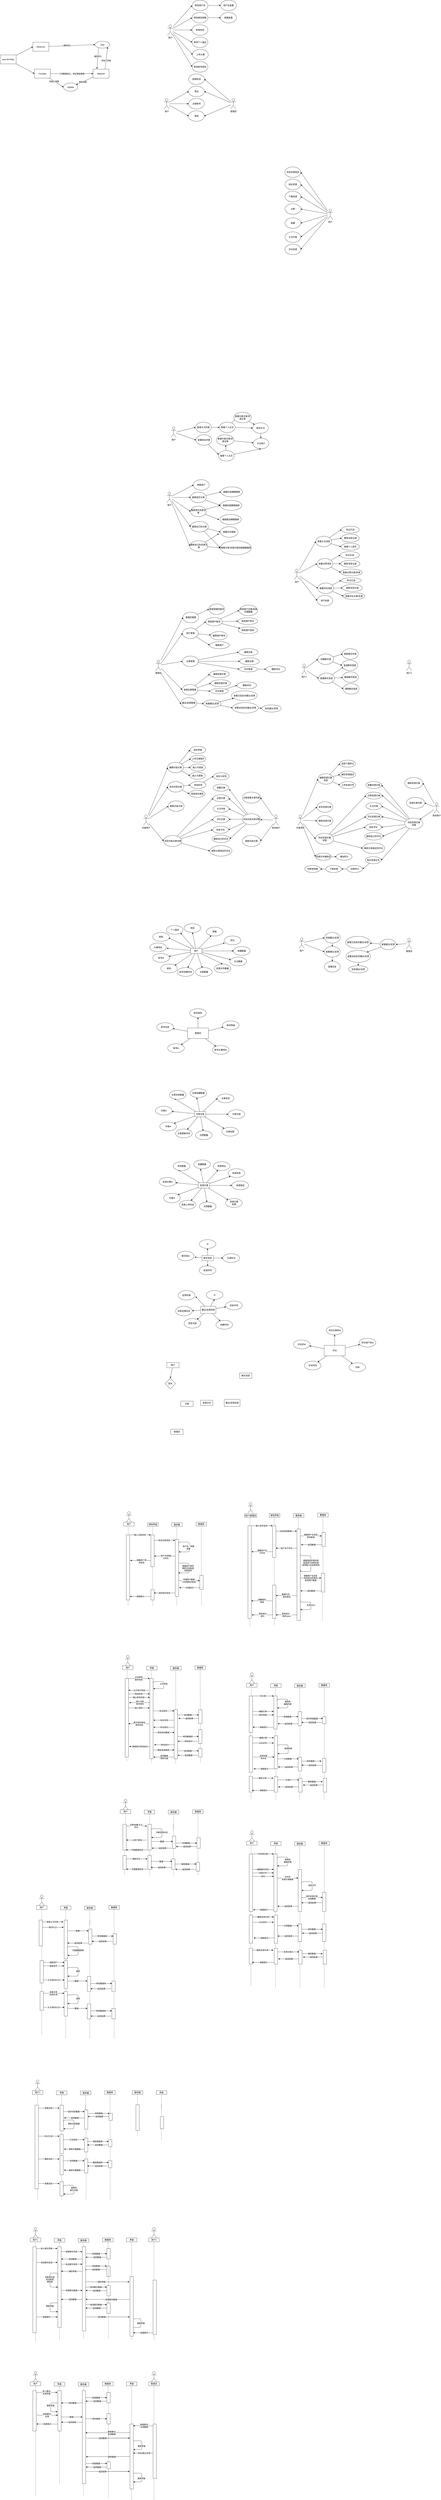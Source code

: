 <mxfile version="14.6.3" type="github">
  <diagram id="C5RBs43oDa-KdzZeNtuy" name="Page-1">
    <mxGraphModel dx="2249" dy="746" grid="0" gridSize="10" guides="1" tooltips="1" connect="1" arrows="1" fold="1" page="1" pageScale="1" pageWidth="827" pageHeight="1169" math="0" shadow="0">
      <root>
        <mxCell id="WIyWlLk6GJQsqaUBKTNV-0" />
        <mxCell id="WIyWlLk6GJQsqaUBKTNV-1" parent="WIyWlLk6GJQsqaUBKTNV-0" />
        <mxCell id="thk-i_oiHUu1MFAnJIQH-13" style="orthogonalLoop=1;jettySize=auto;html=1;entryX=0;entryY=0.5;entryDx=0;entryDy=0;" parent="WIyWlLk6GJQsqaUBKTNV-1" source="thk-i_oiHUu1MFAnJIQH-0" target="thk-i_oiHUu1MFAnJIQH-8" edge="1">
          <mxGeometry relative="1" as="geometry" />
        </mxCell>
        <mxCell id="s0_QOfzXOmme4zOiCUI5-184" style="edgeStyle=none;orthogonalLoop=1;jettySize=auto;html=1;entryX=0;entryY=0.5;entryDx=0;entryDy=0;" parent="WIyWlLk6GJQsqaUBKTNV-1" source="thk-i_oiHUu1MFAnJIQH-0" target="thk-i_oiHUu1MFAnJIQH-7" edge="1">
          <mxGeometry relative="1" as="geometry" />
        </mxCell>
        <mxCell id="s0_QOfzXOmme4zOiCUI5-186" style="edgeStyle=none;orthogonalLoop=1;jettySize=auto;html=1;entryX=0;entryY=0.5;entryDx=0;entryDy=0;" parent="WIyWlLk6GJQsqaUBKTNV-1" source="thk-i_oiHUu1MFAnJIQH-0" target="thk-i_oiHUu1MFAnJIQH-6" edge="1">
          <mxGeometry relative="1" as="geometry" />
        </mxCell>
        <mxCell id="thk-i_oiHUu1MFAnJIQH-0" value="用户" style="shape=umlActor;verticalLabelPosition=bottom;verticalAlign=top;html=1;outlineConnect=0;" parent="WIyWlLk6GJQsqaUBKTNV-1" vertex="1">
          <mxGeometry x="137.5" y="590" width="30" height="60" as="geometry" />
        </mxCell>
        <mxCell id="thk-i_oiHUu1MFAnJIQH-16" style="orthogonalLoop=1;jettySize=auto;html=1;entryX=1;entryY=0.5;entryDx=0;entryDy=0;" parent="WIyWlLk6GJQsqaUBKTNV-1" source="thk-i_oiHUu1MFAnJIQH-5" target="thk-i_oiHUu1MFAnJIQH-10" edge="1">
          <mxGeometry relative="1" as="geometry" />
        </mxCell>
        <mxCell id="thk-i_oiHUu1MFAnJIQH-17" style="orthogonalLoop=1;jettySize=auto;html=1;entryX=1;entryY=0.5;entryDx=0;entryDy=0;" parent="WIyWlLk6GJQsqaUBKTNV-1" source="thk-i_oiHUu1MFAnJIQH-5" target="thk-i_oiHUu1MFAnJIQH-7" edge="1">
          <mxGeometry relative="1" as="geometry" />
        </mxCell>
        <mxCell id="thk-i_oiHUu1MFAnJIQH-19" style="orthogonalLoop=1;jettySize=auto;html=1;entryX=1;entryY=0.5;entryDx=0;entryDy=0;" parent="WIyWlLk6GJQsqaUBKTNV-1" source="thk-i_oiHUu1MFAnJIQH-5" target="thk-i_oiHUu1MFAnJIQH-6" edge="1">
          <mxGeometry relative="1" as="geometry" />
        </mxCell>
        <mxCell id="thk-i_oiHUu1MFAnJIQH-5" value="管理员" style="shape=umlActor;verticalLabelPosition=bottom;verticalAlign=top;html=1;outlineConnect=0;" parent="WIyWlLk6GJQsqaUBKTNV-1" vertex="1">
          <mxGeometry x="517.5" y="590" width="30" height="60" as="geometry" />
        </mxCell>
        <mxCell id="thk-i_oiHUu1MFAnJIQH-6" value="登陆" style="ellipse;whiteSpace=wrap;html=1;" parent="WIyWlLk6GJQsqaUBKTNV-1" vertex="1">
          <mxGeometry x="277.5" y="660" width="90" height="60" as="geometry" />
        </mxCell>
        <mxCell id="thk-i_oiHUu1MFAnJIQH-7" value="登出" style="ellipse;whiteSpace=wrap;html=1;" parent="WIyWlLk6GJQsqaUBKTNV-1" vertex="1">
          <mxGeometry x="277.5" y="520" width="90" height="60" as="geometry" />
        </mxCell>
        <mxCell id="thk-i_oiHUu1MFAnJIQH-8" value="注册账号" style="ellipse;whiteSpace=wrap;html=1;" parent="WIyWlLk6GJQsqaUBKTNV-1" vertex="1">
          <mxGeometry x="277.5" y="590" width="90" height="60" as="geometry" />
        </mxCell>
        <mxCell id="thk-i_oiHUu1MFAnJIQH-10" value="权限检测" style="ellipse;whiteSpace=wrap;html=1;" parent="WIyWlLk6GJQsqaUBKTNV-1" vertex="1">
          <mxGeometry x="277.5" y="450" width="90" height="60" as="geometry" />
        </mxCell>
        <mxCell id="6UupY6SGxDUpPimC8WvN-0" style="orthogonalLoop=1;jettySize=auto;html=1;entryX=1;entryY=0.5;entryDx=0;entryDy=0;" parent="WIyWlLk6GJQsqaUBKTNV-1" source="6UupY6SGxDUpPimC8WvN-3" target="6UupY6SGxDUpPimC8WvN-4" edge="1">
          <mxGeometry relative="1" as="geometry" />
        </mxCell>
        <mxCell id="6UupY6SGxDUpPimC8WvN-1" style="orthogonalLoop=1;jettySize=auto;html=1;entryX=1;entryY=0.5;entryDx=0;entryDy=0;" parent="WIyWlLk6GJQsqaUBKTNV-1" source="6UupY6SGxDUpPimC8WvN-3" target="6UupY6SGxDUpPimC8WvN-5" edge="1">
          <mxGeometry relative="1" as="geometry" />
        </mxCell>
        <mxCell id="6UupY6SGxDUpPimC8WvN-2" style="orthogonalLoop=1;jettySize=auto;html=1;entryX=1;entryY=0.5;entryDx=0;entryDy=0;" parent="WIyWlLk6GJQsqaUBKTNV-1" source="6UupY6SGxDUpPimC8WvN-3" target="6UupY6SGxDUpPimC8WvN-6" edge="1">
          <mxGeometry relative="1" as="geometry" />
        </mxCell>
        <mxCell id="6UupY6SGxDUpPimC8WvN-12" style="orthogonalLoop=1;jettySize=auto;html=1;entryX=1;entryY=0.5;entryDx=0;entryDy=0;" parent="WIyWlLk6GJQsqaUBKTNV-1" source="6UupY6SGxDUpPimC8WvN-3" target="6UupY6SGxDUpPimC8WvN-8" edge="1">
          <mxGeometry relative="1" as="geometry" />
        </mxCell>
        <mxCell id="6UupY6SGxDUpPimC8WvN-13" style="orthogonalLoop=1;jettySize=auto;html=1;entryX=1;entryY=0.5;entryDx=0;entryDy=0;" parent="WIyWlLk6GJQsqaUBKTNV-1" source="6UupY6SGxDUpPimC8WvN-3" target="6UupY6SGxDUpPimC8WvN-9" edge="1">
          <mxGeometry relative="1" as="geometry" />
        </mxCell>
        <mxCell id="6UupY6SGxDUpPimC8WvN-14" style="orthogonalLoop=1;jettySize=auto;html=1;entryX=1;entryY=0.5;entryDx=0;entryDy=0;" parent="WIyWlLk6GJQsqaUBKTNV-1" source="6UupY6SGxDUpPimC8WvN-3" target="6UupY6SGxDUpPimC8WvN-10" edge="1">
          <mxGeometry relative="1" as="geometry" />
        </mxCell>
        <mxCell id="6UupY6SGxDUpPimC8WvN-16" style="orthogonalLoop=1;jettySize=auto;html=1;entryX=1;entryY=0.5;entryDx=0;entryDy=0;" parent="WIyWlLk6GJQsqaUBKTNV-1" source="6UupY6SGxDUpPimC8WvN-3" target="6UupY6SGxDUpPimC8WvN-7" edge="1">
          <mxGeometry relative="1" as="geometry" />
        </mxCell>
        <mxCell id="6UupY6SGxDUpPimC8WvN-3" value="用户" style="shape=umlActor;verticalLabelPosition=bottom;verticalAlign=top;html=1;outlineConnect=0;" parent="WIyWlLk6GJQsqaUBKTNV-1" vertex="1">
          <mxGeometry x="1070" y="1220" width="30" height="60" as="geometry" />
        </mxCell>
        <mxCell id="6UupY6SGxDUpPimC8WvN-4" value="点赞" style="ellipse;whiteSpace=wrap;html=1;" parent="WIyWlLk6GJQsqaUBKTNV-1" vertex="1">
          <mxGeometry x="827" y="1190" width="90" height="60" as="geometry" />
        </mxCell>
        <mxCell id="6UupY6SGxDUpPimC8WvN-5" value="购买资源" style="ellipse;whiteSpace=wrap;html=1;" parent="WIyWlLk6GJQsqaUBKTNV-1" vertex="1">
          <mxGeometry x="827" y="1050" width="90" height="60" as="geometry" />
        </mxCell>
        <mxCell id="6UupY6SGxDUpPimC8WvN-6" value="下载资源" style="ellipse;whiteSpace=wrap;html=1;" parent="WIyWlLk6GJQsqaUBKTNV-1" vertex="1">
          <mxGeometry x="827" y="1119" width="90" height="60" as="geometry" />
        </mxCell>
        <mxCell id="6UupY6SGxDUpPimC8WvN-7" value="浏览资源信息" style="ellipse;whiteSpace=wrap;html=1;" parent="WIyWlLk6GJQsqaUBKTNV-1" vertex="1">
          <mxGeometry x="827" y="980" width="90" height="60" as="geometry" />
        </mxCell>
        <mxCell id="6UupY6SGxDUpPimC8WvN-8" value="收藏" style="ellipse;whiteSpace=wrap;html=1;" parent="WIyWlLk6GJQsqaUBKTNV-1" vertex="1">
          <mxGeometry x="827" y="1270" width="90" height="60" as="geometry" />
        </mxCell>
        <mxCell id="6UupY6SGxDUpPimC8WvN-9" value="关注作者" style="ellipse;whiteSpace=wrap;html=1;" parent="WIyWlLk6GJQsqaUBKTNV-1" vertex="1">
          <mxGeometry x="827" y="1350" width="90" height="60" as="geometry" />
        </mxCell>
        <mxCell id="6UupY6SGxDUpPimC8WvN-10" value="评论资源" style="ellipse;whiteSpace=wrap;html=1;" parent="WIyWlLk6GJQsqaUBKTNV-1" vertex="1">
          <mxGeometry x="827" y="1420" width="90" height="60" as="geometry" />
        </mxCell>
        <mxCell id="6UupY6SGxDUpPimC8WvN-18" style="orthogonalLoop=1;jettySize=auto;html=1;entryX=0;entryY=0.5;entryDx=0;entryDy=0;" parent="WIyWlLk6GJQsqaUBKTNV-1" source="6UupY6SGxDUpPimC8WvN-20" target="6UupY6SGxDUpPimC8WvN-22" edge="1">
          <mxGeometry relative="1" as="geometry" />
        </mxCell>
        <mxCell id="s0_QOfzXOmme4zOiCUI5-346" style="edgeStyle=none;orthogonalLoop=1;jettySize=auto;html=1;entryX=0;entryY=0.5;entryDx=0;entryDy=0;" parent="WIyWlLk6GJQsqaUBKTNV-1" target="s0_QOfzXOmme4zOiCUI5-345" edge="1">
          <mxGeometry relative="1" as="geometry">
            <mxPoint x="210" y="2490" as="sourcePoint" />
          </mxGeometry>
        </mxCell>
        <mxCell id="6UupY6SGxDUpPimC8WvN-20" value="用户" style="shape=umlActor;verticalLabelPosition=bottom;verticalAlign=top;html=1;outlineConnect=0;" parent="WIyWlLk6GJQsqaUBKTNV-1" vertex="1">
          <mxGeometry x="177.25" y="2461" width="30" height="60" as="geometry" />
        </mxCell>
        <mxCell id="6UupY6SGxDUpPimC8WvN-21" value="关注用户" style="ellipse;whiteSpace=wrap;html=1;" parent="WIyWlLk6GJQsqaUBKTNV-1" vertex="1">
          <mxGeometry x="646.06" y="2526" width="90" height="60" as="geometry" />
        </mxCell>
        <mxCell id="s0_QOfzXOmme4zOiCUI5-371" style="edgeStyle=none;orthogonalLoop=1;jettySize=auto;html=1;entryX=0.008;entryY=0.383;entryDx=0;entryDy=0;entryPerimeter=0;" parent="WIyWlLk6GJQsqaUBKTNV-1" source="6UupY6SGxDUpPimC8WvN-22" target="s0_QOfzXOmme4zOiCUI5-367" edge="1">
          <mxGeometry relative="1" as="geometry" />
        </mxCell>
        <mxCell id="6UupY6SGxDUpPimC8WvN-22" value="查看粉丝列表" style="ellipse;whiteSpace=wrap;html=1;" parent="WIyWlLk6GJQsqaUBKTNV-1" vertex="1">
          <mxGeometry x="319.75" y="2506" width="90" height="60" as="geometry" />
        </mxCell>
        <mxCell id="6UupY6SGxDUpPimC8WvN-24" style="orthogonalLoop=1;jettySize=auto;html=1;entryX=0;entryY=0.5;entryDx=0;entryDy=0;" parent="WIyWlLk6GJQsqaUBKTNV-1" source="6UupY6SGxDUpPimC8WvN-27" target="6UupY6SGxDUpPimC8WvN-28" edge="1">
          <mxGeometry relative="1" as="geometry" />
        </mxCell>
        <mxCell id="6UupY6SGxDUpPimC8WvN-25" style="orthogonalLoop=1;jettySize=auto;html=1;entryX=0;entryY=0.5;entryDx=0;entryDy=0;" parent="WIyWlLk6GJQsqaUBKTNV-1" source="6UupY6SGxDUpPimC8WvN-27" target="6UupY6SGxDUpPimC8WvN-29" edge="1">
          <mxGeometry relative="1" as="geometry" />
        </mxCell>
        <mxCell id="6UupY6SGxDUpPimC8WvN-26" style="orthogonalLoop=1;jettySize=auto;html=1;entryX=0;entryY=0.5;entryDx=0;entryDy=0;" parent="WIyWlLk6GJQsqaUBKTNV-1" source="6UupY6SGxDUpPimC8WvN-27" target="6UupY6SGxDUpPimC8WvN-30" edge="1">
          <mxGeometry relative="1" as="geometry" />
        </mxCell>
        <mxCell id="s0_QOfzXOmme4zOiCUI5-389" style="edgeStyle=none;orthogonalLoop=1;jettySize=auto;html=1;entryX=0;entryY=0.5;entryDx=0;entryDy=0;" parent="WIyWlLk6GJQsqaUBKTNV-1" source="6UupY6SGxDUpPimC8WvN-27" target="s0_QOfzXOmme4zOiCUI5-388" edge="1">
          <mxGeometry relative="1" as="geometry" />
        </mxCell>
        <mxCell id="s0_QOfzXOmme4zOiCUI5-390" style="edgeStyle=none;orthogonalLoop=1;jettySize=auto;html=1;entryX=0;entryY=0.5;entryDx=0;entryDy=0;" parent="WIyWlLk6GJQsqaUBKTNV-1" source="6UupY6SGxDUpPimC8WvN-27" target="s0_QOfzXOmme4zOiCUI5-387" edge="1">
          <mxGeometry relative="1" as="geometry" />
        </mxCell>
        <mxCell id="6UupY6SGxDUpPimC8WvN-27" value="用户" style="shape=umlActor;verticalLabelPosition=bottom;verticalAlign=top;html=1;outlineConnect=0;" parent="WIyWlLk6GJQsqaUBKTNV-1" vertex="1">
          <mxGeometry x="153.25" y="2833" width="30" height="60" as="geometry" />
        </mxCell>
        <mxCell id="s0_QOfzXOmme4zOiCUI5-383" style="edgeStyle=none;orthogonalLoop=1;jettySize=auto;html=1;entryX=0;entryY=0.5;entryDx=0;entryDy=0;" parent="WIyWlLk6GJQsqaUBKTNV-1" source="6UupY6SGxDUpPimC8WvN-28" target="s0_QOfzXOmme4zOiCUI5-380" edge="1">
          <mxGeometry relative="1" as="geometry" />
        </mxCell>
        <mxCell id="s0_QOfzXOmme4zOiCUI5-386" style="edgeStyle=none;orthogonalLoop=1;jettySize=auto;html=1;entryX=0;entryY=0.5;entryDx=0;entryDy=0;" parent="WIyWlLk6GJQsqaUBKTNV-1" source="6UupY6SGxDUpPimC8WvN-28" target="s0_QOfzXOmme4zOiCUI5-381" edge="1">
          <mxGeometry relative="1" as="geometry" />
        </mxCell>
        <mxCell id="6UupY6SGxDUpPimC8WvN-28" value="搜索首页文章" style="ellipse;whiteSpace=wrap;html=1;" parent="WIyWlLk6GJQsqaUBKTNV-1" vertex="1">
          <mxGeometry x="288.25" y="2833" width="90" height="60" as="geometry" />
        </mxCell>
        <mxCell id="6UupY6SGxDUpPimC8WvN-29" value="搜索用户" style="ellipse;whiteSpace=wrap;html=1;" parent="WIyWlLk6GJQsqaUBKTNV-1" vertex="1">
          <mxGeometry x="304.94" y="2762" width="90" height="60" as="geometry" />
        </mxCell>
        <mxCell id="s0_QOfzXOmme4zOiCUI5-384" style="edgeStyle=none;orthogonalLoop=1;jettySize=auto;html=1;entryX=0;entryY=0.5;entryDx=0;entryDy=0;" parent="WIyWlLk6GJQsqaUBKTNV-1" source="6UupY6SGxDUpPimC8WvN-30" target="s0_QOfzXOmme4zOiCUI5-380" edge="1">
          <mxGeometry relative="1" as="geometry" />
        </mxCell>
        <mxCell id="s0_QOfzXOmme4zOiCUI5-385" style="edgeStyle=none;orthogonalLoop=1;jettySize=auto;html=1;" parent="WIyWlLk6GJQsqaUBKTNV-1" source="6UupY6SGxDUpPimC8WvN-30" edge="1">
          <mxGeometry relative="1" as="geometry">
            <mxPoint x="451.25" y="2990" as="targetPoint" />
          </mxGeometry>
        </mxCell>
        <mxCell id="6UupY6SGxDUpPimC8WvN-30" value="搜索首页资源文章" style="ellipse;whiteSpace=wrap;html=1;" parent="WIyWlLk6GJQsqaUBKTNV-1" vertex="1">
          <mxGeometry x="288.25" y="2913" width="90" height="60" as="geometry" />
        </mxCell>
        <mxCell id="6UupY6SGxDUpPimC8WvN-31" style="orthogonalLoop=1;jettySize=auto;html=1;entryX=0;entryY=0.5;entryDx=0;entryDy=0;" parent="WIyWlLk6GJQsqaUBKTNV-1" source="6UupY6SGxDUpPimC8WvN-34" target="6UupY6SGxDUpPimC8WvN-35" edge="1">
          <mxGeometry relative="1" as="geometry" />
        </mxCell>
        <mxCell id="6UupY6SGxDUpPimC8WvN-32" style="orthogonalLoop=1;jettySize=auto;html=1;entryX=0;entryY=0.5;entryDx=0;entryDy=0;" parent="WIyWlLk6GJQsqaUBKTNV-1" source="6UupY6SGxDUpPimC8WvN-34" target="6UupY6SGxDUpPimC8WvN-36" edge="1">
          <mxGeometry relative="1" as="geometry" />
        </mxCell>
        <mxCell id="6UupY6SGxDUpPimC8WvN-33" style="orthogonalLoop=1;jettySize=auto;html=1;entryX=0;entryY=0.5;entryDx=0;entryDy=0;" parent="WIyWlLk6GJQsqaUBKTNV-1" source="6UupY6SGxDUpPimC8WvN-34" target="6UupY6SGxDUpPimC8WvN-37" edge="1">
          <mxGeometry relative="1" as="geometry" />
        </mxCell>
        <mxCell id="6UupY6SGxDUpPimC8WvN-39" style="orthogonalLoop=1;jettySize=auto;html=1;entryX=0;entryY=0.5;entryDx=0;entryDy=0;" parent="WIyWlLk6GJQsqaUBKTNV-1" source="6UupY6SGxDUpPimC8WvN-34" target="6UupY6SGxDUpPimC8WvN-38" edge="1">
          <mxGeometry relative="1" as="geometry" />
        </mxCell>
        <mxCell id="6UupY6SGxDUpPimC8WvN-34" value="用户" style="shape=umlActor;verticalLabelPosition=bottom;verticalAlign=top;html=1;outlineConnect=0;" parent="WIyWlLk6GJQsqaUBKTNV-1" vertex="1">
          <mxGeometry x="879.88" y="3271" width="30" height="60" as="geometry" />
        </mxCell>
        <mxCell id="s0_QOfzXOmme4zOiCUI5-416" style="edgeStyle=none;orthogonalLoop=1;jettySize=auto;html=1;entryX=0;entryY=0.5;entryDx=0;entryDy=0;" parent="WIyWlLk6GJQsqaUBKTNV-1" source="6UupY6SGxDUpPimC8WvN-35" target="s0_QOfzXOmme4zOiCUI5-399" edge="1">
          <mxGeometry relative="1" as="geometry" />
        </mxCell>
        <mxCell id="s0_QOfzXOmme4zOiCUI5-417" style="edgeStyle=none;orthogonalLoop=1;jettySize=auto;html=1;entryX=0;entryY=0.5;entryDx=0;entryDy=0;" parent="WIyWlLk6GJQsqaUBKTNV-1" source="6UupY6SGxDUpPimC8WvN-35" target="s0_QOfzXOmme4zOiCUI5-400" edge="1">
          <mxGeometry relative="1" as="geometry" />
        </mxCell>
        <mxCell id="s0_QOfzXOmme4zOiCUI5-419" style="edgeStyle=none;orthogonalLoop=1;jettySize=auto;html=1;entryX=0;entryY=0.5;entryDx=0;entryDy=0;" parent="WIyWlLk6GJQsqaUBKTNV-1" source="6UupY6SGxDUpPimC8WvN-35" target="s0_QOfzXOmme4zOiCUI5-418" edge="1">
          <mxGeometry relative="1" as="geometry" />
        </mxCell>
        <mxCell id="6UupY6SGxDUpPimC8WvN-35" value="查看点赞消息" style="ellipse;whiteSpace=wrap;html=1;" parent="WIyWlLk6GJQsqaUBKTNV-1" vertex="1">
          <mxGeometry x="1010" y="3211" width="90" height="60" as="geometry" />
        </mxCell>
        <mxCell id="s0_QOfzXOmme4zOiCUI5-413" style="edgeStyle=none;orthogonalLoop=1;jettySize=auto;html=1;entryX=0;entryY=0.5;entryDx=0;entryDy=0;" parent="WIyWlLk6GJQsqaUBKTNV-1" source="6UupY6SGxDUpPimC8WvN-36" target="s0_QOfzXOmme4zOiCUI5-397" edge="1">
          <mxGeometry relative="1" as="geometry" />
        </mxCell>
        <mxCell id="s0_QOfzXOmme4zOiCUI5-414" style="edgeStyle=none;orthogonalLoop=1;jettySize=auto;html=1;entryX=0;entryY=0.5;entryDx=0;entryDy=0;" parent="WIyWlLk6GJQsqaUBKTNV-1" source="6UupY6SGxDUpPimC8WvN-36" target="s0_QOfzXOmme4zOiCUI5-398" edge="1">
          <mxGeometry relative="1" as="geometry" />
        </mxCell>
        <mxCell id="s0_QOfzXOmme4zOiCUI5-415" style="edgeStyle=none;orthogonalLoop=1;jettySize=auto;html=1;entryX=0;entryY=0.5;entryDx=0;entryDy=0;" parent="WIyWlLk6GJQsqaUBKTNV-1" source="6UupY6SGxDUpPimC8WvN-36" target="s0_QOfzXOmme4zOiCUI5-412" edge="1">
          <mxGeometry relative="1" as="geometry" />
        </mxCell>
        <mxCell id="6UupY6SGxDUpPimC8WvN-36" value="查看关注消息" style="ellipse;whiteSpace=wrap;html=1;" parent="WIyWlLk6GJQsqaUBKTNV-1" vertex="1">
          <mxGeometry x="1002.81" y="3084" width="90" height="60" as="geometry" />
        </mxCell>
        <mxCell id="s0_QOfzXOmme4zOiCUI5-421" style="edgeStyle=none;orthogonalLoop=1;jettySize=auto;html=1;entryX=0;entryY=0.5;entryDx=0;entryDy=0;" parent="WIyWlLk6GJQsqaUBKTNV-1" source="6UupY6SGxDUpPimC8WvN-37" target="s0_QOfzXOmme4zOiCUI5-401" edge="1">
          <mxGeometry relative="1" as="geometry" />
        </mxCell>
        <mxCell id="s0_QOfzXOmme4zOiCUI5-422" style="edgeStyle=none;orthogonalLoop=1;jettySize=auto;html=1;entryX=0;entryY=0.5;entryDx=0;entryDy=0;" parent="WIyWlLk6GJQsqaUBKTNV-1" source="6UupY6SGxDUpPimC8WvN-37" target="s0_QOfzXOmme4zOiCUI5-402" edge="1">
          <mxGeometry relative="1" as="geometry">
            <mxPoint x="1150" y="3390" as="targetPoint" />
          </mxGeometry>
        </mxCell>
        <mxCell id="s0_QOfzXOmme4zOiCUI5-423" style="edgeStyle=none;orthogonalLoop=1;jettySize=auto;html=1;entryX=0;entryY=0.5;entryDx=0;entryDy=0;" parent="WIyWlLk6GJQsqaUBKTNV-1" source="6UupY6SGxDUpPimC8WvN-37" target="s0_QOfzXOmme4zOiCUI5-420" edge="1">
          <mxGeometry relative="1" as="geometry" />
        </mxCell>
        <mxCell id="6UupY6SGxDUpPimC8WvN-37" value="&lt;span style=&quot;color: rgb(0 , 0 , 0) ; font-family: &amp;#34;helvetica&amp;#34; ; font-size: 12px ; font-style: normal ; font-weight: 400 ; letter-spacing: normal ; text-align: center ; text-indent: 0px ; text-transform: none ; word-spacing: 0px ; background-color: rgb(248 , 249 , 250) ; display: inline ; float: none&quot;&gt;查看评论消息&lt;/span&gt;" style="ellipse;whiteSpace=wrap;html=1;" parent="WIyWlLk6GJQsqaUBKTNV-1" vertex="1">
          <mxGeometry x="1014.88" y="3351" width="90" height="60" as="geometry" />
        </mxCell>
        <mxCell id="6UupY6SGxDUpPimC8WvN-38" value="进行私聊" style="ellipse;whiteSpace=wrap;html=1;" parent="WIyWlLk6GJQsqaUBKTNV-1" vertex="1">
          <mxGeometry x="1009.99" y="3421" width="90" height="60" as="geometry" />
        </mxCell>
        <mxCell id="6UupY6SGxDUpPimC8WvN-40" style="orthogonalLoop=1;jettySize=auto;html=1;entryX=0;entryY=0.5;entryDx=0;entryDy=0;" parent="WIyWlLk6GJQsqaUBKTNV-1" source="6UupY6SGxDUpPimC8WvN-44" target="6UupY6SGxDUpPimC8WvN-45" edge="1">
          <mxGeometry relative="1" as="geometry" />
        </mxCell>
        <mxCell id="6UupY6SGxDUpPimC8WvN-41" style="orthogonalLoop=1;jettySize=auto;html=1;entryX=0;entryY=0.5;entryDx=0;entryDy=0;" parent="WIyWlLk6GJQsqaUBKTNV-1" source="6UupY6SGxDUpPimC8WvN-44" target="6UupY6SGxDUpPimC8WvN-46" edge="1">
          <mxGeometry relative="1" as="geometry" />
        </mxCell>
        <mxCell id="6UupY6SGxDUpPimC8WvN-44" value="用户1" style="shape=umlActor;verticalLabelPosition=bottom;verticalAlign=top;html=1;outlineConnect=0;" parent="WIyWlLk6GJQsqaUBKTNV-1" vertex="1">
          <mxGeometry x="921.88" y="3812" width="30" height="60" as="geometry" />
        </mxCell>
        <mxCell id="s0_QOfzXOmme4zOiCUI5-428" style="edgeStyle=none;orthogonalLoop=1;jettySize=auto;html=1;entryX=0.087;entryY=0.667;entryDx=0;entryDy=0;entryPerimeter=0;" parent="WIyWlLk6GJQsqaUBKTNV-1" source="6UupY6SGxDUpPimC8WvN-45" target="6UupY6SGxDUpPimC8WvN-47" edge="1">
          <mxGeometry relative="1" as="geometry" />
        </mxCell>
        <mxCell id="s0_QOfzXOmme4zOiCUI5-430" style="edgeStyle=none;orthogonalLoop=1;jettySize=auto;html=1;" parent="WIyWlLk6GJQsqaUBKTNV-1" source="6UupY6SGxDUpPimC8WvN-45" target="s0_QOfzXOmme4zOiCUI5-429" edge="1">
          <mxGeometry relative="1" as="geometry" />
        </mxCell>
        <mxCell id="s0_QOfzXOmme4zOiCUI5-432" style="edgeStyle=none;orthogonalLoop=1;jettySize=auto;html=1;entryX=0;entryY=0.5;entryDx=0;entryDy=0;" parent="WIyWlLk6GJQsqaUBKTNV-1" source="6UupY6SGxDUpPimC8WvN-45" target="s0_QOfzXOmme4zOiCUI5-431" edge="1">
          <mxGeometry relative="1" as="geometry" />
        </mxCell>
        <mxCell id="6UupY6SGxDUpPimC8WvN-45" value="查看聊天信息" style="ellipse;whiteSpace=wrap;html=1;" parent="WIyWlLk6GJQsqaUBKTNV-1" vertex="1">
          <mxGeometry x="1019" y="3864" width="90" height="60" as="geometry" />
        </mxCell>
        <mxCell id="s0_QOfzXOmme4zOiCUI5-424" style="edgeStyle=none;orthogonalLoop=1;jettySize=auto;html=1;entryX=0;entryY=0.5;entryDx=0;entryDy=0;" parent="WIyWlLk6GJQsqaUBKTNV-1" source="6UupY6SGxDUpPimC8WvN-46" target="6UupY6SGxDUpPimC8WvN-47" edge="1">
          <mxGeometry relative="1" as="geometry" />
        </mxCell>
        <mxCell id="s0_QOfzXOmme4zOiCUI5-434" style="edgeStyle=none;orthogonalLoop=1;jettySize=auto;html=1;entryX=0;entryY=0.5;entryDx=0;entryDy=0;" parent="WIyWlLk6GJQsqaUBKTNV-1" source="6UupY6SGxDUpPimC8WvN-46" target="s0_QOfzXOmme4zOiCUI5-433" edge="1">
          <mxGeometry relative="1" as="geometry" />
        </mxCell>
        <mxCell id="6UupY6SGxDUpPimC8WvN-46" value="创建聊天室" style="ellipse;whiteSpace=wrap;html=1;" parent="WIyWlLk6GJQsqaUBKTNV-1" vertex="1">
          <mxGeometry x="1014.88" y="3755" width="90" height="60" as="geometry" />
        </mxCell>
        <mxCell id="6UupY6SGxDUpPimC8WvN-47" value="&lt;span style=&quot;color: rgb(0 , 0 , 0) ; font-family: &amp;#34;helvetica&amp;#34; ; font-size: 12px ; font-style: normal ; font-weight: 400 ; letter-spacing: normal ; text-align: center ; text-indent: 0px ; text-transform: none ; word-spacing: 0px ; background-color: rgb(248 , 249 , 250) ; display: inline ; float: none&quot;&gt;发送聊天信息&lt;/span&gt;" style="ellipse;whiteSpace=wrap;html=1;" parent="WIyWlLk6GJQsqaUBKTNV-1" vertex="1">
          <mxGeometry x="1152.18" y="3790" width="90" height="60" as="geometry" />
        </mxCell>
        <mxCell id="6UupY6SGxDUpPimC8WvN-49" style="orthogonalLoop=1;jettySize=auto;html=1;entryX=0;entryY=0.5;entryDx=0;entryDy=0;" parent="WIyWlLk6GJQsqaUBKTNV-1" source="6UupY6SGxDUpPimC8WvN-52" target="6UupY6SGxDUpPimC8WvN-53" edge="1">
          <mxGeometry relative="1" as="geometry">
            <mxPoint x="169.667" y="3822.833" as="sourcePoint" />
          </mxGeometry>
        </mxCell>
        <mxCell id="6UupY6SGxDUpPimC8WvN-50" style="orthogonalLoop=1;jettySize=auto;html=1;entryX=0;entryY=0.5;entryDx=0;entryDy=0;exitX=1;exitY=0.333;exitDx=0;exitDy=0;exitPerimeter=0;" parent="WIyWlLk6GJQsqaUBKTNV-1" source="6UupY6SGxDUpPimC8WvN-52" target="6UupY6SGxDUpPimC8WvN-54" edge="1">
          <mxGeometry relative="1" as="geometry">
            <mxPoint x="145.739" y="3808.895" as="sourcePoint" />
          </mxGeometry>
        </mxCell>
        <mxCell id="6UupY6SGxDUpPimC8WvN-51" style="orthogonalLoop=1;jettySize=auto;html=1;entryX=0;entryY=0.5;entryDx=0;entryDy=0;" parent="WIyWlLk6GJQsqaUBKTNV-1" source="6UupY6SGxDUpPimC8WvN-52" target="6UupY6SGxDUpPimC8WvN-55" edge="1">
          <mxGeometry relative="1" as="geometry">
            <mxPoint x="153.183" y="3862.712" as="sourcePoint" />
          </mxGeometry>
        </mxCell>
        <mxCell id="6UupY6SGxDUpPimC8WvN-65" style="orthogonalLoop=1;jettySize=auto;html=1;entryX=0;entryY=0.5;entryDx=0;entryDy=0;" parent="WIyWlLk6GJQsqaUBKTNV-1" source="6UupY6SGxDUpPimC8WvN-52" target="6UupY6SGxDUpPimC8WvN-64" edge="1">
          <mxGeometry relative="1" as="geometry">
            <mxPoint x="142.87" y="3810" as="sourcePoint" />
          </mxGeometry>
        </mxCell>
        <mxCell id="6UupY6SGxDUpPimC8WvN-66" style="orthogonalLoop=1;jettySize=auto;html=1;entryX=0.011;entryY=0.617;entryDx=0;entryDy=0;entryPerimeter=0;" parent="WIyWlLk6GJQsqaUBKTNV-1" target="6UupY6SGxDUpPimC8WvN-63" edge="1">
          <mxGeometry relative="1" as="geometry">
            <mxPoint x="120" y="3865" as="sourcePoint" />
          </mxGeometry>
        </mxCell>
        <mxCell id="6UupY6SGxDUpPimC8WvN-52" value="管理员" style="shape=umlActor;verticalLabelPosition=bottom;verticalAlign=top;html=1;outlineConnect=0;" parent="WIyWlLk6GJQsqaUBKTNV-1" vertex="1">
          <mxGeometry x="90" y="3790" width="30" height="60" as="geometry" />
        </mxCell>
        <mxCell id="s0_QOfzXOmme4zOiCUI5-468" style="edgeStyle=none;orthogonalLoop=1;jettySize=auto;html=1;entryX=0;entryY=0.5;entryDx=0;entryDy=0;" parent="WIyWlLk6GJQsqaUBKTNV-1" source="6UupY6SGxDUpPimC8WvN-53" target="s0_QOfzXOmme4zOiCUI5-465" edge="1">
          <mxGeometry relative="1" as="geometry" />
        </mxCell>
        <mxCell id="s0_QOfzXOmme4zOiCUI5-469" style="edgeStyle=none;orthogonalLoop=1;jettySize=auto;html=1;entryX=0;entryY=0.5;entryDx=0;entryDy=0;" parent="WIyWlLk6GJQsqaUBKTNV-1" source="6UupY6SGxDUpPimC8WvN-53" target="s0_QOfzXOmme4zOiCUI5-466" edge="1">
          <mxGeometry relative="1" as="geometry" />
        </mxCell>
        <mxCell id="s0_QOfzXOmme4zOiCUI5-470" style="edgeStyle=none;orthogonalLoop=1;jettySize=auto;html=1;entryX=0;entryY=0.5;entryDx=0;entryDy=0;" parent="WIyWlLk6GJQsqaUBKTNV-1" source="6UupY6SGxDUpPimC8WvN-53" target="s0_QOfzXOmme4zOiCUI5-14" edge="1">
          <mxGeometry relative="1" as="geometry" />
        </mxCell>
        <mxCell id="6UupY6SGxDUpPimC8WvN-53" value="文章管理" style="ellipse;whiteSpace=wrap;html=1;" parent="WIyWlLk6GJQsqaUBKTNV-1" vertex="1">
          <mxGeometry x="242.75" y="3767" width="90" height="60" as="geometry" />
        </mxCell>
        <mxCell id="s0_QOfzXOmme4zOiCUI5-453" style="edgeStyle=none;orthogonalLoop=1;jettySize=auto;html=1;entryX=0;entryY=0.5;entryDx=0;entryDy=0;" parent="WIyWlLk6GJQsqaUBKTNV-1" source="6UupY6SGxDUpPimC8WvN-54" target="s0_QOfzXOmme4zOiCUI5-451" edge="1">
          <mxGeometry relative="1" as="geometry" />
        </mxCell>
        <mxCell id="s0_QOfzXOmme4zOiCUI5-454" style="edgeStyle=none;orthogonalLoop=1;jettySize=auto;html=1;" parent="WIyWlLk6GJQsqaUBKTNV-1" source="6UupY6SGxDUpPimC8WvN-54" target="s0_QOfzXOmme4zOiCUI5-452" edge="1">
          <mxGeometry relative="1" as="geometry" />
        </mxCell>
        <mxCell id="s0_QOfzXOmme4zOiCUI5-464" style="edgeStyle=none;orthogonalLoop=1;jettySize=auto;html=1;entryX=0;entryY=0.5;entryDx=0;entryDy=0;" parent="WIyWlLk6GJQsqaUBKTNV-1" source="6UupY6SGxDUpPimC8WvN-54" target="s0_QOfzXOmme4zOiCUI5-462" edge="1">
          <mxGeometry relative="1" as="geometry" />
        </mxCell>
        <mxCell id="6UupY6SGxDUpPimC8WvN-54" value="用户管理" style="ellipse;whiteSpace=wrap;html=1;" parent="WIyWlLk6GJQsqaUBKTNV-1" vertex="1">
          <mxGeometry x="242.75" y="3607" width="90" height="60" as="geometry" />
        </mxCell>
        <mxCell id="s0_QOfzXOmme4zOiCUI5-485" style="edgeStyle=none;orthogonalLoop=1;jettySize=auto;html=1;entryX=0;entryY=0.5;entryDx=0;entryDy=0;" parent="WIyWlLk6GJQsqaUBKTNV-1" source="6UupY6SGxDUpPimC8WvN-55" target="s0_QOfzXOmme4zOiCUI5-474" edge="1">
          <mxGeometry relative="1" as="geometry" />
        </mxCell>
        <mxCell id="s0_QOfzXOmme4zOiCUI5-486" style="edgeStyle=none;orthogonalLoop=1;jettySize=auto;html=1;entryX=0;entryY=0.5;entryDx=0;entryDy=0;" parent="WIyWlLk6GJQsqaUBKTNV-1" source="6UupY6SGxDUpPimC8WvN-55" target="s0_QOfzXOmme4zOiCUI5-475" edge="1">
          <mxGeometry relative="1" as="geometry" />
        </mxCell>
        <mxCell id="s0_QOfzXOmme4zOiCUI5-487" style="edgeStyle=none;orthogonalLoop=1;jettySize=auto;html=1;entryX=0;entryY=0.5;entryDx=0;entryDy=0;" parent="WIyWlLk6GJQsqaUBKTNV-1" source="6UupY6SGxDUpPimC8WvN-55" target="s0_QOfzXOmme4zOiCUI5-473" edge="1">
          <mxGeometry relative="1" as="geometry" />
        </mxCell>
        <mxCell id="6UupY6SGxDUpPimC8WvN-55" value="&lt;span style=&quot;color: rgb(0 , 0 , 0) ; font-family: &amp;#34;helvetica&amp;#34; ; font-size: 12px ; font-style: normal ; font-weight: 400 ; letter-spacing: normal ; text-align: center ; text-indent: 0px ; text-transform: none ; word-spacing: 0px ; background-color: rgb(248 , 249 , 250) ; display: inline ; float: none&quot;&gt;资源文章管理&lt;/span&gt;" style="ellipse;whiteSpace=wrap;html=1;" parent="WIyWlLk6GJQsqaUBKTNV-1" vertex="1">
          <mxGeometry x="240.38" y="3929" width="90" height="60" as="geometry" />
        </mxCell>
        <mxCell id="s0_QOfzXOmme4zOiCUI5-484" style="edgeStyle=none;orthogonalLoop=1;jettySize=auto;html=1;entryX=0;entryY=0.5;entryDx=0;entryDy=0;" parent="WIyWlLk6GJQsqaUBKTNV-1" source="6UupY6SGxDUpPimC8WvN-63" target="s0_QOfzXOmme4zOiCUI5-479" edge="1">
          <mxGeometry relative="1" as="geometry" />
        </mxCell>
        <mxCell id="6UupY6SGxDUpPimC8WvN-63" value="&lt;span style=&quot;color: rgb(0 , 0 , 0) ; font-family: &amp;#34;helvetica&amp;#34; ; font-size: 12px ; font-style: normal ; font-weight: 400 ; letter-spacing: normal ; text-align: center ; text-indent: 0px ; text-transform: none ; word-spacing: 0px ; background-color: rgb(248 , 249 , 250) ; display: inline ; float: none&quot;&gt;建议/反馈管理&lt;/span&gt;" style="ellipse;whiteSpace=wrap;html=1;" parent="WIyWlLk6GJQsqaUBKTNV-1" vertex="1">
          <mxGeometry x="233.25" y="4004" width="90" height="60" as="geometry" />
        </mxCell>
        <mxCell id="s0_QOfzXOmme4zOiCUI5-448" style="edgeStyle=none;orthogonalLoop=1;jettySize=auto;html=1;entryX=0;entryY=0.5;entryDx=0;entryDy=0;" parent="WIyWlLk6GJQsqaUBKTNV-1" source="6UupY6SGxDUpPimC8WvN-64" target="s0_QOfzXOmme4zOiCUI5-447" edge="1">
          <mxGeometry relative="1" as="geometry" />
        </mxCell>
        <mxCell id="6UupY6SGxDUpPimC8WvN-64" value="&lt;span style=&quot;color: rgb(0 , 0 , 0) ; font-family: &amp;#34;helvetica&amp;#34; ; font-size: 12px ; font-style: normal ; font-weight: 400 ; letter-spacing: normal ; text-align: center ; text-indent: 0px ; text-transform: none ; word-spacing: 0px ; background-color: rgb(248 , 249 , 250) ; display: inline ; float: none&quot;&gt;管理员管理&lt;/span&gt;" style="ellipse;whiteSpace=wrap;html=1;" parent="WIyWlLk6GJQsqaUBKTNV-1" vertex="1">
          <mxGeometry x="245" y="3517" width="90" height="60" as="geometry" />
        </mxCell>
        <mxCell id="s0_QOfzXOmme4zOiCUI5-0" style="orthogonalLoop=1;jettySize=auto;html=1;entryX=0;entryY=0.5;entryDx=0;entryDy=0;" parent="WIyWlLk6GJQsqaUBKTNV-1" source="s0_QOfzXOmme4zOiCUI5-5" target="s0_QOfzXOmme4zOiCUI5-6" edge="1">
          <mxGeometry relative="1" as="geometry" />
        </mxCell>
        <mxCell id="s0_QOfzXOmme4zOiCUI5-1" style="orthogonalLoop=1;jettySize=auto;html=1;entryX=0;entryY=0.5;entryDx=0;entryDy=0;" parent="WIyWlLk6GJQsqaUBKTNV-1" source="s0_QOfzXOmme4zOiCUI5-5" target="s0_QOfzXOmme4zOiCUI5-7" edge="1">
          <mxGeometry relative="1" as="geometry" />
        </mxCell>
        <mxCell id="s0_QOfzXOmme4zOiCUI5-5" value="用户" style="shape=umlActor;verticalLabelPosition=bottom;verticalAlign=top;html=1;outlineConnect=0;" parent="WIyWlLk6GJQsqaUBKTNV-1" vertex="1">
          <mxGeometry x="907.19" y="5372" width="30" height="60" as="geometry" />
        </mxCell>
        <mxCell id="s0_QOfzXOmme4zOiCUI5-435" style="edgeStyle=none;orthogonalLoop=1;jettySize=auto;html=1;entryX=0.5;entryY=0;entryDx=0;entryDy=0;" parent="WIyWlLk6GJQsqaUBKTNV-1" source="s0_QOfzXOmme4zOiCUI5-6" target="s0_QOfzXOmme4zOiCUI5-8" edge="1">
          <mxGeometry relative="1" as="geometry" />
        </mxCell>
        <mxCell id="s0_QOfzXOmme4zOiCUI5-6" value="查看建议/反馈" style="ellipse;whiteSpace=wrap;html=1;" parent="WIyWlLk6GJQsqaUBKTNV-1" vertex="1">
          <mxGeometry x="1052.06" y="5422" width="90" height="60" as="geometry" />
        </mxCell>
        <mxCell id="s0_QOfzXOmme4zOiCUI5-436" style="edgeStyle=none;orthogonalLoop=1;jettySize=auto;html=1;entryX=0.5;entryY=0;entryDx=0;entryDy=0;" parent="WIyWlLk6GJQsqaUBKTNV-1" source="s0_QOfzXOmme4zOiCUI5-7" target="s0_QOfzXOmme4zOiCUI5-6" edge="1">
          <mxGeometry relative="1" as="geometry" />
        </mxCell>
        <mxCell id="s0_QOfzXOmme4zOiCUI5-7" value="投递建议/反馈" style="ellipse;whiteSpace=wrap;html=1;" parent="WIyWlLk6GJQsqaUBKTNV-1" vertex="1">
          <mxGeometry x="1052.06" y="5342" width="90" height="60" as="geometry" />
        </mxCell>
        <mxCell id="s0_QOfzXOmme4zOiCUI5-8" value="查看回复" style="ellipse;whiteSpace=wrap;html=1;" parent="WIyWlLk6GJQsqaUBKTNV-1" vertex="1">
          <mxGeometry x="1052.06" y="5507" width="90" height="60" as="geometry" />
        </mxCell>
        <mxCell id="s0_QOfzXOmme4zOiCUI5-471" style="edgeStyle=none;orthogonalLoop=1;jettySize=auto;html=1;entryX=0;entryY=0.5;entryDx=0;entryDy=0;" parent="WIyWlLk6GJQsqaUBKTNV-1" source="s0_QOfzXOmme4zOiCUI5-14" target="s0_QOfzXOmme4zOiCUI5-467" edge="1">
          <mxGeometry relative="1" as="geometry" />
        </mxCell>
        <mxCell id="s0_QOfzXOmme4zOiCUI5-14" value="评论管理" style="ellipse;whiteSpace=wrap;html=1;" parent="WIyWlLk6GJQsqaUBKTNV-1" vertex="1">
          <mxGeometry x="566.13" y="3827" width="104.37" height="30" as="geometry" />
        </mxCell>
        <mxCell id="s0_QOfzXOmme4zOiCUI5-32" style="orthogonalLoop=1;jettySize=auto;html=1;entryX=0.5;entryY=1;entryDx=0;entryDy=0;" parent="WIyWlLk6GJQsqaUBKTNV-1" source="s0_QOfzXOmme4zOiCUI5-19" target="s0_QOfzXOmme4zOiCUI5-22" edge="1">
          <mxGeometry relative="1" as="geometry" />
        </mxCell>
        <mxCell id="s0_QOfzXOmme4zOiCUI5-33" style="edgeStyle=none;orthogonalLoop=1;jettySize=auto;html=1;entryX=0.305;entryY=0.94;entryDx=0;entryDy=0;entryPerimeter=0;" parent="WIyWlLk6GJQsqaUBKTNV-1" source="s0_QOfzXOmme4zOiCUI5-19" target="s0_QOfzXOmme4zOiCUI5-23" edge="1">
          <mxGeometry relative="1" as="geometry" />
        </mxCell>
        <mxCell id="s0_QOfzXOmme4zOiCUI5-34" style="edgeStyle=none;orthogonalLoop=1;jettySize=auto;html=1;entryX=1;entryY=1;entryDx=0;entryDy=0;" parent="WIyWlLk6GJQsqaUBKTNV-1" source="s0_QOfzXOmme4zOiCUI5-19" target="s0_QOfzXOmme4zOiCUI5-21" edge="1">
          <mxGeometry relative="1" as="geometry" />
        </mxCell>
        <mxCell id="s0_QOfzXOmme4zOiCUI5-35" style="edgeStyle=none;orthogonalLoop=1;jettySize=auto;html=1;" parent="WIyWlLk6GJQsqaUBKTNV-1" source="s0_QOfzXOmme4zOiCUI5-19" edge="1">
          <mxGeometry relative="1" as="geometry">
            <mxPoint x="163.25" y="5372" as="targetPoint" />
          </mxGeometry>
        </mxCell>
        <mxCell id="s0_QOfzXOmme4zOiCUI5-36" style="edgeStyle=none;orthogonalLoop=1;jettySize=auto;html=1;" parent="WIyWlLk6GJQsqaUBKTNV-1" source="s0_QOfzXOmme4zOiCUI5-19" edge="1">
          <mxGeometry relative="1" as="geometry">
            <mxPoint x="153.25" y="5432" as="targetPoint" />
          </mxGeometry>
        </mxCell>
        <mxCell id="s0_QOfzXOmme4zOiCUI5-37" style="edgeStyle=none;orthogonalLoop=1;jettySize=auto;html=1;entryX=1;entryY=0;entryDx=0;entryDy=0;" parent="WIyWlLk6GJQsqaUBKTNV-1" source="s0_QOfzXOmme4zOiCUI5-19" target="s0_QOfzXOmme4zOiCUI5-25" edge="1">
          <mxGeometry relative="1" as="geometry" />
        </mxCell>
        <mxCell id="s0_QOfzXOmme4zOiCUI5-38" style="edgeStyle=none;orthogonalLoop=1;jettySize=auto;html=1;" parent="WIyWlLk6GJQsqaUBKTNV-1" source="s0_QOfzXOmme4zOiCUI5-19" target="s0_QOfzXOmme4zOiCUI5-26" edge="1">
          <mxGeometry relative="1" as="geometry" />
        </mxCell>
        <mxCell id="s0_QOfzXOmme4zOiCUI5-39" style="edgeStyle=none;orthogonalLoop=1;jettySize=auto;html=1;" parent="WIyWlLk6GJQsqaUBKTNV-1" source="s0_QOfzXOmme4zOiCUI5-19" target="s0_QOfzXOmme4zOiCUI5-27" edge="1">
          <mxGeometry relative="1" as="geometry" />
        </mxCell>
        <mxCell id="s0_QOfzXOmme4zOiCUI5-40" style="edgeStyle=none;orthogonalLoop=1;jettySize=auto;html=1;entryX=0.5;entryY=0;entryDx=0;entryDy=0;" parent="WIyWlLk6GJQsqaUBKTNV-1" source="s0_QOfzXOmme4zOiCUI5-19" target="s0_QOfzXOmme4zOiCUI5-31" edge="1">
          <mxGeometry relative="1" as="geometry" />
        </mxCell>
        <mxCell id="s0_QOfzXOmme4zOiCUI5-41" style="edgeStyle=none;orthogonalLoop=1;jettySize=auto;html=1;" parent="WIyWlLk6GJQsqaUBKTNV-1" source="s0_QOfzXOmme4zOiCUI5-19" target="s0_QOfzXOmme4zOiCUI5-28" edge="1">
          <mxGeometry relative="1" as="geometry" />
        </mxCell>
        <mxCell id="s0_QOfzXOmme4zOiCUI5-42" style="edgeStyle=none;orthogonalLoop=1;jettySize=auto;html=1;entryX=0;entryY=0.5;entryDx=0;entryDy=0;" parent="WIyWlLk6GJQsqaUBKTNV-1" source="s0_QOfzXOmme4zOiCUI5-19" target="s0_QOfzXOmme4zOiCUI5-29" edge="1">
          <mxGeometry relative="1" as="geometry" />
        </mxCell>
        <mxCell id="s0_QOfzXOmme4zOiCUI5-43" style="edgeStyle=none;orthogonalLoop=1;jettySize=auto;html=1;entryX=0.026;entryY=0.8;entryDx=0;entryDy=0;entryPerimeter=0;" parent="WIyWlLk6GJQsqaUBKTNV-1" source="s0_QOfzXOmme4zOiCUI5-19" target="s0_QOfzXOmme4zOiCUI5-30" edge="1">
          <mxGeometry relative="1" as="geometry" />
        </mxCell>
        <mxCell id="s0_QOfzXOmme4zOiCUI5-78" style="edgeStyle=none;orthogonalLoop=1;jettySize=auto;html=1;" parent="WIyWlLk6GJQsqaUBKTNV-1" source="s0_QOfzXOmme4zOiCUI5-19" target="s0_QOfzXOmme4zOiCUI5-77" edge="1">
          <mxGeometry relative="1" as="geometry" />
        </mxCell>
        <mxCell id="s0_QOfzXOmme4zOiCUI5-19" value="用户" style="whiteSpace=wrap;html=1;" parent="WIyWlLk6GJQsqaUBKTNV-1" vertex="1">
          <mxGeometry x="288.25" y="5432" width="65" height="30" as="geometry" />
        </mxCell>
        <mxCell id="s0_QOfzXOmme4zOiCUI5-20" value="昵称" style="ellipse;whiteSpace=wrap;html=1;" parent="WIyWlLk6GJQsqaUBKTNV-1" vertex="1">
          <mxGeometry x="73.25" y="5342" width="95" height="50" as="geometry" />
        </mxCell>
        <mxCell id="s0_QOfzXOmme4zOiCUI5-21" value="个人描述" style="ellipse;whiteSpace=wrap;html=1;" parent="WIyWlLk6GJQsqaUBKTNV-1" vertex="1">
          <mxGeometry x="150.75" y="5302" width="95" height="50" as="geometry" />
        </mxCell>
        <mxCell id="s0_QOfzXOmme4zOiCUI5-22" value="性别&lt;span style=&quot;color: rgba(0 , 0 , 0 , 0) ; font-family: monospace ; font-size: 0px&quot;&gt;%3CmxGraphModel%3E%3Croot%3E%3CmxCell%20id%3D%220%22%2F%3E%3CmxCell%20id%3D%221%22%20parent%3D%220%22%2F%3E%3CmxCell%20id%3D%222%22%20value%3D%22%E6%98%B5%E7%A7%B0%22%20style%3D%22ellipse%3BwhiteSpace%3Dwrap%3Bhtml%3D1%3B%22%20vertex%3D%221%22%20parent%3D%221%22%3E%3CmxGeometry%20x%3D%2275%22%20y%3D%223820%22%20width%3D%2295%22%20height%3D%2250%22%20as%3D%22geometry%22%2F%3E%3C%2FmxCell%3E%3C%2Froot%3E%3C%2FmxGraphModel%3E&lt;/span&gt;" style="ellipse;whiteSpace=wrap;html=1;" parent="WIyWlLk6GJQsqaUBKTNV-1" vertex="1">
          <mxGeometry x="252.25" y="5292" width="95" height="50" as="geometry" />
        </mxCell>
        <mxCell id="s0_QOfzXOmme4zOiCUI5-23" value="邮箱" style="ellipse;whiteSpace=wrap;html=1;" parent="WIyWlLk6GJQsqaUBKTNV-1" vertex="1">
          <mxGeometry x="378.25" y="5312" width="95" height="50" as="geometry" />
        </mxCell>
        <mxCell id="s0_QOfzXOmme4zOiCUI5-24" value="头像地址" style="ellipse;whiteSpace=wrap;html=1;" parent="WIyWlLk6GJQsqaUBKTNV-1" vertex="1">
          <mxGeometry x="55.75" y="5402" width="95" height="50" as="geometry" />
        </mxCell>
        <mxCell id="s0_QOfzXOmme4zOiCUI5-25" value="密码" style="ellipse;whiteSpace=wrap;html=1;" parent="WIyWlLk6GJQsqaUBKTNV-1" vertex="1">
          <mxGeometry x="118.25" y="5522" width="95" height="50" as="geometry" />
        </mxCell>
        <mxCell id="s0_QOfzXOmme4zOiCUI5-26" value="账号创建时间" style="ellipse;whiteSpace=wrap;html=1;" parent="WIyWlLk6GJQsqaUBKTNV-1" vertex="1">
          <mxGeometry x="213.25" y="5542" width="95" height="50" as="geometry" />
        </mxCell>
        <mxCell id="s0_QOfzXOmme4zOiCUI5-27" value="文章数量" style="ellipse;whiteSpace=wrap;html=1;" parent="WIyWlLk6GJQsqaUBKTNV-1" vertex="1">
          <mxGeometry x="317.25" y="5542" width="95" height="50" as="geometry" />
        </mxCell>
        <mxCell id="s0_QOfzXOmme4zOiCUI5-28" value="关注数量" style="ellipse;whiteSpace=wrap;html=1;" parent="WIyWlLk6GJQsqaUBKTNV-1" vertex="1">
          <mxGeometry x="513.25" y="5482" width="95" height="50" as="geometry" />
        </mxCell>
        <mxCell id="s0_QOfzXOmme4zOiCUI5-29" value="收藏数量&lt;span style=&quot;color: rgba(0 , 0 , 0 , 0) ; font-family: monospace ; font-size: 0px&quot;&gt;%3CmxGraphModel%3E%3Croot%3E%3CmxCell%20id%3D%220%22%2F%3E%3CmxCell%20id%3D%221%22%20parent%3D%220%22%2F%3E%3CmxCell%20id%3D%222%22%20value%3D%22%E6%96%87%E7%AB%A0%E6%95%B0%E9%87%8F%22%20style%3D%22ellipse%3BwhiteSpace%3Dwrap%3Bhtml%3D1%3B%22%20vertex%3D%221%22%20parent%3D%221%22%3E%3CmxGeometry%20x%3D%22474%22%20y%3D%223970%22%20width%3D%2295%22%20height%3D%2250%22%20as%3D%22geometry%22%2F%3E%3C%2FmxCell%3E%3C%2Froot%3E%3C%2FmxGraphModel%3E&lt;/span&gt;" style="ellipse;whiteSpace=wrap;html=1;" parent="WIyWlLk6GJQsqaUBKTNV-1" vertex="1">
          <mxGeometry x="533.25" y="5422" width="95" height="50" as="geometry" />
        </mxCell>
        <mxCell id="s0_QOfzXOmme4zOiCUI5-30" value="积分" style="ellipse;whiteSpace=wrap;html=1;" parent="WIyWlLk6GJQsqaUBKTNV-1" vertex="1">
          <mxGeometry x="480.75" y="5362" width="95" height="50" as="geometry" />
        </mxCell>
        <mxCell id="s0_QOfzXOmme4zOiCUI5-31" value="资源文件数量" style="ellipse;whiteSpace=wrap;html=1;" parent="WIyWlLk6GJQsqaUBKTNV-1" vertex="1">
          <mxGeometry x="423.25" y="5522" width="95" height="50" as="geometry" />
        </mxCell>
        <mxCell id="s0_QOfzXOmme4zOiCUI5-79" style="edgeStyle=none;orthogonalLoop=1;jettySize=auto;html=1;" parent="WIyWlLk6GJQsqaUBKTNV-1" source="s0_QOfzXOmme4zOiCUI5-71" target="s0_QOfzXOmme4zOiCUI5-72" edge="1">
          <mxGeometry relative="1" as="geometry" />
        </mxCell>
        <mxCell id="s0_QOfzXOmme4zOiCUI5-80" style="edgeStyle=none;orthogonalLoop=1;jettySize=auto;html=1;" parent="WIyWlLk6GJQsqaUBKTNV-1" source="s0_QOfzXOmme4zOiCUI5-71" target="s0_QOfzXOmme4zOiCUI5-76" edge="1">
          <mxGeometry relative="1" as="geometry" />
        </mxCell>
        <mxCell id="s0_QOfzXOmme4zOiCUI5-81" style="edgeStyle=none;orthogonalLoop=1;jettySize=auto;html=1;" parent="WIyWlLk6GJQsqaUBKTNV-1" source="s0_QOfzXOmme4zOiCUI5-71" target="s0_QOfzXOmme4zOiCUI5-75" edge="1">
          <mxGeometry relative="1" as="geometry" />
        </mxCell>
        <mxCell id="s0_QOfzXOmme4zOiCUI5-82" style="edgeStyle=none;orthogonalLoop=1;jettySize=auto;html=1;" parent="WIyWlLk6GJQsqaUBKTNV-1" source="s0_QOfzXOmme4zOiCUI5-71" target="s0_QOfzXOmme4zOiCUI5-74" edge="1">
          <mxGeometry relative="1" as="geometry" />
        </mxCell>
        <mxCell id="s0_QOfzXOmme4zOiCUI5-83" value="" style="edgeStyle=none;orthogonalLoop=1;jettySize=auto;html=1;" parent="WIyWlLk6GJQsqaUBKTNV-1" source="s0_QOfzXOmme4zOiCUI5-71" target="s0_QOfzXOmme4zOiCUI5-73" edge="1">
          <mxGeometry relative="1" as="geometry" />
        </mxCell>
        <mxCell id="s0_QOfzXOmme4zOiCUI5-71" value="管理员" style="whiteSpace=wrap;html=1;" parent="WIyWlLk6GJQsqaUBKTNV-1" vertex="1">
          <mxGeometry x="271.25" y="5886" width="120" height="60" as="geometry" />
        </mxCell>
        <mxCell id="s0_QOfzXOmme4zOiCUI5-72" value="账号名称" style="ellipse;whiteSpace=wrap;html=1;" parent="WIyWlLk6GJQsqaUBKTNV-1" vertex="1">
          <mxGeometry x="95.75" y="5856" width="95" height="50" as="geometry" />
        </mxCell>
        <mxCell id="s0_QOfzXOmme4zOiCUI5-73" value="账号密码" style="ellipse;whiteSpace=wrap;html=1;" parent="WIyWlLk6GJQsqaUBKTNV-1" vertex="1">
          <mxGeometry x="283.25" y="5776" width="95" height="50" as="geometry" />
        </mxCell>
        <mxCell id="s0_QOfzXOmme4zOiCUI5-74" value="账号等级" style="ellipse;whiteSpace=wrap;html=1;" parent="WIyWlLk6GJQsqaUBKTNV-1" vertex="1">
          <mxGeometry x="470.75" y="5846" width="95" height="50" as="geometry" />
        </mxCell>
        <mxCell id="s0_QOfzXOmme4zOiCUI5-75" value="账号头像地址" style="ellipse;whiteSpace=wrap;html=1;" parent="WIyWlLk6GJQsqaUBKTNV-1" vertex="1">
          <mxGeometry x="413.25" y="5986" width="95" height="50" as="geometry" />
        </mxCell>
        <mxCell id="s0_QOfzXOmme4zOiCUI5-76" value="账号id" style="ellipse;whiteSpace=wrap;html=1;" parent="WIyWlLk6GJQsqaUBKTNV-1" vertex="1">
          <mxGeometry x="158.25" y="5976" width="95" height="50" as="geometry" />
        </mxCell>
        <mxCell id="s0_QOfzXOmme4zOiCUI5-77" value="账号id" style="ellipse;whiteSpace=wrap;html=1;" parent="WIyWlLk6GJQsqaUBKTNV-1" vertex="1">
          <mxGeometry x="73.25" y="5462" width="95" height="50" as="geometry" />
        </mxCell>
        <mxCell id="s0_QOfzXOmme4zOiCUI5-85" style="edgeStyle=none;orthogonalLoop=1;jettySize=auto;html=1;entryX=0.305;entryY=0.94;entryDx=0;entryDy=0;entryPerimeter=0;" parent="WIyWlLk6GJQsqaUBKTNV-1" source="s0_QOfzXOmme4zOiCUI5-97" target="s0_QOfzXOmme4zOiCUI5-101" edge="1">
          <mxGeometry relative="1" as="geometry" />
        </mxCell>
        <mxCell id="s0_QOfzXOmme4zOiCUI5-89" style="edgeStyle=none;orthogonalLoop=1;jettySize=auto;html=1;entryX=1;entryY=0;entryDx=0;entryDy=0;" parent="WIyWlLk6GJQsqaUBKTNV-1" source="s0_QOfzXOmme4zOiCUI5-97" target="s0_QOfzXOmme4zOiCUI5-103" edge="1">
          <mxGeometry relative="1" as="geometry" />
        </mxCell>
        <mxCell id="s0_QOfzXOmme4zOiCUI5-90" style="edgeStyle=none;orthogonalLoop=1;jettySize=auto;html=1;" parent="WIyWlLk6GJQsqaUBKTNV-1" source="s0_QOfzXOmme4zOiCUI5-97" target="s0_QOfzXOmme4zOiCUI5-104" edge="1">
          <mxGeometry relative="1" as="geometry" />
        </mxCell>
        <mxCell id="s0_QOfzXOmme4zOiCUI5-91" style="edgeStyle=none;orthogonalLoop=1;jettySize=auto;html=1;" parent="WIyWlLk6GJQsqaUBKTNV-1" source="s0_QOfzXOmme4zOiCUI5-97" target="s0_QOfzXOmme4zOiCUI5-105" edge="1">
          <mxGeometry relative="1" as="geometry" />
        </mxCell>
        <mxCell id="s0_QOfzXOmme4zOiCUI5-92" style="edgeStyle=none;orthogonalLoop=1;jettySize=auto;html=1;entryX=0;entryY=0;entryDx=0;entryDy=0;" parent="WIyWlLk6GJQsqaUBKTNV-1" source="s0_QOfzXOmme4zOiCUI5-97" target="s0_QOfzXOmme4zOiCUI5-109" edge="1">
          <mxGeometry relative="1" as="geometry" />
        </mxCell>
        <mxCell id="s0_QOfzXOmme4zOiCUI5-93" style="edgeStyle=none;orthogonalLoop=1;jettySize=auto;html=1;" parent="WIyWlLk6GJQsqaUBKTNV-1" source="s0_QOfzXOmme4zOiCUI5-97" target="s0_QOfzXOmme4zOiCUI5-106" edge="1">
          <mxGeometry relative="1" as="geometry" />
        </mxCell>
        <mxCell id="s0_QOfzXOmme4zOiCUI5-94" style="edgeStyle=none;orthogonalLoop=1;jettySize=auto;html=1;entryX=0;entryY=0.5;entryDx=0;entryDy=0;" parent="WIyWlLk6GJQsqaUBKTNV-1" source="s0_QOfzXOmme4zOiCUI5-97" target="s0_QOfzXOmme4zOiCUI5-107" edge="1">
          <mxGeometry relative="1" as="geometry" />
        </mxCell>
        <mxCell id="s0_QOfzXOmme4zOiCUI5-95" style="edgeStyle=none;orthogonalLoop=1;jettySize=auto;html=1;entryX=0.4;entryY=1.02;entryDx=0;entryDy=0;entryPerimeter=0;" parent="WIyWlLk6GJQsqaUBKTNV-1" source="s0_QOfzXOmme4zOiCUI5-97" target="s0_QOfzXOmme4zOiCUI5-108" edge="1">
          <mxGeometry relative="1" as="geometry" />
        </mxCell>
        <mxCell id="s0_QOfzXOmme4zOiCUI5-96" style="edgeStyle=none;orthogonalLoop=1;jettySize=auto;html=1;" parent="WIyWlLk6GJQsqaUBKTNV-1" source="s0_QOfzXOmme4zOiCUI5-97" target="s0_QOfzXOmme4zOiCUI5-110" edge="1">
          <mxGeometry relative="1" as="geometry" />
        </mxCell>
        <mxCell id="s0_QOfzXOmme4zOiCUI5-97" value="内容文章" style="whiteSpace=wrap;html=1;" parent="WIyWlLk6GJQsqaUBKTNV-1" vertex="1">
          <mxGeometry x="311" y="6362" width="65" height="30" as="geometry" />
        </mxCell>
        <mxCell id="s0_QOfzXOmme4zOiCUI5-101" value="文章浏览数量" style="ellipse;whiteSpace=wrap;html=1;" parent="WIyWlLk6GJQsqaUBKTNV-1" vertex="1">
          <mxGeometry x="168.25" y="6242" width="95" height="50" as="geometry" />
        </mxCell>
        <mxCell id="s0_QOfzXOmme4zOiCUI5-103" value="作者id" style="ellipse;whiteSpace=wrap;html=1;" parent="WIyWlLk6GJQsqaUBKTNV-1" vertex="1">
          <mxGeometry x="113.25" y="6422" width="95" height="50" as="geometry" />
        </mxCell>
        <mxCell id="s0_QOfzXOmme4zOiCUI5-104" value="文章更新时间" style="ellipse;whiteSpace=wrap;html=1;" parent="WIyWlLk6GJQsqaUBKTNV-1" vertex="1">
          <mxGeometry x="203.25" y="6462" width="95" height="50" as="geometry" />
        </mxCell>
        <mxCell id="s0_QOfzXOmme4zOiCUI5-105" value="点赞数量" style="ellipse;whiteSpace=wrap;html=1;" parent="WIyWlLk6GJQsqaUBKTNV-1" vertex="1">
          <mxGeometry x="317.25" y="6472" width="95" height="50" as="geometry" />
        </mxCell>
        <mxCell id="s0_QOfzXOmme4zOiCUI5-106" value="文章内容" style="ellipse;whiteSpace=wrap;html=1;" parent="WIyWlLk6GJQsqaUBKTNV-1" vertex="1">
          <mxGeometry x="503.25" y="6352" width="95" height="50" as="geometry" />
        </mxCell>
        <mxCell id="s0_QOfzXOmme4zOiCUI5-107" value="文章状态" style="ellipse;whiteSpace=wrap;html=1;" parent="WIyWlLk6GJQsqaUBKTNV-1" vertex="1">
          <mxGeometry x="441" y="6262" width="95" height="50" as="geometry" />
        </mxCell>
        <mxCell id="s0_QOfzXOmme4zOiCUI5-108" value="文章收藏数量" style="ellipse;whiteSpace=wrap;html=1;" parent="WIyWlLk6GJQsqaUBKTNV-1" vertex="1">
          <mxGeometry x="285.75" y="6232" width="95" height="50" as="geometry" />
        </mxCell>
        <mxCell id="s0_QOfzXOmme4zOiCUI5-109" value="文章标题" style="ellipse;whiteSpace=wrap;html=1;" parent="WIyWlLk6GJQsqaUBKTNV-1" vertex="1">
          <mxGeometry x="467.25" y="6452" width="95" height="50" as="geometry" />
        </mxCell>
        <mxCell id="s0_QOfzXOmme4zOiCUI5-110" value="文章id" style="ellipse;whiteSpace=wrap;html=1;" parent="WIyWlLk6GJQsqaUBKTNV-1" vertex="1">
          <mxGeometry x="88.25" y="6332" width="95" height="50" as="geometry" />
        </mxCell>
        <mxCell id="s0_QOfzXOmme4zOiCUI5-111" style="edgeStyle=none;orthogonalLoop=1;jettySize=auto;html=1;entryX=0.305;entryY=0.94;entryDx=0;entryDy=0;entryPerimeter=0;" parent="WIyWlLk6GJQsqaUBKTNV-1" source="s0_QOfzXOmme4zOiCUI5-120" target="s0_QOfzXOmme4zOiCUI5-121" edge="1">
          <mxGeometry relative="1" as="geometry" />
        </mxCell>
        <mxCell id="s0_QOfzXOmme4zOiCUI5-112" style="edgeStyle=none;orthogonalLoop=1;jettySize=auto;html=1;entryX=1;entryY=0;entryDx=0;entryDy=0;" parent="WIyWlLk6GJQsqaUBKTNV-1" source="s0_QOfzXOmme4zOiCUI5-120" target="s0_QOfzXOmme4zOiCUI5-122" edge="1">
          <mxGeometry relative="1" as="geometry" />
        </mxCell>
        <mxCell id="s0_QOfzXOmme4zOiCUI5-113" style="edgeStyle=none;orthogonalLoop=1;jettySize=auto;html=1;" parent="WIyWlLk6GJQsqaUBKTNV-1" source="s0_QOfzXOmme4zOiCUI5-120" target="s0_QOfzXOmme4zOiCUI5-123" edge="1">
          <mxGeometry relative="1" as="geometry" />
        </mxCell>
        <mxCell id="s0_QOfzXOmme4zOiCUI5-114" style="edgeStyle=none;orthogonalLoop=1;jettySize=auto;html=1;" parent="WIyWlLk6GJQsqaUBKTNV-1" source="s0_QOfzXOmme4zOiCUI5-120" target="s0_QOfzXOmme4zOiCUI5-124" edge="1">
          <mxGeometry relative="1" as="geometry" />
        </mxCell>
        <mxCell id="s0_QOfzXOmme4zOiCUI5-115" style="edgeStyle=none;orthogonalLoop=1;jettySize=auto;html=1;entryX=0;entryY=0;entryDx=0;entryDy=0;" parent="WIyWlLk6GJQsqaUBKTNV-1" source="s0_QOfzXOmme4zOiCUI5-120" target="s0_QOfzXOmme4zOiCUI5-128" edge="1">
          <mxGeometry relative="1" as="geometry" />
        </mxCell>
        <mxCell id="s0_QOfzXOmme4zOiCUI5-116" style="edgeStyle=none;orthogonalLoop=1;jettySize=auto;html=1;" parent="WIyWlLk6GJQsqaUBKTNV-1" source="s0_QOfzXOmme4zOiCUI5-120" target="s0_QOfzXOmme4zOiCUI5-125" edge="1">
          <mxGeometry relative="1" as="geometry" />
        </mxCell>
        <mxCell id="s0_QOfzXOmme4zOiCUI5-118" style="edgeStyle=none;orthogonalLoop=1;jettySize=auto;html=1;entryX=0.4;entryY=1.02;entryDx=0;entryDy=0;entryPerimeter=0;" parent="WIyWlLk6GJQsqaUBKTNV-1" source="s0_QOfzXOmme4zOiCUI5-120" target="s0_QOfzXOmme4zOiCUI5-127" edge="1">
          <mxGeometry relative="1" as="geometry" />
        </mxCell>
        <mxCell id="s0_QOfzXOmme4zOiCUI5-119" style="edgeStyle=none;orthogonalLoop=1;jettySize=auto;html=1;" parent="WIyWlLk6GJQsqaUBKTNV-1" source="s0_QOfzXOmme4zOiCUI5-120" target="s0_QOfzXOmme4zOiCUI5-129" edge="1">
          <mxGeometry relative="1" as="geometry" />
        </mxCell>
        <mxCell id="s0_QOfzXOmme4zOiCUI5-132" style="edgeStyle=none;orthogonalLoop=1;jettySize=auto;html=1;" parent="WIyWlLk6GJQsqaUBKTNV-1" source="s0_QOfzXOmme4zOiCUI5-120" target="s0_QOfzXOmme4zOiCUI5-130" edge="1">
          <mxGeometry relative="1" as="geometry" />
        </mxCell>
        <mxCell id="s0_QOfzXOmme4zOiCUI5-133" style="edgeStyle=none;orthogonalLoop=1;jettySize=auto;html=1;entryX=0;entryY=1;entryDx=0;entryDy=0;" parent="WIyWlLk6GJQsqaUBKTNV-1" source="s0_QOfzXOmme4zOiCUI5-120" target="s0_QOfzXOmme4zOiCUI5-131" edge="1">
          <mxGeometry relative="1" as="geometry" />
        </mxCell>
        <mxCell id="s0_QOfzXOmme4zOiCUI5-120" value="资源文章" style="whiteSpace=wrap;html=1;" parent="WIyWlLk6GJQsqaUBKTNV-1" vertex="1">
          <mxGeometry x="332.5" y="6768" width="65" height="30" as="geometry" />
        </mxCell>
        <mxCell id="s0_QOfzXOmme4zOiCUI5-121" value="浏览数量" style="ellipse;whiteSpace=wrap;html=1;" parent="WIyWlLk6GJQsqaUBKTNV-1" vertex="1">
          <mxGeometry x="189.75" y="6648" width="95" height="50" as="geometry" />
        </mxCell>
        <mxCell id="s0_QOfzXOmme4zOiCUI5-122" value="作者id" style="ellipse;whiteSpace=wrap;html=1;" parent="WIyWlLk6GJQsqaUBKTNV-1" vertex="1">
          <mxGeometry x="134.75" y="6828" width="95" height="54" as="geometry" />
        </mxCell>
        <mxCell id="s0_QOfzXOmme4zOiCUI5-123" value="资源上传时间" style="ellipse;whiteSpace=wrap;html=1;" parent="WIyWlLk6GJQsqaUBKTNV-1" vertex="1">
          <mxGeometry x="224.75" y="6868" width="95" height="50" as="geometry" />
        </mxCell>
        <mxCell id="s0_QOfzXOmme4zOiCUI5-124" value="点赞数量" style="ellipse;whiteSpace=wrap;html=1;" parent="WIyWlLk6GJQsqaUBKTNV-1" vertex="1">
          <mxGeometry x="338.75" y="6878" width="95" height="50" as="geometry" />
        </mxCell>
        <mxCell id="s0_QOfzXOmme4zOiCUI5-125" value="资源描述" style="ellipse;whiteSpace=wrap;html=1;" parent="WIyWlLk6GJQsqaUBKTNV-1" vertex="1">
          <mxGeometry x="524.75" y="6758" width="95" height="50" as="geometry" />
        </mxCell>
        <mxCell id="s0_QOfzXOmme4zOiCUI5-127" value="收藏数量" style="ellipse;whiteSpace=wrap;html=1;" parent="WIyWlLk6GJQsqaUBKTNV-1" vertex="1">
          <mxGeometry x="307.25" y="6638" width="95" height="50" as="geometry" />
        </mxCell>
        <mxCell id="s0_QOfzXOmme4zOiCUI5-128" value="资源文章&lt;br&gt;标题" style="ellipse;whiteSpace=wrap;html=1;" parent="WIyWlLk6GJQsqaUBKTNV-1" vertex="1">
          <mxGeometry x="488.75" y="6858" width="95" height="50" as="geometry" />
        </mxCell>
        <mxCell id="s0_QOfzXOmme4zOiCUI5-129" value="资源文章id" style="ellipse;whiteSpace=wrap;html=1;" parent="WIyWlLk6GJQsqaUBKTNV-1" vertex="1">
          <mxGeometry x="109.75" y="6738" width="95" height="50" as="geometry" />
        </mxCell>
        <mxCell id="s0_QOfzXOmme4zOiCUI5-130" value="资源地址" style="ellipse;whiteSpace=wrap;html=1;" parent="WIyWlLk6GJQsqaUBKTNV-1" vertex="1">
          <mxGeometry x="418.25" y="6648" width="95" height="50" as="geometry" />
        </mxCell>
        <mxCell id="s0_QOfzXOmme4zOiCUI5-131" value="资源名称" style="ellipse;whiteSpace=wrap;html=1;" parent="WIyWlLk6GJQsqaUBKTNV-1" vertex="1">
          <mxGeometry x="503.25" y="6688" width="95" height="50" as="geometry" />
        </mxCell>
        <mxCell id="s0_QOfzXOmme4zOiCUI5-135" style="edgeStyle=none;orthogonalLoop=1;jettySize=auto;html=1;entryX=1.042;entryY=0.63;entryDx=0;entryDy=0;entryPerimeter=0;" parent="WIyWlLk6GJQsqaUBKTNV-1" source="s0_QOfzXOmme4zOiCUI5-144" target="s0_QOfzXOmme4zOiCUI5-146" edge="1">
          <mxGeometry relative="1" as="geometry" />
        </mxCell>
        <mxCell id="s0_QOfzXOmme4zOiCUI5-138" style="edgeStyle=none;orthogonalLoop=1;jettySize=auto;html=1;entryX=0;entryY=0.5;entryDx=0;entryDy=0;" parent="WIyWlLk6GJQsqaUBKTNV-1" source="s0_QOfzXOmme4zOiCUI5-144" target="s0_QOfzXOmme4zOiCUI5-151" edge="1">
          <mxGeometry relative="1" as="geometry" />
        </mxCell>
        <mxCell id="s0_QOfzXOmme4zOiCUI5-140" style="edgeStyle=none;orthogonalLoop=1;jettySize=auto;html=1;entryX=0.5;entryY=1;entryDx=0;entryDy=0;" parent="WIyWlLk6GJQsqaUBKTNV-1" source="s0_QOfzXOmme4zOiCUI5-144" target="s0_QOfzXOmme4zOiCUI5-152" edge="1">
          <mxGeometry relative="1" as="geometry">
            <mxPoint x="366.75" y="7103" as="targetPoint" />
          </mxGeometry>
        </mxCell>
        <mxCell id="s0_QOfzXOmme4zOiCUI5-156" style="edgeStyle=none;orthogonalLoop=1;jettySize=auto;html=1;" parent="WIyWlLk6GJQsqaUBKTNV-1" source="s0_QOfzXOmme4zOiCUI5-144" target="s0_QOfzXOmme4zOiCUI5-155" edge="1">
          <mxGeometry relative="1" as="geometry" />
        </mxCell>
        <mxCell id="s0_QOfzXOmme4zOiCUI5-144" value="聊天信息" style="whiteSpace=wrap;html=1;" parent="WIyWlLk6GJQsqaUBKTNV-1" vertex="1">
          <mxGeometry x="354" y="7182" width="65" height="30" as="geometry" />
        </mxCell>
        <mxCell id="s0_QOfzXOmme4zOiCUI5-146" value="聊天室id" style="ellipse;whiteSpace=wrap;html=1;" parent="WIyWlLk6GJQsqaUBKTNV-1" vertex="1">
          <mxGeometry x="213.25" y="7158" width="95" height="54" as="geometry" />
        </mxCell>
        <mxCell id="s0_QOfzXOmme4zOiCUI5-151" value="已读标记" style="ellipse;whiteSpace=wrap;html=1;" parent="WIyWlLk6GJQsqaUBKTNV-1" vertex="1">
          <mxGeometry x="473.25" y="7172" width="95" height="50" as="geometry" />
        </mxCell>
        <mxCell id="s0_QOfzXOmme4zOiCUI5-152" value="id" style="ellipse;whiteSpace=wrap;html=1;" parent="WIyWlLk6GJQsqaUBKTNV-1" vertex="1">
          <mxGeometry x="338.25" y="7092" width="95" height="50" as="geometry" />
        </mxCell>
        <mxCell id="s0_QOfzXOmme4zOiCUI5-155" value="发送时间" style="ellipse;whiteSpace=wrap;html=1;" parent="WIyWlLk6GJQsqaUBKTNV-1" vertex="1">
          <mxGeometry x="338.25" y="7242" width="95" height="50" as="geometry" />
        </mxCell>
        <mxCell id="s0_QOfzXOmme4zOiCUI5-157" style="edgeStyle=none;orthogonalLoop=1;jettySize=auto;html=1;entryX=1.042;entryY=0.63;entryDx=0;entryDy=0;entryPerimeter=0;" parent="WIyWlLk6GJQsqaUBKTNV-1" source="s0_QOfzXOmme4zOiCUI5-161" target="s0_QOfzXOmme4zOiCUI5-162" edge="1">
          <mxGeometry relative="1" as="geometry" />
        </mxCell>
        <mxCell id="s0_QOfzXOmme4zOiCUI5-159" style="edgeStyle=none;orthogonalLoop=1;jettySize=auto;html=1;entryX=0.5;entryY=1;entryDx=0;entryDy=0;" parent="WIyWlLk6GJQsqaUBKTNV-1" source="s0_QOfzXOmme4zOiCUI5-161" target="s0_QOfzXOmme4zOiCUI5-164" edge="1">
          <mxGeometry relative="1" as="geometry">
            <mxPoint x="358.25" y="7393" as="targetPoint" />
          </mxGeometry>
        </mxCell>
        <mxCell id="s0_QOfzXOmme4zOiCUI5-170" value="" style="edgeStyle=none;orthogonalLoop=1;jettySize=auto;html=1;" parent="WIyWlLk6GJQsqaUBKTNV-1" source="s0_QOfzXOmme4zOiCUI5-161" target="s0_QOfzXOmme4zOiCUI5-163" edge="1">
          <mxGeometry relative="1" as="geometry" />
        </mxCell>
        <mxCell id="s0_QOfzXOmme4zOiCUI5-171" value="" style="edgeStyle=none;orthogonalLoop=1;jettySize=auto;html=1;" parent="WIyWlLk6GJQsqaUBKTNV-1" source="s0_QOfzXOmme4zOiCUI5-161" target="s0_QOfzXOmme4zOiCUI5-163" edge="1">
          <mxGeometry relative="1" as="geometry" />
        </mxCell>
        <mxCell id="s0_QOfzXOmme4zOiCUI5-172" style="edgeStyle=none;orthogonalLoop=1;jettySize=auto;html=1;" parent="WIyWlLk6GJQsqaUBKTNV-1" source="s0_QOfzXOmme4zOiCUI5-161" target="s0_QOfzXOmme4zOiCUI5-168" edge="1">
          <mxGeometry relative="1" as="geometry" />
        </mxCell>
        <mxCell id="s0_QOfzXOmme4zOiCUI5-173" style="edgeStyle=none;orthogonalLoop=1;jettySize=auto;html=1;" parent="WIyWlLk6GJQsqaUBKTNV-1" source="s0_QOfzXOmme4zOiCUI5-161" target="s0_QOfzXOmme4zOiCUI5-167" edge="1">
          <mxGeometry relative="1" as="geometry" />
        </mxCell>
        <mxCell id="s0_QOfzXOmme4zOiCUI5-174" style="edgeStyle=none;orthogonalLoop=1;jettySize=auto;html=1;" parent="WIyWlLk6GJQsqaUBKTNV-1" source="s0_QOfzXOmme4zOiCUI5-161" target="s0_QOfzXOmme4zOiCUI5-166" edge="1">
          <mxGeometry relative="1" as="geometry" />
        </mxCell>
        <mxCell id="s0_QOfzXOmme4zOiCUI5-161" value="建议/反馈消息" style="whiteSpace=wrap;html=1;" parent="WIyWlLk6GJQsqaUBKTNV-1" vertex="1">
          <mxGeometry x="345.5" y="7472" width="87.75" height="40" as="geometry" />
        </mxCell>
        <mxCell id="s0_QOfzXOmme4zOiCUI5-162" value="反馈内容" style="ellipse;whiteSpace=wrap;html=1;" parent="WIyWlLk6GJQsqaUBKTNV-1" vertex="1">
          <mxGeometry x="218.25" y="7382" width="95" height="54" as="geometry" />
        </mxCell>
        <mxCell id="s0_QOfzXOmme4zOiCUI5-163" value="回复时间" style="ellipse;whiteSpace=wrap;html=1;" parent="WIyWlLk6GJQsqaUBKTNV-1" vertex="1">
          <mxGeometry x="488.75" y="7442" width="95" height="50" as="geometry" />
        </mxCell>
        <mxCell id="s0_QOfzXOmme4zOiCUI5-164" value="id" style="ellipse;whiteSpace=wrap;html=1;" parent="WIyWlLk6GJQsqaUBKTNV-1" vertex="1">
          <mxGeometry x="378.25" y="7382" width="95" height="50" as="geometry" />
        </mxCell>
        <mxCell id="s0_QOfzXOmme4zOiCUI5-166" value="消息处理状态" style="ellipse;whiteSpace=wrap;html=1;" parent="WIyWlLk6GJQsqaUBKTNV-1" vertex="1">
          <mxGeometry x="203.25" y="7472" width="95" height="54" as="geometry" />
        </mxCell>
        <mxCell id="s0_QOfzXOmme4zOiCUI5-167" value="回复内容" style="ellipse;whiteSpace=wrap;html=1;" parent="WIyWlLk6GJQsqaUBKTNV-1" vertex="1">
          <mxGeometry x="252.25" y="7542" width="95" height="54" as="geometry" />
        </mxCell>
        <mxCell id="s0_QOfzXOmme4zOiCUI5-168" value="创建时间" style="ellipse;whiteSpace=wrap;html=1;" parent="WIyWlLk6GJQsqaUBKTNV-1" vertex="1">
          <mxGeometry x="433.75" y="7552" width="95" height="50" as="geometry" />
        </mxCell>
        <mxCell id="s0_QOfzXOmme4zOiCUI5-183" style="edgeStyle=none;orthogonalLoop=1;jettySize=auto;html=1;entryX=0.5;entryY=0;entryDx=0;entryDy=0;" parent="WIyWlLk6GJQsqaUBKTNV-1" source="s0_QOfzXOmme4zOiCUI5-175" target="s0_QOfzXOmme4zOiCUI5-181" edge="1">
          <mxGeometry relative="1" as="geometry" />
        </mxCell>
        <mxCell id="s0_QOfzXOmme4zOiCUI5-175" value="用户" style="whiteSpace=wrap;html=1;" parent="WIyWlLk6GJQsqaUBKTNV-1" vertex="1">
          <mxGeometry x="153.25" y="7792" width="70" height="30" as="geometry" />
        </mxCell>
        <mxCell id="s0_QOfzXOmme4zOiCUI5-176" value="管理员" style="whiteSpace=wrap;html=1;" parent="WIyWlLk6GJQsqaUBKTNV-1" vertex="1">
          <mxGeometry x="175.75" y="8172" width="70" height="30" as="geometry" />
        </mxCell>
        <mxCell id="s0_QOfzXOmme4zOiCUI5-177" value="文章" style="whiteSpace=wrap;html=1;" parent="WIyWlLk6GJQsqaUBKTNV-1" vertex="1">
          <mxGeometry x="233.25" y="8012" width="70" height="30" as="geometry" />
        </mxCell>
        <mxCell id="s0_QOfzXOmme4zOiCUI5-178" value="资源文件" style="whiteSpace=wrap;html=1;" parent="WIyWlLk6GJQsqaUBKTNV-1" vertex="1">
          <mxGeometry x="345.5" y="8007" width="70" height="30" as="geometry" />
        </mxCell>
        <mxCell id="s0_QOfzXOmme4zOiCUI5-179" value="聊天消息" style="whiteSpace=wrap;html=1;" parent="WIyWlLk6GJQsqaUBKTNV-1" vertex="1">
          <mxGeometry x="568.25" y="7852" width="70" height="30" as="geometry" />
        </mxCell>
        <mxCell id="s0_QOfzXOmme4zOiCUI5-180" value="建议/反馈消息" style="whiteSpace=wrap;html=1;" parent="WIyWlLk6GJQsqaUBKTNV-1" vertex="1">
          <mxGeometry x="480.75" y="8002" width="90" height="40" as="geometry" />
        </mxCell>
        <mxCell id="s0_QOfzXOmme4zOiCUI5-181" value="发布" style="rhombus;whiteSpace=wrap;html=1;" parent="WIyWlLk6GJQsqaUBKTNV-1" vertex="1">
          <mxGeometry x="143.25" y="7882" width="60" height="60" as="geometry" />
        </mxCell>
        <mxCell id="s0_QOfzXOmme4zOiCUI5-189" style="orthogonalLoop=1;jettySize=auto;html=1;entryX=0;entryY=0.5;entryDx=0;entryDy=0;" parent="WIyWlLk6GJQsqaUBKTNV-1" source="s0_QOfzXOmme4zOiCUI5-192" target="s0_QOfzXOmme4zOiCUI5-199" edge="1">
          <mxGeometry relative="1" as="geometry" />
        </mxCell>
        <mxCell id="s0_QOfzXOmme4zOiCUI5-190" style="edgeStyle=none;orthogonalLoop=1;jettySize=auto;html=1;entryX=0;entryY=0.5;entryDx=0;entryDy=0;" parent="WIyWlLk6GJQsqaUBKTNV-1" source="s0_QOfzXOmme4zOiCUI5-192" target="s0_QOfzXOmme4zOiCUI5-198" edge="1">
          <mxGeometry relative="1" as="geometry" />
        </mxCell>
        <mxCell id="s0_QOfzXOmme4zOiCUI5-191" style="edgeStyle=none;orthogonalLoop=1;jettySize=auto;html=1;entryX=0;entryY=0.5;entryDx=0;entryDy=0;" parent="WIyWlLk6GJQsqaUBKTNV-1" source="s0_QOfzXOmme4zOiCUI5-192" target="s0_QOfzXOmme4zOiCUI5-197" edge="1">
          <mxGeometry relative="1" as="geometry" />
        </mxCell>
        <mxCell id="s0_QOfzXOmme4zOiCUI5-202" style="edgeStyle=none;orthogonalLoop=1;jettySize=auto;html=1;entryX=0;entryY=0.5;entryDx=0;entryDy=0;" parent="WIyWlLk6GJQsqaUBKTNV-1" source="s0_QOfzXOmme4zOiCUI5-192" target="s0_QOfzXOmme4zOiCUI5-200" edge="1">
          <mxGeometry relative="1" as="geometry" />
        </mxCell>
        <mxCell id="s0_QOfzXOmme4zOiCUI5-203" style="edgeStyle=none;orthogonalLoop=1;jettySize=auto;html=1;entryX=0;entryY=0.5;entryDx=0;entryDy=0;" parent="WIyWlLk6GJQsqaUBKTNV-1" source="s0_QOfzXOmme4zOiCUI5-192" target="s0_QOfzXOmme4zOiCUI5-201" edge="1">
          <mxGeometry relative="1" as="geometry" />
        </mxCell>
        <mxCell id="s0_QOfzXOmme4zOiCUI5-205" style="edgeStyle=none;orthogonalLoop=1;jettySize=auto;html=1;entryX=0;entryY=0.5;entryDx=0;entryDy=0;" parent="WIyWlLk6GJQsqaUBKTNV-1" source="s0_QOfzXOmme4zOiCUI5-192" target="s0_QOfzXOmme4zOiCUI5-204" edge="1">
          <mxGeometry relative="1" as="geometry" />
        </mxCell>
        <mxCell id="s0_QOfzXOmme4zOiCUI5-192" value="用户" style="shape=umlActor;verticalLabelPosition=bottom;verticalAlign=top;html=1;outlineConnect=0;" parent="WIyWlLk6GJQsqaUBKTNV-1" vertex="1">
          <mxGeometry x="157.5" y="170" width="30" height="60" as="geometry" />
        </mxCell>
        <mxCell id="s0_QOfzXOmme4zOiCUI5-197" value="修改个人描述" style="ellipse;whiteSpace=wrap;html=1;" parent="WIyWlLk6GJQsqaUBKTNV-1" vertex="1">
          <mxGeometry x="297.5" y="240" width="90" height="60" as="geometry" />
        </mxCell>
        <mxCell id="s0_QOfzXOmme4zOiCUI5-209" style="edgeStyle=none;orthogonalLoop=1;jettySize=auto;html=1;entryX=0;entryY=0.5;entryDx=0;entryDy=0;" parent="WIyWlLk6GJQsqaUBKTNV-1" source="s0_QOfzXOmme4zOiCUI5-198" target="s0_QOfzXOmme4zOiCUI5-208" edge="1">
          <mxGeometry relative="1" as="geometry" />
        </mxCell>
        <mxCell id="s0_QOfzXOmme4zOiCUI5-198" value="修改绑定邮箱" style="ellipse;whiteSpace=wrap;html=1;" parent="WIyWlLk6GJQsqaUBKTNV-1" vertex="1">
          <mxGeometry x="297.5" y="100" width="90" height="60" as="geometry" />
        </mxCell>
        <mxCell id="s0_QOfzXOmme4zOiCUI5-199" value="修改性别" style="ellipse;whiteSpace=wrap;html=1;" parent="WIyWlLk6GJQsqaUBKTNV-1" vertex="1">
          <mxGeometry x="297.5" y="170" width="90" height="60" as="geometry" />
        </mxCell>
        <mxCell id="s0_QOfzXOmme4zOiCUI5-207" style="edgeStyle=none;orthogonalLoop=1;jettySize=auto;html=1;entryX=0;entryY=0.5;entryDx=0;entryDy=0;" parent="WIyWlLk6GJQsqaUBKTNV-1" source="s0_QOfzXOmme4zOiCUI5-200" target="s0_QOfzXOmme4zOiCUI5-206" edge="1">
          <mxGeometry relative="1" as="geometry" />
        </mxCell>
        <mxCell id="s0_QOfzXOmme4zOiCUI5-200" value="修改用户名" style="ellipse;whiteSpace=wrap;html=1;" parent="WIyWlLk6GJQsqaUBKTNV-1" vertex="1">
          <mxGeometry x="297.5" y="30" width="90" height="60" as="geometry" />
        </mxCell>
        <mxCell id="s0_QOfzXOmme4zOiCUI5-201" value="上传头像" style="ellipse;whiteSpace=wrap;html=1;" parent="WIyWlLk6GJQsqaUBKTNV-1" vertex="1">
          <mxGeometry x="300" y="310" width="90" height="60" as="geometry" />
        </mxCell>
        <mxCell id="s0_QOfzXOmme4zOiCUI5-204" value="修改账号密码" style="ellipse;whiteSpace=wrap;html=1;" parent="WIyWlLk6GJQsqaUBKTNV-1" vertex="1">
          <mxGeometry x="297.5" y="380" width="90" height="60" as="geometry" />
        </mxCell>
        <mxCell id="s0_QOfzXOmme4zOiCUI5-206" value="用户名查重" style="ellipse;whiteSpace=wrap;html=1;" parent="WIyWlLk6GJQsqaUBKTNV-1" vertex="1">
          <mxGeometry x="460" y="30" width="90" height="60" as="geometry" />
        </mxCell>
        <mxCell id="s0_QOfzXOmme4zOiCUI5-208" value="邮箱查重" style="ellipse;whiteSpace=wrap;html=1;" parent="WIyWlLk6GJQsqaUBKTNV-1" vertex="1">
          <mxGeometry x="460" y="100" width="90" height="60" as="geometry" />
        </mxCell>
        <mxCell id="s0_QOfzXOmme4zOiCUI5-217" style="orthogonalLoop=1;jettySize=auto;html=1;entryX=0;entryY=0.5;entryDx=0;entryDy=0;" parent="WIyWlLk6GJQsqaUBKTNV-1" source="s0_QOfzXOmme4zOiCUI5-223" target="s0_QOfzXOmme4zOiCUI5-225" edge="1">
          <mxGeometry relative="1" as="geometry" />
        </mxCell>
        <mxCell id="s0_QOfzXOmme4zOiCUI5-218" style="orthogonalLoop=1;jettySize=auto;html=1;entryX=0;entryY=0.5;entryDx=0;entryDy=0;" parent="WIyWlLk6GJQsqaUBKTNV-1" source="s0_QOfzXOmme4zOiCUI5-223" target="s0_QOfzXOmme4zOiCUI5-226" edge="1">
          <mxGeometry relative="1" as="geometry" />
        </mxCell>
        <mxCell id="s0_QOfzXOmme4zOiCUI5-222" style="orthogonalLoop=1;jettySize=auto;html=1;entryX=0;entryY=0.5;entryDx=0;entryDy=0;" parent="WIyWlLk6GJQsqaUBKTNV-1" source="s0_QOfzXOmme4zOiCUI5-223" target="s0_QOfzXOmme4zOiCUI5-227" edge="1">
          <mxGeometry relative="1" as="geometry" />
        </mxCell>
        <mxCell id="s0_QOfzXOmme4zOiCUI5-250" style="edgeStyle=none;orthogonalLoop=1;jettySize=auto;html=1;entryX=0;entryY=0.5;entryDx=0;entryDy=0;" parent="WIyWlLk6GJQsqaUBKTNV-1" source="s0_QOfzXOmme4zOiCUI5-223" target="s0_QOfzXOmme4zOiCUI5-249" edge="1">
          <mxGeometry relative="1" as="geometry" />
        </mxCell>
        <mxCell id="s0_QOfzXOmme4zOiCUI5-223" value="作者用户" style="shape=umlActor;verticalLabelPosition=bottom;verticalAlign=top;html=1;outlineConnect=0;" parent="WIyWlLk6GJQsqaUBKTNV-1" vertex="1">
          <mxGeometry x="20" y="4672" width="30" height="60" as="geometry" />
        </mxCell>
        <mxCell id="s0_QOfzXOmme4zOiCUI5-241" style="edgeStyle=none;orthogonalLoop=1;jettySize=auto;html=1;entryX=0;entryY=0.5;entryDx=0;entryDy=0;" parent="WIyWlLk6GJQsqaUBKTNV-1" source="s0_QOfzXOmme4zOiCUI5-225" target="s0_QOfzXOmme4zOiCUI5-239" edge="1">
          <mxGeometry relative="1" as="geometry" />
        </mxCell>
        <mxCell id="s0_QOfzXOmme4zOiCUI5-242" style="edgeStyle=none;orthogonalLoop=1;jettySize=auto;html=1;entryX=0;entryY=0.5;entryDx=0;entryDy=0;" parent="WIyWlLk6GJQsqaUBKTNV-1" source="s0_QOfzXOmme4zOiCUI5-225" target="s0_QOfzXOmme4zOiCUI5-240" edge="1">
          <mxGeometry relative="1" as="geometry" />
        </mxCell>
        <mxCell id="s0_QOfzXOmme4zOiCUI5-225" value="发布内容文章" style="ellipse;whiteSpace=wrap;html=1;" parent="WIyWlLk6GJQsqaUBKTNV-1" vertex="1">
          <mxGeometry x="159.12" y="4482" width="90" height="60" as="geometry" />
        </mxCell>
        <mxCell id="s0_QOfzXOmme4zOiCUI5-226" value="删除内容文章" style="ellipse;whiteSpace=wrap;html=1;" parent="WIyWlLk6GJQsqaUBKTNV-1" vertex="1">
          <mxGeometry x="161.75" y="4592" width="90" height="60" as="geometry" />
        </mxCell>
        <mxCell id="s0_QOfzXOmme4zOiCUI5-232" style="edgeStyle=none;orthogonalLoop=1;jettySize=auto;html=1;entryX=0;entryY=0.5;entryDx=0;entryDy=0;" parent="WIyWlLk6GJQsqaUBKTNV-1" source="s0_QOfzXOmme4zOiCUI5-227" target="s0_QOfzXOmme4zOiCUI5-231" edge="1">
          <mxGeometry relative="1" as="geometry">
            <mxPoint x="343.12" y="4352" as="targetPoint" />
          </mxGeometry>
        </mxCell>
        <mxCell id="s0_QOfzXOmme4zOiCUI5-236" style="edgeStyle=none;orthogonalLoop=1;jettySize=auto;html=1;entryX=0;entryY=0.5;entryDx=0;entryDy=0;" parent="WIyWlLk6GJQsqaUBKTNV-1" source="s0_QOfzXOmme4zOiCUI5-227" target="s0_QOfzXOmme4zOiCUI5-233" edge="1">
          <mxGeometry relative="1" as="geometry" />
        </mxCell>
        <mxCell id="s0_QOfzXOmme4zOiCUI5-237" style="edgeStyle=none;orthogonalLoop=1;jettySize=auto;html=1;entryX=0;entryY=0.5;entryDx=0;entryDy=0;" parent="WIyWlLk6GJQsqaUBKTNV-1" source="s0_QOfzXOmme4zOiCUI5-227" target="s0_QOfzXOmme4zOiCUI5-234" edge="1">
          <mxGeometry relative="1" as="geometry" />
        </mxCell>
        <mxCell id="s0_QOfzXOmme4zOiCUI5-238" style="edgeStyle=none;orthogonalLoop=1;jettySize=auto;html=1;entryX=0;entryY=0.5;entryDx=0;entryDy=0;" parent="WIyWlLk6GJQsqaUBKTNV-1" source="s0_QOfzXOmme4zOiCUI5-227" target="s0_QOfzXOmme4zOiCUI5-235" edge="1">
          <mxGeometry relative="1" as="geometry" />
        </mxCell>
        <mxCell id="s0_QOfzXOmme4zOiCUI5-227" value="编辑内容文章" style="ellipse;whiteSpace=wrap;html=1;" parent="WIyWlLk6GJQsqaUBKTNV-1" vertex="1">
          <mxGeometry x="157.87" y="4372" width="90" height="60" as="geometry" />
        </mxCell>
        <mxCell id="s0_QOfzXOmme4zOiCUI5-231" value="保存草稿" style="ellipse;whiteSpace=wrap;html=1;" parent="WIyWlLk6GJQsqaUBKTNV-1" vertex="1">
          <mxGeometry x="285.37" y="4282" width="89.75" height="40" as="geometry" />
        </mxCell>
        <mxCell id="s0_QOfzXOmme4zOiCUI5-233" value="上传文章图片" style="ellipse;whiteSpace=wrap;html=1;" parent="WIyWlLk6GJQsqaUBKTNV-1" vertex="1">
          <mxGeometry x="288.62" y="4332" width="86.5" height="40" as="geometry" />
        </mxCell>
        <mxCell id="s0_QOfzXOmme4zOiCUI5-234" value="插入代码段" style="ellipse;whiteSpace=wrap;html=1;" parent="WIyWlLk6GJQsqaUBKTNV-1" vertex="1">
          <mxGeometry x="287.12" y="4382" width="86.5" height="40" as="geometry" />
        </mxCell>
        <mxCell id="s0_QOfzXOmme4zOiCUI5-235" value="插入代表格" style="ellipse;whiteSpace=wrap;html=1;" parent="WIyWlLk6GJQsqaUBKTNV-1" vertex="1">
          <mxGeometry x="285.37" y="4429" width="86.5" height="40" as="geometry" />
        </mxCell>
        <mxCell id="s0_QOfzXOmme4zOiCUI5-276" style="edgeStyle=none;orthogonalLoop=1;jettySize=auto;html=1;entryX=0;entryY=0.5;entryDx=0;entryDy=0;" parent="WIyWlLk6GJQsqaUBKTNV-1" source="s0_QOfzXOmme4zOiCUI5-239" target="s0_QOfzXOmme4zOiCUI5-275" edge="1">
          <mxGeometry relative="1" as="geometry" />
        </mxCell>
        <mxCell id="s0_QOfzXOmme4zOiCUI5-239" value="添加标签" style="ellipse;whiteSpace=wrap;html=1;" parent="WIyWlLk6GJQsqaUBKTNV-1" vertex="1">
          <mxGeometry x="287" y="4482" width="89.75" height="40" as="geometry" />
        </mxCell>
        <mxCell id="s0_QOfzXOmme4zOiCUI5-240" value="选择发布类型" style="ellipse;whiteSpace=wrap;html=1;" parent="WIyWlLk6GJQsqaUBKTNV-1" vertex="1">
          <mxGeometry x="281.75" y="4532" width="89.75" height="40" as="geometry" />
        </mxCell>
        <mxCell id="s0_QOfzXOmme4zOiCUI5-271" style="edgeStyle=none;orthogonalLoop=1;jettySize=auto;html=1;entryX=1;entryY=0.5;entryDx=0;entryDy=0;" parent="WIyWlLk6GJQsqaUBKTNV-1" source="s0_QOfzXOmme4zOiCUI5-243" target="s0_QOfzXOmme4zOiCUI5-246" edge="1">
          <mxGeometry relative="1" as="geometry" />
        </mxCell>
        <mxCell id="s0_QOfzXOmme4zOiCUI5-272" style="edgeStyle=none;orthogonalLoop=1;jettySize=auto;html=1;" parent="WIyWlLk6GJQsqaUBKTNV-1" source="s0_QOfzXOmme4zOiCUI5-243" target="s0_QOfzXOmme4zOiCUI5-247" edge="1">
          <mxGeometry relative="1" as="geometry" />
        </mxCell>
        <mxCell id="s0_QOfzXOmme4zOiCUI5-273" style="edgeStyle=none;orthogonalLoop=1;jettySize=auto;html=1;entryX=1;entryY=0.5;entryDx=0;entryDy=0;" parent="WIyWlLk6GJQsqaUBKTNV-1" source="s0_QOfzXOmme4zOiCUI5-243" target="s0_QOfzXOmme4zOiCUI5-248" edge="1">
          <mxGeometry relative="1" as="geometry" />
        </mxCell>
        <mxCell id="s0_QOfzXOmme4zOiCUI5-243" value="其他用户" style="shape=umlActor;verticalLabelPosition=bottom;verticalAlign=top;html=1;outlineConnect=0;" parent="WIyWlLk6GJQsqaUBKTNV-1" vertex="1">
          <mxGeometry x="760.5" y="4672" width="30" height="60" as="geometry" />
        </mxCell>
        <mxCell id="s0_QOfzXOmme4zOiCUI5-246" value="分类查看文章列表" style="ellipse;whiteSpace=wrap;html=1;" parent="WIyWlLk6GJQsqaUBKTNV-1" vertex="1">
          <mxGeometry x="583.75" y="4542" width="103.75" height="63" as="geometry" />
        </mxCell>
        <mxCell id="s0_QOfzXOmme4zOiCUI5-259" style="edgeStyle=none;orthogonalLoop=1;jettySize=auto;html=1;entryX=1.025;entryY=0.7;entryDx=0;entryDy=0;entryPerimeter=0;" parent="WIyWlLk6GJQsqaUBKTNV-1" source="s0_QOfzXOmme4zOiCUI5-247" target="s0_QOfzXOmme4zOiCUI5-251" edge="1">
          <mxGeometry relative="1" as="geometry" />
        </mxCell>
        <mxCell id="s0_QOfzXOmme4zOiCUI5-260" style="edgeStyle=none;orthogonalLoop=1;jettySize=auto;html=1;entryX=1;entryY=0.5;entryDx=0;entryDy=0;" parent="WIyWlLk6GJQsqaUBKTNV-1" source="s0_QOfzXOmme4zOiCUI5-247" target="s0_QOfzXOmme4zOiCUI5-252" edge="1">
          <mxGeometry relative="1" as="geometry" />
        </mxCell>
        <mxCell id="s0_QOfzXOmme4zOiCUI5-261" style="edgeStyle=none;orthogonalLoop=1;jettySize=auto;html=1;entryX=1;entryY=0.5;entryDx=0;entryDy=0;" parent="WIyWlLk6GJQsqaUBKTNV-1" source="s0_QOfzXOmme4zOiCUI5-247" target="s0_QOfzXOmme4zOiCUI5-253" edge="1">
          <mxGeometry relative="1" as="geometry" />
        </mxCell>
        <mxCell id="s0_QOfzXOmme4zOiCUI5-262" style="edgeStyle=none;orthogonalLoop=1;jettySize=auto;html=1;entryX=1;entryY=0.5;entryDx=0;entryDy=0;" parent="WIyWlLk6GJQsqaUBKTNV-1" source="s0_QOfzXOmme4zOiCUI5-247" target="s0_QOfzXOmme4zOiCUI5-254" edge="1">
          <mxGeometry relative="1" as="geometry" />
        </mxCell>
        <mxCell id="s0_QOfzXOmme4zOiCUI5-263" style="edgeStyle=none;orthogonalLoop=1;jettySize=auto;html=1;entryX=1;entryY=0.5;entryDx=0;entryDy=0;" parent="WIyWlLk6GJQsqaUBKTNV-1" source="s0_QOfzXOmme4zOiCUI5-247" target="s0_QOfzXOmme4zOiCUI5-255" edge="1">
          <mxGeometry relative="1" as="geometry" />
        </mxCell>
        <mxCell id="s0_QOfzXOmme4zOiCUI5-264" style="edgeStyle=none;orthogonalLoop=1;jettySize=auto;html=1;entryX=1;entryY=0.5;entryDx=0;entryDy=0;" parent="WIyWlLk6GJQsqaUBKTNV-1" source="s0_QOfzXOmme4zOiCUI5-247" target="s0_QOfzXOmme4zOiCUI5-256" edge="1">
          <mxGeometry relative="1" as="geometry" />
        </mxCell>
        <mxCell id="s0_QOfzXOmme4zOiCUI5-247" value="浏览内容文章详情" style="ellipse;whiteSpace=wrap;html=1;" parent="WIyWlLk6GJQsqaUBKTNV-1" vertex="1">
          <mxGeometry x="583.75" y="4665.5" width="103.75" height="63" as="geometry" />
        </mxCell>
        <mxCell id="s0_QOfzXOmme4zOiCUI5-248" value="搜索内容文章" style="ellipse;whiteSpace=wrap;html=1;" parent="WIyWlLk6GJQsqaUBKTNV-1" vertex="1">
          <mxGeometry x="583.75" y="4789" width="103.75" height="63" as="geometry" />
        </mxCell>
        <mxCell id="s0_QOfzXOmme4zOiCUI5-265" style="edgeStyle=none;orthogonalLoop=1;jettySize=auto;html=1;entryX=0;entryY=0.5;entryDx=0;entryDy=0;" parent="WIyWlLk6GJQsqaUBKTNV-1" source="s0_QOfzXOmme4zOiCUI5-249" target="s0_QOfzXOmme4zOiCUI5-254" edge="1">
          <mxGeometry relative="1" as="geometry">
            <mxPoint x="442" y="4702" as="targetPoint" />
          </mxGeometry>
        </mxCell>
        <mxCell id="s0_QOfzXOmme4zOiCUI5-266" style="edgeStyle=none;orthogonalLoop=1;jettySize=auto;html=1;entryX=0;entryY=0.5;entryDx=0;entryDy=0;" parent="WIyWlLk6GJQsqaUBKTNV-1" source="s0_QOfzXOmme4zOiCUI5-249" target="s0_QOfzXOmme4zOiCUI5-255" edge="1">
          <mxGeometry relative="1" as="geometry" />
        </mxCell>
        <mxCell id="s0_QOfzXOmme4zOiCUI5-268" style="edgeStyle=none;orthogonalLoop=1;jettySize=auto;html=1;entryX=0;entryY=0.5;entryDx=0;entryDy=0;" parent="WIyWlLk6GJQsqaUBKTNV-1" source="s0_QOfzXOmme4zOiCUI5-249" target="s0_QOfzXOmme4zOiCUI5-257" edge="1">
          <mxGeometry relative="1" as="geometry" />
        </mxCell>
        <mxCell id="s0_QOfzXOmme4zOiCUI5-269" style="edgeStyle=none;orthogonalLoop=1;jettySize=auto;html=1;entryX=0;entryY=0.5;entryDx=0;entryDy=0;" parent="WIyWlLk6GJQsqaUBKTNV-1" source="s0_QOfzXOmme4zOiCUI5-249" target="s0_QOfzXOmme4zOiCUI5-252" edge="1">
          <mxGeometry relative="1" as="geometry">
            <mxPoint x="442" y="4582" as="targetPoint" />
          </mxGeometry>
        </mxCell>
        <mxCell id="s0_QOfzXOmme4zOiCUI5-249" value="浏览内容文章详情" style="ellipse;whiteSpace=wrap;html=1;" parent="WIyWlLk6GJQsqaUBKTNV-1" vertex="1">
          <mxGeometry x="134.88" y="4789" width="103.75" height="63" as="geometry" />
        </mxCell>
        <mxCell id="s0_QOfzXOmme4zOiCUI5-251" value="收藏文章" style="ellipse;whiteSpace=wrap;html=1;" parent="WIyWlLk6GJQsqaUBKTNV-1" vertex="1">
          <mxGeometry x="417.25" y="4497" width="89.75" height="40" as="geometry" />
        </mxCell>
        <mxCell id="s0_QOfzXOmme4zOiCUI5-252" value="点赞文章" style="ellipse;whiteSpace=wrap;html=1;" parent="WIyWlLk6GJQsqaUBKTNV-1" vertex="1">
          <mxGeometry x="417.25" y="4557" width="89.75" height="40" as="geometry" />
        </mxCell>
        <mxCell id="s0_QOfzXOmme4zOiCUI5-253" value="关注作者" style="ellipse;whiteSpace=wrap;html=1;" parent="WIyWlLk6GJQsqaUBKTNV-1" vertex="1">
          <mxGeometry x="417.25" y="4617" width="89.75" height="40" as="geometry" />
        </mxCell>
        <mxCell id="s0_QOfzXOmme4zOiCUI5-254" value="评论文章" style="ellipse;whiteSpace=wrap;html=1;" parent="WIyWlLk6GJQsqaUBKTNV-1" vertex="1">
          <mxGeometry x="417.25" y="4677" width="89.75" height="40" as="geometry" />
        </mxCell>
        <mxCell id="s0_QOfzXOmme4zOiCUI5-255" value="回复评论" style="ellipse;whiteSpace=wrap;html=1;" parent="WIyWlLk6GJQsqaUBKTNV-1" vertex="1">
          <mxGeometry x="414.63" y="4737" width="89.75" height="40" as="geometry" />
        </mxCell>
        <mxCell id="s0_QOfzXOmme4zOiCUI5-256" value="删除自己的评论" style="ellipse;whiteSpace=wrap;html=1;" parent="WIyWlLk6GJQsqaUBKTNV-1" vertex="1">
          <mxGeometry x="410.88" y="4787" width="101.63" height="43" as="geometry" />
        </mxCell>
        <mxCell id="s0_QOfzXOmme4zOiCUI5-257" value="删除文章指定的评论" style="ellipse;whiteSpace=wrap;html=1;" parent="WIyWlLk6GJQsqaUBKTNV-1" vertex="1">
          <mxGeometry x="398.63" y="4847" width="126.12" height="60" as="geometry" />
        </mxCell>
        <mxCell id="s0_QOfzXOmme4zOiCUI5-275" value="自定义标签" style="ellipse;whiteSpace=wrap;html=1;" parent="WIyWlLk6GJQsqaUBKTNV-1" vertex="1">
          <mxGeometry x="419" y="4432" width="89.75" height="40" as="geometry" />
        </mxCell>
        <mxCell id="s0_QOfzXOmme4zOiCUI5-279" style="orthogonalLoop=1;jettySize=auto;html=1;entryX=0;entryY=0.5;entryDx=0;entryDy=0;" parent="WIyWlLk6GJQsqaUBKTNV-1" source="s0_QOfzXOmme4zOiCUI5-283" target="s0_QOfzXOmme4zOiCUI5-284" edge="1">
          <mxGeometry relative="1" as="geometry" />
        </mxCell>
        <mxCell id="s0_QOfzXOmme4zOiCUI5-280" style="orthogonalLoop=1;jettySize=auto;html=1;entryX=0;entryY=0.5;entryDx=0;entryDy=0;" parent="WIyWlLk6GJQsqaUBKTNV-1" source="s0_QOfzXOmme4zOiCUI5-283" target="s0_QOfzXOmme4zOiCUI5-285" edge="1">
          <mxGeometry relative="1" as="geometry" />
        </mxCell>
        <mxCell id="s0_QOfzXOmme4zOiCUI5-281" style="orthogonalLoop=1;jettySize=auto;html=1;entryX=0;entryY=0.5;entryDx=0;entryDy=0;" parent="WIyWlLk6GJQsqaUBKTNV-1" source="s0_QOfzXOmme4zOiCUI5-283" target="s0_QOfzXOmme4zOiCUI5-286" edge="1">
          <mxGeometry relative="1" as="geometry" />
        </mxCell>
        <mxCell id="s0_QOfzXOmme4zOiCUI5-282" style="edgeStyle=none;orthogonalLoop=1;jettySize=auto;html=1;entryX=0;entryY=0.5;entryDx=0;entryDy=0;" parent="WIyWlLk6GJQsqaUBKTNV-1" source="s0_QOfzXOmme4zOiCUI5-283" target="s0_QOfzXOmme4zOiCUI5-287" edge="1">
          <mxGeometry relative="1" as="geometry" />
        </mxCell>
        <mxCell id="s0_QOfzXOmme4zOiCUI5-340" style="edgeStyle=none;orthogonalLoop=1;jettySize=auto;html=1;entryX=0;entryY=0.5;entryDx=0;entryDy=0;" parent="WIyWlLk6GJQsqaUBKTNV-1" source="s0_QOfzXOmme4zOiCUI5-283" target="s0_QOfzXOmme4zOiCUI5-341" edge="1">
          <mxGeometry relative="1" as="geometry">
            <mxPoint x="980.25" y="4912" as="targetPoint" />
          </mxGeometry>
        </mxCell>
        <mxCell id="s0_QOfzXOmme4zOiCUI5-283" value="作者用户" style="shape=umlActor;verticalLabelPosition=bottom;verticalAlign=top;html=1;outlineConnect=0;" parent="WIyWlLk6GJQsqaUBKTNV-1" vertex="1">
          <mxGeometry x="900" y="4672" width="30" height="60" as="geometry" />
        </mxCell>
        <mxCell id="s0_QOfzXOmme4zOiCUI5-284" value="发布资源文章" style="ellipse;whiteSpace=wrap;html=1;" parent="WIyWlLk6GJQsqaUBKTNV-1" vertex="1">
          <mxGeometry x="1010.0" y="4597" width="90" height="60" as="geometry" />
        </mxCell>
        <mxCell id="s0_QOfzXOmme4zOiCUI5-285" value="删除资源文章" style="ellipse;whiteSpace=wrap;html=1;" parent="WIyWlLk6GJQsqaUBKTNV-1" vertex="1">
          <mxGeometry x="1010" y="4676" width="90" height="60" as="geometry" />
        </mxCell>
        <mxCell id="s0_QOfzXOmme4zOiCUI5-292" style="edgeStyle=none;orthogonalLoop=1;jettySize=auto;html=1;entryX=0;entryY=0.5;entryDx=0;entryDy=0;" parent="WIyWlLk6GJQsqaUBKTNV-1" source="s0_QOfzXOmme4zOiCUI5-286" target="s0_QOfzXOmme4zOiCUI5-288" edge="1">
          <mxGeometry relative="1" as="geometry" />
        </mxCell>
        <mxCell id="s0_QOfzXOmme4zOiCUI5-293" style="edgeStyle=none;orthogonalLoop=1;jettySize=auto;html=1;entryX=0;entryY=0.5;entryDx=0;entryDy=0;" parent="WIyWlLk6GJQsqaUBKTNV-1" source="s0_QOfzXOmme4zOiCUI5-286" target="s0_QOfzXOmme4zOiCUI5-289" edge="1">
          <mxGeometry relative="1" as="geometry" />
        </mxCell>
        <mxCell id="s0_QOfzXOmme4zOiCUI5-294" style="edgeStyle=none;orthogonalLoop=1;jettySize=auto;html=1;entryX=0;entryY=0.5;entryDx=0;entryDy=0;" parent="WIyWlLk6GJQsqaUBKTNV-1" source="s0_QOfzXOmme4zOiCUI5-286" target="s0_QOfzXOmme4zOiCUI5-290" edge="1">
          <mxGeometry relative="1" as="geometry" />
        </mxCell>
        <mxCell id="s0_QOfzXOmme4zOiCUI5-286" value="编辑资源文章&lt;br&gt;信息" style="ellipse;whiteSpace=wrap;html=1;" parent="WIyWlLk6GJQsqaUBKTNV-1" vertex="1">
          <mxGeometry x="1014.88" y="4437" width="90" height="60" as="geometry" />
        </mxCell>
        <mxCell id="s0_QOfzXOmme4zOiCUI5-326" style="edgeStyle=none;orthogonalLoop=1;jettySize=auto;html=1;entryX=0;entryY=0.5;entryDx=0;entryDy=0;" parent="WIyWlLk6GJQsqaUBKTNV-1" source="s0_QOfzXOmme4zOiCUI5-287" target="s0_QOfzXOmme4zOiCUI5-313" edge="1">
          <mxGeometry relative="1" as="geometry" />
        </mxCell>
        <mxCell id="s0_QOfzXOmme4zOiCUI5-327" style="edgeStyle=none;orthogonalLoop=1;jettySize=auto;html=1;entryX=0;entryY=0.5;entryDx=0;entryDy=0;" parent="WIyWlLk6GJQsqaUBKTNV-1" source="s0_QOfzXOmme4zOiCUI5-287" target="s0_QOfzXOmme4zOiCUI5-315" edge="1">
          <mxGeometry relative="1" as="geometry" />
        </mxCell>
        <mxCell id="s0_QOfzXOmme4zOiCUI5-328" style="edgeStyle=none;orthogonalLoop=1;jettySize=auto;html=1;entryX=0;entryY=0.5;entryDx=0;entryDy=0;" parent="WIyWlLk6GJQsqaUBKTNV-1" source="s0_QOfzXOmme4zOiCUI5-287" target="s0_QOfzXOmme4zOiCUI5-316" edge="1">
          <mxGeometry relative="1" as="geometry" />
        </mxCell>
        <mxCell id="s0_QOfzXOmme4zOiCUI5-329" style="edgeStyle=none;orthogonalLoop=1;jettySize=auto;html=1;entryX=0;entryY=0.5;entryDx=0;entryDy=0;" parent="WIyWlLk6GJQsqaUBKTNV-1" source="s0_QOfzXOmme4zOiCUI5-287" target="s0_QOfzXOmme4zOiCUI5-318" edge="1">
          <mxGeometry relative="1" as="geometry" />
        </mxCell>
        <mxCell id="s0_QOfzXOmme4zOiCUI5-287" value="浏览资源文章&lt;br&gt;详情" style="ellipse;whiteSpace=wrap;html=1;" parent="WIyWlLk6GJQsqaUBKTNV-1" vertex="1">
          <mxGeometry x="1001.13" y="4777" width="103.75" height="63" as="geometry" />
        </mxCell>
        <mxCell id="s0_QOfzXOmme4zOiCUI5-288" value="选择下载积分" style="ellipse;whiteSpace=wrap;html=1;" parent="WIyWlLk6GJQsqaUBKTNV-1" vertex="1">
          <mxGeometry x="1140" y="4360" width="89.75" height="40" as="geometry" />
        </mxCell>
        <mxCell id="s0_QOfzXOmme4zOiCUI5-289" value="编写资源描述" style="ellipse;whiteSpace=wrap;html=1;" parent="WIyWlLk6GJQsqaUBKTNV-1" vertex="1">
          <mxGeometry x="1140" y="4422" width="89.75" height="40" as="geometry" />
        </mxCell>
        <mxCell id="s0_QOfzXOmme4zOiCUI5-290" value="上传资源文件" style="ellipse;whiteSpace=wrap;html=1;" parent="WIyWlLk6GJQsqaUBKTNV-1" vertex="1">
          <mxGeometry x="1140" y="4482" width="89.75" height="40" as="geometry" />
        </mxCell>
        <mxCell id="s0_QOfzXOmme4zOiCUI5-302" style="edgeStyle=none;orthogonalLoop=1;jettySize=auto;html=1;entryX=1;entryY=0.5;entryDx=0;entryDy=0;" parent="WIyWlLk6GJQsqaUBKTNV-1" source="s0_QOfzXOmme4zOiCUI5-305" target="s0_QOfzXOmme4zOiCUI5-306" edge="1">
          <mxGeometry relative="1" as="geometry" />
        </mxCell>
        <mxCell id="s0_QOfzXOmme4zOiCUI5-303" style="edgeStyle=none;orthogonalLoop=1;jettySize=auto;html=1;" parent="WIyWlLk6GJQsqaUBKTNV-1" source="s0_QOfzXOmme4zOiCUI5-305" target="s0_QOfzXOmme4zOiCUI5-307" edge="1">
          <mxGeometry relative="1" as="geometry" />
        </mxCell>
        <mxCell id="s0_QOfzXOmme4zOiCUI5-304" style="edgeStyle=none;orthogonalLoop=1;jettySize=auto;html=1;entryX=1;entryY=0.5;entryDx=0;entryDy=0;" parent="WIyWlLk6GJQsqaUBKTNV-1" source="s0_QOfzXOmme4zOiCUI5-305" target="s0_QOfzXOmme4zOiCUI5-308" edge="1">
          <mxGeometry relative="1" as="geometry" />
        </mxCell>
        <mxCell id="s0_QOfzXOmme4zOiCUI5-305" value="其他用户" style="shape=umlActor;verticalLabelPosition=bottom;verticalAlign=top;html=1;outlineConnect=0;" parent="WIyWlLk6GJQsqaUBKTNV-1" vertex="1">
          <mxGeometry x="1676.75" y="4602" width="30" height="60" as="geometry" />
        </mxCell>
        <mxCell id="s0_QOfzXOmme4zOiCUI5-306" value="资源文章列表" style="ellipse;whiteSpace=wrap;html=1;" parent="WIyWlLk6GJQsqaUBKTNV-1" vertex="1">
          <mxGeometry x="1520" y="4572" width="103.75" height="63" as="geometry" />
        </mxCell>
        <mxCell id="s0_QOfzXOmme4zOiCUI5-319" style="edgeStyle=none;orthogonalLoop=1;jettySize=auto;html=1;entryX=1;entryY=0.5;entryDx=0;entryDy=0;" parent="WIyWlLk6GJQsqaUBKTNV-1" source="s0_QOfzXOmme4zOiCUI5-307" target="s0_QOfzXOmme4zOiCUI5-312" edge="1">
          <mxGeometry relative="1" as="geometry" />
        </mxCell>
        <mxCell id="s0_QOfzXOmme4zOiCUI5-320" style="edgeStyle=none;orthogonalLoop=1;jettySize=auto;html=1;" parent="WIyWlLk6GJQsqaUBKTNV-1" source="s0_QOfzXOmme4zOiCUI5-307" edge="1">
          <mxGeometry relative="1" as="geometry">
            <mxPoint x="1380" y="4560" as="targetPoint" />
          </mxGeometry>
        </mxCell>
        <mxCell id="s0_QOfzXOmme4zOiCUI5-321" style="edgeStyle=none;orthogonalLoop=1;jettySize=auto;html=1;entryX=1;entryY=0.5;entryDx=0;entryDy=0;" parent="WIyWlLk6GJQsqaUBKTNV-1" source="s0_QOfzXOmme4zOiCUI5-307" target="s0_QOfzXOmme4zOiCUI5-314" edge="1">
          <mxGeometry relative="1" as="geometry" />
        </mxCell>
        <mxCell id="s0_QOfzXOmme4zOiCUI5-322" style="edgeStyle=none;orthogonalLoop=1;jettySize=auto;html=1;entryX=1;entryY=0.5;entryDx=0;entryDy=0;" parent="WIyWlLk6GJQsqaUBKTNV-1" source="s0_QOfzXOmme4zOiCUI5-307" target="s0_QOfzXOmme4zOiCUI5-315" edge="1">
          <mxGeometry relative="1" as="geometry" />
        </mxCell>
        <mxCell id="s0_QOfzXOmme4zOiCUI5-323" style="edgeStyle=none;orthogonalLoop=1;jettySize=auto;html=1;entryX=1;entryY=0.5;entryDx=0;entryDy=0;" parent="WIyWlLk6GJQsqaUBKTNV-1" source="s0_QOfzXOmme4zOiCUI5-307" target="s0_QOfzXOmme4zOiCUI5-316" edge="1">
          <mxGeometry relative="1" as="geometry" />
        </mxCell>
        <mxCell id="s0_QOfzXOmme4zOiCUI5-324" style="edgeStyle=none;orthogonalLoop=1;jettySize=auto;html=1;entryX=1;entryY=0.5;entryDx=0;entryDy=0;" parent="WIyWlLk6GJQsqaUBKTNV-1" source="s0_QOfzXOmme4zOiCUI5-307" target="s0_QOfzXOmme4zOiCUI5-317" edge="1">
          <mxGeometry relative="1" as="geometry" />
        </mxCell>
        <mxCell id="s0_QOfzXOmme4zOiCUI5-331" style="edgeStyle=none;orthogonalLoop=1;jettySize=auto;html=1;entryX=1;entryY=0.5;entryDx=0;entryDy=0;" parent="WIyWlLk6GJQsqaUBKTNV-1" source="s0_QOfzXOmme4zOiCUI5-307" target="s0_QOfzXOmme4zOiCUI5-330" edge="1">
          <mxGeometry relative="1" as="geometry" />
        </mxCell>
        <mxCell id="s0_QOfzXOmme4zOiCUI5-307" value="浏览资源文章&lt;br&gt;详情" style="ellipse;whiteSpace=wrap;html=1;" parent="WIyWlLk6GJQsqaUBKTNV-1" vertex="1">
          <mxGeometry x="1510" y="4690" width="103.75" height="63" as="geometry" />
        </mxCell>
        <mxCell id="s0_QOfzXOmme4zOiCUI5-308" value="搜索资源文章" style="ellipse;whiteSpace=wrap;html=1;" parent="WIyWlLk6GJQsqaUBKTNV-1" vertex="1">
          <mxGeometry x="1510" y="4459" width="103.75" height="63" as="geometry" />
        </mxCell>
        <mxCell id="s0_QOfzXOmme4zOiCUI5-312" value="收藏资源文章" style="ellipse;whiteSpace=wrap;html=1;" parent="WIyWlLk6GJQsqaUBKTNV-1" vertex="1">
          <mxGeometry x="1288.62" y="4482" width="89.75" height="40" as="geometry" />
        </mxCell>
        <mxCell id="s0_QOfzXOmme4zOiCUI5-313" value="点赞资源文章" style="ellipse;whiteSpace=wrap;html=1;" parent="WIyWlLk6GJQsqaUBKTNV-1" vertex="1">
          <mxGeometry x="1288.62" y="4542" width="89.75" height="40" as="geometry" />
        </mxCell>
        <mxCell id="s0_QOfzXOmme4zOiCUI5-314" value="关注作者" style="ellipse;whiteSpace=wrap;html=1;" parent="WIyWlLk6GJQsqaUBKTNV-1" vertex="1">
          <mxGeometry x="1288.62" y="4602" width="89.75" height="40" as="geometry" />
        </mxCell>
        <mxCell id="s0_QOfzXOmme4zOiCUI5-315" value="评论资源文章" style="ellipse;whiteSpace=wrap;html=1;" parent="WIyWlLk6GJQsqaUBKTNV-1" vertex="1">
          <mxGeometry x="1288.62" y="4662" width="89.75" height="40" as="geometry" />
        </mxCell>
        <mxCell id="s0_QOfzXOmme4zOiCUI5-316" value="回复评论" style="ellipse;whiteSpace=wrap;html=1;" parent="WIyWlLk6GJQsqaUBKTNV-1" vertex="1">
          <mxGeometry x="1286" y="4722" width="89.75" height="40" as="geometry" />
        </mxCell>
        <mxCell id="s0_QOfzXOmme4zOiCUI5-317" value="删除自己的评论" style="ellipse;whiteSpace=wrap;html=1;" parent="WIyWlLk6GJQsqaUBKTNV-1" vertex="1">
          <mxGeometry x="1282.25" y="4772" width="101.63" height="43" as="geometry" />
        </mxCell>
        <mxCell id="s0_QOfzXOmme4zOiCUI5-318" value="删除文章指定的评论" style="ellipse;whiteSpace=wrap;html=1;" parent="WIyWlLk6GJQsqaUBKTNV-1" vertex="1">
          <mxGeometry x="1270" y="4832" width="126.12" height="60" as="geometry" />
        </mxCell>
        <mxCell id="s0_QOfzXOmme4zOiCUI5-333" style="edgeStyle=none;orthogonalLoop=1;jettySize=auto;html=1;entryX=1;entryY=0.5;entryDx=0;entryDy=0;" parent="WIyWlLk6GJQsqaUBKTNV-1" source="s0_QOfzXOmme4zOiCUI5-330" target="s0_QOfzXOmme4zOiCUI5-336" edge="1">
          <mxGeometry relative="1" as="geometry" />
        </mxCell>
        <mxCell id="s0_QOfzXOmme4zOiCUI5-330" value="购买资源文件" style="ellipse;whiteSpace=wrap;html=1;" parent="WIyWlLk6GJQsqaUBKTNV-1" vertex="1">
          <mxGeometry x="1286" y="4910" width="89.75" height="40" as="geometry" />
        </mxCell>
        <mxCell id="s0_QOfzXOmme4zOiCUI5-335" style="edgeStyle=none;orthogonalLoop=1;jettySize=auto;html=1;entryX=1;entryY=0.5;entryDx=0;entryDy=0;" parent="WIyWlLk6GJQsqaUBKTNV-1" source="s0_QOfzXOmme4zOiCUI5-332" target="s0_QOfzXOmme4zOiCUI5-334" edge="1">
          <mxGeometry relative="1" as="geometry" />
        </mxCell>
        <mxCell id="s0_QOfzXOmme4zOiCUI5-332" value="下载资源" style="ellipse;whiteSpace=wrap;html=1;" parent="WIyWlLk6GJQsqaUBKTNV-1" vertex="1">
          <mxGeometry x="1060" y="4960" width="89.75" height="40" as="geometry" />
        </mxCell>
        <mxCell id="s0_QOfzXOmme4zOiCUI5-334" value="判断有效期" style="ellipse;whiteSpace=wrap;html=1;" parent="WIyWlLk6GJQsqaUBKTNV-1" vertex="1">
          <mxGeometry x="940" y="4960" width="89.75" height="40" as="geometry" />
        </mxCell>
        <mxCell id="s0_QOfzXOmme4zOiCUI5-337" style="edgeStyle=none;orthogonalLoop=1;jettySize=auto;html=1;entryX=1;entryY=0.5;entryDx=0;entryDy=0;" parent="WIyWlLk6GJQsqaUBKTNV-1" source="s0_QOfzXOmme4zOiCUI5-336" target="s0_QOfzXOmme4zOiCUI5-332" edge="1">
          <mxGeometry relative="1" as="geometry" />
        </mxCell>
        <mxCell id="s0_QOfzXOmme4zOiCUI5-336" value="扣除积分" style="ellipse;whiteSpace=wrap;html=1;" parent="WIyWlLk6GJQsqaUBKTNV-1" vertex="1">
          <mxGeometry x="1180.25" y="4960" width="89.75" height="40" as="geometry" />
        </mxCell>
        <mxCell id="s0_QOfzXOmme4zOiCUI5-344" style="edgeStyle=none;orthogonalLoop=1;jettySize=auto;html=1;entryX=0;entryY=0.5;entryDx=0;entryDy=0;" parent="WIyWlLk6GJQsqaUBKTNV-1" source="s0_QOfzXOmme4zOiCUI5-341" target="s0_QOfzXOmme4zOiCUI5-343" edge="1">
          <mxGeometry relative="1" as="geometry" />
        </mxCell>
        <mxCell id="s0_QOfzXOmme4zOiCUI5-341" value="资源文件被购买" style="ellipse;whiteSpace=wrap;html=1;" parent="WIyWlLk6GJQsqaUBKTNV-1" vertex="1">
          <mxGeometry x="1001.13" y="4890" width="89.75" height="40" as="geometry" />
        </mxCell>
        <mxCell id="s0_QOfzXOmme4zOiCUI5-343" value="增加积分" style="ellipse;whiteSpace=wrap;html=1;" parent="WIyWlLk6GJQsqaUBKTNV-1" vertex="1">
          <mxGeometry x="1120" y="4890" width="89.75" height="40" as="geometry" />
        </mxCell>
        <mxCell id="s0_QOfzXOmme4zOiCUI5-350" style="edgeStyle=none;orthogonalLoop=1;jettySize=auto;html=1;entryX=0;entryY=0.5;entryDx=0;entryDy=0;" parent="WIyWlLk6GJQsqaUBKTNV-1" source="s0_QOfzXOmme4zOiCUI5-345" target="s0_QOfzXOmme4zOiCUI5-347" edge="1">
          <mxGeometry relative="1" as="geometry" />
        </mxCell>
        <mxCell id="s0_QOfzXOmme4zOiCUI5-345" value="查看关注列表" style="ellipse;whiteSpace=wrap;html=1;" parent="WIyWlLk6GJQsqaUBKTNV-1" vertex="1">
          <mxGeometry x="317.25" y="2434" width="90" height="60" as="geometry" />
        </mxCell>
        <mxCell id="s0_QOfzXOmme4zOiCUI5-353" style="edgeStyle=none;orthogonalLoop=1;jettySize=auto;html=1;entryX=0;entryY=0.5;entryDx=0;entryDy=0;exitX=1;exitY=0.5;exitDx=0;exitDy=0;" parent="WIyWlLk6GJQsqaUBKTNV-1" source="s0_QOfzXOmme4zOiCUI5-347" target="s0_QOfzXOmme4zOiCUI5-349" edge="1">
          <mxGeometry relative="1" as="geometry" />
        </mxCell>
        <mxCell id="s0_QOfzXOmme4zOiCUI5-356" style="edgeStyle=none;orthogonalLoop=1;jettySize=auto;html=1;entryX=0.5;entryY=0;entryDx=0;entryDy=0;" parent="WIyWlLk6GJQsqaUBKTNV-1" source="s0_QOfzXOmme4zOiCUI5-347" target="s0_QOfzXOmme4zOiCUI5-354" edge="1">
          <mxGeometry relative="1" as="geometry" />
        </mxCell>
        <mxCell id="s0_QOfzXOmme4zOiCUI5-347" value="查看个人主页" style="ellipse;whiteSpace=wrap;html=1;" parent="WIyWlLk6GJQsqaUBKTNV-1" vertex="1">
          <mxGeometry x="453.25" y="2434" width="90" height="60" as="geometry" />
        </mxCell>
        <mxCell id="At0BE8HBQ-eZ8mycEIJT-21" value="" style="edgeStyle=none;rounded=0;orthogonalLoop=1;jettySize=auto;html=1;" edge="1" parent="WIyWlLk6GJQsqaUBKTNV-1" source="s0_QOfzXOmme4zOiCUI5-349" target="6UupY6SGxDUpPimC8WvN-21">
          <mxGeometry relative="1" as="geometry" />
        </mxCell>
        <mxCell id="s0_QOfzXOmme4zOiCUI5-349" value="取消关注" style="ellipse;whiteSpace=wrap;html=1;" parent="WIyWlLk6GJQsqaUBKTNV-1" vertex="1">
          <mxGeometry x="642.5" y="2438" width="90" height="60" as="geometry" />
        </mxCell>
        <mxCell id="s0_QOfzXOmme4zOiCUI5-358" style="edgeStyle=none;orthogonalLoop=1;jettySize=auto;html=1;" parent="WIyWlLk6GJQsqaUBKTNV-1" source="s0_QOfzXOmme4zOiCUI5-354" target="s0_QOfzXOmme4zOiCUI5-349" edge="1">
          <mxGeometry relative="1" as="geometry" />
        </mxCell>
        <mxCell id="s0_QOfzXOmme4zOiCUI5-354" value="查看作者文章/资源文章" style="ellipse;whiteSpace=wrap;html=1;" parent="WIyWlLk6GJQsqaUBKTNV-1" vertex="1">
          <mxGeometry x="535.38" y="2378" width="99.87" height="60" as="geometry" />
        </mxCell>
        <mxCell id="s0_QOfzXOmme4zOiCUI5-373" style="edgeStyle=none;orthogonalLoop=1;jettySize=auto;html=1;" parent="WIyWlLk6GJQsqaUBKTNV-1" source="s0_QOfzXOmme4zOiCUI5-367" target="s0_QOfzXOmme4zOiCUI5-370" edge="1">
          <mxGeometry relative="1" as="geometry" />
        </mxCell>
        <mxCell id="s0_QOfzXOmme4zOiCUI5-374" style="edgeStyle=none;orthogonalLoop=1;jettySize=auto;html=1;entryX=0.5;entryY=1;entryDx=0;entryDy=0;" parent="WIyWlLk6GJQsqaUBKTNV-1" source="s0_QOfzXOmme4zOiCUI5-367" target="6UupY6SGxDUpPimC8WvN-21" edge="1">
          <mxGeometry relative="1" as="geometry" />
        </mxCell>
        <mxCell id="s0_QOfzXOmme4zOiCUI5-367" value="查看个人主页" style="ellipse;whiteSpace=wrap;html=1;" parent="WIyWlLk6GJQsqaUBKTNV-1" vertex="1">
          <mxGeometry x="448" y="2596" width="90" height="60" as="geometry" />
        </mxCell>
        <mxCell id="s0_QOfzXOmme4zOiCUI5-375" style="edgeStyle=none;orthogonalLoop=1;jettySize=auto;html=1;" parent="WIyWlLk6GJQsqaUBKTNV-1" source="s0_QOfzXOmme4zOiCUI5-370" target="6UupY6SGxDUpPimC8WvN-21" edge="1">
          <mxGeometry relative="1" as="geometry" />
        </mxCell>
        <mxCell id="s0_QOfzXOmme4zOiCUI5-370" value="查看作者文章/资源文章" style="ellipse;whiteSpace=wrap;html=1;" parent="WIyWlLk6GJQsqaUBKTNV-1" vertex="1">
          <mxGeometry x="437" y="2506" width="99" height="60" as="geometry" />
        </mxCell>
        <mxCell id="s0_QOfzXOmme4zOiCUI5-380" value="根据标题模糊搜索" style="ellipse;whiteSpace=wrap;html=1;" parent="WIyWlLk6GJQsqaUBKTNV-1" vertex="1">
          <mxGeometry x="458.5" y="2880" width="122.75" height="57" as="geometry" />
        </mxCell>
        <mxCell id="s0_QOfzXOmme4zOiCUI5-381" value="根据内容模糊搜索" style="ellipse;whiteSpace=wrap;html=1;" parent="WIyWlLk6GJQsqaUBKTNV-1" vertex="1">
          <mxGeometry x="462.38" y="2803" width="122.75" height="57" as="geometry" />
        </mxCell>
        <mxCell id="s0_QOfzXOmme4zOiCUI5-382" value="根据描述模糊搜索" style="ellipse;whiteSpace=wrap;html=1;" parent="WIyWlLk6GJQsqaUBKTNV-1" vertex="1">
          <mxGeometry x="455.63" y="2960" width="122.75" height="57" as="geometry" />
        </mxCell>
        <mxCell id="s0_QOfzXOmme4zOiCUI5-395" style="edgeStyle=none;orthogonalLoop=1;jettySize=auto;html=1;" parent="WIyWlLk6GJQsqaUBKTNV-1" source="s0_QOfzXOmme4zOiCUI5-387" edge="1">
          <mxGeometry relative="1" as="geometry">
            <mxPoint x="450" y="3070" as="targetPoint" />
          </mxGeometry>
        </mxCell>
        <mxCell id="s0_QOfzXOmme4zOiCUI5-396" style="edgeStyle=none;orthogonalLoop=1;jettySize=auto;html=1;entryX=0;entryY=0.5;entryDx=0;entryDy=0;" parent="WIyWlLk6GJQsqaUBKTNV-1" source="s0_QOfzXOmme4zOiCUI5-387" target="s0_QOfzXOmme4zOiCUI5-392" edge="1">
          <mxGeometry relative="1" as="geometry" />
        </mxCell>
        <mxCell id="s0_QOfzXOmme4zOiCUI5-387" value="搜索自己的资源文章" style="ellipse;whiteSpace=wrap;html=1;" parent="WIyWlLk6GJQsqaUBKTNV-1" vertex="1">
          <mxGeometry x="284.75" y="3110" width="101.75" height="60" as="geometry" />
        </mxCell>
        <mxCell id="s0_QOfzXOmme4zOiCUI5-393" style="edgeStyle=none;orthogonalLoop=1;jettySize=auto;html=1;entryX=0;entryY=0.5;entryDx=0;entryDy=0;" parent="WIyWlLk6GJQsqaUBKTNV-1" source="s0_QOfzXOmme4zOiCUI5-388" target="s0_QOfzXOmme4zOiCUI5-391" edge="1">
          <mxGeometry relative="1" as="geometry" />
        </mxCell>
        <mxCell id="s0_QOfzXOmme4zOiCUI5-394" style="edgeStyle=none;orthogonalLoop=1;jettySize=auto;html=1;entryX=0;entryY=0.5;entryDx=0;entryDy=0;" parent="WIyWlLk6GJQsqaUBKTNV-1" source="s0_QOfzXOmme4zOiCUI5-388" target="s0_QOfzXOmme4zOiCUI5-392" edge="1">
          <mxGeometry relative="1" as="geometry" />
        </mxCell>
        <mxCell id="s0_QOfzXOmme4zOiCUI5-388" value="搜索自己的文章" style="ellipse;whiteSpace=wrap;html=1;" parent="WIyWlLk6GJQsqaUBKTNV-1" vertex="1">
          <mxGeometry x="288.25" y="3000" width="101.75" height="60" as="geometry" />
        </mxCell>
        <mxCell id="s0_QOfzXOmme4zOiCUI5-391" value="根据月份搜索" style="ellipse;whiteSpace=wrap;html=1;" parent="WIyWlLk6GJQsqaUBKTNV-1" vertex="1">
          <mxGeometry x="458.5" y="3030" width="101.75" height="60" as="geometry" />
        </mxCell>
        <mxCell id="s0_QOfzXOmme4zOiCUI5-392" value="根据文章/资源文章标题模糊搜索" style="ellipse;whiteSpace=wrap;html=1;" parent="WIyWlLk6GJQsqaUBKTNV-1" vertex="1">
          <mxGeometry x="458.5" y="3110" width="176.75" height="80" as="geometry" />
        </mxCell>
        <mxCell id="s0_QOfzXOmme4zOiCUI5-397" value="标记已读" style="ellipse;whiteSpace=wrap;html=1;" parent="WIyWlLk6GJQsqaUBKTNV-1" vertex="1">
          <mxGeometry x="1148.75" y="3027" width="102.25" height="39" as="geometry" />
        </mxCell>
        <mxCell id="s0_QOfzXOmme4zOiCUI5-398" value="删除消息记录" style="ellipse;whiteSpace=wrap;html=1;" parent="WIyWlLk6GJQsqaUBKTNV-1" vertex="1">
          <mxGeometry x="1149.75" y="3072" width="101.25" height="46" as="geometry" />
        </mxCell>
        <mxCell id="s0_QOfzXOmme4zOiCUI5-399" value="标记已读" style="ellipse;whiteSpace=wrap;html=1;" parent="WIyWlLk6GJQsqaUBKTNV-1" vertex="1">
          <mxGeometry x="1142.06" y="3172" width="110.25" height="39" as="geometry" />
        </mxCell>
        <mxCell id="s0_QOfzXOmme4zOiCUI5-400" value="删除消息记录" style="ellipse;whiteSpace=wrap;html=1;" parent="WIyWlLk6GJQsqaUBKTNV-1" vertex="1">
          <mxGeometry x="1144.63" y="3221.5" width="110.25" height="39" as="geometry" />
        </mxCell>
        <mxCell id="s0_QOfzXOmme4zOiCUI5-401" value="标记已读" style="ellipse;whiteSpace=wrap;html=1;" parent="WIyWlLk6GJQsqaUBKTNV-1" vertex="1">
          <mxGeometry x="1147.19" y="3321" width="115.12" height="30" as="geometry" />
        </mxCell>
        <mxCell id="s0_QOfzXOmme4zOiCUI5-402" value="删除消息记录" style="ellipse;whiteSpace=wrap;html=1;" parent="WIyWlLk6GJQsqaUBKTNV-1" vertex="1">
          <mxGeometry x="1154.75" y="3359" width="113.96" height="40" as="geometry" />
        </mxCell>
        <mxCell id="s0_QOfzXOmme4zOiCUI5-412" value="查看个人首页" style="ellipse;whiteSpace=wrap;html=1;" parent="WIyWlLk6GJQsqaUBKTNV-1" vertex="1">
          <mxGeometry x="1147.19" y="3124" width="105.12" height="40" as="geometry" />
        </mxCell>
        <mxCell id="s0_QOfzXOmme4zOiCUI5-418" value="查看点赞文章/资源" style="ellipse;whiteSpace=wrap;html=1;" parent="WIyWlLk6GJQsqaUBKTNV-1" vertex="1">
          <mxGeometry x="1144.63" y="3271" width="122.81" height="39" as="geometry" />
        </mxCell>
        <mxCell id="s0_QOfzXOmme4zOiCUI5-420" value="查看评论文章/资源" style="ellipse;whiteSpace=wrap;html=1;" parent="WIyWlLk6GJQsqaUBKTNV-1" vertex="1">
          <mxGeometry x="1159.44" y="3406" width="122.81" height="39" as="geometry" />
        </mxCell>
        <mxCell id="s0_QOfzXOmme4zOiCUI5-425" value="用户2" style="shape=umlActor;verticalLabelPosition=bottom;verticalAlign=top;html=1;outlineConnect=0;" parent="WIyWlLk6GJQsqaUBKTNV-1" vertex="1">
          <mxGeometry x="1520" y="3790" width="30" height="60" as="geometry" />
        </mxCell>
        <mxCell id="s0_QOfzXOmme4zOiCUI5-429" value="&lt;span style=&quot;color: rgb(0 , 0 , 0) ; font-family: &amp;#34;helvetica&amp;#34; ; font-size: 12px ; font-style: normal ; font-weight: 400 ; letter-spacing: normal ; text-align: center ; text-indent: 0px ; text-transform: none ; word-spacing: 0px ; background-color: rgb(248 , 249 , 250) ; display: inline ; float: none&quot;&gt;接收聊天信息&lt;/span&gt;" style="ellipse;whiteSpace=wrap;html=1;" parent="WIyWlLk6GJQsqaUBKTNV-1" vertex="1">
          <mxGeometry x="1156.04" y="3857" width="90" height="60" as="geometry" />
        </mxCell>
        <mxCell id="s0_QOfzXOmme4zOiCUI5-431" value="&lt;span style=&quot;color: rgb(0 , 0 , 0) ; font-family: &amp;#34;helvetica&amp;#34; ; font-size: 12px ; font-style: normal ; font-weight: 400 ; letter-spacing: normal ; text-align: center ; text-indent: 0px ; text-transform: none ; word-spacing: 0px ; background-color: rgb(248 , 249 , 250) ; display: inline ; float: none&quot;&gt;清除聊天信息&lt;/span&gt;" style="ellipse;whiteSpace=wrap;html=1;" parent="WIyWlLk6GJQsqaUBKTNV-1" vertex="1">
          <mxGeometry x="1159.44" y="3924" width="90" height="60" as="geometry" />
        </mxCell>
        <mxCell id="s0_QOfzXOmme4zOiCUI5-433" value="更新聊天列表" style="ellipse;whiteSpace=wrap;html=1;" parent="WIyWlLk6GJQsqaUBKTNV-1" vertex="1">
          <mxGeometry x="1154.75" y="3725" width="90" height="60" as="geometry" />
        </mxCell>
        <mxCell id="s0_QOfzXOmme4zOiCUI5-440" style="edgeStyle=none;orthogonalLoop=1;jettySize=auto;html=1;entryX=1;entryY=0.5;entryDx=0;entryDy=0;" parent="WIyWlLk6GJQsqaUBKTNV-1" source="s0_QOfzXOmme4zOiCUI5-437" target="s0_QOfzXOmme4zOiCUI5-438" edge="1">
          <mxGeometry relative="1" as="geometry" />
        </mxCell>
        <mxCell id="s0_QOfzXOmme4zOiCUI5-437" value="管理员" style="shape=umlActor;verticalLabelPosition=bottom;verticalAlign=top;html=1;outlineConnect=0;" parent="WIyWlLk6GJQsqaUBKTNV-1" vertex="1">
          <mxGeometry x="1520" y="5375" width="30" height="60" as="geometry" />
        </mxCell>
        <mxCell id="s0_QOfzXOmme4zOiCUI5-445" style="edgeStyle=none;orthogonalLoop=1;jettySize=auto;html=1;" parent="WIyWlLk6GJQsqaUBKTNV-1" source="s0_QOfzXOmme4zOiCUI5-438" target="s0_QOfzXOmme4zOiCUI5-443" edge="1">
          <mxGeometry relative="1" as="geometry" />
        </mxCell>
        <mxCell id="s0_QOfzXOmme4zOiCUI5-446" style="edgeStyle=none;orthogonalLoop=1;jettySize=auto;html=1;entryX=1;entryY=0;entryDx=0;entryDy=0;" parent="WIyWlLk6GJQsqaUBKTNV-1" source="s0_QOfzXOmme4zOiCUI5-438" target="s0_QOfzXOmme4zOiCUI5-442" edge="1">
          <mxGeometry relative="1" as="geometry" />
        </mxCell>
        <mxCell id="s0_QOfzXOmme4zOiCUI5-438" value="查看建议/反馈" style="ellipse;whiteSpace=wrap;html=1;" parent="WIyWlLk6GJQsqaUBKTNV-1" vertex="1">
          <mxGeometry x="1370" y="5380" width="90" height="60" as="geometry" />
        </mxCell>
        <mxCell id="s0_QOfzXOmme4zOiCUI5-439" value="回复建议/反馈" style="ellipse;whiteSpace=wrap;html=1;" parent="WIyWlLk6GJQsqaUBKTNV-1" vertex="1">
          <mxGeometry x="1190.13" y="5531" width="110" height="41" as="geometry" />
        </mxCell>
        <mxCell id="s0_QOfzXOmme4zOiCUI5-444" style="edgeStyle=none;orthogonalLoop=1;jettySize=auto;html=1;" parent="WIyWlLk6GJQsqaUBKTNV-1" source="s0_QOfzXOmme4zOiCUI5-442" target="s0_QOfzXOmme4zOiCUI5-439" edge="1">
          <mxGeometry relative="1" as="geometry" />
        </mxCell>
        <mxCell id="s0_QOfzXOmme4zOiCUI5-442" value="查看未回复的建议/反馈" style="ellipse;whiteSpace=wrap;html=1;" parent="WIyWlLk6GJQsqaUBKTNV-1" vertex="1">
          <mxGeometry x="1175" y="5444" width="140.25" height="68" as="geometry" />
        </mxCell>
        <mxCell id="s0_QOfzXOmme4zOiCUI5-443" value="查看已回复的建议/反馈" style="ellipse;whiteSpace=wrap;html=1;" parent="WIyWlLk6GJQsqaUBKTNV-1" vertex="1">
          <mxGeometry x="1173.25" y="5364" width="140.25" height="68" as="geometry" />
        </mxCell>
        <mxCell id="s0_QOfzXOmme4zOiCUI5-447" value="&lt;span style=&quot;color: rgb(0 , 0 , 0) ; font-family: &amp;#34;helvetica&amp;#34; ; font-size: 12px ; font-style: normal ; font-weight: 400 ; letter-spacing: normal ; text-align: center ; text-indent: 0px ; text-transform: none ; word-spacing: 0px ; background-color: rgb(248 , 249 , 250) ; display: inline ; float: none&quot;&gt;修改管理员账号&lt;/span&gt;" style="ellipse;whiteSpace=wrap;html=1;" parent="WIyWlLk6GJQsqaUBKTNV-1" vertex="1">
          <mxGeometry x="393" y="3470" width="90" height="60" as="geometry" />
        </mxCell>
        <mxCell id="s0_QOfzXOmme4zOiCUI5-458" style="edgeStyle=none;orthogonalLoop=1;jettySize=auto;html=1;entryX=0;entryY=0.5;entryDx=0;entryDy=0;" parent="WIyWlLk6GJQsqaUBKTNV-1" source="s0_QOfzXOmme4zOiCUI5-451" target="s0_QOfzXOmme4zOiCUI5-455" edge="1">
          <mxGeometry relative="1" as="geometry" />
        </mxCell>
        <mxCell id="s0_QOfzXOmme4zOiCUI5-459" style="edgeStyle=none;orthogonalLoop=1;jettySize=auto;html=1;entryX=0;entryY=0.5;entryDx=0;entryDy=0;" parent="WIyWlLk6GJQsqaUBKTNV-1" source="s0_QOfzXOmme4zOiCUI5-451" target="s0_QOfzXOmme4zOiCUI5-457" edge="1">
          <mxGeometry relative="1" as="geometry" />
        </mxCell>
        <mxCell id="s0_QOfzXOmme4zOiCUI5-461" style="edgeStyle=none;orthogonalLoop=1;jettySize=auto;html=1;" parent="WIyWlLk6GJQsqaUBKTNV-1" source="s0_QOfzXOmme4zOiCUI5-451" target="s0_QOfzXOmme4zOiCUI5-460" edge="1">
          <mxGeometry relative="1" as="geometry" />
        </mxCell>
        <mxCell id="s0_QOfzXOmme4zOiCUI5-451" value="&lt;span style=&quot;color: rgb(0 , 0 , 0) ; font-family: &amp;#34;helvetica&amp;#34; ; font-size: 12px ; font-style: normal ; font-weight: 400 ; letter-spacing: normal ; text-align: center ; text-indent: 0px ; text-transform: none ; word-spacing: 0px ; background-color: rgb(248 , 249 , 250) ; display: inline ; float: none&quot;&gt;修改用户账号&lt;/span&gt;" style="ellipse;whiteSpace=wrap;html=1;" parent="WIyWlLk6GJQsqaUBKTNV-1" vertex="1">
          <mxGeometry x="375.63" y="3547" width="93.75" height="48" as="geometry" />
        </mxCell>
        <mxCell id="s0_QOfzXOmme4zOiCUI5-452" value="&lt;span style=&quot;color: rgb(0 , 0 , 0) ; font-family: &amp;#34;helvetica&amp;#34; ; font-size: 12px ; font-style: normal ; font-weight: 400 ; letter-spacing: normal ; text-align: center ; text-indent: 0px ; text-transform: none ; word-spacing: 0px ; background-color: rgb(248 , 249 , 250) ; display: inline ; float: none&quot;&gt;删除用户账号&lt;/span&gt;" style="ellipse;whiteSpace=wrap;html=1;" parent="WIyWlLk6GJQsqaUBKTNV-1" vertex="1">
          <mxGeometry x="403.88" y="3627" width="93.75" height="48" as="geometry" />
        </mxCell>
        <mxCell id="s0_QOfzXOmme4zOiCUI5-455" value="&lt;span style=&quot;color: rgb(0 , 0 , 0) ; font-family: &amp;#34;helvetica&amp;#34; ; font-size: 12px ; font-style: normal ; font-weight: 400 ; letter-spacing: normal ; text-align: center ; text-indent: 0px ; text-transform: none ; word-spacing: 0px ; background-color: rgb(248 , 249 , 250) ; display: inline ; float: none&quot;&gt;修改用户文章/资源文章数量&lt;/span&gt;" style="ellipse;whiteSpace=wrap;html=1;" parent="WIyWlLk6GJQsqaUBKTNV-1" vertex="1">
          <mxGeometry x="565.75" y="3477" width="105.24" height="60" as="geometry" />
        </mxCell>
        <mxCell id="s0_QOfzXOmme4zOiCUI5-457" value="&lt;span style=&quot;color: rgb(0 , 0 , 0) ; font-family: &amp;#34;helvetica&amp;#34; ; font-size: 12px ; font-style: normal ; font-weight: 400 ; letter-spacing: normal ; text-align: center ; text-indent: 0px ; text-transform: none ; word-spacing: 0px ; background-color: rgb(248 , 249 , 250) ; display: inline ; float: none&quot;&gt;修改用户积分&lt;/span&gt;" style="ellipse;whiteSpace=wrap;html=1;" parent="WIyWlLk6GJQsqaUBKTNV-1" vertex="1">
          <mxGeometry x="560" y="3549" width="110.99" height="38" as="geometry" />
        </mxCell>
        <mxCell id="s0_QOfzXOmme4zOiCUI5-460" value="&lt;span style=&quot;color: rgb(0 , 0 , 0) ; font-family: &amp;#34;helvetica&amp;#34; ; font-size: 12px ; font-style: normal ; font-weight: 400 ; letter-spacing: normal ; text-align: center ; text-indent: 0px ; text-transform: none ; word-spacing: 0px ; background-color: rgb(248 , 249 , 250) ; display: inline ; float: none&quot;&gt;修改用户密码&lt;/span&gt;" style="ellipse;whiteSpace=wrap;html=1;" parent="WIyWlLk6GJQsqaUBKTNV-1" vertex="1">
          <mxGeometry x="560" y="3601" width="110.99" height="38" as="geometry" />
        </mxCell>
        <mxCell id="s0_QOfzXOmme4zOiCUI5-462" value="&lt;span style=&quot;color: rgb(0 , 0 , 0) ; font-family: &amp;#34;helvetica&amp;#34; ; font-size: 12px ; font-style: normal ; font-weight: 400 ; letter-spacing: normal ; text-align: center ; text-indent: 0px ; text-transform: none ; word-spacing: 0px ; background-color: rgb(248 , 249 , 250) ; display: inline ; float: none&quot;&gt;搜索用户&lt;/span&gt;" style="ellipse;whiteSpace=wrap;html=1;" parent="WIyWlLk6GJQsqaUBKTNV-1" vertex="1">
          <mxGeometry x="397.5" y="3685" width="112" height="40" as="geometry" />
        </mxCell>
        <mxCell id="s0_QOfzXOmme4zOiCUI5-465" value="&lt;span style=&quot;color: rgb(0 , 0 , 0) ; font-family: &amp;#34;helvetica&amp;#34; ; font-size: 12px ; font-style: normal ; font-weight: 400 ; letter-spacing: normal ; text-align: center ; text-indent: 0px ; text-transform: none ; word-spacing: 0px ; background-color: rgb(248 , 249 , 250) ; display: inline ; float: none&quot;&gt;搜索文章&lt;/span&gt;" style="ellipse;whiteSpace=wrap;html=1;" parent="WIyWlLk6GJQsqaUBKTNV-1" vertex="1">
          <mxGeometry x="562.25" y="3725" width="112" height="40" as="geometry" />
        </mxCell>
        <mxCell id="s0_QOfzXOmme4zOiCUI5-466" value="&lt;span style=&quot;color: rgb(0 , 0 , 0) ; font-family: &amp;#34;helvetica&amp;#34; ; font-size: 12px ; font-style: normal ; font-weight: 400 ; letter-spacing: normal ; text-align: center ; text-indent: 0px ; text-transform: none ; word-spacing: 0px ; background-color: rgb(248 , 249 , 250) ; display: inline ; float: none&quot;&gt;删除文章&lt;/span&gt;" style="ellipse;whiteSpace=wrap;html=1;" parent="WIyWlLk6GJQsqaUBKTNV-1" vertex="1">
          <mxGeometry x="569.25" y="3777" width="112" height="40" as="geometry" />
        </mxCell>
        <mxCell id="s0_QOfzXOmme4zOiCUI5-467" value="&lt;span style=&quot;color: rgb(0 , 0 , 0) ; font-family: &amp;#34;helvetica&amp;#34; ; font-size: 12px ; font-style: normal ; font-weight: 400 ; letter-spacing: normal ; text-align: center ; text-indent: 0px ; text-transform: none ; word-spacing: 0px ; background-color: rgb(248 , 249 , 250) ; display: inline ; float: none&quot;&gt;删除评论&lt;/span&gt;" style="ellipse;whiteSpace=wrap;html=1;" parent="WIyWlLk6GJQsqaUBKTNV-1" vertex="1">
          <mxGeometry x="718.75" y="3822" width="112" height="40" as="geometry" />
        </mxCell>
        <mxCell id="s0_QOfzXOmme4zOiCUI5-472" style="edgeStyle=none;orthogonalLoop=1;jettySize=auto;html=1;entryX=0;entryY=0.5;entryDx=0;entryDy=0;" parent="WIyWlLk6GJQsqaUBKTNV-1" source="s0_QOfzXOmme4zOiCUI5-473" target="s0_QOfzXOmme4zOiCUI5-476" edge="1">
          <mxGeometry relative="1" as="geometry" />
        </mxCell>
        <mxCell id="s0_QOfzXOmme4zOiCUI5-473" value="评论管理" style="ellipse;whiteSpace=wrap;html=1;" parent="WIyWlLk6GJQsqaUBKTNV-1" vertex="1">
          <mxGeometry x="401.38" y="3952" width="104.37" height="30" as="geometry" />
        </mxCell>
        <mxCell id="s0_QOfzXOmme4zOiCUI5-474" value="&lt;span style=&quot;color: rgb(0 , 0 , 0) ; font-family: &amp;#34;helvetica&amp;#34; ; font-size: 12px ; font-style: normal ; font-weight: 400 ; letter-spacing: normal ; text-align: center ; text-indent: 0px ; text-transform: none ; word-spacing: 0px ; background-color: rgb(248 , 249 , 250) ; display: inline ; float: none&quot;&gt;搜索资源&lt;/span&gt;&lt;span style=&quot;font-family: &amp;#34;helvetica&amp;#34;&quot;&gt;文章&lt;/span&gt;" style="ellipse;whiteSpace=wrap;html=1;" parent="WIyWlLk6GJQsqaUBKTNV-1" vertex="1">
          <mxGeometry x="397.5" y="3850" width="112" height="40" as="geometry" />
        </mxCell>
        <mxCell id="s0_QOfzXOmme4zOiCUI5-475" value="&lt;span style=&quot;color: rgb(0 , 0 , 0) ; font-family: &amp;#34;helvetica&amp;#34; ; font-size: 12px ; font-style: normal ; font-weight: 400 ; letter-spacing: normal ; text-align: center ; text-indent: 0px ; text-transform: none ; word-spacing: 0px ; background-color: rgb(248 , 249 , 250) ; display: inline ; float: none&quot;&gt;删除&lt;/span&gt;&lt;span style=&quot;font-family: &amp;#34;helvetica&amp;#34;&quot;&gt;资源&lt;/span&gt;&lt;span style=&quot;font-family: &amp;#34;helvetica&amp;#34;&quot;&gt;文章&lt;/span&gt;" style="ellipse;whiteSpace=wrap;html=1;" parent="WIyWlLk6GJQsqaUBKTNV-1" vertex="1">
          <mxGeometry x="404.5" y="3902" width="112" height="40" as="geometry" />
        </mxCell>
        <mxCell id="s0_QOfzXOmme4zOiCUI5-476" value="&lt;span style=&quot;color: rgb(0 , 0 , 0) ; font-family: &amp;#34;helvetica&amp;#34; ; font-size: 12px ; font-style: normal ; font-weight: 400 ; letter-spacing: normal ; text-align: center ; text-indent: 0px ; text-transform: none ; word-spacing: 0px ; background-color: rgb(248 , 249 , 250) ; display: inline ; float: none&quot;&gt;删除评论&lt;/span&gt;" style="ellipse;whiteSpace=wrap;html=1;" parent="WIyWlLk6GJQsqaUBKTNV-1" vertex="1">
          <mxGeometry x="553.81" y="3914" width="112" height="40" as="geometry" />
        </mxCell>
        <mxCell id="s0_QOfzXOmme4zOiCUI5-477" style="edgeStyle=none;orthogonalLoop=1;jettySize=auto;html=1;" parent="WIyWlLk6GJQsqaUBKTNV-1" source="s0_QOfzXOmme4zOiCUI5-479" target="s0_QOfzXOmme4zOiCUI5-483" edge="1">
          <mxGeometry relative="1" as="geometry" />
        </mxCell>
        <mxCell id="s0_QOfzXOmme4zOiCUI5-478" style="edgeStyle=none;orthogonalLoop=1;jettySize=auto;html=1;entryX=0;entryY=0.5;entryDx=0;entryDy=0;" parent="WIyWlLk6GJQsqaUBKTNV-1" source="s0_QOfzXOmme4zOiCUI5-479" target="s0_QOfzXOmme4zOiCUI5-482" edge="1">
          <mxGeometry relative="1" as="geometry" />
        </mxCell>
        <mxCell id="s0_QOfzXOmme4zOiCUI5-479" value="查看建议/反馈" style="ellipse;whiteSpace=wrap;html=1;" parent="WIyWlLk6GJQsqaUBKTNV-1" vertex="1">
          <mxGeometry x="363.13" y="4017" width="99.25" height="42" as="geometry" />
        </mxCell>
        <mxCell id="s0_QOfzXOmme4zOiCUI5-480" value="回复建议/反馈" style="ellipse;whiteSpace=wrap;html=1;" parent="WIyWlLk6GJQsqaUBKTNV-1" vertex="1">
          <mxGeometry x="695.25" y="4045" width="110" height="41" as="geometry" />
        </mxCell>
        <mxCell id="s0_QOfzXOmme4zOiCUI5-481" style="edgeStyle=none;orthogonalLoop=1;jettySize=auto;html=1;" parent="WIyWlLk6GJQsqaUBKTNV-1" source="s0_QOfzXOmme4zOiCUI5-482" target="s0_QOfzXOmme4zOiCUI5-480" edge="1">
          <mxGeometry relative="1" as="geometry" />
        </mxCell>
        <mxCell id="s0_QOfzXOmme4zOiCUI5-482" value="查看未回复的建议/反馈" style="ellipse;whiteSpace=wrap;html=1;" parent="WIyWlLk6GJQsqaUBKTNV-1" vertex="1">
          <mxGeometry x="527.94" y="4032" width="147" height="60" as="geometry" />
        </mxCell>
        <mxCell id="s0_QOfzXOmme4zOiCUI5-483" value="查看已回复的建议/反馈" style="ellipse;whiteSpace=wrap;html=1;" parent="WIyWlLk6GJQsqaUBKTNV-1" vertex="1">
          <mxGeometry x="521.94" y="3965" width="147" height="55" as="geometry" />
        </mxCell>
        <mxCell id="_Mm_Jpn5EusAgdEIjd5n-0" value="用户" style="shape=umlActor;verticalLabelPosition=bottom;verticalAlign=top;html=1;outlineConnect=0;" parent="WIyWlLk6GJQsqaUBKTNV-1" vertex="1">
          <mxGeometry x="-77.81" y="8642" width="30" height="60" as="geometry" />
        </mxCell>
        <mxCell id="_Mm_Jpn5EusAgdEIjd5n-3" value="" style="endArrow=none;dashed=1;html=1;dashPattern=1 3;strokeWidth=2;startArrow=none;" parent="WIyWlLk6GJQsqaUBKTNV-1" source="_Mm_Jpn5EusAgdEIjd5n-22" edge="1">
          <mxGeometry width="50" height="50" relative="1" as="geometry">
            <mxPoint x="-66.31" y="9007" as="sourcePoint" />
            <mxPoint x="-66.31" y="8726" as="targetPoint" />
          </mxGeometry>
        </mxCell>
        <mxCell id="_Mm_Jpn5EusAgdEIjd5n-4" value="用户" style="whiteSpace=wrap;html=1;" parent="WIyWlLk6GJQsqaUBKTNV-1" vertex="1">
          <mxGeometry x="-92.81" y="8702" width="60" height="22" as="geometry" />
        </mxCell>
        <mxCell id="_Mm_Jpn5EusAgdEIjd5n-6" value="登陆界面" style="whiteSpace=wrap;html=1;" parent="WIyWlLk6GJQsqaUBKTNV-1" vertex="1">
          <mxGeometry x="44.19" y="8704" width="60" height="22" as="geometry" />
        </mxCell>
        <mxCell id="_Mm_Jpn5EusAgdEIjd5n-7" value="服务器" style="whiteSpace=wrap;html=1;" parent="WIyWlLk6GJQsqaUBKTNV-1" vertex="1">
          <mxGeometry x="181.19" y="8704.5" width="60" height="22" as="geometry" />
        </mxCell>
        <mxCell id="_Mm_Jpn5EusAgdEIjd5n-8" value="数据库" style="whiteSpace=wrap;html=1;" parent="WIyWlLk6GJQsqaUBKTNV-1" vertex="1">
          <mxGeometry x="319.94" y="8702" width="60" height="22" as="geometry" />
        </mxCell>
        <mxCell id="_Mm_Jpn5EusAgdEIjd5n-9" value="" style="endArrow=classic;html=1;" parent="WIyWlLk6GJQsqaUBKTNV-1" edge="1">
          <mxGeometry width="50" height="50" relative="1" as="geometry">
            <mxPoint x="-58.56" y="8774" as="sourcePoint" />
            <mxPoint x="61.44" y="8774" as="targetPoint" />
          </mxGeometry>
        </mxCell>
        <mxCell id="_Mm_Jpn5EusAgdEIjd5n-14" value="输入注册信息" style="edgeLabel;html=1;align=center;verticalAlign=middle;resizable=0;points=[];" parent="_Mm_Jpn5EusAgdEIjd5n-9" vertex="1" connectable="0">
          <mxGeometry x="-0.267" relative="1" as="geometry">
            <mxPoint x="14" as="offset" />
          </mxGeometry>
        </mxCell>
        <mxCell id="_Mm_Jpn5EusAgdEIjd5n-10" value="" style="endArrow=none;dashed=1;html=1;dashPattern=1 3;strokeWidth=2;" parent="WIyWlLk6GJQsqaUBKTNV-1" edge="1">
          <mxGeometry width="50" height="50" relative="1" as="geometry">
            <mxPoint x="72.44" y="9175" as="sourcePoint" />
            <mxPoint x="72.07" y="8726" as="targetPoint" />
          </mxGeometry>
        </mxCell>
        <mxCell id="_Mm_Jpn5EusAgdEIjd5n-11" value="" style="endArrow=none;dashed=1;html=1;dashPattern=1 3;strokeWidth=2;startArrow=none;" parent="WIyWlLk6GJQsqaUBKTNV-1" source="_Mm_Jpn5EusAgdEIjd5n-27" edge="1">
          <mxGeometry width="50" height="50" relative="1" as="geometry">
            <mxPoint x="210.44" y="9005.5" as="sourcePoint" />
            <mxPoint x="210.19" y="8724.5" as="targetPoint" />
          </mxGeometry>
        </mxCell>
        <mxCell id="_Mm_Jpn5EusAgdEIjd5n-12" value="" style="endArrow=none;dashed=1;html=1;dashPattern=1 3;strokeWidth=2;startArrow=none;" parent="WIyWlLk6GJQsqaUBKTNV-1" source="_Mm_Jpn5EusAgdEIjd5n-29" edge="1">
          <mxGeometry width="50" height="50" relative="1" as="geometry">
            <mxPoint x="350.06" y="9005" as="sourcePoint" />
            <mxPoint x="349.81" y="8724" as="targetPoint" />
          </mxGeometry>
        </mxCell>
        <mxCell id="_Mm_Jpn5EusAgdEIjd5n-16" value="" style="endArrow=classic;html=1;" parent="WIyWlLk6GJQsqaUBKTNV-1" edge="1">
          <mxGeometry width="50" height="50" relative="1" as="geometry">
            <mxPoint x="80.19" y="8805" as="sourcePoint" />
            <mxPoint x="200.19" y="8805" as="targetPoint" />
          </mxGeometry>
        </mxCell>
        <mxCell id="_Mm_Jpn5EusAgdEIjd5n-17" value="发送注册信息" style="edgeLabel;html=1;align=center;verticalAlign=middle;resizable=0;points=[];" parent="_Mm_Jpn5EusAgdEIjd5n-16" vertex="1" connectable="0">
          <mxGeometry x="-0.267" relative="1" as="geometry">
            <mxPoint x="14" as="offset" />
          </mxGeometry>
        </mxCell>
        <mxCell id="_Mm_Jpn5EusAgdEIjd5n-22" value="" style="whiteSpace=wrap;html=1;" parent="WIyWlLk6GJQsqaUBKTNV-1" vertex="1">
          <mxGeometry x="-77.81" y="8774" width="19.25" height="371" as="geometry" />
        </mxCell>
        <mxCell id="_Mm_Jpn5EusAgdEIjd5n-25" value="" style="endArrow=none;dashed=1;html=1;dashPattern=1 3;strokeWidth=2;" parent="WIyWlLk6GJQsqaUBKTNV-1" target="_Mm_Jpn5EusAgdEIjd5n-22" edge="1">
          <mxGeometry width="50" height="50" relative="1" as="geometry">
            <mxPoint x="-67.56" y="9175" as="sourcePoint" />
            <mxPoint x="-66.31" y="8726" as="targetPoint" />
          </mxGeometry>
        </mxCell>
        <mxCell id="_Mm_Jpn5EusAgdEIjd5n-26" value="" style="whiteSpace=wrap;html=1;" parent="WIyWlLk6GJQsqaUBKTNV-1" vertex="1">
          <mxGeometry x="62.57" y="8774" width="18.87" height="181" as="geometry" />
        </mxCell>
        <mxCell id="_Mm_Jpn5EusAgdEIjd5n-28" value="" style="endArrow=none;dashed=1;html=1;dashPattern=1 3;strokeWidth=2;" parent="WIyWlLk6GJQsqaUBKTNV-1" edge="1">
          <mxGeometry width="50" height="50" relative="1" as="geometry">
            <mxPoint x="210.44" y="9005.5" as="sourcePoint" />
            <mxPoint x="210.44" y="9175" as="targetPoint" />
          </mxGeometry>
        </mxCell>
        <mxCell id="_Mm_Jpn5EusAgdEIjd5n-29" value="" style="whiteSpace=wrap;html=1;" parent="WIyWlLk6GJQsqaUBKTNV-1" vertex="1">
          <mxGeometry x="341.32" y="9005" width="19.25" height="80" as="geometry" />
        </mxCell>
        <mxCell id="_Mm_Jpn5EusAgdEIjd5n-30" value="" style="endArrow=none;dashed=1;html=1;dashPattern=1 3;strokeWidth=2;" parent="WIyWlLk6GJQsqaUBKTNV-1" target="_Mm_Jpn5EusAgdEIjd5n-29" edge="1">
          <mxGeometry width="50" height="50" relative="1" as="geometry">
            <mxPoint x="351.44" y="9175" as="sourcePoint" />
            <mxPoint x="349.81" y="8724" as="targetPoint" />
          </mxGeometry>
        </mxCell>
        <mxCell id="_Mm_Jpn5EusAgdEIjd5n-31" style="edgeStyle=orthogonalEdgeStyle;orthogonalLoop=1;jettySize=auto;html=1;exitX=1;exitY=0.14;exitDx=0;exitDy=0;exitPerimeter=0;" parent="WIyWlLk6GJQsqaUBKTNV-1" source="_Mm_Jpn5EusAgdEIjd5n-27" edge="1">
          <mxGeometry relative="1" as="geometry">
            <mxPoint x="221.44" y="8871" as="targetPoint" />
            <Array as="points">
              <mxPoint x="281.44" y="8815" />
              <mxPoint x="281.44" y="8871" />
            </Array>
          </mxGeometry>
        </mxCell>
        <mxCell id="_Mm_Jpn5EusAgdEIjd5n-32" value="用户名、邮箱&lt;br&gt;查重" style="edgeLabel;html=1;align=center;verticalAlign=middle;resizable=0;points=[];" parent="_Mm_Jpn5EusAgdEIjd5n-31" vertex="1" connectable="0">
          <mxGeometry x="-0.04" y="-1" relative="1" as="geometry">
            <mxPoint x="-5" y="22" as="offset" />
          </mxGeometry>
        </mxCell>
        <mxCell id="_Mm_Jpn5EusAgdEIjd5n-33" value="" style="endArrow=classic;html=1;" parent="WIyWlLk6GJQsqaUBKTNV-1" edge="1">
          <mxGeometry width="50" height="50" relative="1" as="geometry">
            <mxPoint x="201.44" y="8895" as="sourcePoint" />
            <mxPoint x="81.44" y="8895" as="targetPoint" />
          </mxGeometry>
        </mxCell>
        <mxCell id="_Mm_Jpn5EusAgdEIjd5n-35" value="用户号/邮箱&lt;br&gt;已存在" style="edgeLabel;html=1;align=center;verticalAlign=middle;resizable=0;points=[];" parent="_Mm_Jpn5EusAgdEIjd5n-33" vertex="1" connectable="0">
          <mxGeometry x="0.217" y="5" relative="1" as="geometry">
            <mxPoint x="18" as="offset" />
          </mxGeometry>
        </mxCell>
        <mxCell id="_Mm_Jpn5EusAgdEIjd5n-36" value="" style="endArrow=classic;html=1;" parent="WIyWlLk6GJQsqaUBKTNV-1" edge="1">
          <mxGeometry width="50" height="50" relative="1" as="geometry">
            <mxPoint x="61.44" y="8920" as="sourcePoint" />
            <mxPoint x="-55.31" y="8920" as="targetPoint" />
          </mxGeometry>
        </mxCell>
        <mxCell id="_Mm_Jpn5EusAgdEIjd5n-37" value="提醒用户修&lt;br&gt;改信息" style="edgeLabel;html=1;align=center;verticalAlign=middle;resizable=0;points=[];" parent="_Mm_Jpn5EusAgdEIjd5n-36" vertex="1" connectable="0">
          <mxGeometry x="0.217" y="5" relative="1" as="geometry">
            <mxPoint x="18" as="offset" />
          </mxGeometry>
        </mxCell>
        <mxCell id="_Mm_Jpn5EusAgdEIjd5n-38" style="edgeStyle=orthogonalEdgeStyle;orthogonalLoop=1;jettySize=auto;html=1;exitX=1;exitY=0.14;exitDx=0;exitDy=0;exitPerimeter=0;" parent="WIyWlLk6GJQsqaUBKTNV-1" edge="1">
          <mxGeometry relative="1" as="geometry">
            <mxPoint x="219.07" y="8945.47" as="sourcePoint" />
            <mxPoint x="219.69" y="8991" as="targetPoint" />
            <Array as="points">
              <mxPoint x="279.69" y="8935" />
              <mxPoint x="279.69" y="8991" />
            </Array>
          </mxGeometry>
        </mxCell>
        <mxCell id="_Mm_Jpn5EusAgdEIjd5n-39" value="根据用户密码&lt;br&gt;随机生成盐值&lt;br&gt;加密密码" style="edgeLabel;html=1;align=center;verticalAlign=middle;resizable=0;points=[];" parent="_Mm_Jpn5EusAgdEIjd5n-38" vertex="1" connectable="0">
          <mxGeometry x="-0.04" y="-1" relative="1" as="geometry">
            <mxPoint x="-5" y="10" as="offset" />
          </mxGeometry>
        </mxCell>
        <mxCell id="_Mm_Jpn5EusAgdEIjd5n-27" value="" style="whiteSpace=wrap;html=1;" parent="WIyWlLk6GJQsqaUBKTNV-1" vertex="1">
          <mxGeometry x="201.57" y="8799.5" width="19.25" height="325.5" as="geometry" />
        </mxCell>
        <mxCell id="_Mm_Jpn5EusAgdEIjd5n-40" value="" style="endArrow=classic;html=1;" parent="WIyWlLk6GJQsqaUBKTNV-1" edge="1">
          <mxGeometry width="50" height="50" relative="1" as="geometry">
            <mxPoint x="220.82" y="9035" as="sourcePoint" />
            <mxPoint x="340.82" y="9035" as="targetPoint" />
          </mxGeometry>
        </mxCell>
        <mxCell id="_Mm_Jpn5EusAgdEIjd5n-41" value="存储用户数据&lt;br&gt;以及随机的盐值" style="edgeLabel;html=1;align=center;verticalAlign=middle;resizable=0;points=[];" parent="_Mm_Jpn5EusAgdEIjd5n-40" vertex="1" connectable="0">
          <mxGeometry x="-0.267" relative="1" as="geometry">
            <mxPoint x="14" as="offset" />
          </mxGeometry>
        </mxCell>
        <mxCell id="_Mm_Jpn5EusAgdEIjd5n-42" value="" style="endArrow=classic;html=1;" parent="WIyWlLk6GJQsqaUBKTNV-1" edge="1">
          <mxGeometry width="50" height="50" relative="1" as="geometry">
            <mxPoint x="343.95" y="9075" as="sourcePoint" />
            <mxPoint x="223.95" y="9075" as="targetPoint" />
          </mxGeometry>
        </mxCell>
        <mxCell id="_Mm_Jpn5EusAgdEIjd5n-43" value="存储成功" style="edgeLabel;html=1;align=center;verticalAlign=middle;resizable=0;points=[];" parent="_Mm_Jpn5EusAgdEIjd5n-42" vertex="1" connectable="0">
          <mxGeometry x="0.217" y="5" relative="1" as="geometry">
            <mxPoint x="13" y="-5" as="offset" />
          </mxGeometry>
        </mxCell>
        <mxCell id="_Mm_Jpn5EusAgdEIjd5n-44" value="" style="endArrow=classic;html=1;" parent="WIyWlLk6GJQsqaUBKTNV-1" edge="1">
          <mxGeometry width="50" height="50" relative="1" as="geometry">
            <mxPoint x="199.69" y="9105" as="sourcePoint" />
            <mxPoint x="79.69" y="9105" as="targetPoint" />
          </mxGeometry>
        </mxCell>
        <mxCell id="_Mm_Jpn5EusAgdEIjd5n-45" value="返回成功信息" style="edgeLabel;html=1;align=center;verticalAlign=middle;resizable=0;points=[];" parent="_Mm_Jpn5EusAgdEIjd5n-44" vertex="1" connectable="0">
          <mxGeometry x="0.217" y="5" relative="1" as="geometry">
            <mxPoint x="13" y="-5" as="offset" />
          </mxGeometry>
        </mxCell>
        <mxCell id="_Mm_Jpn5EusAgdEIjd5n-46" value="" style="whiteSpace=wrap;html=1;" parent="WIyWlLk6GJQsqaUBKTNV-1" vertex="1">
          <mxGeometry x="62.76" y="9085" width="18.87" height="60" as="geometry" />
        </mxCell>
        <mxCell id="_Mm_Jpn5EusAgdEIjd5n-49" value="" style="endArrow=classic;html=1;" parent="WIyWlLk6GJQsqaUBKTNV-1" edge="1">
          <mxGeometry width="50" height="50" relative="1" as="geometry">
            <mxPoint x="62.76" y="9125" as="sourcePoint" />
            <mxPoint x="-57.24" y="9125" as="targetPoint" />
          </mxGeometry>
        </mxCell>
        <mxCell id="_Mm_Jpn5EusAgdEIjd5n-50" value="弹窗提示" style="edgeLabel;html=1;align=center;verticalAlign=middle;resizable=0;points=[];" parent="_Mm_Jpn5EusAgdEIjd5n-49" vertex="1" connectable="0">
          <mxGeometry x="0.217" y="5" relative="1" as="geometry">
            <mxPoint x="13" y="-5" as="offset" />
          </mxGeometry>
        </mxCell>
        <mxCell id="_Mm_Jpn5EusAgdEIjd5n-51" value="用户" style="shape=umlActor;verticalLabelPosition=bottom;verticalAlign=top;html=1;outlineConnect=0;" parent="WIyWlLk6GJQsqaUBKTNV-1" vertex="1">
          <mxGeometry x="616.06" y="8590" width="30" height="60" as="geometry" />
        </mxCell>
        <mxCell id="_Mm_Jpn5EusAgdEIjd5n-52" value="" style="endArrow=none;dashed=1;html=1;dashPattern=1 3;strokeWidth=2;startArrow=none;" parent="WIyWlLk6GJQsqaUBKTNV-1" source="_Mm_Jpn5EusAgdEIjd5n-64" edge="1">
          <mxGeometry width="50" height="50" relative="1" as="geometry">
            <mxPoint x="627.56" y="8955" as="sourcePoint" />
            <mxPoint x="627.56" y="8674" as="targetPoint" />
          </mxGeometry>
        </mxCell>
        <mxCell id="_Mm_Jpn5EusAgdEIjd5n-53" value="用户/管理员" style="whiteSpace=wrap;html=1;" parent="WIyWlLk6GJQsqaUBKTNV-1" vertex="1">
          <mxGeometry x="596.31" y="8654.5" width="69.5" height="20" as="geometry" />
        </mxCell>
        <mxCell id="_Mm_Jpn5EusAgdEIjd5n-54" value="登陆界面" style="whiteSpace=wrap;html=1;" parent="WIyWlLk6GJQsqaUBKTNV-1" vertex="1">
          <mxGeometry x="738.06" y="8652" width="60" height="22" as="geometry" />
        </mxCell>
        <mxCell id="_Mm_Jpn5EusAgdEIjd5n-55" value="服务器" style="whiteSpace=wrap;html=1;" parent="WIyWlLk6GJQsqaUBKTNV-1" vertex="1">
          <mxGeometry x="875.06" y="8652.5" width="60" height="22" as="geometry" />
        </mxCell>
        <mxCell id="_Mm_Jpn5EusAgdEIjd5n-56" value="数据库" style="whiteSpace=wrap;html=1;" parent="WIyWlLk6GJQsqaUBKTNV-1" vertex="1">
          <mxGeometry x="1013.81" y="8650" width="60" height="22" as="geometry" />
        </mxCell>
        <mxCell id="_Mm_Jpn5EusAgdEIjd5n-57" value="" style="endArrow=classic;html=1;" parent="WIyWlLk6GJQsqaUBKTNV-1" edge="1">
          <mxGeometry width="50" height="50" relative="1" as="geometry">
            <mxPoint x="635.31" y="8722" as="sourcePoint" />
            <mxPoint x="755.31" y="8722" as="targetPoint" />
          </mxGeometry>
        </mxCell>
        <mxCell id="_Mm_Jpn5EusAgdEIjd5n-58" value="输入账号信息" style="edgeLabel;html=1;align=center;verticalAlign=middle;resizable=0;points=[];" parent="_Mm_Jpn5EusAgdEIjd5n-57" vertex="1" connectable="0">
          <mxGeometry x="-0.267" relative="1" as="geometry">
            <mxPoint x="14" as="offset" />
          </mxGeometry>
        </mxCell>
        <mxCell id="_Mm_Jpn5EusAgdEIjd5n-59" value="" style="endArrow=none;dashed=1;html=1;dashPattern=1 3;strokeWidth=2;startArrow=none;" parent="WIyWlLk6GJQsqaUBKTNV-1" source="_Mm_Jpn5EusAgdEIjd5n-85" edge="1">
          <mxGeometry width="50" height="50" relative="1" as="geometry">
            <mxPoint x="766.31" y="9123" as="sourcePoint" />
            <mxPoint x="765.94" y="8674" as="targetPoint" />
          </mxGeometry>
        </mxCell>
        <mxCell id="_Mm_Jpn5EusAgdEIjd5n-60" value="" style="endArrow=none;dashed=1;html=1;dashPattern=1 3;strokeWidth=2;startArrow=none;" parent="WIyWlLk6GJQsqaUBKTNV-1" source="_Mm_Jpn5EusAgdEIjd5n-78" edge="1">
          <mxGeometry width="50" height="50" relative="1" as="geometry">
            <mxPoint x="904.31" y="8953.5" as="sourcePoint" />
            <mxPoint x="904.06" y="8672.5" as="targetPoint" />
          </mxGeometry>
        </mxCell>
        <mxCell id="_Mm_Jpn5EusAgdEIjd5n-61" value="" style="endArrow=none;dashed=1;html=1;dashPattern=1 3;strokeWidth=2;startArrow=none;" parent="WIyWlLk6GJQsqaUBKTNV-1" source="_Mm_Jpn5EusAgdEIjd5n-68" edge="1">
          <mxGeometry width="50" height="50" relative="1" as="geometry">
            <mxPoint x="1043.93" y="8953" as="sourcePoint" />
            <mxPoint x="1043.68" y="8672" as="targetPoint" />
          </mxGeometry>
        </mxCell>
        <mxCell id="_Mm_Jpn5EusAgdEIjd5n-62" value="" style="endArrow=classic;html=1;" parent="WIyWlLk6GJQsqaUBKTNV-1" edge="1">
          <mxGeometry width="50" height="50" relative="1" as="geometry">
            <mxPoint x="774.06" y="8753" as="sourcePoint" />
            <mxPoint x="894.06" y="8753" as="targetPoint" />
          </mxGeometry>
        </mxCell>
        <mxCell id="_Mm_Jpn5EusAgdEIjd5n-63" value="发送登录数据" style="edgeLabel;html=1;align=center;verticalAlign=middle;resizable=0;points=[];" parent="_Mm_Jpn5EusAgdEIjd5n-62" vertex="1" connectable="0">
          <mxGeometry x="-0.267" relative="1" as="geometry">
            <mxPoint x="14" as="offset" />
          </mxGeometry>
        </mxCell>
        <mxCell id="_Mm_Jpn5EusAgdEIjd5n-64" value="" style="whiteSpace=wrap;html=1;" parent="WIyWlLk6GJQsqaUBKTNV-1" vertex="1">
          <mxGeometry x="616.06" y="8722" width="19.25" height="528" as="geometry" />
        </mxCell>
        <mxCell id="_Mm_Jpn5EusAgdEIjd5n-65" value="" style="endArrow=none;dashed=1;html=1;dashPattern=1 3;strokeWidth=2;" parent="WIyWlLk6GJQsqaUBKTNV-1" target="_Mm_Jpn5EusAgdEIjd5n-64" edge="1">
          <mxGeometry width="50" height="50" relative="1" as="geometry">
            <mxPoint x="627" y="9290" as="sourcePoint" />
            <mxPoint x="627.56" y="8674" as="targetPoint" />
          </mxGeometry>
        </mxCell>
        <mxCell id="_Mm_Jpn5EusAgdEIjd5n-66" value="" style="whiteSpace=wrap;html=1;" parent="WIyWlLk6GJQsqaUBKTNV-1" vertex="1">
          <mxGeometry x="756.44" y="8722" width="18.87" height="181" as="geometry" />
        </mxCell>
        <mxCell id="_Mm_Jpn5EusAgdEIjd5n-67" value="" style="endArrow=none;dashed=1;html=1;dashPattern=1 3;strokeWidth=2;" parent="WIyWlLk6GJQsqaUBKTNV-1" edge="1">
          <mxGeometry width="50" height="50" relative="1" as="geometry">
            <mxPoint x="904.31" y="8953.5" as="sourcePoint" />
            <mxPoint x="904.56" y="9250" as="targetPoint" />
          </mxGeometry>
        </mxCell>
        <mxCell id="_Mm_Jpn5EusAgdEIjd5n-68" value="" style="whiteSpace=wrap;html=1;" parent="WIyWlLk6GJQsqaUBKTNV-1" vertex="1">
          <mxGeometry x="1034.56" y="8993" width="19.25" height="107" as="geometry" />
        </mxCell>
        <mxCell id="_Mm_Jpn5EusAgdEIjd5n-69" value="" style="endArrow=none;dashed=1;html=1;dashPattern=1 3;strokeWidth=2;" parent="WIyWlLk6GJQsqaUBKTNV-1" target="_Mm_Jpn5EusAgdEIjd5n-68" edge="1">
          <mxGeometry width="50" height="50" relative="1" as="geometry">
            <mxPoint x="1040" y="9260" as="sourcePoint" />
            <mxPoint x="1043.68" y="8672" as="targetPoint" />
          </mxGeometry>
        </mxCell>
        <mxCell id="_Mm_Jpn5EusAgdEIjd5n-76" style="edgeStyle=orthogonalEdgeStyle;orthogonalLoop=1;jettySize=auto;html=1;exitX=1;exitY=0.14;exitDx=0;exitDy=0;exitPerimeter=0;" parent="WIyWlLk6GJQsqaUBKTNV-1" edge="1">
          <mxGeometry relative="1" as="geometry">
            <mxPoint x="914.18" y="8873.47" as="sourcePoint" />
            <mxPoint x="915.03" y="8984" as="targetPoint" />
            <Array as="points">
              <mxPoint x="914.68" y="8893" />
              <mxPoint x="974.68" y="8893" />
              <mxPoint x="974.68" y="8983" />
            </Array>
          </mxGeometry>
        </mxCell>
        <mxCell id="_Mm_Jpn5EusAgdEIjd5n-77" value="根据登陆的密码和&lt;br&gt;盐值进行加密处理&lt;br&gt;获得输入的加密密码" style="edgeLabel;html=1;align=center;verticalAlign=middle;resizable=0;points=[];" parent="_Mm_Jpn5EusAgdEIjd5n-76" vertex="1" connectable="0">
          <mxGeometry x="-0.04" y="-1" relative="1" as="geometry">
            <mxPoint x="1" y="9" as="offset" />
          </mxGeometry>
        </mxCell>
        <mxCell id="_Mm_Jpn5EusAgdEIjd5n-78" value="" style="whiteSpace=wrap;html=1;" parent="WIyWlLk6GJQsqaUBKTNV-1" vertex="1">
          <mxGeometry x="895.43" y="8740" width="19.25" height="522.5" as="geometry" />
        </mxCell>
        <mxCell id="_Mm_Jpn5EusAgdEIjd5n-89" value="" style="endArrow=classic;html=1;" parent="WIyWlLk6GJQsqaUBKTNV-1" edge="1">
          <mxGeometry width="50" height="50" relative="1" as="geometry">
            <mxPoint x="916.19" y="8780" as="sourcePoint" />
            <mxPoint x="1036.19" y="8780" as="targetPoint" />
          </mxGeometry>
        </mxCell>
        <mxCell id="_Mm_Jpn5EusAgdEIjd5n-90" value="根据用户名信息&lt;br&gt;查询盐值" style="edgeLabel;html=1;align=center;verticalAlign=middle;resizable=0;points=[];" parent="_Mm_Jpn5EusAgdEIjd5n-89" vertex="1" connectable="0">
          <mxGeometry x="-0.267" relative="1" as="geometry">
            <mxPoint x="14" as="offset" />
          </mxGeometry>
        </mxCell>
        <mxCell id="_Mm_Jpn5EusAgdEIjd5n-92" value="" style="endArrow=classic;html=1;" parent="WIyWlLk6GJQsqaUBKTNV-1" edge="1">
          <mxGeometry width="50" height="50" relative="1" as="geometry">
            <mxPoint x="1038.81" y="8830" as="sourcePoint" />
            <mxPoint x="918.81" y="8830" as="targetPoint" />
          </mxGeometry>
        </mxCell>
        <mxCell id="_Mm_Jpn5EusAgdEIjd5n-93" value="返回数据" style="edgeLabel;html=1;align=center;verticalAlign=middle;resizable=0;points=[];" parent="_Mm_Jpn5EusAgdEIjd5n-92" vertex="1" connectable="0">
          <mxGeometry x="0.217" y="5" relative="1" as="geometry">
            <mxPoint x="13" y="-5" as="offset" />
          </mxGeometry>
        </mxCell>
        <mxCell id="_Mm_Jpn5EusAgdEIjd5n-94" value="" style="endArrow=classic;html=1;" parent="WIyWlLk6GJQsqaUBKTNV-1" edge="1">
          <mxGeometry width="50" height="50" relative="1" as="geometry">
            <mxPoint x="912.94" y="9020" as="sourcePoint" />
            <mxPoint x="1032.94" y="9020" as="targetPoint" />
          </mxGeometry>
        </mxCell>
        <mxCell id="_Mm_Jpn5EusAgdEIjd5n-95" value="根据用户名信息&lt;br&gt;和加密后的密码&lt;br&gt;查询用户数据" style="edgeLabel;html=1;align=center;verticalAlign=middle;resizable=0;points=[];" parent="_Mm_Jpn5EusAgdEIjd5n-94" vertex="1" connectable="0">
          <mxGeometry x="-0.267" relative="1" as="geometry">
            <mxPoint x="16" as="offset" />
          </mxGeometry>
        </mxCell>
        <mxCell id="_Mm_Jpn5EusAgdEIjd5n-96" value="" style="whiteSpace=wrap;html=1;" parent="WIyWlLk6GJQsqaUBKTNV-1" vertex="1">
          <mxGeometry x="1038.19" y="8760" width="19.25" height="80" as="geometry" />
        </mxCell>
        <mxCell id="_Mm_Jpn5EusAgdEIjd5n-97" value="" style="endArrow=classic;html=1;" parent="WIyWlLk6GJQsqaUBKTNV-1" edge="1">
          <mxGeometry width="50" height="50" relative="1" as="geometry">
            <mxPoint x="895.5" y="8850" as="sourcePoint" />
            <mxPoint x="775.5" y="8850" as="targetPoint" />
          </mxGeometry>
        </mxCell>
        <mxCell id="_Mm_Jpn5EusAgdEIjd5n-98" value="用户名不存在" style="edgeLabel;html=1;align=center;verticalAlign=middle;resizable=0;points=[];" parent="_Mm_Jpn5EusAgdEIjd5n-97" vertex="1" connectable="0">
          <mxGeometry x="0.217" y="5" relative="1" as="geometry">
            <mxPoint x="13" y="-5" as="offset" />
          </mxGeometry>
        </mxCell>
        <mxCell id="_Mm_Jpn5EusAgdEIjd5n-99" value="" style="endArrow=classic;html=1;" parent="WIyWlLk6GJQsqaUBKTNV-1" edge="1">
          <mxGeometry width="50" height="50" relative="1" as="geometry">
            <mxPoint x="756.44" y="8870" as="sourcePoint" />
            <mxPoint x="636.44" y="8870" as="targetPoint" />
          </mxGeometry>
        </mxCell>
        <mxCell id="_Mm_Jpn5EusAgdEIjd5n-100" value="提醒用户名&lt;br&gt;不存在" style="edgeLabel;html=1;align=center;verticalAlign=middle;resizable=0;points=[];" parent="_Mm_Jpn5EusAgdEIjd5n-99" vertex="1" connectable="0">
          <mxGeometry x="0.217" y="5" relative="1" as="geometry">
            <mxPoint x="13" y="-5" as="offset" />
          </mxGeometry>
        </mxCell>
        <mxCell id="_Mm_Jpn5EusAgdEIjd5n-101" value="" style="endArrow=classic;html=1;" parent="WIyWlLk6GJQsqaUBKTNV-1" edge="1">
          <mxGeometry width="50" height="50" relative="1" as="geometry">
            <mxPoint x="1035.68" y="9093" as="sourcePoint" />
            <mxPoint x="915.68" y="9093" as="targetPoint" />
          </mxGeometry>
        </mxCell>
        <mxCell id="_Mm_Jpn5EusAgdEIjd5n-102" value="返回数据" style="edgeLabel;html=1;align=center;verticalAlign=middle;resizable=0;points=[];" parent="_Mm_Jpn5EusAgdEIjd5n-101" vertex="1" connectable="0">
          <mxGeometry x="0.217" y="5" relative="1" as="geometry">
            <mxPoint x="13" y="-5" as="offset" />
          </mxGeometry>
        </mxCell>
        <mxCell id="_Mm_Jpn5EusAgdEIjd5n-103" value="" style="endArrow=none;dashed=1;html=1;dashPattern=1 3;strokeWidth=2;" parent="WIyWlLk6GJQsqaUBKTNV-1" edge="1">
          <mxGeometry width="50" height="50" relative="1" as="geometry">
            <mxPoint x="766.31" y="9123" as="sourcePoint" />
            <mxPoint x="767" y="9290" as="targetPoint" />
          </mxGeometry>
        </mxCell>
        <mxCell id="_Mm_Jpn5EusAgdEIjd5n-85" value="" style="whiteSpace=wrap;html=1;" parent="WIyWlLk6GJQsqaUBKTNV-1" vertex="1">
          <mxGeometry x="756.44" y="9060" width="18.87" height="190" as="geometry" />
        </mxCell>
        <mxCell id="_Mm_Jpn5EusAgdEIjd5n-104" value="" style="endArrow=classic;html=1;" parent="WIyWlLk6GJQsqaUBKTNV-1" edge="1">
          <mxGeometry width="50" height="50" relative="1" as="geometry">
            <mxPoint x="895.31" y="9120" as="sourcePoint" />
            <mxPoint x="775.31" y="9120" as="targetPoint" />
          </mxGeometry>
        </mxCell>
        <mxCell id="_Mm_Jpn5EusAgdEIjd5n-105" value="数据为空，&lt;br&gt;密码错误" style="edgeLabel;html=1;align=center;verticalAlign=middle;resizable=0;points=[];" parent="_Mm_Jpn5EusAgdEIjd5n-104" vertex="1" connectable="0">
          <mxGeometry x="0.217" y="5" relative="1" as="geometry">
            <mxPoint x="13" y="-5" as="offset" />
          </mxGeometry>
        </mxCell>
        <mxCell id="_Mm_Jpn5EusAgdEIjd5n-106" value="" style="endArrow=classic;html=1;" parent="WIyWlLk6GJQsqaUBKTNV-1" edge="1">
          <mxGeometry width="50" height="50" relative="1" as="geometry">
            <mxPoint x="755.31" y="9150" as="sourcePoint" />
            <mxPoint x="635.31" y="9150" as="targetPoint" />
          </mxGeometry>
        </mxCell>
        <mxCell id="_Mm_Jpn5EusAgdEIjd5n-107" value="提醒密码&lt;br&gt;错误" style="edgeLabel;html=1;align=center;verticalAlign=middle;resizable=0;points=[];" parent="_Mm_Jpn5EusAgdEIjd5n-106" vertex="1" connectable="0">
          <mxGeometry x="0.217" y="5" relative="1" as="geometry">
            <mxPoint x="13" y="-5" as="offset" />
          </mxGeometry>
        </mxCell>
        <mxCell id="_Mm_Jpn5EusAgdEIjd5n-112" style="edgeStyle=orthogonalEdgeStyle;orthogonalLoop=1;jettySize=auto;html=1;exitX=1;exitY=0.14;exitDx=0;exitDy=0;exitPerimeter=0;" parent="WIyWlLk6GJQsqaUBKTNV-1" edge="1">
          <mxGeometry relative="1" as="geometry">
            <mxPoint x="914.69" y="9137" as="sourcePoint" />
            <mxPoint x="915" y="9200" as="targetPoint" />
            <Array as="points">
              <mxPoint x="915" y="9157" />
              <mxPoint x="975" y="9157" />
              <mxPoint x="975" y="9200" />
              <mxPoint x="915" y="9200" />
            </Array>
          </mxGeometry>
        </mxCell>
        <mxCell id="_Mm_Jpn5EusAgdEIjd5n-113" value="生成token" style="edgeLabel;html=1;align=center;verticalAlign=middle;resizable=0;points=[];" parent="_Mm_Jpn5EusAgdEIjd5n-112" vertex="1" connectable="0">
          <mxGeometry x="-0.04" y="-1" relative="1" as="geometry">
            <mxPoint x="1" y="9" as="offset" />
          </mxGeometry>
        </mxCell>
        <mxCell id="_Mm_Jpn5EusAgdEIjd5n-114" value="" style="endArrow=classic;html=1;" parent="WIyWlLk6GJQsqaUBKTNV-1" edge="1">
          <mxGeometry width="50" height="50" relative="1" as="geometry">
            <mxPoint x="895.31" y="9230" as="sourcePoint" />
            <mxPoint x="775.31" y="9230" as="targetPoint" />
          </mxGeometry>
        </mxCell>
        <mxCell id="_Mm_Jpn5EusAgdEIjd5n-115" value="登陆成功，&lt;br&gt;保存token" style="edgeLabel;html=1;align=center;verticalAlign=middle;resizable=0;points=[];" parent="_Mm_Jpn5EusAgdEIjd5n-114" vertex="1" connectable="0">
          <mxGeometry x="0.217" y="5" relative="1" as="geometry">
            <mxPoint x="13" y="-5" as="offset" />
          </mxGeometry>
        </mxCell>
        <mxCell id="_Mm_Jpn5EusAgdEIjd5n-116" value="" style="endArrow=classic;html=1;" parent="WIyWlLk6GJQsqaUBKTNV-1" edge="1">
          <mxGeometry width="50" height="50" relative="1" as="geometry">
            <mxPoint x="758.25" y="9230" as="sourcePoint" />
            <mxPoint x="638.25" y="9230" as="targetPoint" />
          </mxGeometry>
        </mxCell>
        <mxCell id="_Mm_Jpn5EusAgdEIjd5n-117" value="登陆成功&lt;br&gt;提示" style="edgeLabel;html=1;align=center;verticalAlign=middle;resizable=0;points=[];" parent="_Mm_Jpn5EusAgdEIjd5n-116" vertex="1" connectable="0">
          <mxGeometry x="0.217" y="5" relative="1" as="geometry">
            <mxPoint x="13" y="-5" as="offset" />
          </mxGeometry>
        </mxCell>
        <mxCell id="_Mm_Jpn5EusAgdEIjd5n-118" value="用户" style="shape=umlActor;verticalLabelPosition=bottom;verticalAlign=top;html=1;outlineConnect=0;" parent="WIyWlLk6GJQsqaUBKTNV-1" vertex="1">
          <mxGeometry x="-84.13" y="9460" width="30" height="60" as="geometry" />
        </mxCell>
        <mxCell id="_Mm_Jpn5EusAgdEIjd5n-119" value="" style="endArrow=none;dashed=1;html=1;dashPattern=1 3;strokeWidth=2;startArrow=none;" parent="WIyWlLk6GJQsqaUBKTNV-1" source="_Mm_Jpn5EusAgdEIjd5n-131" edge="1">
          <mxGeometry width="50" height="50" relative="1" as="geometry">
            <mxPoint x="-72.63" y="9825" as="sourcePoint" />
            <mxPoint x="-72.63" y="9544" as="targetPoint" />
          </mxGeometry>
        </mxCell>
        <mxCell id="_Mm_Jpn5EusAgdEIjd5n-120" value="用户" style="whiteSpace=wrap;html=1;" parent="WIyWlLk6GJQsqaUBKTNV-1" vertex="1">
          <mxGeometry x="-99.13" y="9520" width="60" height="22" as="geometry" />
        </mxCell>
        <mxCell id="_Mm_Jpn5EusAgdEIjd5n-121" value="界面" style="whiteSpace=wrap;html=1;" parent="WIyWlLk6GJQsqaUBKTNV-1" vertex="1">
          <mxGeometry x="37.87" y="9522" width="60" height="22" as="geometry" />
        </mxCell>
        <mxCell id="_Mm_Jpn5EusAgdEIjd5n-122" value="服务器" style="whiteSpace=wrap;html=1;" parent="WIyWlLk6GJQsqaUBKTNV-1" vertex="1">
          <mxGeometry x="174.87" y="9522.5" width="60" height="22" as="geometry" />
        </mxCell>
        <mxCell id="_Mm_Jpn5EusAgdEIjd5n-123" value="数据库" style="whiteSpace=wrap;html=1;" parent="WIyWlLk6GJQsqaUBKTNV-1" vertex="1">
          <mxGeometry x="313.62" y="9520" width="60" height="22" as="geometry" />
        </mxCell>
        <mxCell id="_Mm_Jpn5EusAgdEIjd5n-124" value="" style="endArrow=classic;html=1;" parent="WIyWlLk6GJQsqaUBKTNV-1" edge="1">
          <mxGeometry width="50" height="50" relative="1" as="geometry">
            <mxPoint x="-64.88" y="9592" as="sourcePoint" />
            <mxPoint x="55.12" y="9592" as="targetPoint" />
          </mxGeometry>
        </mxCell>
        <mxCell id="_Mm_Jpn5EusAgdEIjd5n-125" value="点击修改&lt;br&gt;基本信息" style="edgeLabel;html=1;align=center;verticalAlign=middle;resizable=0;points=[];" parent="_Mm_Jpn5EusAgdEIjd5n-124" vertex="1" connectable="0">
          <mxGeometry x="-0.267" relative="1" as="geometry">
            <mxPoint x="14" as="offset" />
          </mxGeometry>
        </mxCell>
        <mxCell id="_Mm_Jpn5EusAgdEIjd5n-126" value="" style="endArrow=none;dashed=1;html=1;dashPattern=1 3;strokeWidth=2;" parent="WIyWlLk6GJQsqaUBKTNV-1" edge="1">
          <mxGeometry width="50" height="50" relative="1" as="geometry">
            <mxPoint x="66" y="10070" as="sourcePoint" />
            <mxPoint x="65.75" y="9544" as="targetPoint" />
          </mxGeometry>
        </mxCell>
        <mxCell id="_Mm_Jpn5EusAgdEIjd5n-127" value="" style="endArrow=none;dashed=1;html=1;dashPattern=1 3;strokeWidth=2;startArrow=none;" parent="WIyWlLk6GJQsqaUBKTNV-1" source="_Mm_Jpn5EusAgdEIjd5n-145" edge="1">
          <mxGeometry width="50" height="50" relative="1" as="geometry">
            <mxPoint x="204.12" y="9823.5" as="sourcePoint" />
            <mxPoint x="203.87" y="9542.5" as="targetPoint" />
          </mxGeometry>
        </mxCell>
        <mxCell id="_Mm_Jpn5EusAgdEIjd5n-128" value="" style="endArrow=none;dashed=1;html=1;dashPattern=1 3;strokeWidth=2;startArrow=none;" parent="WIyWlLk6GJQsqaUBKTNV-1" source="_Mm_Jpn5EusAgdEIjd5n-135" edge="1">
          <mxGeometry width="50" height="50" relative="1" as="geometry">
            <mxPoint x="343.74" y="9823" as="sourcePoint" />
            <mxPoint x="343.49" y="9542" as="targetPoint" />
          </mxGeometry>
        </mxCell>
        <mxCell id="_Mm_Jpn5EusAgdEIjd5n-131" value="" style="whiteSpace=wrap;html=1;" parent="WIyWlLk6GJQsqaUBKTNV-1" vertex="1">
          <mxGeometry x="-84.13" y="9592" width="19.25" height="448" as="geometry" />
        </mxCell>
        <mxCell id="_Mm_Jpn5EusAgdEIjd5n-132" value="" style="endArrow=none;dashed=1;html=1;dashPattern=1 3;strokeWidth=2;" parent="WIyWlLk6GJQsqaUBKTNV-1" target="_Mm_Jpn5EusAgdEIjd5n-131" edge="1">
          <mxGeometry width="50" height="50" relative="1" as="geometry">
            <mxPoint x="-74" y="10060" as="sourcePoint" />
            <mxPoint x="-72.63" y="9544" as="targetPoint" />
          </mxGeometry>
        </mxCell>
        <mxCell id="_Mm_Jpn5EusAgdEIjd5n-133" value="" style="whiteSpace=wrap;html=1;" parent="WIyWlLk6GJQsqaUBKTNV-1" vertex="1">
          <mxGeometry x="56.25" y="9592" width="18.87" height="458" as="geometry" />
        </mxCell>
        <mxCell id="_Mm_Jpn5EusAgdEIjd5n-134" value="" style="endArrow=none;dashed=1;html=1;dashPattern=1 3;strokeWidth=2;startArrow=none;" parent="WIyWlLk6GJQsqaUBKTNV-1" source="_Mm_Jpn5EusAgdEIjd5n-145" edge="1">
          <mxGeometry width="50" height="50" relative="1" as="geometry">
            <mxPoint x="204.12" y="9823.5" as="sourcePoint" />
            <mxPoint x="204" y="10080" as="targetPoint" />
          </mxGeometry>
        </mxCell>
        <mxCell id="_Mm_Jpn5EusAgdEIjd5n-135" value="" style="whiteSpace=wrap;html=1;" parent="WIyWlLk6GJQsqaUBKTNV-1" vertex="1">
          <mxGeometry x="335" y="9770" width="19.25" height="80" as="geometry" />
        </mxCell>
        <mxCell id="_Mm_Jpn5EusAgdEIjd5n-136" value="" style="endArrow=none;dashed=1;html=1;dashPattern=1 3;strokeWidth=2;startArrow=none;" parent="WIyWlLk6GJQsqaUBKTNV-1" source="_Mm_Jpn5EusAgdEIjd5n-198" target="_Mm_Jpn5EusAgdEIjd5n-135" edge="1">
          <mxGeometry width="50" height="50" relative="1" as="geometry">
            <mxPoint x="345" y="10070" as="sourcePoint" />
            <mxPoint x="343.49" y="9542" as="targetPoint" />
          </mxGeometry>
        </mxCell>
        <mxCell id="_Mm_Jpn5EusAgdEIjd5n-159" style="edgeStyle=orthogonalEdgeStyle;orthogonalLoop=1;jettySize=auto;html=1;exitX=1;exitY=0.14;exitDx=0;exitDy=0;exitPerimeter=0;" parent="WIyWlLk6GJQsqaUBKTNV-1" edge="1">
          <mxGeometry relative="1" as="geometry">
            <mxPoint x="76" y="9650" as="targetPoint" />
            <Array as="points">
              <mxPoint x="74.82" y="9610" />
              <mxPoint x="135.82" y="9610" />
              <mxPoint x="135.82" y="9650" />
              <mxPoint x="75.82" y="9650" />
            </Array>
            <mxPoint x="75.13" y="9640.07" as="sourcePoint" />
          </mxGeometry>
        </mxCell>
        <mxCell id="_Mm_Jpn5EusAgdEIjd5n-160" value="允许修改" style="edgeLabel;html=1;align=center;verticalAlign=middle;resizable=0;points=[];" parent="_Mm_Jpn5EusAgdEIjd5n-159" vertex="1" connectable="0">
          <mxGeometry x="-0.04" y="-1" relative="1" as="geometry">
            <mxPoint y="12" as="offset" />
          </mxGeometry>
        </mxCell>
        <mxCell id="_Mm_Jpn5EusAgdEIjd5n-161" value="" style="endArrow=classic;html=1;" parent="WIyWlLk6GJQsqaUBKTNV-1" edge="1">
          <mxGeometry width="50" height="50" relative="1" as="geometry">
            <mxPoint x="51.87" y="9660" as="sourcePoint" />
            <mxPoint x="-64.88" y="9660" as="targetPoint" />
          </mxGeometry>
        </mxCell>
        <mxCell id="_Mm_Jpn5EusAgdEIjd5n-162" value="允许用户修改" style="edgeLabel;html=1;align=center;verticalAlign=middle;resizable=0;points=[];" parent="_Mm_Jpn5EusAgdEIjd5n-161" vertex="1" connectable="0">
          <mxGeometry x="0.217" y="5" relative="1" as="geometry">
            <mxPoint x="15" y="-5" as="offset" />
          </mxGeometry>
        </mxCell>
        <mxCell id="_Mm_Jpn5EusAgdEIjd5n-164" value="" style="endArrow=classic;html=1;" parent="WIyWlLk6GJQsqaUBKTNV-1" edge="1">
          <mxGeometry width="50" height="50" relative="1" as="geometry">
            <mxPoint x="-64.88" y="9680" as="sourcePoint" />
            <mxPoint x="55.12" y="9680" as="targetPoint" />
          </mxGeometry>
        </mxCell>
        <mxCell id="_Mm_Jpn5EusAgdEIjd5n-165" value="修改信息" style="edgeLabel;html=1;align=center;verticalAlign=middle;resizable=0;points=[];" parent="_Mm_Jpn5EusAgdEIjd5n-164" vertex="1" connectable="0">
          <mxGeometry x="-0.267" relative="1" as="geometry">
            <mxPoint x="14" as="offset" />
          </mxGeometry>
        </mxCell>
        <mxCell id="_Mm_Jpn5EusAgdEIjd5n-167" value="" style="endArrow=classic;html=1;" parent="WIyWlLk6GJQsqaUBKTNV-1" edge="1">
          <mxGeometry width="50" height="50" relative="1" as="geometry">
            <mxPoint x="-64.88" y="9700" as="sourcePoint" />
            <mxPoint x="55.12" y="9700" as="targetPoint" />
          </mxGeometry>
        </mxCell>
        <mxCell id="_Mm_Jpn5EusAgdEIjd5n-168" value="确认修改信息" style="edgeLabel;html=1;align=center;verticalAlign=middle;resizable=0;points=[];" parent="_Mm_Jpn5EusAgdEIjd5n-167" vertex="1" connectable="0">
          <mxGeometry x="-0.267" relative="1" as="geometry">
            <mxPoint x="14" as="offset" />
          </mxGeometry>
        </mxCell>
        <mxCell id="_Mm_Jpn5EusAgdEIjd5n-174" value="" style="endArrow=classic;html=1;" parent="WIyWlLk6GJQsqaUBKTNV-1" edge="1">
          <mxGeometry width="50" height="50" relative="1" as="geometry">
            <mxPoint x="55.75" y="9730" as="sourcePoint" />
            <mxPoint x="-61.0" y="9730" as="targetPoint" />
          </mxGeometry>
        </mxCell>
        <mxCell id="_Mm_Jpn5EusAgdEIjd5n-175" value="输入当前&lt;br&gt;账号密码" style="edgeLabel;html=1;align=center;verticalAlign=middle;resizable=0;points=[];" parent="_Mm_Jpn5EusAgdEIjd5n-174" vertex="1" connectable="0">
          <mxGeometry x="0.217" y="5" relative="1" as="geometry">
            <mxPoint x="15" y="-5" as="offset" />
          </mxGeometry>
        </mxCell>
        <mxCell id="_Mm_Jpn5EusAgdEIjd5n-176" value="" style="endArrow=classic;html=1;" parent="WIyWlLk6GJQsqaUBKTNV-1" edge="1">
          <mxGeometry width="50" height="50" relative="1" as="geometry">
            <mxPoint x="-64.88" y="9760" as="sourcePoint" />
            <mxPoint x="55.12" y="9760" as="targetPoint" />
          </mxGeometry>
        </mxCell>
        <mxCell id="_Mm_Jpn5EusAgdEIjd5n-177" value="输入密码" style="edgeLabel;html=1;align=center;verticalAlign=middle;resizable=0;points=[];" parent="_Mm_Jpn5EusAgdEIjd5n-176" vertex="1" connectable="0">
          <mxGeometry x="-0.267" relative="1" as="geometry">
            <mxPoint x="14" as="offset" />
          </mxGeometry>
        </mxCell>
        <mxCell id="_Mm_Jpn5EusAgdEIjd5n-178" value="" style="endArrow=classic;html=1;" parent="WIyWlLk6GJQsqaUBKTNV-1" edge="1">
          <mxGeometry width="50" height="50" relative="1" as="geometry">
            <mxPoint x="75.12" y="9777" as="sourcePoint" />
            <mxPoint x="195.12" y="9777" as="targetPoint" />
          </mxGeometry>
        </mxCell>
        <mxCell id="_Mm_Jpn5EusAgdEIjd5n-179" value="验证密码" style="edgeLabel;html=1;align=center;verticalAlign=middle;resizable=0;points=[];" parent="_Mm_Jpn5EusAgdEIjd5n-178" vertex="1" connectable="0">
          <mxGeometry x="-0.267" relative="1" as="geometry">
            <mxPoint x="14" as="offset" />
          </mxGeometry>
        </mxCell>
        <mxCell id="_Mm_Jpn5EusAgdEIjd5n-180" value="" style="endArrow=classic;html=1;" parent="WIyWlLk6GJQsqaUBKTNV-1" edge="1">
          <mxGeometry width="50" height="50" relative="1" as="geometry">
            <mxPoint x="215.0" y="9800" as="sourcePoint" />
            <mxPoint x="335.0" y="9800" as="targetPoint" />
          </mxGeometry>
        </mxCell>
        <mxCell id="_Mm_Jpn5EusAgdEIjd5n-181" value="查询数据" style="edgeLabel;html=1;align=center;verticalAlign=middle;resizable=0;points=[];" parent="_Mm_Jpn5EusAgdEIjd5n-180" vertex="1" connectable="0">
          <mxGeometry x="-0.267" relative="1" as="geometry">
            <mxPoint x="14" as="offset" />
          </mxGeometry>
        </mxCell>
        <mxCell id="_Mm_Jpn5EusAgdEIjd5n-184" value="" style="endArrow=classic;html=1;" parent="WIyWlLk6GJQsqaUBKTNV-1" edge="1">
          <mxGeometry width="50" height="50" relative="1" as="geometry">
            <mxPoint x="194.12" y="9830" as="sourcePoint" />
            <mxPoint x="77.37" y="9830" as="targetPoint" />
          </mxGeometry>
        </mxCell>
        <mxCell id="_Mm_Jpn5EusAgdEIjd5n-185" value="验证失败" style="edgeLabel;html=1;align=center;verticalAlign=middle;resizable=0;points=[];" parent="_Mm_Jpn5EusAgdEIjd5n-184" vertex="1" connectable="0">
          <mxGeometry x="0.217" y="5" relative="1" as="geometry">
            <mxPoint x="15" y="-5" as="offset" />
          </mxGeometry>
        </mxCell>
        <mxCell id="_Mm_Jpn5EusAgdEIjd5n-189" value="" style="endArrow=classic;html=1;" parent="WIyWlLk6GJQsqaUBKTNV-1" edge="1">
          <mxGeometry width="50" height="50" relative="1" as="geometry">
            <mxPoint x="336.62" y="9820" as="sourcePoint" />
            <mxPoint x="219.87" y="9820" as="targetPoint" />
          </mxGeometry>
        </mxCell>
        <mxCell id="_Mm_Jpn5EusAgdEIjd5n-190" value="返回结果" style="edgeLabel;html=1;align=center;verticalAlign=middle;resizable=0;points=[];" parent="_Mm_Jpn5EusAgdEIjd5n-189" vertex="1" connectable="0">
          <mxGeometry x="0.217" y="5" relative="1" as="geometry">
            <mxPoint x="15" y="-5" as="offset" />
          </mxGeometry>
        </mxCell>
        <mxCell id="_Mm_Jpn5EusAgdEIjd5n-191" value="" style="endArrow=classic;html=1;" parent="WIyWlLk6GJQsqaUBKTNV-1" edge="1">
          <mxGeometry width="50" height="50" relative="1" as="geometry">
            <mxPoint x="51.87" y="9850" as="sourcePoint" />
            <mxPoint x="-64.88" y="9850" as="targetPoint" />
          </mxGeometry>
        </mxCell>
        <mxCell id="_Mm_Jpn5EusAgdEIjd5n-192" value="提示密码错误&lt;br&gt;修改失败" style="edgeLabel;html=1;align=center;verticalAlign=middle;resizable=0;points=[];" parent="_Mm_Jpn5EusAgdEIjd5n-191" vertex="1" connectable="0">
          <mxGeometry x="0.217" y="5" relative="1" as="geometry">
            <mxPoint x="15" y="-5" as="offset" />
          </mxGeometry>
        </mxCell>
        <mxCell id="_Mm_Jpn5EusAgdEIjd5n-193" value="" style="endArrow=classic;html=1;" parent="WIyWlLk6GJQsqaUBKTNV-1" edge="1">
          <mxGeometry width="50" height="50" relative="1" as="geometry">
            <mxPoint x="194.12" y="9870" as="sourcePoint" />
            <mxPoint x="77.37" y="9870" as="targetPoint" />
          </mxGeometry>
        </mxCell>
        <mxCell id="_Mm_Jpn5EusAgdEIjd5n-194" value="验证成功" style="edgeLabel;html=1;align=center;verticalAlign=middle;resizable=0;points=[];" parent="_Mm_Jpn5EusAgdEIjd5n-193" vertex="1" connectable="0">
          <mxGeometry x="0.217" y="5" relative="1" as="geometry">
            <mxPoint x="15" y="-5" as="offset" />
          </mxGeometry>
        </mxCell>
        <mxCell id="_Mm_Jpn5EusAgdEIjd5n-195" value="" style="endArrow=classic;html=1;" parent="WIyWlLk6GJQsqaUBKTNV-1" edge="1">
          <mxGeometry width="50" height="50" relative="1" as="geometry">
            <mxPoint x="75.75" y="9900" as="sourcePoint" />
            <mxPoint x="195.75" y="9900" as="targetPoint" />
          </mxGeometry>
        </mxCell>
        <mxCell id="_Mm_Jpn5EusAgdEIjd5n-196" value="修改后的数据" style="edgeLabel;html=1;align=center;verticalAlign=middle;resizable=0;points=[];" parent="_Mm_Jpn5EusAgdEIjd5n-195" vertex="1" connectable="0">
          <mxGeometry x="-0.267" relative="1" as="geometry">
            <mxPoint x="14" as="offset" />
          </mxGeometry>
        </mxCell>
        <mxCell id="_Mm_Jpn5EusAgdEIjd5n-145" value="" style="whiteSpace=wrap;html=1;" parent="WIyWlLk6GJQsqaUBKTNV-1" vertex="1">
          <mxGeometry x="195.24" y="9770" width="19.25" height="280" as="geometry" />
        </mxCell>
        <mxCell id="_Mm_Jpn5EusAgdEIjd5n-198" value="" style="whiteSpace=wrap;html=1;" parent="WIyWlLk6GJQsqaUBKTNV-1" vertex="1">
          <mxGeometry x="334.75" y="9883" width="19.25" height="80" as="geometry" />
        </mxCell>
        <mxCell id="_Mm_Jpn5EusAgdEIjd5n-199" value="" style="endArrow=none;dashed=1;html=1;dashPattern=1 3;strokeWidth=2;startArrow=none;" parent="WIyWlLk6GJQsqaUBKTNV-1" source="_Mm_Jpn5EusAgdEIjd5n-210" target="_Mm_Jpn5EusAgdEIjd5n-198" edge="1">
          <mxGeometry width="50" height="50" relative="1" as="geometry">
            <mxPoint x="345" y="10070" as="sourcePoint" />
            <mxPoint x="344.683" y="9850" as="targetPoint" />
          </mxGeometry>
        </mxCell>
        <mxCell id="_Mm_Jpn5EusAgdEIjd5n-200" value="" style="endArrow=classic;html=1;" parent="WIyWlLk6GJQsqaUBKTNV-1" edge="1">
          <mxGeometry width="50" height="50" relative="1" as="geometry">
            <mxPoint x="214.75" y="9922.5" as="sourcePoint" />
            <mxPoint x="334.75" y="9922.5" as="targetPoint" />
          </mxGeometry>
        </mxCell>
        <mxCell id="_Mm_Jpn5EusAgdEIjd5n-201" value="修改数据库" style="edgeLabel;html=1;align=center;verticalAlign=middle;resizable=0;points=[];" parent="_Mm_Jpn5EusAgdEIjd5n-200" vertex="1" connectable="0">
          <mxGeometry x="-0.267" relative="1" as="geometry">
            <mxPoint x="14" as="offset" />
          </mxGeometry>
        </mxCell>
        <mxCell id="_Mm_Jpn5EusAgdEIjd5n-202" value="" style="endArrow=classic;html=1;" parent="WIyWlLk6GJQsqaUBKTNV-1" edge="1">
          <mxGeometry width="50" height="50" relative="1" as="geometry">
            <mxPoint x="332.5" y="9950" as="sourcePoint" />
            <mxPoint x="215.75" y="9950" as="targetPoint" />
          </mxGeometry>
        </mxCell>
        <mxCell id="_Mm_Jpn5EusAgdEIjd5n-203" value="修改成功" style="edgeLabel;html=1;align=center;verticalAlign=middle;resizable=0;points=[];" parent="_Mm_Jpn5EusAgdEIjd5n-202" vertex="1" connectable="0">
          <mxGeometry x="0.217" y="5" relative="1" as="geometry">
            <mxPoint x="15" y="-5" as="offset" />
          </mxGeometry>
        </mxCell>
        <mxCell id="_Mm_Jpn5EusAgdEIjd5n-204" value="" style="endArrow=classic;html=1;" parent="WIyWlLk6GJQsqaUBKTNV-1" edge="1">
          <mxGeometry width="50" height="50" relative="1" as="geometry">
            <mxPoint x="198.19" y="9970" as="sourcePoint" />
            <mxPoint x="81.44" y="9970" as="targetPoint" />
          </mxGeometry>
        </mxCell>
        <mxCell id="_Mm_Jpn5EusAgdEIjd5n-205" value="修改成功" style="edgeLabel;html=1;align=center;verticalAlign=middle;resizable=0;points=[];" parent="_Mm_Jpn5EusAgdEIjd5n-204" vertex="1" connectable="0">
          <mxGeometry x="0.217" y="5" relative="1" as="geometry">
            <mxPoint x="15" y="-5" as="offset" />
          </mxGeometry>
        </mxCell>
        <mxCell id="_Mm_Jpn5EusAgdEIjd5n-206" value="" style="endArrow=classic;html=1;" parent="WIyWlLk6GJQsqaUBKTNV-1" edge="1">
          <mxGeometry width="50" height="50" relative="1" as="geometry">
            <mxPoint x="55.75" y="9980" as="sourcePoint" />
            <mxPoint x="-61.0" y="9980" as="targetPoint" />
          </mxGeometry>
        </mxCell>
        <mxCell id="_Mm_Jpn5EusAgdEIjd5n-207" value="弹窗提示修改成功" style="edgeLabel;html=1;align=center;verticalAlign=middle;resizable=0;points=[];" parent="_Mm_Jpn5EusAgdEIjd5n-206" vertex="1" connectable="0">
          <mxGeometry x="0.217" y="5" relative="1" as="geometry">
            <mxPoint x="15" y="-5" as="offset" />
          </mxGeometry>
        </mxCell>
        <mxCell id="_Mm_Jpn5EusAgdEIjd5n-208" value="" style="endArrow=classic;html=1;" parent="WIyWlLk6GJQsqaUBKTNV-1" edge="1">
          <mxGeometry width="50" height="50" relative="1" as="geometry">
            <mxPoint x="75.12" y="10000" as="sourcePoint" />
            <mxPoint x="195.12" y="10000" as="targetPoint" />
          </mxGeometry>
        </mxCell>
        <mxCell id="_Mm_Jpn5EusAgdEIjd5n-209" value="重新请求数据" style="edgeLabel;html=1;align=center;verticalAlign=middle;resizable=0;points=[];" parent="_Mm_Jpn5EusAgdEIjd5n-208" vertex="1" connectable="0">
          <mxGeometry x="-0.267" relative="1" as="geometry">
            <mxPoint x="14" as="offset" />
          </mxGeometry>
        </mxCell>
        <mxCell id="_Mm_Jpn5EusAgdEIjd5n-210" value="" style="whiteSpace=wrap;html=1;" parent="WIyWlLk6GJQsqaUBKTNV-1" vertex="1">
          <mxGeometry x="334.75" y="9990" width="19.25" height="50" as="geometry" />
        </mxCell>
        <mxCell id="_Mm_Jpn5EusAgdEIjd5n-211" value="" style="endArrow=none;dashed=1;html=1;dashPattern=1 3;strokeWidth=2;" parent="WIyWlLk6GJQsqaUBKTNV-1" target="_Mm_Jpn5EusAgdEIjd5n-210" edge="1">
          <mxGeometry width="50" height="50" relative="1" as="geometry">
            <mxPoint x="345" y="10070" as="sourcePoint" />
            <mxPoint x="344.545" y="9963" as="targetPoint" />
          </mxGeometry>
        </mxCell>
        <mxCell id="_Mm_Jpn5EusAgdEIjd5n-212" value="" style="endArrow=classic;html=1;" parent="WIyWlLk6GJQsqaUBKTNV-1" edge="1">
          <mxGeometry width="50" height="50" relative="1" as="geometry">
            <mxPoint x="214.49" y="10004.5" as="sourcePoint" />
            <mxPoint x="334.49" y="10004.5" as="targetPoint" />
          </mxGeometry>
        </mxCell>
        <mxCell id="_Mm_Jpn5EusAgdEIjd5n-213" value="请求数据" style="edgeLabel;html=1;align=center;verticalAlign=middle;resizable=0;points=[];" parent="_Mm_Jpn5EusAgdEIjd5n-212" vertex="1" connectable="0">
          <mxGeometry x="-0.267" relative="1" as="geometry">
            <mxPoint x="14" as="offset" />
          </mxGeometry>
        </mxCell>
        <mxCell id="_Mm_Jpn5EusAgdEIjd5n-214" value="" style="endArrow=classic;html=1;" parent="WIyWlLk6GJQsqaUBKTNV-1" edge="1">
          <mxGeometry width="50" height="50" relative="1" as="geometry">
            <mxPoint x="332.5" y="10030" as="sourcePoint" />
            <mxPoint x="215.75" y="10030" as="targetPoint" />
          </mxGeometry>
        </mxCell>
        <mxCell id="_Mm_Jpn5EusAgdEIjd5n-215" value="返回数据" style="edgeLabel;html=1;align=center;verticalAlign=middle;resizable=0;points=[];" parent="_Mm_Jpn5EusAgdEIjd5n-214" vertex="1" connectable="0">
          <mxGeometry x="0.217" y="5" relative="1" as="geometry">
            <mxPoint x="15" y="-5" as="offset" />
          </mxGeometry>
        </mxCell>
        <mxCell id="_Mm_Jpn5EusAgdEIjd5n-216" value="" style="endArrow=classic;html=1;" parent="WIyWlLk6GJQsqaUBKTNV-1" edge="1">
          <mxGeometry width="50" height="50" relative="1" as="geometry">
            <mxPoint x="194.13" y="10040" as="sourcePoint" />
            <mxPoint x="77.38" y="10040" as="targetPoint" />
          </mxGeometry>
        </mxCell>
        <mxCell id="_Mm_Jpn5EusAgdEIjd5n-217" value="返回数据&lt;br&gt;更新页面" style="edgeLabel;html=1;align=center;verticalAlign=middle;resizable=0;points=[];" parent="_Mm_Jpn5EusAgdEIjd5n-216" vertex="1" connectable="0">
          <mxGeometry x="0.217" y="5" relative="1" as="geometry">
            <mxPoint x="15" y="-5" as="offset" />
          </mxGeometry>
        </mxCell>
        <mxCell id="_Mm_Jpn5EusAgdEIjd5n-218" value="用户" style="shape=umlActor;verticalLabelPosition=bottom;verticalAlign=top;html=1;outlineConnect=0;" parent="WIyWlLk6GJQsqaUBKTNV-1" vertex="1">
          <mxGeometry x="623.25" y="9560" width="30" height="60" as="geometry" />
        </mxCell>
        <mxCell id="_Mm_Jpn5EusAgdEIjd5n-219" value="" style="endArrow=none;dashed=1;html=1;dashPattern=1 3;strokeWidth=2;startArrow=none;" parent="WIyWlLk6GJQsqaUBKTNV-1" source="_Mm_Jpn5EusAgdEIjd5n-229" edge="1">
          <mxGeometry width="50" height="50" relative="1" as="geometry">
            <mxPoint x="634.75" y="9925" as="sourcePoint" />
            <mxPoint x="634.75" y="9644" as="targetPoint" />
          </mxGeometry>
        </mxCell>
        <mxCell id="_Mm_Jpn5EusAgdEIjd5n-220" value="用户" style="whiteSpace=wrap;html=1;" parent="WIyWlLk6GJQsqaUBKTNV-1" vertex="1">
          <mxGeometry x="608.25" y="9620" width="60" height="22" as="geometry" />
        </mxCell>
        <mxCell id="_Mm_Jpn5EusAgdEIjd5n-221" value="界面" style="whiteSpace=wrap;html=1;" parent="WIyWlLk6GJQsqaUBKTNV-1" vertex="1">
          <mxGeometry x="745.25" y="9622" width="60" height="22" as="geometry" />
        </mxCell>
        <mxCell id="_Mm_Jpn5EusAgdEIjd5n-222" value="服务器" style="whiteSpace=wrap;html=1;" parent="WIyWlLk6GJQsqaUBKTNV-1" vertex="1">
          <mxGeometry x="882.25" y="9622.5" width="60" height="22" as="geometry" />
        </mxCell>
        <mxCell id="_Mm_Jpn5EusAgdEIjd5n-223" value="数据库" style="whiteSpace=wrap;html=1;" parent="WIyWlLk6GJQsqaUBKTNV-1" vertex="1">
          <mxGeometry x="1021" y="9620" width="60" height="22" as="geometry" />
        </mxCell>
        <mxCell id="_Mm_Jpn5EusAgdEIjd5n-224" value="" style="endArrow=classic;html=1;" parent="WIyWlLk6GJQsqaUBKTNV-1" edge="1">
          <mxGeometry width="50" height="50" relative="1" as="geometry">
            <mxPoint x="642.5" y="9692" as="sourcePoint" />
            <mxPoint x="762.5" y="9692" as="targetPoint" />
          </mxGeometry>
        </mxCell>
        <mxCell id="_Mm_Jpn5EusAgdEIjd5n-225" value="写文章" style="edgeLabel;html=1;align=center;verticalAlign=middle;resizable=0;points=[];" parent="_Mm_Jpn5EusAgdEIjd5n-224" vertex="1" connectable="0">
          <mxGeometry x="-0.267" relative="1" as="geometry">
            <mxPoint x="14" as="offset" />
          </mxGeometry>
        </mxCell>
        <mxCell id="_Mm_Jpn5EusAgdEIjd5n-226" value="" style="endArrow=none;dashed=1;html=1;dashPattern=1 3;strokeWidth=2;startArrow=none;" parent="WIyWlLk6GJQsqaUBKTNV-1" source="_Mm_Jpn5EusAgdEIjd5n-305" edge="1">
          <mxGeometry width="50" height="50" relative="1" as="geometry">
            <mxPoint x="773.38" y="10170" as="sourcePoint" />
            <mxPoint x="773.13" y="9644" as="targetPoint" />
          </mxGeometry>
        </mxCell>
        <mxCell id="_Mm_Jpn5EusAgdEIjd5n-227" value="" style="endArrow=none;dashed=1;html=1;dashPattern=1 3;strokeWidth=2;startArrow=none;" parent="WIyWlLk6GJQsqaUBKTNV-1" source="_Mm_Jpn5EusAgdEIjd5n-288" edge="1">
          <mxGeometry width="50" height="50" relative="1" as="geometry">
            <mxPoint x="911" y="10190" as="sourcePoint" />
            <mxPoint x="911.25" y="9642.5" as="targetPoint" />
          </mxGeometry>
        </mxCell>
        <mxCell id="_Mm_Jpn5EusAgdEIjd5n-228" value="" style="endArrow=none;dashed=1;html=1;dashPattern=1 3;strokeWidth=2;startArrow=none;" parent="WIyWlLk6GJQsqaUBKTNV-1" source="_Mm_Jpn5EusAgdEIjd5n-233" edge="1">
          <mxGeometry width="50" height="50" relative="1" as="geometry">
            <mxPoint x="1051.12" y="9923" as="sourcePoint" />
            <mxPoint x="1050.87" y="9642" as="targetPoint" />
          </mxGeometry>
        </mxCell>
        <mxCell id="_Mm_Jpn5EusAgdEIjd5n-229" value="" style="whiteSpace=wrap;html=1;" parent="WIyWlLk6GJQsqaUBKTNV-1" vertex="1">
          <mxGeometry x="623.25" y="9692" width="19.25" height="208" as="geometry" />
        </mxCell>
        <mxCell id="_Mm_Jpn5EusAgdEIjd5n-230" value="" style="endArrow=none;dashed=1;html=1;dashPattern=1 3;strokeWidth=2;startArrow=none;" parent="WIyWlLk6GJQsqaUBKTNV-1" source="_Mm_Jpn5EusAgdEIjd5n-299" target="_Mm_Jpn5EusAgdEIjd5n-229" edge="1">
          <mxGeometry width="50" height="50" relative="1" as="geometry">
            <mxPoint x="633.38" y="10160" as="sourcePoint" />
            <mxPoint x="634.75" y="9644" as="targetPoint" />
          </mxGeometry>
        </mxCell>
        <mxCell id="_Mm_Jpn5EusAgdEIjd5n-231" value="" style="whiteSpace=wrap;html=1;" parent="WIyWlLk6GJQsqaUBKTNV-1" vertex="1">
          <mxGeometry x="763.63" y="9692" width="18.87" height="188" as="geometry" />
        </mxCell>
        <mxCell id="_Mm_Jpn5EusAgdEIjd5n-232" value="" style="endArrow=none;dashed=1;html=1;dashPattern=1 3;strokeWidth=2;startArrow=none;" parent="WIyWlLk6GJQsqaUBKTNV-1" edge="1">
          <mxGeometry width="50" height="50" relative="1" as="geometry">
            <mxPoint x="911.533" y="10150" as="sourcePoint" />
            <mxPoint x="911.38" y="10180" as="targetPoint" />
          </mxGeometry>
        </mxCell>
        <mxCell id="_Mm_Jpn5EusAgdEIjd5n-233" value="" style="whiteSpace=wrap;html=1;" parent="WIyWlLk6GJQsqaUBKTNV-1" vertex="1">
          <mxGeometry x="1041.37" y="9810" width="19.25" height="40" as="geometry" />
        </mxCell>
        <mxCell id="_Mm_Jpn5EusAgdEIjd5n-234" value="" style="endArrow=none;dashed=1;html=1;dashPattern=1 3;strokeWidth=2;startArrow=none;" parent="WIyWlLk6GJQsqaUBKTNV-1" source="_Mm_Jpn5EusAgdEIjd5n-262" target="_Mm_Jpn5EusAgdEIjd5n-233" edge="1">
          <mxGeometry width="50" height="50" relative="1" as="geometry">
            <mxPoint x="1052.38" y="10170" as="sourcePoint" />
            <mxPoint x="1050.87" y="9642" as="targetPoint" />
          </mxGeometry>
        </mxCell>
        <mxCell id="_Mm_Jpn5EusAgdEIjd5n-235" style="edgeStyle=orthogonalEdgeStyle;orthogonalLoop=1;jettySize=auto;html=1;exitX=1;exitY=0.14;exitDx=0;exitDy=0;exitPerimeter=0;" parent="WIyWlLk6GJQsqaUBKTNV-1" edge="1">
          <mxGeometry relative="1" as="geometry">
            <mxPoint x="783" y="9760" as="targetPoint" />
            <Array as="points">
              <mxPoint x="783" y="9710" />
              <mxPoint x="843" y="9710" />
              <mxPoint x="843" y="9760" />
              <mxPoint x="783" y="9760" />
            </Array>
            <mxPoint x="782.51" y="9740.07" as="sourcePoint" />
          </mxGeometry>
        </mxCell>
        <mxCell id="_Mm_Jpn5EusAgdEIjd5n-236" value="跳转到&lt;br&gt;编辑页面" style="edgeLabel;html=1;align=center;verticalAlign=middle;resizable=0;points=[];" parent="_Mm_Jpn5EusAgdEIjd5n-235" vertex="1" connectable="0">
          <mxGeometry x="-0.04" y="-1" relative="1" as="geometry">
            <mxPoint y="15" as="offset" />
          </mxGeometry>
        </mxCell>
        <mxCell id="_Mm_Jpn5EusAgdEIjd5n-249" value="" style="endArrow=classic;html=1;" parent="WIyWlLk6GJQsqaUBKTNV-1" edge="1">
          <mxGeometry width="50" height="50" relative="1" as="geometry">
            <mxPoint x="642.5" y="9780" as="sourcePoint" />
            <mxPoint x="762.5" y="9780" as="targetPoint" />
          </mxGeometry>
        </mxCell>
        <mxCell id="_Mm_Jpn5EusAgdEIjd5n-250" value="编辑文章" style="edgeLabel;html=1;align=center;verticalAlign=middle;resizable=0;points=[];" parent="_Mm_Jpn5EusAgdEIjd5n-249" vertex="1" connectable="0">
          <mxGeometry x="-0.267" relative="1" as="geometry">
            <mxPoint x="14" as="offset" />
          </mxGeometry>
        </mxCell>
        <mxCell id="_Mm_Jpn5EusAgdEIjd5n-262" value="" style="whiteSpace=wrap;html=1;" parent="WIyWlLk6GJQsqaUBKTNV-1" vertex="1">
          <mxGeometry x="1041.38" y="10047" width="19.25" height="80" as="geometry" />
        </mxCell>
        <mxCell id="_Mm_Jpn5EusAgdEIjd5n-263" value="" style="endArrow=none;dashed=1;html=1;dashPattern=1 3;strokeWidth=2;startArrow=none;" parent="WIyWlLk6GJQsqaUBKTNV-1" target="_Mm_Jpn5EusAgdEIjd5n-262" edge="1">
          <mxGeometry width="50" height="50" relative="1" as="geometry">
            <mxPoint x="1051" y="10280" as="sourcePoint" />
            <mxPoint x="1052.063" y="9950" as="targetPoint" />
          </mxGeometry>
        </mxCell>
        <mxCell id="_Mm_Jpn5EusAgdEIjd5n-282" value="" style="endArrow=classic;html=1;" parent="WIyWlLk6GJQsqaUBKTNV-1" edge="1">
          <mxGeometry width="50" height="50" relative="1" as="geometry">
            <mxPoint x="642.5" y="9800" as="sourcePoint" />
            <mxPoint x="762.5" y="9800" as="targetPoint" />
          </mxGeometry>
        </mxCell>
        <mxCell id="_Mm_Jpn5EusAgdEIjd5n-283" value="保存草稿" style="edgeLabel;html=1;align=center;verticalAlign=middle;resizable=0;points=[];" parent="_Mm_Jpn5EusAgdEIjd5n-282" vertex="1" connectable="0">
          <mxGeometry x="-0.267" relative="1" as="geometry">
            <mxPoint x="14" as="offset" />
          </mxGeometry>
        </mxCell>
        <mxCell id="_Mm_Jpn5EusAgdEIjd5n-284" value="" style="endArrow=classic;html=1;" parent="WIyWlLk6GJQsqaUBKTNV-1" edge="1">
          <mxGeometry width="50" height="50" relative="1" as="geometry">
            <mxPoint x="782.62" y="9809.5" as="sourcePoint" />
            <mxPoint x="902.62" y="9809.5" as="targetPoint" />
          </mxGeometry>
        </mxCell>
        <mxCell id="_Mm_Jpn5EusAgdEIjd5n-285" value="草稿数据" style="edgeLabel;html=1;align=center;verticalAlign=middle;resizable=0;points=[];" parent="_Mm_Jpn5EusAgdEIjd5n-284" vertex="1" connectable="0">
          <mxGeometry x="-0.267" relative="1" as="geometry">
            <mxPoint x="14" as="offset" />
          </mxGeometry>
        </mxCell>
        <mxCell id="_Mm_Jpn5EusAgdEIjd5n-286" value="" style="endArrow=classic;html=1;" parent="WIyWlLk6GJQsqaUBKTNV-1" edge="1">
          <mxGeometry width="50" height="50" relative="1" as="geometry">
            <mxPoint x="922.38" y="9820.5" as="sourcePoint" />
            <mxPoint x="1042.38" y="9820.5" as="targetPoint" />
          </mxGeometry>
        </mxCell>
        <mxCell id="_Mm_Jpn5EusAgdEIjd5n-287" value="保存草稿数据" style="edgeLabel;html=1;align=center;verticalAlign=middle;resizable=0;points=[];" parent="_Mm_Jpn5EusAgdEIjd5n-286" vertex="1" connectable="0">
          <mxGeometry x="-0.267" relative="1" as="geometry">
            <mxPoint x="14" as="offset" />
          </mxGeometry>
        </mxCell>
        <mxCell id="_Mm_Jpn5EusAgdEIjd5n-288" value="" style="whiteSpace=wrap;html=1;" parent="WIyWlLk6GJQsqaUBKTNV-1" vertex="1">
          <mxGeometry x="902.62" y="9781" width="19.25" height="80" as="geometry" />
        </mxCell>
        <mxCell id="_Mm_Jpn5EusAgdEIjd5n-290" value="" style="endArrow=none;dashed=1;html=1;dashPattern=1 3;strokeWidth=2;startArrow=none;" parent="WIyWlLk6GJQsqaUBKTNV-1" source="_Mm_Jpn5EusAgdEIjd5n-317" target="_Mm_Jpn5EusAgdEIjd5n-288" edge="1">
          <mxGeometry width="50" height="50" relative="1" as="geometry">
            <mxPoint x="911" y="10190" as="sourcePoint" />
            <mxPoint x="911.25" y="9642.5" as="targetPoint" />
          </mxGeometry>
        </mxCell>
        <mxCell id="_Mm_Jpn5EusAgdEIjd5n-292" value="" style="endArrow=classic;html=1;" parent="WIyWlLk6GJQsqaUBKTNV-1" edge="1">
          <mxGeometry width="50" height="50" relative="1" as="geometry">
            <mxPoint x="1038.62" y="9842.5" as="sourcePoint" />
            <mxPoint x="921.87" y="9842.5" as="targetPoint" />
          </mxGeometry>
        </mxCell>
        <mxCell id="_Mm_Jpn5EusAgdEIjd5n-293" value="返回结果" style="edgeLabel;html=1;align=center;verticalAlign=middle;resizable=0;points=[];" parent="_Mm_Jpn5EusAgdEIjd5n-292" vertex="1" connectable="0">
          <mxGeometry x="0.217" y="5" relative="1" as="geometry">
            <mxPoint x="15" y="-5" as="offset" />
          </mxGeometry>
        </mxCell>
        <mxCell id="_Mm_Jpn5EusAgdEIjd5n-294" value="" style="endArrow=classic;html=1;" parent="WIyWlLk6GJQsqaUBKTNV-1" edge="1">
          <mxGeometry width="50" height="50" relative="1" as="geometry">
            <mxPoint x="902.62" y="9850" as="sourcePoint" />
            <mxPoint x="785.87" y="9850" as="targetPoint" />
          </mxGeometry>
        </mxCell>
        <mxCell id="_Mm_Jpn5EusAgdEIjd5n-295" value="返回结果" style="edgeLabel;html=1;align=center;verticalAlign=middle;resizable=0;points=[];" parent="_Mm_Jpn5EusAgdEIjd5n-294" vertex="1" connectable="0">
          <mxGeometry x="0.217" y="5" relative="1" as="geometry">
            <mxPoint x="15" y="-5" as="offset" />
          </mxGeometry>
        </mxCell>
        <mxCell id="_Mm_Jpn5EusAgdEIjd5n-296" value="" style="endArrow=classic;html=1;" parent="WIyWlLk6GJQsqaUBKTNV-1" edge="1">
          <mxGeometry width="50" height="50" relative="1" as="geometry">
            <mxPoint x="760.5" y="9870" as="sourcePoint" />
            <mxPoint x="643.75" y="9870" as="targetPoint" />
          </mxGeometry>
        </mxCell>
        <mxCell id="_Mm_Jpn5EusAgdEIjd5n-297" value="弹窗提示" style="edgeLabel;html=1;align=center;verticalAlign=middle;resizable=0;points=[];" parent="_Mm_Jpn5EusAgdEIjd5n-296" vertex="1" connectable="0">
          <mxGeometry x="0.217" y="5" relative="1" as="geometry">
            <mxPoint x="15" y="-5" as="offset" />
          </mxGeometry>
        </mxCell>
        <mxCell id="_Mm_Jpn5EusAgdEIjd5n-299" value="" style="whiteSpace=wrap;html=1;" parent="WIyWlLk6GJQsqaUBKTNV-1" vertex="1">
          <mxGeometry x="623.25" y="9919" width="19.25" height="208" as="geometry" />
        </mxCell>
        <mxCell id="_Mm_Jpn5EusAgdEIjd5n-300" value="" style="endArrow=none;dashed=1;html=1;dashPattern=1 3;strokeWidth=2;" parent="WIyWlLk6GJQsqaUBKTNV-1" target="_Mm_Jpn5EusAgdEIjd5n-299" edge="1">
          <mxGeometry width="50" height="50" relative="1" as="geometry">
            <mxPoint x="633" y="10280" as="sourcePoint" />
            <mxPoint x="633.019" y="9900" as="targetPoint" />
          </mxGeometry>
        </mxCell>
        <mxCell id="_Mm_Jpn5EusAgdEIjd5n-301" value="" style="endArrow=classic;html=1;" parent="WIyWlLk6GJQsqaUBKTNV-1" edge="1">
          <mxGeometry width="50" height="50" relative="1" as="geometry">
            <mxPoint x="643.63" y="9930" as="sourcePoint" />
            <mxPoint x="763.63" y="9930" as="targetPoint" />
          </mxGeometry>
        </mxCell>
        <mxCell id="_Mm_Jpn5EusAgdEIjd5n-302" value="编辑文章" style="edgeLabel;html=1;align=center;verticalAlign=middle;resizable=0;points=[];" parent="_Mm_Jpn5EusAgdEIjd5n-301" vertex="1" connectable="0">
          <mxGeometry x="-0.267" relative="1" as="geometry">
            <mxPoint x="14" as="offset" />
          </mxGeometry>
        </mxCell>
        <mxCell id="_Mm_Jpn5EusAgdEIjd5n-303" value="" style="endArrow=classic;html=1;" parent="WIyWlLk6GJQsqaUBKTNV-1" edge="1">
          <mxGeometry width="50" height="50" relative="1" as="geometry">
            <mxPoint x="642.5" y="9960" as="sourcePoint" />
            <mxPoint x="762.5" y="9960" as="targetPoint" />
          </mxGeometry>
        </mxCell>
        <mxCell id="_Mm_Jpn5EusAgdEIjd5n-304" value="点击发布" style="edgeLabel;html=1;align=center;verticalAlign=middle;resizable=0;points=[];" parent="_Mm_Jpn5EusAgdEIjd5n-303" vertex="1" connectable="0">
          <mxGeometry x="-0.267" relative="1" as="geometry">
            <mxPoint x="14" as="offset" />
          </mxGeometry>
        </mxCell>
        <mxCell id="_Mm_Jpn5EusAgdEIjd5n-305" value="" style="whiteSpace=wrap;html=1;" parent="WIyWlLk6GJQsqaUBKTNV-1" vertex="1">
          <mxGeometry x="766.07" y="9919" width="18.87" height="188" as="geometry" />
        </mxCell>
        <mxCell id="_Mm_Jpn5EusAgdEIjd5n-306" value="" style="endArrow=none;dashed=1;html=1;dashPattern=1 3;strokeWidth=2;startArrow=none;" parent="WIyWlLk6GJQsqaUBKTNV-1" source="_Mm_Jpn5EusAgdEIjd5n-326" target="_Mm_Jpn5EusAgdEIjd5n-305" edge="1">
          <mxGeometry width="50" height="50" relative="1" as="geometry">
            <mxPoint x="773" y="10280" as="sourcePoint" />
            <mxPoint x="773.13" y="9644" as="targetPoint" />
          </mxGeometry>
        </mxCell>
        <mxCell id="_Mm_Jpn5EusAgdEIjd5n-307" style="edgeStyle=orthogonalEdgeStyle;orthogonalLoop=1;jettySize=auto;html=1;exitX=1;exitY=0.14;exitDx=0;exitDy=0;exitPerimeter=0;" parent="WIyWlLk6GJQsqaUBKTNV-1" edge="1">
          <mxGeometry relative="1" as="geometry">
            <mxPoint x="785.44" y="10020" as="targetPoint" />
            <Array as="points">
              <mxPoint x="785.44" y="9970" />
              <mxPoint x="845.44" y="9970" />
              <mxPoint x="845.44" y="10020" />
              <mxPoint x="785.44" y="10020" />
            </Array>
            <mxPoint x="784.95" y="10000.07" as="sourcePoint" />
          </mxGeometry>
        </mxCell>
        <mxCell id="_Mm_Jpn5EusAgdEIjd5n-308" value="选择标题" style="edgeLabel;html=1;align=center;verticalAlign=middle;resizable=0;points=[];" parent="_Mm_Jpn5EusAgdEIjd5n-307" vertex="1" connectable="0">
          <mxGeometry x="-0.04" y="-1" relative="1" as="geometry">
            <mxPoint y="15" as="offset" />
          </mxGeometry>
        </mxCell>
        <mxCell id="_Mm_Jpn5EusAgdEIjd5n-309" value="" style="endArrow=classic;html=1;" parent="WIyWlLk6GJQsqaUBKTNV-1" edge="1">
          <mxGeometry width="50" height="50" relative="1" as="geometry">
            <mxPoint x="646.07" y="10040" as="sourcePoint" />
            <mxPoint x="766.07" y="10040" as="targetPoint" />
          </mxGeometry>
        </mxCell>
        <mxCell id="_Mm_Jpn5EusAgdEIjd5n-310" value="选择标题&lt;br&gt;和状态" style="edgeLabel;html=1;align=center;verticalAlign=middle;resizable=0;points=[];" parent="_Mm_Jpn5EusAgdEIjd5n-309" vertex="1" connectable="0">
          <mxGeometry x="-0.267" relative="1" as="geometry">
            <mxPoint x="14" as="offset" />
          </mxGeometry>
        </mxCell>
        <mxCell id="_Mm_Jpn5EusAgdEIjd5n-311" value="" style="endArrow=classic;html=1;" parent="WIyWlLk6GJQsqaUBKTNV-1" edge="1">
          <mxGeometry width="50" height="50" relative="1" as="geometry">
            <mxPoint x="784.94" y="10050" as="sourcePoint" />
            <mxPoint x="904.94" y="10050" as="targetPoint" />
          </mxGeometry>
        </mxCell>
        <mxCell id="_Mm_Jpn5EusAgdEIjd5n-312" value="文章数据" style="edgeLabel;html=1;align=center;verticalAlign=middle;resizable=0;points=[];" parent="_Mm_Jpn5EusAgdEIjd5n-311" vertex="1" connectable="0">
          <mxGeometry x="-0.267" relative="1" as="geometry">
            <mxPoint x="14" as="offset" />
          </mxGeometry>
        </mxCell>
        <mxCell id="_Mm_Jpn5EusAgdEIjd5n-313" value="" style="endArrow=classic;html=1;" parent="WIyWlLk6GJQsqaUBKTNV-1" edge="1">
          <mxGeometry width="50" height="50" relative="1" as="geometry">
            <mxPoint x="914.56" y="10063" as="sourcePoint" />
            <mxPoint x="1034.56" y="10063" as="targetPoint" />
          </mxGeometry>
        </mxCell>
        <mxCell id="_Mm_Jpn5EusAgdEIjd5n-314" value="保存数据" style="edgeLabel;html=1;align=center;verticalAlign=middle;resizable=0;points=[];" parent="_Mm_Jpn5EusAgdEIjd5n-313" vertex="1" connectable="0">
          <mxGeometry x="-0.267" relative="1" as="geometry">
            <mxPoint x="14" as="offset" />
          </mxGeometry>
        </mxCell>
        <mxCell id="_Mm_Jpn5EusAgdEIjd5n-315" value="" style="endArrow=classic;html=1;" parent="WIyWlLk6GJQsqaUBKTNV-1" edge="1">
          <mxGeometry width="50" height="50" relative="1" as="geometry">
            <mxPoint x="1038.62" y="10086.5" as="sourcePoint" />
            <mxPoint x="921.87" y="10086.5" as="targetPoint" />
          </mxGeometry>
        </mxCell>
        <mxCell id="_Mm_Jpn5EusAgdEIjd5n-316" value="返回结果" style="edgeLabel;html=1;align=center;verticalAlign=middle;resizable=0;points=[];" parent="_Mm_Jpn5EusAgdEIjd5n-315" vertex="1" connectable="0">
          <mxGeometry x="0.217" y="5" relative="1" as="geometry">
            <mxPoint x="15" y="-5" as="offset" />
          </mxGeometry>
        </mxCell>
        <mxCell id="_Mm_Jpn5EusAgdEIjd5n-317" value="" style="whiteSpace=wrap;html=1;" parent="WIyWlLk6GJQsqaUBKTNV-1" vertex="1">
          <mxGeometry x="902.63" y="10040" width="19.25" height="80" as="geometry" />
        </mxCell>
        <mxCell id="_Mm_Jpn5EusAgdEIjd5n-318" value="" style="endArrow=none;dashed=1;html=1;dashPattern=1 3;strokeWidth=2;startArrow=none;" parent="WIyWlLk6GJQsqaUBKTNV-1" target="_Mm_Jpn5EusAgdEIjd5n-317" edge="1">
          <mxGeometry width="50" height="50" relative="1" as="geometry">
            <mxPoint x="911" y="10280" as="sourcePoint" />
            <mxPoint x="912.11" y="9861" as="targetPoint" />
          </mxGeometry>
        </mxCell>
        <mxCell id="_Mm_Jpn5EusAgdEIjd5n-319" value="" style="endArrow=classic;html=1;" parent="WIyWlLk6GJQsqaUBKTNV-1" edge="1">
          <mxGeometry width="50" height="50" relative="1" as="geometry">
            <mxPoint x="904.5" y="10096.5" as="sourcePoint" />
            <mxPoint x="787.75" y="10096.5" as="targetPoint" />
          </mxGeometry>
        </mxCell>
        <mxCell id="_Mm_Jpn5EusAgdEIjd5n-320" value="返回结果" style="edgeLabel;html=1;align=center;verticalAlign=middle;resizable=0;points=[];" parent="_Mm_Jpn5EusAgdEIjd5n-319" vertex="1" connectable="0">
          <mxGeometry x="0.217" y="5" relative="1" as="geometry">
            <mxPoint x="15" y="-5" as="offset" />
          </mxGeometry>
        </mxCell>
        <mxCell id="_Mm_Jpn5EusAgdEIjd5n-321" value="" style="endArrow=classic;html=1;" parent="WIyWlLk6GJQsqaUBKTNV-1" edge="1">
          <mxGeometry width="50" height="50" relative="1" as="geometry">
            <mxPoint x="766.07" y="10107" as="sourcePoint" />
            <mxPoint x="649.32" y="10107" as="targetPoint" />
          </mxGeometry>
        </mxCell>
        <mxCell id="_Mm_Jpn5EusAgdEIjd5n-322" value="弹窗提示" style="edgeLabel;html=1;align=center;verticalAlign=middle;resizable=0;points=[];" parent="_Mm_Jpn5EusAgdEIjd5n-321" vertex="1" connectable="0">
          <mxGeometry x="0.217" y="5" relative="1" as="geometry">
            <mxPoint x="15" y="-5" as="offset" />
          </mxGeometry>
        </mxCell>
        <mxCell id="_Mm_Jpn5EusAgdEIjd5n-323" value="" style="whiteSpace=wrap;html=1;" parent="WIyWlLk6GJQsqaUBKTNV-1" vertex="1">
          <mxGeometry x="623.25" y="10150" width="19.25" height="90" as="geometry" />
        </mxCell>
        <mxCell id="_Mm_Jpn5EusAgdEIjd5n-324" value="" style="endArrow=classic;html=1;" parent="WIyWlLk6GJQsqaUBKTNV-1" edge="1">
          <mxGeometry width="50" height="50" relative="1" as="geometry">
            <mxPoint x="640.5" y="10160" as="sourcePoint" />
            <mxPoint x="760.5" y="10160" as="targetPoint" />
            <Array as="points">
              <mxPoint x="710" y="10160" />
            </Array>
          </mxGeometry>
        </mxCell>
        <mxCell id="_Mm_Jpn5EusAgdEIjd5n-325" value="删除文章" style="edgeLabel;html=1;align=center;verticalAlign=middle;resizable=0;points=[];" parent="_Mm_Jpn5EusAgdEIjd5n-324" vertex="1" connectable="0">
          <mxGeometry x="-0.267" relative="1" as="geometry">
            <mxPoint x="14" as="offset" />
          </mxGeometry>
        </mxCell>
        <mxCell id="_Mm_Jpn5EusAgdEIjd5n-326" value="" style="whiteSpace=wrap;html=1;" parent="WIyWlLk6GJQsqaUBKTNV-1" vertex="1">
          <mxGeometry x="766.07" y="10150" width="19.25" height="90" as="geometry" />
        </mxCell>
        <mxCell id="_Mm_Jpn5EusAgdEIjd5n-327" value="" style="endArrow=none;dashed=1;html=1;dashPattern=1 3;strokeWidth=2;" parent="WIyWlLk6GJQsqaUBKTNV-1" target="_Mm_Jpn5EusAgdEIjd5n-326" edge="1">
          <mxGeometry width="50" height="50" relative="1" as="geometry">
            <mxPoint x="775" y="10280" as="sourcePoint" />
            <mxPoint x="774.623" y="10107" as="targetPoint" />
          </mxGeometry>
        </mxCell>
        <mxCell id="_Mm_Jpn5EusAgdEIjd5n-328" value="" style="endArrow=classic;html=1;" parent="WIyWlLk6GJQsqaUBKTNV-1" edge="1">
          <mxGeometry width="50" height="50" relative="1" as="geometry">
            <mxPoint x="787.19" y="10170" as="sourcePoint" />
            <mxPoint x="907.19" y="10170" as="targetPoint" />
            <Array as="points">
              <mxPoint x="856.69" y="10170" />
            </Array>
          </mxGeometry>
        </mxCell>
        <mxCell id="_Mm_Jpn5EusAgdEIjd5n-329" value="文章id" style="edgeLabel;html=1;align=center;verticalAlign=middle;resizable=0;points=[];" parent="_Mm_Jpn5EusAgdEIjd5n-328" vertex="1" connectable="0">
          <mxGeometry x="-0.267" relative="1" as="geometry">
            <mxPoint x="14" as="offset" />
          </mxGeometry>
        </mxCell>
        <mxCell id="_Mm_Jpn5EusAgdEIjd5n-330" value="" style="endArrow=classic;html=1;" parent="WIyWlLk6GJQsqaUBKTNV-1" edge="1">
          <mxGeometry width="50" height="50" relative="1" as="geometry">
            <mxPoint x="921.37" y="10180" as="sourcePoint" />
            <mxPoint x="1041.37" y="10180" as="targetPoint" />
          </mxGeometry>
        </mxCell>
        <mxCell id="_Mm_Jpn5EusAgdEIjd5n-331" value="删除数据" style="edgeLabel;html=1;align=center;verticalAlign=middle;resizable=0;points=[];" parent="_Mm_Jpn5EusAgdEIjd5n-330" vertex="1" connectable="0">
          <mxGeometry x="-0.267" relative="1" as="geometry">
            <mxPoint x="14" as="offset" />
          </mxGeometry>
        </mxCell>
        <mxCell id="_Mm_Jpn5EusAgdEIjd5n-332" value="" style="whiteSpace=wrap;html=1;" parent="WIyWlLk6GJQsqaUBKTNV-1" vertex="1">
          <mxGeometry x="905.37" y="10160" width="19.25" height="80" as="geometry" />
        </mxCell>
        <mxCell id="_Mm_Jpn5EusAgdEIjd5n-333" value="" style="whiteSpace=wrap;html=1;" parent="WIyWlLk6GJQsqaUBKTNV-1" vertex="1">
          <mxGeometry x="1045.37" y="10160" width="19.25" height="80" as="geometry" />
        </mxCell>
        <mxCell id="_Mm_Jpn5EusAgdEIjd5n-334" value="" style="endArrow=classic;html=1;" parent="WIyWlLk6GJQsqaUBKTNV-1" edge="1">
          <mxGeometry width="50" height="50" relative="1" as="geometry">
            <mxPoint x="1046.75" y="10199.5" as="sourcePoint" />
            <mxPoint x="930.0" y="10199.5" as="targetPoint" />
          </mxGeometry>
        </mxCell>
        <mxCell id="_Mm_Jpn5EusAgdEIjd5n-335" value="返回结果" style="edgeLabel;html=1;align=center;verticalAlign=middle;resizable=0;points=[];" parent="_Mm_Jpn5EusAgdEIjd5n-334" vertex="1" connectable="0">
          <mxGeometry x="0.217" y="5" relative="1" as="geometry">
            <mxPoint x="15" y="-5" as="offset" />
          </mxGeometry>
        </mxCell>
        <mxCell id="_Mm_Jpn5EusAgdEIjd5n-336" value="" style="endArrow=classic;html=1;" parent="WIyWlLk6GJQsqaUBKTNV-1" edge="1">
          <mxGeometry width="50" height="50" relative="1" as="geometry">
            <mxPoint x="905.37" y="10210" as="sourcePoint" />
            <mxPoint x="788.62" y="10210" as="targetPoint" />
          </mxGeometry>
        </mxCell>
        <mxCell id="_Mm_Jpn5EusAgdEIjd5n-337" value="返回结果" style="edgeLabel;html=1;align=center;verticalAlign=middle;resizable=0;points=[];" parent="_Mm_Jpn5EusAgdEIjd5n-336" vertex="1" connectable="0">
          <mxGeometry x="0.217" y="5" relative="1" as="geometry">
            <mxPoint x="15" y="-5" as="offset" />
          </mxGeometry>
        </mxCell>
        <mxCell id="_Mm_Jpn5EusAgdEIjd5n-338" value="" style="endArrow=classic;html=1;entryX=0.87;entryY=0.889;entryDx=0;entryDy=0;entryPerimeter=0;" parent="WIyWlLk6GJQsqaUBKTNV-1" target="_Mm_Jpn5EusAgdEIjd5n-323" edge="1">
          <mxGeometry width="50" height="50" relative="1" as="geometry">
            <mxPoint x="766.07" y="10230" as="sourcePoint" />
            <mxPoint x="649.32" y="10230" as="targetPoint" />
          </mxGeometry>
        </mxCell>
        <mxCell id="_Mm_Jpn5EusAgdEIjd5n-339" value="弹窗提示" style="edgeLabel;html=1;align=center;verticalAlign=middle;resizable=0;points=[];" parent="_Mm_Jpn5EusAgdEIjd5n-338" vertex="1" connectable="0">
          <mxGeometry x="0.217" y="5" relative="1" as="geometry">
            <mxPoint x="15" y="-5" as="offset" />
          </mxGeometry>
        </mxCell>
        <mxCell id="_Mm_Jpn5EusAgdEIjd5n-340" value="用户" style="shape=umlActor;verticalLabelPosition=bottom;verticalAlign=top;html=1;outlineConnect=0;" parent="WIyWlLk6GJQsqaUBKTNV-1" vertex="1">
          <mxGeometry x="-97.18" y="10280" width="30" height="60" as="geometry" />
        </mxCell>
        <mxCell id="_Mm_Jpn5EusAgdEIjd5n-342" value="用户" style="whiteSpace=wrap;html=1;" parent="WIyWlLk6GJQsqaUBKTNV-1" vertex="1">
          <mxGeometry x="-112.18" y="10340" width="60" height="22" as="geometry" />
        </mxCell>
        <mxCell id="_Mm_Jpn5EusAgdEIjd5n-343" value="界面" style="whiteSpace=wrap;html=1;" parent="WIyWlLk6GJQsqaUBKTNV-1" vertex="1">
          <mxGeometry x="24.82" y="10342" width="60" height="22" as="geometry" />
        </mxCell>
        <mxCell id="_Mm_Jpn5EusAgdEIjd5n-344" value="服务器" style="whiteSpace=wrap;html=1;" parent="WIyWlLk6GJQsqaUBKTNV-1" vertex="1">
          <mxGeometry x="161.82" y="10342.5" width="60" height="22" as="geometry" />
        </mxCell>
        <mxCell id="_Mm_Jpn5EusAgdEIjd5n-345" value="数据库" style="whiteSpace=wrap;html=1;" parent="WIyWlLk6GJQsqaUBKTNV-1" vertex="1">
          <mxGeometry x="300.57" y="10340" width="60" height="22" as="geometry" />
        </mxCell>
        <mxCell id="_Mm_Jpn5EusAgdEIjd5n-354" value="" style="endArrow=none;dashed=1;html=1;dashPattern=1 3;strokeWidth=2;startArrow=none;" parent="WIyWlLk6GJQsqaUBKTNV-1" edge="1">
          <mxGeometry width="50" height="50" relative="1" as="geometry">
            <mxPoint x="191.103" y="10423" as="sourcePoint" />
            <mxPoint x="190.95" y="10453" as="targetPoint" />
          </mxGeometry>
        </mxCell>
        <mxCell id="_Mm_Jpn5EusAgdEIjd5n-362" value="" style="endArrow=none;dashed=1;html=1;dashPattern=1 3;strokeWidth=2;startArrow=none;" parent="WIyWlLk6GJQsqaUBKTNV-1" source="_Mm_Jpn5EusAgdEIjd5n-435" target="_Mm_Jpn5EusAgdEIjd5n-345" edge="1">
          <mxGeometry width="50" height="50" relative="1" as="geometry">
            <mxPoint x="331" y="10700" as="sourcePoint" />
            <mxPoint x="330.574" y="10400" as="targetPoint" />
          </mxGeometry>
        </mxCell>
        <mxCell id="_Mm_Jpn5EusAgdEIjd5n-378" value="" style="endArrow=none;dashed=1;html=1;dashPattern=1 3;strokeWidth=2;startArrow=none;" parent="WIyWlLk6GJQsqaUBKTNV-1" source="_Mm_Jpn5EusAgdEIjd5n-427" edge="1">
          <mxGeometry width="50" height="50" relative="1" as="geometry">
            <mxPoint x="-87" y="10690" as="sourcePoint" />
            <mxPoint x="-82" y="10362" as="targetPoint" />
          </mxGeometry>
        </mxCell>
        <mxCell id="_Mm_Jpn5EusAgdEIjd5n-384" value="" style="endArrow=none;dashed=1;html=1;dashPattern=1 3;strokeWidth=2;startArrow=none;" parent="WIyWlLk6GJQsqaUBKTNV-1" source="_Mm_Jpn5EusAgdEIjd5n-404" target="_Mm_Jpn5EusAgdEIjd5n-343" edge="1">
          <mxGeometry width="50" height="50" relative="1" as="geometry">
            <mxPoint x="52.57" y="10553" as="sourcePoint" />
            <mxPoint x="55.173" y="10380" as="targetPoint" />
          </mxGeometry>
        </mxCell>
        <mxCell id="_Mm_Jpn5EusAgdEIjd5n-396" value="" style="endArrow=none;dashed=1;html=1;dashPattern=1 3;strokeWidth=2;startArrow=none;" parent="WIyWlLk6GJQsqaUBKTNV-1" source="_Mm_Jpn5EusAgdEIjd5n-433" target="_Mm_Jpn5EusAgdEIjd5n-344" edge="1">
          <mxGeometry width="50" height="50" relative="1" as="geometry">
            <mxPoint x="192" y="10690" as="sourcePoint" />
            <mxPoint x="191.574" y="10393" as="targetPoint" />
          </mxGeometry>
        </mxCell>
        <mxCell id="_Mm_Jpn5EusAgdEIjd5n-401" value="" style="whiteSpace=wrap;html=1;" parent="WIyWlLk6GJQsqaUBKTNV-1" vertex="1">
          <mxGeometry x="-97.18" y="10423" width="19.25" height="147" as="geometry" />
        </mxCell>
        <mxCell id="_Mm_Jpn5EusAgdEIjd5n-402" value="" style="endArrow=classic;html=1;" parent="WIyWlLk6GJQsqaUBKTNV-1" edge="1">
          <mxGeometry width="50" height="50" relative="1" as="geometry">
            <mxPoint x="-79.93" y="10433" as="sourcePoint" />
            <mxPoint x="40.07" y="10433" as="targetPoint" />
            <Array as="points">
              <mxPoint x="-10.43" y="10433" />
            </Array>
          </mxGeometry>
        </mxCell>
        <mxCell id="_Mm_Jpn5EusAgdEIjd5n-403" value="点赞/收藏/关注&lt;br&gt;评论" style="edgeLabel;html=1;align=center;verticalAlign=middle;resizable=0;points=[];" parent="_Mm_Jpn5EusAgdEIjd5n-402" vertex="1" connectable="0">
          <mxGeometry x="-0.267" relative="1" as="geometry">
            <mxPoint x="14" as="offset" />
          </mxGeometry>
        </mxCell>
        <mxCell id="_Mm_Jpn5EusAgdEIjd5n-404" value="" style="whiteSpace=wrap;html=1;" parent="WIyWlLk6GJQsqaUBKTNV-1" vertex="1">
          <mxGeometry x="45.64" y="10423" width="19.25" height="147" as="geometry" />
        </mxCell>
        <mxCell id="_Mm_Jpn5EusAgdEIjd5n-405" value="" style="endArrow=none;dashed=1;html=1;dashPattern=1 3;strokeWidth=2;startArrow=none;" parent="WIyWlLk6GJQsqaUBKTNV-1" source="_Mm_Jpn5EusAgdEIjd5n-431" target="_Mm_Jpn5EusAgdEIjd5n-404" edge="1">
          <mxGeometry width="50" height="50" relative="1" as="geometry">
            <mxPoint x="55" y="10690" as="sourcePoint" />
            <mxPoint x="54.193" y="10380" as="targetPoint" />
          </mxGeometry>
        </mxCell>
        <mxCell id="_Mm_Jpn5EusAgdEIjd5n-406" value="" style="endArrow=classic;html=1;" parent="WIyWlLk6GJQsqaUBKTNV-1" edge="1">
          <mxGeometry width="50" height="50" relative="1" as="geometry">
            <mxPoint x="67.5" y="10521" as="sourcePoint" />
            <mxPoint x="187.5" y="10521" as="targetPoint" />
            <Array as="points">
              <mxPoint x="137.0" y="10521" />
            </Array>
          </mxGeometry>
        </mxCell>
        <mxCell id="_Mm_Jpn5EusAgdEIjd5n-407" value="数据" style="edgeLabel;html=1;align=center;verticalAlign=middle;resizable=0;points=[];" parent="_Mm_Jpn5EusAgdEIjd5n-406" vertex="1" connectable="0">
          <mxGeometry x="-0.267" relative="1" as="geometry">
            <mxPoint x="14" as="offset" />
          </mxGeometry>
        </mxCell>
        <mxCell id="_Mm_Jpn5EusAgdEIjd5n-408" value="" style="endArrow=classic;html=1;" parent="WIyWlLk6GJQsqaUBKTNV-1" edge="1">
          <mxGeometry width="50" height="50" relative="1" as="geometry">
            <mxPoint x="204.94" y="10530" as="sourcePoint" />
            <mxPoint x="324.94" y="10530" as="targetPoint" />
          </mxGeometry>
        </mxCell>
        <mxCell id="_Mm_Jpn5EusAgdEIjd5n-409" value="存储数据" style="edgeLabel;html=1;align=center;verticalAlign=middle;resizable=0;points=[];" parent="_Mm_Jpn5EusAgdEIjd5n-408" vertex="1" connectable="0">
          <mxGeometry x="-0.267" relative="1" as="geometry">
            <mxPoint x="14" as="offset" />
          </mxGeometry>
        </mxCell>
        <mxCell id="_Mm_Jpn5EusAgdEIjd5n-410" value="" style="whiteSpace=wrap;html=1;" parent="WIyWlLk6GJQsqaUBKTNV-1" vertex="1">
          <mxGeometry x="184.94" y="10490" width="19.25" height="70" as="geometry" />
        </mxCell>
        <mxCell id="_Mm_Jpn5EusAgdEIjd5n-411" value="" style="whiteSpace=wrap;html=1;" parent="WIyWlLk6GJQsqaUBKTNV-1" vertex="1">
          <mxGeometry x="324.94" y="10500" width="19.25" height="60" as="geometry" />
        </mxCell>
        <mxCell id="_Mm_Jpn5EusAgdEIjd5n-412" value="" style="endArrow=classic;html=1;" parent="WIyWlLk6GJQsqaUBKTNV-1" edge="1">
          <mxGeometry width="50" height="50" relative="1" as="geometry">
            <mxPoint x="323.25" y="10550" as="sourcePoint" />
            <mxPoint x="206.5" y="10550" as="targetPoint" />
          </mxGeometry>
        </mxCell>
        <mxCell id="_Mm_Jpn5EusAgdEIjd5n-413" value="返回结果" style="edgeLabel;html=1;align=center;verticalAlign=middle;resizable=0;points=[];" parent="_Mm_Jpn5EusAgdEIjd5n-412" vertex="1" connectable="0">
          <mxGeometry x="0.217" y="5" relative="1" as="geometry">
            <mxPoint x="15" y="-5" as="offset" />
          </mxGeometry>
        </mxCell>
        <mxCell id="_Mm_Jpn5EusAgdEIjd5n-414" value="" style="endArrow=classic;html=1;" parent="WIyWlLk6GJQsqaUBKTNV-1" edge="1">
          <mxGeometry width="50" height="50" relative="1" as="geometry">
            <mxPoint x="184.94" y="10559" as="sourcePoint" />
            <mxPoint x="68.19" y="10559" as="targetPoint" />
          </mxGeometry>
        </mxCell>
        <mxCell id="_Mm_Jpn5EusAgdEIjd5n-415" value="返回结果" style="edgeLabel;html=1;align=center;verticalAlign=middle;resizable=0;points=[];" parent="_Mm_Jpn5EusAgdEIjd5n-414" vertex="1" connectable="0">
          <mxGeometry x="0.217" y="5" relative="1" as="geometry">
            <mxPoint x="15" y="-5" as="offset" />
          </mxGeometry>
        </mxCell>
        <mxCell id="_Mm_Jpn5EusAgdEIjd5n-419" value="" style="endArrow=classic;html=1;entryX=0.996;entryY=0.684;entryDx=0;entryDy=0;entryPerimeter=0;" parent="WIyWlLk6GJQsqaUBKTNV-1" edge="1">
          <mxGeometry width="50" height="50" relative="1" as="geometry">
            <mxPoint x="44.19" y="10569" as="sourcePoint" />
            <mxPoint x="-79.457" y="10569.028" as="targetPoint" />
          </mxGeometry>
        </mxCell>
        <mxCell id="_Mm_Jpn5EusAgdEIjd5n-420" value="页面数据改变" style="edgeLabel;html=1;align=center;verticalAlign=middle;resizable=0;points=[];" parent="_Mm_Jpn5EusAgdEIjd5n-419" vertex="1" connectable="0">
          <mxGeometry x="0.217" y="5" relative="1" as="geometry">
            <mxPoint x="15" y="-5" as="offset" />
          </mxGeometry>
        </mxCell>
        <mxCell id="_Mm_Jpn5EusAgdEIjd5n-421" style="edgeStyle=orthogonalEdgeStyle;orthogonalLoop=1;jettySize=auto;html=1;exitX=1;exitY=0.14;exitDx=0;exitDy=0;exitPerimeter=0;" parent="WIyWlLk6GJQsqaUBKTNV-1" edge="1">
          <mxGeometry relative="1" as="geometry">
            <mxPoint x="65.38" y="10498" as="targetPoint" />
            <Array as="points">
              <mxPoint x="65.38" y="10448" />
              <mxPoint x="125.38" y="10448" />
              <mxPoint x="125.38" y="10498" />
              <mxPoint x="65.38" y="10498" />
            </Array>
            <mxPoint x="64.89" y="10478.07" as="sourcePoint" />
          </mxGeometry>
        </mxCell>
        <mxCell id="_Mm_Jpn5EusAgdEIjd5n-422" value="判断登录状态" style="edgeLabel;html=1;align=center;verticalAlign=middle;resizable=0;points=[];" parent="_Mm_Jpn5EusAgdEIjd5n-421" vertex="1" connectable="0">
          <mxGeometry x="-0.04" y="-1" relative="1" as="geometry">
            <mxPoint y="15" as="offset" />
          </mxGeometry>
        </mxCell>
        <mxCell id="_Mm_Jpn5EusAgdEIjd5n-423" value="" style="endArrow=classic;html=1;" parent="WIyWlLk6GJQsqaUBKTNV-1" edge="1">
          <mxGeometry width="50" height="50" relative="1" as="geometry">
            <mxPoint x="38.94" y="10513" as="sourcePoint" />
            <mxPoint x="-77.81" y="10513" as="targetPoint" />
          </mxGeometry>
        </mxCell>
        <mxCell id="_Mm_Jpn5EusAgdEIjd5n-424" value="让用户登陆" style="edgeLabel;html=1;align=center;verticalAlign=middle;resizable=0;points=[];" parent="_Mm_Jpn5EusAgdEIjd5n-423" vertex="1" connectable="0">
          <mxGeometry x="0.217" y="5" relative="1" as="geometry">
            <mxPoint x="15" y="-5" as="offset" />
          </mxGeometry>
        </mxCell>
        <mxCell id="_Mm_Jpn5EusAgdEIjd5n-427" value="" style="whiteSpace=wrap;html=1;" parent="WIyWlLk6GJQsqaUBKTNV-1" vertex="1">
          <mxGeometry x="-97.06" y="10600" width="19.25" height="80" as="geometry" />
        </mxCell>
        <mxCell id="_Mm_Jpn5EusAgdEIjd5n-428" value="" style="endArrow=none;dashed=1;html=1;dashPattern=1 3;strokeWidth=2;" parent="WIyWlLk6GJQsqaUBKTNV-1" target="_Mm_Jpn5EusAgdEIjd5n-427" edge="1">
          <mxGeometry width="50" height="50" relative="1" as="geometry">
            <mxPoint x="-87" y="10710" as="sourcePoint" />
            <mxPoint x="-82" y="10362" as="targetPoint" />
          </mxGeometry>
        </mxCell>
        <mxCell id="_Mm_Jpn5EusAgdEIjd5n-429" value="" style="endArrow=classic;html=1;" parent="WIyWlLk6GJQsqaUBKTNV-1" edge="1">
          <mxGeometry width="50" height="50" relative="1" as="geometry">
            <mxPoint x="-77.93" y="10620" as="sourcePoint" />
            <mxPoint x="42.07" y="10620" as="targetPoint" />
            <Array as="points">
              <mxPoint x="-8.43" y="10620" />
            </Array>
          </mxGeometry>
        </mxCell>
        <mxCell id="_Mm_Jpn5EusAgdEIjd5n-430" value="删除评论" style="edgeLabel;html=1;align=center;verticalAlign=middle;resizable=0;points=[];" parent="_Mm_Jpn5EusAgdEIjd5n-429" vertex="1" connectable="0">
          <mxGeometry x="-0.267" relative="1" as="geometry">
            <mxPoint x="14" as="offset" />
          </mxGeometry>
        </mxCell>
        <mxCell id="_Mm_Jpn5EusAgdEIjd5n-431" value="" style="whiteSpace=wrap;html=1;" parent="WIyWlLk6GJQsqaUBKTNV-1" vertex="1">
          <mxGeometry x="45.64" y="10600" width="19.25" height="80" as="geometry" />
        </mxCell>
        <mxCell id="_Mm_Jpn5EusAgdEIjd5n-432" value="" style="endArrow=none;dashed=1;html=1;dashPattern=1 3;strokeWidth=2;" parent="WIyWlLk6GJQsqaUBKTNV-1" target="_Mm_Jpn5EusAgdEIjd5n-431" edge="1">
          <mxGeometry width="50" height="50" relative="1" as="geometry">
            <mxPoint x="55" y="10710" as="sourcePoint" />
            <mxPoint x="55.164" y="10570" as="targetPoint" />
          </mxGeometry>
        </mxCell>
        <mxCell id="_Mm_Jpn5EusAgdEIjd5n-433" value="" style="whiteSpace=wrap;html=1;" parent="WIyWlLk6GJQsqaUBKTNV-1" vertex="1">
          <mxGeometry x="181.19" y="10620" width="19.25" height="60" as="geometry" />
        </mxCell>
        <mxCell id="_Mm_Jpn5EusAgdEIjd5n-434" value="" style="endArrow=none;dashed=1;html=1;dashPattern=1 3;strokeWidth=2;startArrow=none;" parent="WIyWlLk6GJQsqaUBKTNV-1" target="_Mm_Jpn5EusAgdEIjd5n-433" edge="1">
          <mxGeometry width="50" height="50" relative="1" as="geometry">
            <mxPoint x="192" y="10710" as="sourcePoint" />
            <mxPoint x="191.826" y="10364.5" as="targetPoint" />
          </mxGeometry>
        </mxCell>
        <mxCell id="_Mm_Jpn5EusAgdEIjd5n-435" value="" style="whiteSpace=wrap;html=1;" parent="WIyWlLk6GJQsqaUBKTNV-1" vertex="1">
          <mxGeometry x="320.95" y="10640" width="19.25" height="50" as="geometry" />
        </mxCell>
        <mxCell id="_Mm_Jpn5EusAgdEIjd5n-436" value="" style="endArrow=none;dashed=1;html=1;dashPattern=1 3;strokeWidth=2;startArrow=none;" parent="WIyWlLk6GJQsqaUBKTNV-1" target="_Mm_Jpn5EusAgdEIjd5n-435" edge="1">
          <mxGeometry width="50" height="50" relative="1" as="geometry">
            <mxPoint x="331" y="10710" as="sourcePoint" />
            <mxPoint x="330.584" y="10362" as="targetPoint" />
          </mxGeometry>
        </mxCell>
        <mxCell id="_Mm_Jpn5EusAgdEIjd5n-437" value="" style="endArrow=classic;html=1;" parent="WIyWlLk6GJQsqaUBKTNV-1" edge="1">
          <mxGeometry width="50" height="50" relative="1" as="geometry">
            <mxPoint x="63.25" y="10634.5" as="sourcePoint" />
            <mxPoint x="183.25" y="10634.5" as="targetPoint" />
            <Array as="points">
              <mxPoint x="132.75" y="10634.5" />
            </Array>
          </mxGeometry>
        </mxCell>
        <mxCell id="_Mm_Jpn5EusAgdEIjd5n-438" value="数据" style="edgeLabel;html=1;align=center;verticalAlign=middle;resizable=0;points=[];" parent="_Mm_Jpn5EusAgdEIjd5n-437" vertex="1" connectable="0">
          <mxGeometry x="-0.267" relative="1" as="geometry">
            <mxPoint x="14" as="offset" />
          </mxGeometry>
        </mxCell>
        <mxCell id="_Mm_Jpn5EusAgdEIjd5n-439" value="" style="endArrow=classic;html=1;" parent="WIyWlLk6GJQsqaUBKTNV-1" edge="1">
          <mxGeometry width="50" height="50" relative="1" as="geometry">
            <mxPoint x="200.95" y="10649.5" as="sourcePoint" />
            <mxPoint x="320.95" y="10649.5" as="targetPoint" />
          </mxGeometry>
        </mxCell>
        <mxCell id="_Mm_Jpn5EusAgdEIjd5n-440" value="删除数据" style="edgeLabel;html=1;align=center;verticalAlign=middle;resizable=0;points=[];" parent="_Mm_Jpn5EusAgdEIjd5n-439" vertex="1" connectable="0">
          <mxGeometry x="-0.267" relative="1" as="geometry">
            <mxPoint x="14" as="offset" />
          </mxGeometry>
        </mxCell>
        <mxCell id="_Mm_Jpn5EusAgdEIjd5n-441" value="" style="endArrow=classic;html=1;" parent="WIyWlLk6GJQsqaUBKTNV-1" edge="1">
          <mxGeometry width="50" height="50" relative="1" as="geometry">
            <mxPoint x="319.13" y="10680" as="sourcePoint" />
            <mxPoint x="202.38" y="10680" as="targetPoint" />
          </mxGeometry>
        </mxCell>
        <mxCell id="_Mm_Jpn5EusAgdEIjd5n-442" value="返回结果" style="edgeLabel;html=1;align=center;verticalAlign=middle;resizable=0;points=[];" parent="_Mm_Jpn5EusAgdEIjd5n-441" vertex="1" connectable="0">
          <mxGeometry x="0.217" y="5" relative="1" as="geometry">
            <mxPoint x="15" y="-5" as="offset" />
          </mxGeometry>
        </mxCell>
        <mxCell id="_Mm_Jpn5EusAgdEIjd5n-443" value="" style="endArrow=classic;html=1;" parent="WIyWlLk6GJQsqaUBKTNV-1" edge="1">
          <mxGeometry width="50" height="50" relative="1" as="geometry">
            <mxPoint x="179.51" y="10669" as="sourcePoint" />
            <mxPoint x="62.76" y="10669" as="targetPoint" />
          </mxGeometry>
        </mxCell>
        <mxCell id="_Mm_Jpn5EusAgdEIjd5n-444" value="返回结果" style="edgeLabel;html=1;align=center;verticalAlign=middle;resizable=0;points=[];" parent="_Mm_Jpn5EusAgdEIjd5n-443" vertex="1" connectable="0">
          <mxGeometry x="0.217" y="5" relative="1" as="geometry">
            <mxPoint x="15" y="-5" as="offset" />
          </mxGeometry>
        </mxCell>
        <mxCell id="_Mm_Jpn5EusAgdEIjd5n-445" value="" style="endArrow=classic;html=1;entryX=0.996;entryY=0.684;entryDx=0;entryDy=0;entryPerimeter=0;" parent="WIyWlLk6GJQsqaUBKTNV-1" edge="1">
          <mxGeometry width="50" height="50" relative="1" as="geometry">
            <mxPoint x="45.84" y="10679" as="sourcePoint" />
            <mxPoint x="-77.807" y="10679.028" as="targetPoint" />
          </mxGeometry>
        </mxCell>
        <mxCell id="_Mm_Jpn5EusAgdEIjd5n-446" value="页面数据改变" style="edgeLabel;html=1;align=center;verticalAlign=middle;resizable=0;points=[];" parent="_Mm_Jpn5EusAgdEIjd5n-445" vertex="1" connectable="0">
          <mxGeometry x="0.217" y="5" relative="1" as="geometry">
            <mxPoint x="15" y="-5" as="offset" />
          </mxGeometry>
        </mxCell>
        <mxCell id="_Mm_Jpn5EusAgdEIjd5n-448" value="用户" style="shape=umlActor;verticalLabelPosition=bottom;verticalAlign=top;html=1;outlineConnect=0;" parent="WIyWlLk6GJQsqaUBKTNV-1" vertex="1">
          <mxGeometry x="623.25" y="10460" width="30" height="60" as="geometry" />
        </mxCell>
        <mxCell id="_Mm_Jpn5EusAgdEIjd5n-449" value="" style="endArrow=none;dashed=1;html=1;dashPattern=1 3;strokeWidth=2;startArrow=none;" parent="WIyWlLk6GJQsqaUBKTNV-1" source="_Mm_Jpn5EusAgdEIjd5n-459" edge="1">
          <mxGeometry width="50" height="50" relative="1" as="geometry">
            <mxPoint x="634.75" y="10825" as="sourcePoint" />
            <mxPoint x="634.75" y="10544" as="targetPoint" />
          </mxGeometry>
        </mxCell>
        <mxCell id="_Mm_Jpn5EusAgdEIjd5n-450" value="用户" style="whiteSpace=wrap;html=1;" parent="WIyWlLk6GJQsqaUBKTNV-1" vertex="1">
          <mxGeometry x="608.25" y="10520" width="60" height="22" as="geometry" />
        </mxCell>
        <mxCell id="_Mm_Jpn5EusAgdEIjd5n-451" value="界面" style="whiteSpace=wrap;html=1;" parent="WIyWlLk6GJQsqaUBKTNV-1" vertex="1">
          <mxGeometry x="745.25" y="10522" width="60" height="22" as="geometry" />
        </mxCell>
        <mxCell id="_Mm_Jpn5EusAgdEIjd5n-452" value="服务器" style="whiteSpace=wrap;html=1;" parent="WIyWlLk6GJQsqaUBKTNV-1" vertex="1">
          <mxGeometry x="882.25" y="10522.5" width="60" height="22" as="geometry" />
        </mxCell>
        <mxCell id="_Mm_Jpn5EusAgdEIjd5n-453" value="数据库" style="whiteSpace=wrap;html=1;" parent="WIyWlLk6GJQsqaUBKTNV-1" vertex="1">
          <mxGeometry x="1021" y="10520" width="60" height="22" as="geometry" />
        </mxCell>
        <mxCell id="_Mm_Jpn5EusAgdEIjd5n-454" value="" style="endArrow=classic;html=1;" parent="WIyWlLk6GJQsqaUBKTNV-1" edge="1">
          <mxGeometry width="50" height="50" relative="1" as="geometry">
            <mxPoint x="642.5" y="10592" as="sourcePoint" />
            <mxPoint x="762.5" y="10592" as="targetPoint" />
          </mxGeometry>
        </mxCell>
        <mxCell id="_Mm_Jpn5EusAgdEIjd5n-455" value="写资源文章" style="edgeLabel;html=1;align=center;verticalAlign=middle;resizable=0;points=[];" parent="_Mm_Jpn5EusAgdEIjd5n-454" vertex="1" connectable="0">
          <mxGeometry x="-0.267" relative="1" as="geometry">
            <mxPoint x="14" as="offset" />
          </mxGeometry>
        </mxCell>
        <mxCell id="_Mm_Jpn5EusAgdEIjd5n-456" value="" style="endArrow=none;dashed=1;html=1;dashPattern=1 3;strokeWidth=2;startArrow=none;" parent="WIyWlLk6GJQsqaUBKTNV-1" edge="1">
          <mxGeometry width="50" height="50" relative="1" as="geometry">
            <mxPoint x="773" y="11350" as="sourcePoint" />
            <mxPoint x="773.13" y="10544" as="targetPoint" />
          </mxGeometry>
        </mxCell>
        <mxCell id="_Mm_Jpn5EusAgdEIjd5n-457" value="" style="endArrow=none;dashed=1;html=1;dashPattern=1 3;strokeWidth=2;startArrow=none;" parent="WIyWlLk6GJQsqaUBKTNV-1" source="_Mm_Jpn5EusAgdEIjd5n-477" edge="1">
          <mxGeometry width="50" height="50" relative="1" as="geometry">
            <mxPoint x="911" y="11090" as="sourcePoint" />
            <mxPoint x="911.25" y="10542.5" as="targetPoint" />
          </mxGeometry>
        </mxCell>
        <mxCell id="_Mm_Jpn5EusAgdEIjd5n-458" value="" style="endArrow=none;dashed=1;html=1;dashPattern=1 3;strokeWidth=2;startArrow=none;" parent="WIyWlLk6GJQsqaUBKTNV-1" source="_Mm_Jpn5EusAgdEIjd5n-463" edge="1">
          <mxGeometry width="50" height="50" relative="1" as="geometry">
            <mxPoint x="1051.12" y="10823" as="sourcePoint" />
            <mxPoint x="1050.87" y="10542" as="targetPoint" />
          </mxGeometry>
        </mxCell>
        <mxCell id="_Mm_Jpn5EusAgdEIjd5n-459" value="" style="whiteSpace=wrap;html=1;" parent="WIyWlLk6GJQsqaUBKTNV-1" vertex="1">
          <mxGeometry x="623.25" y="10592" width="19.25" height="328" as="geometry" />
        </mxCell>
        <mxCell id="_Mm_Jpn5EusAgdEIjd5n-460" value="" style="endArrow=none;dashed=1;html=1;dashPattern=1 3;strokeWidth=2;startArrow=none;" parent="WIyWlLk6GJQsqaUBKTNV-1" target="_Mm_Jpn5EusAgdEIjd5n-459" edge="1">
          <mxGeometry width="50" height="50" relative="1" as="geometry">
            <mxPoint x="633" y="11340" as="sourcePoint" />
            <mxPoint x="634.75" y="10544" as="targetPoint" />
          </mxGeometry>
        </mxCell>
        <mxCell id="_Mm_Jpn5EusAgdEIjd5n-461" value="" style="whiteSpace=wrap;html=1;" parent="WIyWlLk6GJQsqaUBKTNV-1" vertex="1">
          <mxGeometry x="763.63" y="10592" width="18.87" height="328" as="geometry" />
        </mxCell>
        <mxCell id="_Mm_Jpn5EusAgdEIjd5n-463" value="" style="whiteSpace=wrap;html=1;" parent="WIyWlLk6GJQsqaUBKTNV-1" vertex="1">
          <mxGeometry x="1041.37" y="10810" width="19.25" height="110" as="geometry" />
        </mxCell>
        <mxCell id="_Mm_Jpn5EusAgdEIjd5n-464" value="" style="endArrow=none;dashed=1;html=1;dashPattern=1 3;strokeWidth=2;startArrow=none;" parent="WIyWlLk6GJQsqaUBKTNV-1" target="_Mm_Jpn5EusAgdEIjd5n-463" edge="1">
          <mxGeometry width="50" height="50" relative="1" as="geometry">
            <mxPoint x="1051" y="11350" as="sourcePoint" />
            <mxPoint x="1050.87" y="10542" as="targetPoint" />
          </mxGeometry>
        </mxCell>
        <mxCell id="_Mm_Jpn5EusAgdEIjd5n-465" style="edgeStyle=orthogonalEdgeStyle;orthogonalLoop=1;jettySize=auto;html=1;exitX=1;exitY=0.14;exitDx=0;exitDy=0;exitPerimeter=0;" parent="WIyWlLk6GJQsqaUBKTNV-1" edge="1">
          <mxGeometry relative="1" as="geometry">
            <mxPoint x="783" y="10660" as="targetPoint" />
            <Array as="points">
              <mxPoint x="783" y="10610" />
              <mxPoint x="843" y="10610" />
              <mxPoint x="843" y="10660" />
              <mxPoint x="783" y="10660" />
            </Array>
            <mxPoint x="782.51" y="10640.07" as="sourcePoint" />
          </mxGeometry>
        </mxCell>
        <mxCell id="_Mm_Jpn5EusAgdEIjd5n-466" value="跳转到&lt;br&gt;编辑页面" style="edgeLabel;html=1;align=center;verticalAlign=middle;resizable=0;points=[];" parent="_Mm_Jpn5EusAgdEIjd5n-465" vertex="1" connectable="0">
          <mxGeometry x="-0.04" y="-1" relative="1" as="geometry">
            <mxPoint y="15" as="offset" />
          </mxGeometry>
        </mxCell>
        <mxCell id="_Mm_Jpn5EusAgdEIjd5n-467" value="" style="endArrow=classic;html=1;" parent="WIyWlLk6GJQsqaUBKTNV-1" edge="1">
          <mxGeometry width="50" height="50" relative="1" as="geometry">
            <mxPoint x="642.5" y="10680" as="sourcePoint" />
            <mxPoint x="762.5" y="10680" as="targetPoint" />
          </mxGeometry>
        </mxCell>
        <mxCell id="_Mm_Jpn5EusAgdEIjd5n-468" value="编辑基本信息" style="edgeLabel;html=1;align=center;verticalAlign=middle;resizable=0;points=[];" parent="_Mm_Jpn5EusAgdEIjd5n-467" vertex="1" connectable="0">
          <mxGeometry x="-0.267" relative="1" as="geometry">
            <mxPoint x="14" as="offset" />
          </mxGeometry>
        </mxCell>
        <mxCell id="_Mm_Jpn5EusAgdEIjd5n-471" value="" style="endArrow=classic;html=1;" parent="WIyWlLk6GJQsqaUBKTNV-1" edge="1">
          <mxGeometry width="50" height="50" relative="1" as="geometry">
            <mxPoint x="642.5" y="10700" as="sourcePoint" />
            <mxPoint x="762.5" y="10700" as="targetPoint" />
          </mxGeometry>
        </mxCell>
        <mxCell id="_Mm_Jpn5EusAgdEIjd5n-472" value="选择文件" style="edgeLabel;html=1;align=center;verticalAlign=middle;resizable=0;points=[];" parent="_Mm_Jpn5EusAgdEIjd5n-471" vertex="1" connectable="0">
          <mxGeometry x="-0.267" relative="1" as="geometry">
            <mxPoint x="14" as="offset" />
          </mxGeometry>
        </mxCell>
        <mxCell id="_Mm_Jpn5EusAgdEIjd5n-473" value="" style="endArrow=classic;html=1;" parent="WIyWlLk6GJQsqaUBKTNV-1" edge="1">
          <mxGeometry width="50" height="50" relative="1" as="geometry">
            <mxPoint x="782.5" y="10729.5" as="sourcePoint" />
            <mxPoint x="902.5" y="10729.5" as="targetPoint" />
          </mxGeometry>
        </mxCell>
        <mxCell id="_Mm_Jpn5EusAgdEIjd5n-474" value="文件和&lt;br&gt;资源文章数据" style="edgeLabel;html=1;align=center;verticalAlign=middle;resizable=0;points=[];" parent="_Mm_Jpn5EusAgdEIjd5n-473" vertex="1" connectable="0">
          <mxGeometry x="-0.267" relative="1" as="geometry">
            <mxPoint x="14" as="offset" />
          </mxGeometry>
        </mxCell>
        <mxCell id="_Mm_Jpn5EusAgdEIjd5n-477" value="" style="whiteSpace=wrap;html=1;" parent="WIyWlLk6GJQsqaUBKTNV-1" vertex="1">
          <mxGeometry x="902.62" y="10681" width="19.25" height="239" as="geometry" />
        </mxCell>
        <mxCell id="_Mm_Jpn5EusAgdEIjd5n-528" style="edgeStyle=orthogonalEdgeStyle;orthogonalLoop=1;jettySize=auto;html=1;exitX=1;exitY=0.14;exitDx=0;exitDy=0;exitPerimeter=0;" parent="WIyWlLk6GJQsqaUBKTNV-1" edge="1">
          <mxGeometry relative="1" as="geometry">
            <mxPoint x="922.36" y="10800" as="targetPoint" />
            <Array as="points">
              <mxPoint x="922.36" y="10750" />
              <mxPoint x="982.36" y="10750" />
              <mxPoint x="982.36" y="10800" />
              <mxPoint x="922.36" y="10800" />
            </Array>
            <mxPoint x="921.87" y="10780.07" as="sourcePoint" />
          </mxGeometry>
        </mxCell>
        <mxCell id="_Mm_Jpn5EusAgdEIjd5n-529" value="保存文件" style="edgeLabel;html=1;align=center;verticalAlign=middle;resizable=0;points=[];" parent="_Mm_Jpn5EusAgdEIjd5n-528" vertex="1" connectable="0">
          <mxGeometry x="-0.04" y="-1" relative="1" as="geometry">
            <mxPoint y="15" as="offset" />
          </mxGeometry>
        </mxCell>
        <mxCell id="_Mm_Jpn5EusAgdEIjd5n-530" value="" style="endArrow=classic;html=1;" parent="WIyWlLk6GJQsqaUBKTNV-1" edge="1">
          <mxGeometry width="50" height="50" relative="1" as="geometry">
            <mxPoint x="643.63" y="10720" as="sourcePoint" />
            <mxPoint x="763.63" y="10720" as="targetPoint" />
          </mxGeometry>
        </mxCell>
        <mxCell id="_Mm_Jpn5EusAgdEIjd5n-531" value="发布" style="edgeLabel;html=1;align=center;verticalAlign=middle;resizable=0;points=[];" parent="_Mm_Jpn5EusAgdEIjd5n-530" vertex="1" connectable="0">
          <mxGeometry x="-0.267" relative="1" as="geometry">
            <mxPoint x="14" as="offset" />
          </mxGeometry>
        </mxCell>
        <mxCell id="_Mm_Jpn5EusAgdEIjd5n-532" value="" style="endArrow=none;dashed=1;html=1;dashPattern=1 3;strokeWidth=2;startArrow=none;" parent="WIyWlLk6GJQsqaUBKTNV-1" edge="1">
          <mxGeometry width="50" height="50" relative="1" as="geometry">
            <mxPoint x="912" y="11350" as="sourcePoint" />
            <mxPoint x="912" y="10920" as="targetPoint" />
          </mxGeometry>
        </mxCell>
        <mxCell id="_Mm_Jpn5EusAgdEIjd5n-533" value="" style="endArrow=classic;html=1;" parent="WIyWlLk6GJQsqaUBKTNV-1" edge="1">
          <mxGeometry width="50" height="50" relative="1" as="geometry">
            <mxPoint x="921.38" y="10840" as="sourcePoint" />
            <mxPoint x="1041.38" y="10840" as="targetPoint" />
          </mxGeometry>
        </mxCell>
        <mxCell id="_Mm_Jpn5EusAgdEIjd5n-534" value="保存资源文章&lt;br&gt;全部数据" style="edgeLabel;html=1;align=center;verticalAlign=middle;resizable=0;points=[];" parent="_Mm_Jpn5EusAgdEIjd5n-533" vertex="1" connectable="0">
          <mxGeometry x="-0.267" relative="1" as="geometry">
            <mxPoint x="14" as="offset" />
          </mxGeometry>
        </mxCell>
        <mxCell id="_Mm_Jpn5EusAgdEIjd5n-535" value="" style="endArrow=classic;html=1;" parent="WIyWlLk6GJQsqaUBKTNV-1" edge="1">
          <mxGeometry width="50" height="50" relative="1" as="geometry">
            <mxPoint x="1038.19" y="10870" as="sourcePoint" />
            <mxPoint x="921.44" y="10870" as="targetPoint" />
          </mxGeometry>
        </mxCell>
        <mxCell id="_Mm_Jpn5EusAgdEIjd5n-536" value="返回结果" style="edgeLabel;html=1;align=center;verticalAlign=middle;resizable=0;points=[];" parent="_Mm_Jpn5EusAgdEIjd5n-535" vertex="1" connectable="0">
          <mxGeometry x="0.217" y="5" relative="1" as="geometry">
            <mxPoint x="15" y="-5" as="offset" />
          </mxGeometry>
        </mxCell>
        <mxCell id="_Mm_Jpn5EusAgdEIjd5n-537" value="" style="endArrow=classic;html=1;" parent="WIyWlLk6GJQsqaUBKTNV-1" edge="1">
          <mxGeometry width="50" height="50" relative="1" as="geometry">
            <mxPoint x="901.69" y="10890" as="sourcePoint" />
            <mxPoint x="784.94" y="10890" as="targetPoint" />
          </mxGeometry>
        </mxCell>
        <mxCell id="_Mm_Jpn5EusAgdEIjd5n-538" value="返回结果" style="edgeLabel;html=1;align=center;verticalAlign=middle;resizable=0;points=[];" parent="_Mm_Jpn5EusAgdEIjd5n-537" vertex="1" connectable="0">
          <mxGeometry x="0.217" y="5" relative="1" as="geometry">
            <mxPoint x="15" y="-5" as="offset" />
          </mxGeometry>
        </mxCell>
        <mxCell id="_Mm_Jpn5EusAgdEIjd5n-539" value="" style="endArrow=classic;html=1;" parent="WIyWlLk6GJQsqaUBKTNV-1" edge="1">
          <mxGeometry width="50" height="50" relative="1" as="geometry">
            <mxPoint x="762.25" y="10910" as="sourcePoint" />
            <mxPoint x="645.5" y="10910" as="targetPoint" />
          </mxGeometry>
        </mxCell>
        <mxCell id="_Mm_Jpn5EusAgdEIjd5n-540" value="弹窗提示" style="edgeLabel;html=1;align=center;verticalAlign=middle;resizable=0;points=[];" parent="_Mm_Jpn5EusAgdEIjd5n-539" vertex="1" connectable="0">
          <mxGeometry x="0.217" y="5" relative="1" as="geometry">
            <mxPoint x="15" y="-5" as="offset" />
          </mxGeometry>
        </mxCell>
        <mxCell id="_Mm_Jpn5EusAgdEIjd5n-607" value="" style="whiteSpace=wrap;html=1;" parent="WIyWlLk6GJQsqaUBKTNV-1" vertex="1">
          <mxGeometry x="1041.38" y="10991" width="19.25" height="100" as="geometry" />
        </mxCell>
        <mxCell id="_Mm_Jpn5EusAgdEIjd5n-609" value="" style="whiteSpace=wrap;html=1;" parent="WIyWlLk6GJQsqaUBKTNV-1" vertex="1">
          <mxGeometry x="623.25" y="10940" width="19.25" height="161" as="geometry" />
        </mxCell>
        <mxCell id="_Mm_Jpn5EusAgdEIjd5n-611" value="" style="endArrow=classic;html=1;" parent="WIyWlLk6GJQsqaUBKTNV-1" edge="1">
          <mxGeometry width="50" height="50" relative="1" as="geometry">
            <mxPoint x="643.63" y="10951" as="sourcePoint" />
            <mxPoint x="763.63" y="10951" as="targetPoint" />
          </mxGeometry>
        </mxCell>
        <mxCell id="_Mm_Jpn5EusAgdEIjd5n-612" value="编辑资源文章" style="edgeLabel;html=1;align=center;verticalAlign=middle;resizable=0;points=[];" parent="_Mm_Jpn5EusAgdEIjd5n-611" vertex="1" connectable="0">
          <mxGeometry x="-0.267" relative="1" as="geometry">
            <mxPoint x="14" as="offset" />
          </mxGeometry>
        </mxCell>
        <mxCell id="_Mm_Jpn5EusAgdEIjd5n-613" value="" style="endArrow=classic;html=1;" parent="WIyWlLk6GJQsqaUBKTNV-1" edge="1">
          <mxGeometry width="50" height="50" relative="1" as="geometry">
            <mxPoint x="642.5" y="10981" as="sourcePoint" />
            <mxPoint x="762.5" y="10981" as="targetPoint" />
          </mxGeometry>
        </mxCell>
        <mxCell id="_Mm_Jpn5EusAgdEIjd5n-614" value="点击发布" style="edgeLabel;html=1;align=center;verticalAlign=middle;resizable=0;points=[];" parent="_Mm_Jpn5EusAgdEIjd5n-613" vertex="1" connectable="0">
          <mxGeometry x="-0.267" relative="1" as="geometry">
            <mxPoint x="14" as="offset" />
          </mxGeometry>
        </mxCell>
        <mxCell id="_Mm_Jpn5EusAgdEIjd5n-615" value="" style="whiteSpace=wrap;html=1;" parent="WIyWlLk6GJQsqaUBKTNV-1" vertex="1">
          <mxGeometry x="766.07" y="10940" width="18.87" height="161" as="geometry" />
        </mxCell>
        <mxCell id="_Mm_Jpn5EusAgdEIjd5n-617" value="" style="endArrow=classic;html=1;" parent="WIyWlLk6GJQsqaUBKTNV-1" edge="1">
          <mxGeometry width="50" height="50" relative="1" as="geometry">
            <mxPoint x="784.94" y="11001" as="sourcePoint" />
            <mxPoint x="904.94" y="11001" as="targetPoint" />
          </mxGeometry>
        </mxCell>
        <mxCell id="_Mm_Jpn5EusAgdEIjd5n-618" value="文章数据" style="edgeLabel;html=1;align=center;verticalAlign=middle;resizable=0;points=[];" parent="_Mm_Jpn5EusAgdEIjd5n-617" vertex="1" connectable="0">
          <mxGeometry x="-0.267" relative="1" as="geometry">
            <mxPoint x="14" as="offset" />
          </mxGeometry>
        </mxCell>
        <mxCell id="_Mm_Jpn5EusAgdEIjd5n-619" value="" style="endArrow=classic;html=1;" parent="WIyWlLk6GJQsqaUBKTNV-1" edge="1">
          <mxGeometry width="50" height="50" relative="1" as="geometry">
            <mxPoint x="921.88" y="11021" as="sourcePoint" />
            <mxPoint x="1041.88" y="11021" as="targetPoint" />
          </mxGeometry>
        </mxCell>
        <mxCell id="_Mm_Jpn5EusAgdEIjd5n-620" value="保存数据" style="edgeLabel;html=1;align=center;verticalAlign=middle;resizable=0;points=[];" parent="_Mm_Jpn5EusAgdEIjd5n-619" vertex="1" connectable="0">
          <mxGeometry x="-0.267" relative="1" as="geometry">
            <mxPoint x="14" as="offset" />
          </mxGeometry>
        </mxCell>
        <mxCell id="_Mm_Jpn5EusAgdEIjd5n-621" value="" style="endArrow=classic;html=1;" parent="WIyWlLk6GJQsqaUBKTNV-1" edge="1">
          <mxGeometry width="50" height="50" relative="1" as="geometry">
            <mxPoint x="1041.37" y="11043.5" as="sourcePoint" />
            <mxPoint x="924.62" y="11043.5" as="targetPoint" />
          </mxGeometry>
        </mxCell>
        <mxCell id="_Mm_Jpn5EusAgdEIjd5n-622" value="返回结果" style="edgeLabel;html=1;align=center;verticalAlign=middle;resizable=0;points=[];" parent="_Mm_Jpn5EusAgdEIjd5n-621" vertex="1" connectable="0">
          <mxGeometry x="0.217" y="5" relative="1" as="geometry">
            <mxPoint x="15" y="-5" as="offset" />
          </mxGeometry>
        </mxCell>
        <mxCell id="_Mm_Jpn5EusAgdEIjd5n-623" value="" style="whiteSpace=wrap;html=1;" parent="WIyWlLk6GJQsqaUBKTNV-1" vertex="1">
          <mxGeometry x="902.63" y="10991" width="19.25" height="100" as="geometry" />
        </mxCell>
        <mxCell id="_Mm_Jpn5EusAgdEIjd5n-625" value="" style="endArrow=classic;html=1;" parent="WIyWlLk6GJQsqaUBKTNV-1" edge="1">
          <mxGeometry width="50" height="50" relative="1" as="geometry">
            <mxPoint x="902.63" y="11060" as="sourcePoint" />
            <mxPoint x="785.88" y="11060" as="targetPoint" />
          </mxGeometry>
        </mxCell>
        <mxCell id="_Mm_Jpn5EusAgdEIjd5n-626" value="返回结果" style="edgeLabel;html=1;align=center;verticalAlign=middle;resizable=0;points=[];" parent="_Mm_Jpn5EusAgdEIjd5n-625" vertex="1" connectable="0">
          <mxGeometry x="0.217" y="5" relative="1" as="geometry">
            <mxPoint x="15" y="-5" as="offset" />
          </mxGeometry>
        </mxCell>
        <mxCell id="_Mm_Jpn5EusAgdEIjd5n-627" value="" style="endArrow=classic;html=1;" parent="WIyWlLk6GJQsqaUBKTNV-1" edge="1">
          <mxGeometry width="50" height="50" relative="1" as="geometry">
            <mxPoint x="766.07" y="11071" as="sourcePoint" />
            <mxPoint x="649.32" y="11071" as="targetPoint" />
          </mxGeometry>
        </mxCell>
        <mxCell id="_Mm_Jpn5EusAgdEIjd5n-628" value="弹窗提示" style="edgeLabel;html=1;align=center;verticalAlign=middle;resizable=0;points=[];" parent="_Mm_Jpn5EusAgdEIjd5n-627" vertex="1" connectable="0">
          <mxGeometry x="0.217" y="5" relative="1" as="geometry">
            <mxPoint x="15" y="-5" as="offset" />
          </mxGeometry>
        </mxCell>
        <mxCell id="_Mm_Jpn5EusAgdEIjd5n-629" value="" style="whiteSpace=wrap;html=1;" parent="WIyWlLk6GJQsqaUBKTNV-1" vertex="1">
          <mxGeometry x="623.25" y="11130" width="19.25" height="90" as="geometry" />
        </mxCell>
        <mxCell id="_Mm_Jpn5EusAgdEIjd5n-630" value="" style="endArrow=classic;html=1;" parent="WIyWlLk6GJQsqaUBKTNV-1" edge="1">
          <mxGeometry width="50" height="50" relative="1" as="geometry">
            <mxPoint x="640.5" y="11140" as="sourcePoint" />
            <mxPoint x="760.5" y="11140" as="targetPoint" />
            <Array as="points">
              <mxPoint x="710" y="11140" />
            </Array>
          </mxGeometry>
        </mxCell>
        <mxCell id="_Mm_Jpn5EusAgdEIjd5n-631" value="删除资源文章" style="edgeLabel;html=1;align=center;verticalAlign=middle;resizable=0;points=[];" parent="_Mm_Jpn5EusAgdEIjd5n-630" vertex="1" connectable="0">
          <mxGeometry x="-0.267" relative="1" as="geometry">
            <mxPoint x="14" as="offset" />
          </mxGeometry>
        </mxCell>
        <mxCell id="_Mm_Jpn5EusAgdEIjd5n-632" value="" style="whiteSpace=wrap;html=1;" parent="WIyWlLk6GJQsqaUBKTNV-1" vertex="1">
          <mxGeometry x="766.07" y="11130" width="19.25" height="90" as="geometry" />
        </mxCell>
        <mxCell id="_Mm_Jpn5EusAgdEIjd5n-634" value="" style="endArrow=classic;html=1;" parent="WIyWlLk6GJQsqaUBKTNV-1" edge="1">
          <mxGeometry width="50" height="50" relative="1" as="geometry">
            <mxPoint x="787.19" y="11150" as="sourcePoint" />
            <mxPoint x="907.19" y="11150" as="targetPoint" />
            <Array as="points">
              <mxPoint x="856.69" y="11150" />
            </Array>
          </mxGeometry>
        </mxCell>
        <mxCell id="_Mm_Jpn5EusAgdEIjd5n-635" value="资源文章id" style="edgeLabel;html=1;align=center;verticalAlign=middle;resizable=0;points=[];" parent="_Mm_Jpn5EusAgdEIjd5n-634" vertex="1" connectable="0">
          <mxGeometry x="-0.267" relative="1" as="geometry">
            <mxPoint x="14" as="offset" />
          </mxGeometry>
        </mxCell>
        <mxCell id="_Mm_Jpn5EusAgdEIjd5n-636" value="" style="endArrow=classic;html=1;" parent="WIyWlLk6GJQsqaUBKTNV-1" edge="1">
          <mxGeometry width="50" height="50" relative="1" as="geometry">
            <mxPoint x="921.37" y="11160" as="sourcePoint" />
            <mxPoint x="1041.37" y="11160" as="targetPoint" />
          </mxGeometry>
        </mxCell>
        <mxCell id="_Mm_Jpn5EusAgdEIjd5n-637" value="删除数据" style="edgeLabel;html=1;align=center;verticalAlign=middle;resizable=0;points=[];" parent="_Mm_Jpn5EusAgdEIjd5n-636" vertex="1" connectable="0">
          <mxGeometry x="-0.267" relative="1" as="geometry">
            <mxPoint x="14" as="offset" />
          </mxGeometry>
        </mxCell>
        <mxCell id="_Mm_Jpn5EusAgdEIjd5n-638" value="" style="whiteSpace=wrap;html=1;" parent="WIyWlLk6GJQsqaUBKTNV-1" vertex="1">
          <mxGeometry x="905.37" y="11140" width="19.25" height="80" as="geometry" />
        </mxCell>
        <mxCell id="_Mm_Jpn5EusAgdEIjd5n-639" value="" style="whiteSpace=wrap;html=1;" parent="WIyWlLk6GJQsqaUBKTNV-1" vertex="1">
          <mxGeometry x="1045.37" y="11140" width="19.25" height="80" as="geometry" />
        </mxCell>
        <mxCell id="_Mm_Jpn5EusAgdEIjd5n-640" value="" style="endArrow=classic;html=1;" parent="WIyWlLk6GJQsqaUBKTNV-1" edge="1">
          <mxGeometry width="50" height="50" relative="1" as="geometry">
            <mxPoint x="1046.75" y="11179.5" as="sourcePoint" />
            <mxPoint x="930.0" y="11179.5" as="targetPoint" />
          </mxGeometry>
        </mxCell>
        <mxCell id="_Mm_Jpn5EusAgdEIjd5n-641" value="返回结果" style="edgeLabel;html=1;align=center;verticalAlign=middle;resizable=0;points=[];" parent="_Mm_Jpn5EusAgdEIjd5n-640" vertex="1" connectable="0">
          <mxGeometry x="0.217" y="5" relative="1" as="geometry">
            <mxPoint x="15" y="-5" as="offset" />
          </mxGeometry>
        </mxCell>
        <mxCell id="_Mm_Jpn5EusAgdEIjd5n-642" value="" style="endArrow=classic;html=1;" parent="WIyWlLk6GJQsqaUBKTNV-1" edge="1">
          <mxGeometry width="50" height="50" relative="1" as="geometry">
            <mxPoint x="905.37" y="11190" as="sourcePoint" />
            <mxPoint x="788.62" y="11190" as="targetPoint" />
          </mxGeometry>
        </mxCell>
        <mxCell id="_Mm_Jpn5EusAgdEIjd5n-643" value="返回结果" style="edgeLabel;html=1;align=center;verticalAlign=middle;resizable=0;points=[];" parent="_Mm_Jpn5EusAgdEIjd5n-642" vertex="1" connectable="0">
          <mxGeometry x="0.217" y="5" relative="1" as="geometry">
            <mxPoint x="15" y="-5" as="offset" />
          </mxGeometry>
        </mxCell>
        <mxCell id="_Mm_Jpn5EusAgdEIjd5n-644" value="" style="endArrow=classic;html=1;entryX=0.87;entryY=0.889;entryDx=0;entryDy=0;entryPerimeter=0;" parent="WIyWlLk6GJQsqaUBKTNV-1" target="_Mm_Jpn5EusAgdEIjd5n-629" edge="1">
          <mxGeometry width="50" height="50" relative="1" as="geometry">
            <mxPoint x="766.07" y="11210" as="sourcePoint" />
            <mxPoint x="649.32" y="11210" as="targetPoint" />
          </mxGeometry>
        </mxCell>
        <mxCell id="_Mm_Jpn5EusAgdEIjd5n-645" value="弹窗提示" style="edgeLabel;html=1;align=center;verticalAlign=middle;resizable=0;points=[];" parent="_Mm_Jpn5EusAgdEIjd5n-644" vertex="1" connectable="0">
          <mxGeometry x="0.217" y="5" relative="1" as="geometry">
            <mxPoint x="15" y="-5" as="offset" />
          </mxGeometry>
        </mxCell>
        <mxCell id="_Mm_Jpn5EusAgdEIjd5n-646" value="用户" style="shape=umlActor;verticalLabelPosition=bottom;verticalAlign=top;html=1;outlineConnect=0;" parent="WIyWlLk6GJQsqaUBKTNV-1" vertex="1">
          <mxGeometry x="-575" y="10826" width="30" height="60" as="geometry" />
        </mxCell>
        <mxCell id="_Mm_Jpn5EusAgdEIjd5n-647" value="用户" style="whiteSpace=wrap;html=1;" parent="WIyWlLk6GJQsqaUBKTNV-1" vertex="1">
          <mxGeometry x="-590" y="10886" width="60" height="22" as="geometry" />
        </mxCell>
        <mxCell id="_Mm_Jpn5EusAgdEIjd5n-648" value="界面" style="whiteSpace=wrap;html=1;" parent="WIyWlLk6GJQsqaUBKTNV-1" vertex="1">
          <mxGeometry x="-453.0" y="10888" width="60" height="22" as="geometry" />
        </mxCell>
        <mxCell id="_Mm_Jpn5EusAgdEIjd5n-649" value="服务器" style="whiteSpace=wrap;html=1;" parent="WIyWlLk6GJQsqaUBKTNV-1" vertex="1">
          <mxGeometry x="-316.0" y="10888.5" width="60" height="22" as="geometry" />
        </mxCell>
        <mxCell id="_Mm_Jpn5EusAgdEIjd5n-650" value="数据库" style="whiteSpace=wrap;html=1;" parent="WIyWlLk6GJQsqaUBKTNV-1" vertex="1">
          <mxGeometry x="-177.25" y="10886" width="60" height="22" as="geometry" />
        </mxCell>
        <mxCell id="_Mm_Jpn5EusAgdEIjd5n-651" value="" style="endArrow=none;dashed=1;html=1;dashPattern=1 3;strokeWidth=2;startArrow=none;" parent="WIyWlLk6GJQsqaUBKTNV-1" edge="1">
          <mxGeometry width="50" height="50" relative="1" as="geometry">
            <mxPoint x="-286.717" y="10969" as="sourcePoint" />
            <mxPoint x="-286.87" y="10999" as="targetPoint" />
          </mxGeometry>
        </mxCell>
        <mxCell id="_Mm_Jpn5EusAgdEIjd5n-652" value="" style="endArrow=none;dashed=1;html=1;dashPattern=1 3;strokeWidth=2;startArrow=none;" parent="WIyWlLk6GJQsqaUBKTNV-1" target="_Mm_Jpn5EusAgdEIjd5n-650" edge="1">
          <mxGeometry width="50" height="50" relative="1" as="geometry">
            <mxPoint x="-147" y="11640" as="sourcePoint" />
            <mxPoint x="-147.246" y="10946" as="targetPoint" />
          </mxGeometry>
        </mxCell>
        <mxCell id="_Mm_Jpn5EusAgdEIjd5n-653" value="" style="endArrow=none;dashed=1;html=1;dashPattern=1 3;strokeWidth=2;startArrow=none;" parent="WIyWlLk6GJQsqaUBKTNV-1" source="_Mm_Jpn5EusAgdEIjd5n-712" edge="1">
          <mxGeometry width="50" height="50" relative="1" as="geometry">
            <mxPoint x="-560" y="11340" as="sourcePoint" />
            <mxPoint x="-559.82" y="10908" as="targetPoint" />
          </mxGeometry>
        </mxCell>
        <mxCell id="_Mm_Jpn5EusAgdEIjd5n-654" value="" style="endArrow=none;dashed=1;html=1;dashPattern=1 3;strokeWidth=2;startArrow=none;" parent="WIyWlLk6GJQsqaUBKTNV-1" source="_Mm_Jpn5EusAgdEIjd5n-659" target="_Mm_Jpn5EusAgdEIjd5n-648" edge="1">
          <mxGeometry width="50" height="50" relative="1" as="geometry">
            <mxPoint x="-425.25" y="11099" as="sourcePoint" />
            <mxPoint x="-422.647" y="10926" as="targetPoint" />
          </mxGeometry>
        </mxCell>
        <mxCell id="_Mm_Jpn5EusAgdEIjd5n-655" value="" style="endArrow=none;dashed=1;html=1;dashPattern=1 3;strokeWidth=2;startArrow=none;" parent="WIyWlLk6GJQsqaUBKTNV-1" target="_Mm_Jpn5EusAgdEIjd5n-649" edge="1">
          <mxGeometry width="50" height="50" relative="1" as="geometry">
            <mxPoint x="-286" y="11640" as="sourcePoint" />
            <mxPoint x="-286.246" y="10939" as="targetPoint" />
          </mxGeometry>
        </mxCell>
        <mxCell id="_Mm_Jpn5EusAgdEIjd5n-656" value="" style="whiteSpace=wrap;html=1;" parent="WIyWlLk6GJQsqaUBKTNV-1" vertex="1">
          <mxGeometry x="-575" y="10969" width="19.25" height="147" as="geometry" />
        </mxCell>
        <mxCell id="_Mm_Jpn5EusAgdEIjd5n-657" value="" style="endArrow=classic;html=1;" parent="WIyWlLk6GJQsqaUBKTNV-1" edge="1">
          <mxGeometry width="50" height="50" relative="1" as="geometry">
            <mxPoint x="-557.75" y="10979" as="sourcePoint" />
            <mxPoint x="-437.75" y="10979" as="targetPoint" />
            <Array as="points">
              <mxPoint x="-488.25" y="10979" />
            </Array>
          </mxGeometry>
        </mxCell>
        <mxCell id="_Mm_Jpn5EusAgdEIjd5n-658" value="查看关注列表" style="edgeLabel;html=1;align=center;verticalAlign=middle;resizable=0;points=[];" parent="_Mm_Jpn5EusAgdEIjd5n-657" vertex="1" connectable="0">
          <mxGeometry x="-0.267" relative="1" as="geometry">
            <mxPoint x="14" as="offset" />
          </mxGeometry>
        </mxCell>
        <mxCell id="_Mm_Jpn5EusAgdEIjd5n-659" value="" style="whiteSpace=wrap;html=1;" parent="WIyWlLk6GJQsqaUBKTNV-1" vertex="1">
          <mxGeometry x="-432.18" y="10969" width="19.25" height="221" as="geometry" />
        </mxCell>
        <mxCell id="_Mm_Jpn5EusAgdEIjd5n-660" value="" style="endArrow=none;dashed=1;html=1;dashPattern=1 3;strokeWidth=2;startArrow=none;" parent="WIyWlLk6GJQsqaUBKTNV-1" source="_Mm_Jpn5EusAgdEIjd5n-716" target="_Mm_Jpn5EusAgdEIjd5n-659" edge="1">
          <mxGeometry width="50" height="50" relative="1" as="geometry">
            <mxPoint x="-423" y="11400" as="sourcePoint" />
            <mxPoint x="-423.627" y="10926" as="targetPoint" />
          </mxGeometry>
        </mxCell>
        <mxCell id="_Mm_Jpn5EusAgdEIjd5n-665" value="" style="whiteSpace=wrap;html=1;" parent="WIyWlLk6GJQsqaUBKTNV-1" vertex="1">
          <mxGeometry x="-292.88" y="11020" width="19.25" height="86" as="geometry" />
        </mxCell>
        <mxCell id="_Mm_Jpn5EusAgdEIjd5n-666" value="" style="whiteSpace=wrap;html=1;" parent="WIyWlLk6GJQsqaUBKTNV-1" vertex="1">
          <mxGeometry x="-152.88" y="11046" width="19.25" height="60" as="geometry" />
        </mxCell>
        <mxCell id="_Mm_Jpn5EusAgdEIjd5n-682" value="" style="endArrow=none;dashed=1;html=1;dashPattern=1 3;strokeWidth=2;" parent="WIyWlLk6GJQsqaUBKTNV-1" edge="1">
          <mxGeometry width="50" height="50" relative="1" as="geometry">
            <mxPoint x="-422.82" y="11256" as="sourcePoint" />
            <mxPoint x="-422.791" y="11251" as="targetPoint" />
          </mxGeometry>
        </mxCell>
        <mxCell id="_Mm_Jpn5EusAgdEIjd5n-697" value="" style="endArrow=classic;html=1;" parent="WIyWlLk6GJQsqaUBKTNV-1" edge="1">
          <mxGeometry width="50" height="50" relative="1" as="geometry">
            <mxPoint x="-555.63" y="11010" as="sourcePoint" />
            <mxPoint x="-435.63" y="11010" as="targetPoint" />
            <Array as="points" />
          </mxGeometry>
        </mxCell>
        <mxCell id="_Mm_Jpn5EusAgdEIjd5n-698" value="取消关注" style="edgeLabel;html=1;align=center;verticalAlign=middle;resizable=0;points=[];" parent="_Mm_Jpn5EusAgdEIjd5n-697" vertex="1" connectable="0">
          <mxGeometry x="-0.267" relative="1" as="geometry">
            <mxPoint x="14" as="offset" />
          </mxGeometry>
        </mxCell>
        <mxCell id="_Mm_Jpn5EusAgdEIjd5n-699" value="" style="endArrow=classic;html=1;" parent="WIyWlLk6GJQsqaUBKTNV-1" edge="1">
          <mxGeometry width="50" height="50" relative="1" as="geometry">
            <mxPoint x="-413.0" y="11030" as="sourcePoint" />
            <mxPoint x="-293.0" y="11030" as="targetPoint" />
            <Array as="points" />
          </mxGeometry>
        </mxCell>
        <mxCell id="_Mm_Jpn5EusAgdEIjd5n-700" value="数据" style="edgeLabel;html=1;align=center;verticalAlign=middle;resizable=0;points=[];" parent="_Mm_Jpn5EusAgdEIjd5n-699" vertex="1" connectable="0">
          <mxGeometry x="-0.267" relative="1" as="geometry">
            <mxPoint x="14" as="offset" />
          </mxGeometry>
        </mxCell>
        <mxCell id="_Mm_Jpn5EusAgdEIjd5n-701" value="" style="endArrow=classic;html=1;" parent="WIyWlLk6GJQsqaUBKTNV-1" edge="1">
          <mxGeometry width="50" height="50" relative="1" as="geometry">
            <mxPoint x="-272.88" y="11060" as="sourcePoint" />
            <mxPoint x="-152.88" y="11060" as="targetPoint" />
            <Array as="points" />
          </mxGeometry>
        </mxCell>
        <mxCell id="_Mm_Jpn5EusAgdEIjd5n-702" value="修改数据库" style="edgeLabel;html=1;align=center;verticalAlign=middle;resizable=0;points=[];" parent="_Mm_Jpn5EusAgdEIjd5n-701" vertex="1" connectable="0">
          <mxGeometry x="-0.267" relative="1" as="geometry">
            <mxPoint x="14" as="offset" />
          </mxGeometry>
        </mxCell>
        <mxCell id="_Mm_Jpn5EusAgdEIjd5n-706" value="" style="endArrow=classic;html=1;" parent="WIyWlLk6GJQsqaUBKTNV-1" edge="1">
          <mxGeometry width="50" height="50" relative="1" as="geometry">
            <mxPoint x="-156.88" y="11090" as="sourcePoint" />
            <mxPoint x="-273.63" y="11090" as="targetPoint" />
          </mxGeometry>
        </mxCell>
        <mxCell id="_Mm_Jpn5EusAgdEIjd5n-707" value="返回结果" style="edgeLabel;html=1;align=center;verticalAlign=middle;resizable=0;points=[];" parent="_Mm_Jpn5EusAgdEIjd5n-706" vertex="1" connectable="0">
          <mxGeometry x="0.217" y="5" relative="1" as="geometry">
            <mxPoint x="15" y="-5" as="offset" />
          </mxGeometry>
        </mxCell>
        <mxCell id="_Mm_Jpn5EusAgdEIjd5n-708" value="" style="endArrow=classic;html=1;" parent="WIyWlLk6GJQsqaUBKTNV-1" edge="1">
          <mxGeometry width="50" height="50" relative="1" as="geometry">
            <mxPoint x="-296.18" y="11100" as="sourcePoint" />
            <mxPoint x="-412.93" y="11100" as="targetPoint" />
          </mxGeometry>
        </mxCell>
        <mxCell id="_Mm_Jpn5EusAgdEIjd5n-709" value="返回结果" style="edgeLabel;html=1;align=center;verticalAlign=middle;resizable=0;points=[];" parent="_Mm_Jpn5EusAgdEIjd5n-708" vertex="1" connectable="0">
          <mxGeometry x="0.217" y="5" relative="1" as="geometry">
            <mxPoint x="15" y="-5" as="offset" />
          </mxGeometry>
        </mxCell>
        <mxCell id="_Mm_Jpn5EusAgdEIjd5n-710" style="edgeStyle=orthogonalEdgeStyle;orthogonalLoop=1;jettySize=auto;html=1;exitX=1;exitY=0.14;exitDx=0;exitDy=0;exitPerimeter=0;" parent="WIyWlLk6GJQsqaUBKTNV-1" edge="1">
          <mxGeometry relative="1" as="geometry">
            <mxPoint x="-412.51" y="11170" as="targetPoint" />
            <Array as="points">
              <mxPoint x="-412.51" y="11120" />
              <mxPoint x="-352.51" y="11120" />
              <mxPoint x="-352.51" y="11170" />
              <mxPoint x="-412.51" y="11170" />
            </Array>
            <mxPoint x="-413.0" y="11150.07" as="sourcePoint" />
          </mxGeometry>
        </mxCell>
        <mxCell id="_Mm_Jpn5EusAgdEIjd5n-711" value="页面数据更新" style="edgeLabel;html=1;align=center;verticalAlign=middle;resizable=0;points=[];" parent="_Mm_Jpn5EusAgdEIjd5n-710" vertex="1" connectable="0">
          <mxGeometry x="-0.04" y="-1" relative="1" as="geometry">
            <mxPoint y="15" as="offset" />
          </mxGeometry>
        </mxCell>
        <mxCell id="_Mm_Jpn5EusAgdEIjd5n-712" value="" style="whiteSpace=wrap;html=1;" parent="WIyWlLk6GJQsqaUBKTNV-1" vertex="1">
          <mxGeometry x="-569.62" y="11200" width="19.25" height="127" as="geometry" />
        </mxCell>
        <mxCell id="_Mm_Jpn5EusAgdEIjd5n-713" value="" style="endArrow=none;dashed=1;html=1;dashPattern=1 3;strokeWidth=2;startArrow=none;" parent="WIyWlLk6GJQsqaUBKTNV-1" target="_Mm_Jpn5EusAgdEIjd5n-712" edge="1">
          <mxGeometry width="50" height="50" relative="1" as="geometry">
            <mxPoint x="-560" y="11620" as="sourcePoint" />
            <mxPoint x="-559.82" y="10908" as="targetPoint" />
          </mxGeometry>
        </mxCell>
        <mxCell id="_Mm_Jpn5EusAgdEIjd5n-714" value="" style="endArrow=classic;html=1;" parent="WIyWlLk6GJQsqaUBKTNV-1" edge="1">
          <mxGeometry width="50" height="50" relative="1" as="geometry">
            <mxPoint x="-550.37" y="11210" as="sourcePoint" />
            <mxPoint x="-430.37" y="11210" as="targetPoint" />
            <Array as="points">
              <mxPoint x="-480.87" y="11210" />
            </Array>
          </mxGeometry>
        </mxCell>
        <mxCell id="_Mm_Jpn5EusAgdEIjd5n-715" value="搜索用户" style="edgeLabel;html=1;align=center;verticalAlign=middle;resizable=0;points=[];" parent="_Mm_Jpn5EusAgdEIjd5n-714" vertex="1" connectable="0">
          <mxGeometry x="-0.267" relative="1" as="geometry">
            <mxPoint x="14" as="offset" />
          </mxGeometry>
        </mxCell>
        <mxCell id="_Mm_Jpn5EusAgdEIjd5n-717" value="" style="endArrow=none;dashed=1;html=1;dashPattern=1 3;strokeWidth=2;startArrow=none;" parent="WIyWlLk6GJQsqaUBKTNV-1" target="_Mm_Jpn5EusAgdEIjd5n-716" edge="1">
          <mxGeometry width="50" height="50" relative="1" as="geometry">
            <mxPoint x="-423" y="11640" as="sourcePoint" />
            <mxPoint x="-422.708" y="11190" as="targetPoint" />
          </mxGeometry>
        </mxCell>
        <mxCell id="_Mm_Jpn5EusAgdEIjd5n-718" value="" style="endArrow=classic;html=1;" parent="WIyWlLk6GJQsqaUBKTNV-1" edge="1">
          <mxGeometry width="50" height="50" relative="1" as="geometry">
            <mxPoint x="-552.18" y="11230" as="sourcePoint" />
            <mxPoint x="-432.18" y="11230" as="targetPoint" />
            <Array as="points">
              <mxPoint x="-482.68" y="11230" />
            </Array>
          </mxGeometry>
        </mxCell>
        <mxCell id="_Mm_Jpn5EusAgdEIjd5n-719" value="查看首页" style="edgeLabel;html=1;align=center;verticalAlign=middle;resizable=0;points=[];" parent="_Mm_Jpn5EusAgdEIjd5n-718" vertex="1" connectable="0">
          <mxGeometry x="-0.267" relative="1" as="geometry">
            <mxPoint x="14" as="offset" />
          </mxGeometry>
        </mxCell>
        <mxCell id="_Mm_Jpn5EusAgdEIjd5n-720" style="edgeStyle=orthogonalEdgeStyle;orthogonalLoop=1;jettySize=auto;html=1;exitX=1;exitY=0.14;exitDx=0;exitDy=0;exitPerimeter=0;" parent="WIyWlLk6GJQsqaUBKTNV-1" edge="1">
          <mxGeometry relative="1" as="geometry">
            <mxPoint x="-412.51" y="11288.5" as="targetPoint" />
            <Array as="points">
              <mxPoint x="-412.51" y="11238.5" />
              <mxPoint x="-352.51" y="11238.5" />
              <mxPoint x="-352.51" y="11288.5" />
              <mxPoint x="-412.51" y="11288.5" />
            </Array>
            <mxPoint x="-413.0" y="11268.57" as="sourcePoint" />
          </mxGeometry>
        </mxCell>
        <mxCell id="_Mm_Jpn5EusAgdEIjd5n-721" value="跳转" style="edgeLabel;html=1;align=center;verticalAlign=middle;resizable=0;points=[];" parent="_Mm_Jpn5EusAgdEIjd5n-720" vertex="1" connectable="0">
          <mxGeometry x="-0.04" y="-1" relative="1" as="geometry">
            <mxPoint y="15" as="offset" />
          </mxGeometry>
        </mxCell>
        <mxCell id="_Mm_Jpn5EusAgdEIjd5n-722" value="" style="endArrow=classic;html=1;" parent="WIyWlLk6GJQsqaUBKTNV-1" edge="1">
          <mxGeometry width="50" height="50" relative="1" as="geometry">
            <mxPoint x="-550.37" y="11310" as="sourcePoint" />
            <mxPoint x="-430.37" y="11310" as="targetPoint" />
            <Array as="points">
              <mxPoint x="-480.87" y="11310" />
            </Array>
          </mxGeometry>
        </mxCell>
        <mxCell id="_Mm_Jpn5EusAgdEIjd5n-723" value="关注/取消关注" style="edgeLabel;html=1;align=center;verticalAlign=middle;resizable=0;points=[];" parent="_Mm_Jpn5EusAgdEIjd5n-722" vertex="1" connectable="0">
          <mxGeometry x="-0.267" relative="1" as="geometry">
            <mxPoint x="14" as="offset" />
          </mxGeometry>
        </mxCell>
        <mxCell id="_Mm_Jpn5EusAgdEIjd5n-730" value="" style="whiteSpace=wrap;html=1;" parent="WIyWlLk6GJQsqaUBKTNV-1" vertex="1">
          <mxGeometry x="-300" y="11290" width="19.25" height="86" as="geometry" />
        </mxCell>
        <mxCell id="_Mm_Jpn5EusAgdEIjd5n-731" value="" style="whiteSpace=wrap;html=1;" parent="WIyWlLk6GJQsqaUBKTNV-1" vertex="1">
          <mxGeometry x="-160" y="11316" width="19.25" height="60" as="geometry" />
        </mxCell>
        <mxCell id="_Mm_Jpn5EusAgdEIjd5n-732" value="" style="endArrow=classic;html=1;" parent="WIyWlLk6GJQsqaUBKTNV-1" edge="1">
          <mxGeometry width="50" height="50" relative="1" as="geometry">
            <mxPoint x="-280.0" y="11330" as="sourcePoint" />
            <mxPoint x="-160.0" y="11330" as="targetPoint" />
            <Array as="points" />
          </mxGeometry>
        </mxCell>
        <mxCell id="_Mm_Jpn5EusAgdEIjd5n-733" value="修改数据库" style="edgeLabel;html=1;align=center;verticalAlign=middle;resizable=0;points=[];" parent="_Mm_Jpn5EusAgdEIjd5n-732" vertex="1" connectable="0">
          <mxGeometry x="-0.267" relative="1" as="geometry">
            <mxPoint x="14" as="offset" />
          </mxGeometry>
        </mxCell>
        <mxCell id="_Mm_Jpn5EusAgdEIjd5n-734" value="" style="endArrow=classic;html=1;" parent="WIyWlLk6GJQsqaUBKTNV-1" edge="1">
          <mxGeometry width="50" height="50" relative="1" as="geometry">
            <mxPoint x="-164.0" y="11360" as="sourcePoint" />
            <mxPoint x="-280.75" y="11360" as="targetPoint" />
          </mxGeometry>
        </mxCell>
        <mxCell id="_Mm_Jpn5EusAgdEIjd5n-735" value="返回结果" style="edgeLabel;html=1;align=center;verticalAlign=middle;resizable=0;points=[];" parent="_Mm_Jpn5EusAgdEIjd5n-734" vertex="1" connectable="0">
          <mxGeometry x="0.217" y="5" relative="1" as="geometry">
            <mxPoint x="15" y="-5" as="offset" />
          </mxGeometry>
        </mxCell>
        <mxCell id="_Mm_Jpn5EusAgdEIjd5n-736" value="" style="endArrow=classic;html=1;" parent="WIyWlLk6GJQsqaUBKTNV-1" edge="1">
          <mxGeometry width="50" height="50" relative="1" as="geometry">
            <mxPoint x="-420.0" y="11316" as="sourcePoint" />
            <mxPoint x="-300.0" y="11316" as="targetPoint" />
            <Array as="points" />
          </mxGeometry>
        </mxCell>
        <mxCell id="_Mm_Jpn5EusAgdEIjd5n-737" value="数据" style="edgeLabel;html=1;align=center;verticalAlign=middle;resizable=0;points=[];" parent="_Mm_Jpn5EusAgdEIjd5n-736" vertex="1" connectable="0">
          <mxGeometry x="-0.267" relative="1" as="geometry">
            <mxPoint x="14" as="offset" />
          </mxGeometry>
        </mxCell>
        <mxCell id="_Mm_Jpn5EusAgdEIjd5n-716" value="" style="whiteSpace=wrap;html=1;" parent="WIyWlLk6GJQsqaUBKTNV-1" vertex="1">
          <mxGeometry x="-432.18" y="11200" width="19.25" height="160" as="geometry" />
        </mxCell>
        <mxCell id="_Mm_Jpn5EusAgdEIjd5n-756" value="" style="endArrow=none;dashed=1;html=1;dashPattern=1 3;strokeWidth=2;" parent="WIyWlLk6GJQsqaUBKTNV-1" edge="1">
          <mxGeometry width="50" height="50" relative="1" as="geometry">
            <mxPoint x="-422.82" y="11412" as="sourcePoint" />
            <mxPoint x="-422.791" y="11407" as="targetPoint" />
          </mxGeometry>
        </mxCell>
        <mxCell id="_Mm_Jpn5EusAgdEIjd5n-757" value="" style="whiteSpace=wrap;html=1;" parent="WIyWlLk6GJQsqaUBKTNV-1" vertex="1">
          <mxGeometry x="-569.62" y="11376" width="19.25" height="107" as="geometry" />
        </mxCell>
        <mxCell id="_Mm_Jpn5EusAgdEIjd5n-761" value="" style="endArrow=classic;html=1;" parent="WIyWlLk6GJQsqaUBKTNV-1" edge="1">
          <mxGeometry width="50" height="50" relative="1" as="geometry">
            <mxPoint x="-552.18" y="11386" as="sourcePoint" />
            <mxPoint x="-432.18" y="11386" as="targetPoint" />
            <Array as="points">
              <mxPoint x="-482.68" y="11386" />
            </Array>
          </mxGeometry>
        </mxCell>
        <mxCell id="_Mm_Jpn5EusAgdEIjd5n-762" value="查看文章&lt;br&gt;/资源文章" style="edgeLabel;html=1;align=center;verticalAlign=middle;resizable=0;points=[];" parent="_Mm_Jpn5EusAgdEIjd5n-761" vertex="1" connectable="0">
          <mxGeometry x="-0.267" relative="1" as="geometry">
            <mxPoint x="14" as="offset" />
          </mxGeometry>
        </mxCell>
        <mxCell id="_Mm_Jpn5EusAgdEIjd5n-763" style="edgeStyle=orthogonalEdgeStyle;orthogonalLoop=1;jettySize=auto;html=1;exitX=1;exitY=0.14;exitDx=0;exitDy=0;exitPerimeter=0;" parent="WIyWlLk6GJQsqaUBKTNV-1" edge="1">
          <mxGeometry relative="1" as="geometry">
            <mxPoint x="-412.51" y="11444.5" as="targetPoint" />
            <Array as="points">
              <mxPoint x="-412.51" y="11394.5" />
              <mxPoint x="-352.51" y="11394.5" />
              <mxPoint x="-352.51" y="11444.5" />
              <mxPoint x="-412.51" y="11444.5" />
            </Array>
            <mxPoint x="-413.0" y="11424.57" as="sourcePoint" />
          </mxGeometry>
        </mxCell>
        <mxCell id="_Mm_Jpn5EusAgdEIjd5n-764" value="跳转" style="edgeLabel;html=1;align=center;verticalAlign=middle;resizable=0;points=[];" parent="_Mm_Jpn5EusAgdEIjd5n-763" vertex="1" connectable="0">
          <mxGeometry x="-0.04" y="-1" relative="1" as="geometry">
            <mxPoint y="15" as="offset" />
          </mxGeometry>
        </mxCell>
        <mxCell id="_Mm_Jpn5EusAgdEIjd5n-765" value="" style="endArrow=classic;html=1;" parent="WIyWlLk6GJQsqaUBKTNV-1" edge="1">
          <mxGeometry width="50" height="50" relative="1" as="geometry">
            <mxPoint x="-550.37" y="11466" as="sourcePoint" />
            <mxPoint x="-430.37" y="11466" as="targetPoint" />
            <Array as="points">
              <mxPoint x="-480.87" y="11466" />
            </Array>
          </mxGeometry>
        </mxCell>
        <mxCell id="_Mm_Jpn5EusAgdEIjd5n-766" value="关注/取消关注" style="edgeLabel;html=1;align=center;verticalAlign=middle;resizable=0;points=[];" parent="_Mm_Jpn5EusAgdEIjd5n-765" vertex="1" connectable="0">
          <mxGeometry x="-0.267" relative="1" as="geometry">
            <mxPoint x="14" as="offset" />
          </mxGeometry>
        </mxCell>
        <mxCell id="_Mm_Jpn5EusAgdEIjd5n-767" value="" style="whiteSpace=wrap;html=1;" parent="WIyWlLk6GJQsqaUBKTNV-1" vertex="1">
          <mxGeometry x="-300" y="11446" width="19.25" height="86" as="geometry" />
        </mxCell>
        <mxCell id="_Mm_Jpn5EusAgdEIjd5n-768" value="" style="whiteSpace=wrap;html=1;" parent="WIyWlLk6GJQsqaUBKTNV-1" vertex="1">
          <mxGeometry x="-160" y="11472" width="19.25" height="60" as="geometry" />
        </mxCell>
        <mxCell id="_Mm_Jpn5EusAgdEIjd5n-769" value="" style="endArrow=classic;html=1;" parent="WIyWlLk6GJQsqaUBKTNV-1" edge="1">
          <mxGeometry width="50" height="50" relative="1" as="geometry">
            <mxPoint x="-280.0" y="11486" as="sourcePoint" />
            <mxPoint x="-160.0" y="11486" as="targetPoint" />
            <Array as="points" />
          </mxGeometry>
        </mxCell>
        <mxCell id="_Mm_Jpn5EusAgdEIjd5n-770" value="修改数据库" style="edgeLabel;html=1;align=center;verticalAlign=middle;resizable=0;points=[];" parent="_Mm_Jpn5EusAgdEIjd5n-769" vertex="1" connectable="0">
          <mxGeometry x="-0.267" relative="1" as="geometry">
            <mxPoint x="14" as="offset" />
          </mxGeometry>
        </mxCell>
        <mxCell id="_Mm_Jpn5EusAgdEIjd5n-771" value="" style="endArrow=classic;html=1;" parent="WIyWlLk6GJQsqaUBKTNV-1" edge="1">
          <mxGeometry width="50" height="50" relative="1" as="geometry">
            <mxPoint x="-164" y="11516" as="sourcePoint" />
            <mxPoint x="-280.75" y="11516" as="targetPoint" />
          </mxGeometry>
        </mxCell>
        <mxCell id="_Mm_Jpn5EusAgdEIjd5n-772" value="返回结果" style="edgeLabel;html=1;align=center;verticalAlign=middle;resizable=0;points=[];" parent="_Mm_Jpn5EusAgdEIjd5n-771" vertex="1" connectable="0">
          <mxGeometry x="0.217" y="5" relative="1" as="geometry">
            <mxPoint x="15" y="-5" as="offset" />
          </mxGeometry>
        </mxCell>
        <mxCell id="_Mm_Jpn5EusAgdEIjd5n-773" value="" style="endArrow=classic;html=1;" parent="WIyWlLk6GJQsqaUBKTNV-1" edge="1">
          <mxGeometry width="50" height="50" relative="1" as="geometry">
            <mxPoint x="-420.0" y="11472" as="sourcePoint" />
            <mxPoint x="-300.0" y="11472" as="targetPoint" />
            <Array as="points" />
          </mxGeometry>
        </mxCell>
        <mxCell id="_Mm_Jpn5EusAgdEIjd5n-774" value="数据" style="edgeLabel;html=1;align=center;verticalAlign=middle;resizable=0;points=[];" parent="_Mm_Jpn5EusAgdEIjd5n-773" vertex="1" connectable="0">
          <mxGeometry x="-0.267" relative="1" as="geometry">
            <mxPoint x="14" as="offset" />
          </mxGeometry>
        </mxCell>
        <mxCell id="_Mm_Jpn5EusAgdEIjd5n-775" value="" style="whiteSpace=wrap;html=1;" parent="WIyWlLk6GJQsqaUBKTNV-1" vertex="1">
          <mxGeometry x="-432.18" y="11376" width="19.25" height="140" as="geometry" />
        </mxCell>
        <mxCell id="_Mm_Jpn5EusAgdEIjd5n-776" value="用户" style="shape=umlActor;verticalLabelPosition=bottom;verticalAlign=top;html=1;outlineConnect=0;" parent="WIyWlLk6GJQsqaUBKTNV-1" vertex="1">
          <mxGeometry x="-598.5" y="11880" width="30" height="60" as="geometry" />
        </mxCell>
        <mxCell id="_Mm_Jpn5EusAgdEIjd5n-777" value="用户1" style="whiteSpace=wrap;html=1;" parent="WIyWlLk6GJQsqaUBKTNV-1" vertex="1">
          <mxGeometry x="-613.5" y="11940" width="60" height="22" as="geometry" />
        </mxCell>
        <mxCell id="_Mm_Jpn5EusAgdEIjd5n-778" value="界面" style="whiteSpace=wrap;html=1;" parent="WIyWlLk6GJQsqaUBKTNV-1" vertex="1">
          <mxGeometry x="-476.5" y="11942" width="60" height="22" as="geometry" />
        </mxCell>
        <mxCell id="_Mm_Jpn5EusAgdEIjd5n-779" value="服务器" style="whiteSpace=wrap;html=1;" parent="WIyWlLk6GJQsqaUBKTNV-1" vertex="1">
          <mxGeometry x="-339.5" y="11942.5" width="60" height="22" as="geometry" />
        </mxCell>
        <mxCell id="_Mm_Jpn5EusAgdEIjd5n-780" value="数据库" style="whiteSpace=wrap;html=1;" parent="WIyWlLk6GJQsqaUBKTNV-1" vertex="1">
          <mxGeometry x="-200.75" y="11940" width="60" height="22" as="geometry" />
        </mxCell>
        <mxCell id="_Mm_Jpn5EusAgdEIjd5n-781" value="" style="endArrow=none;dashed=1;html=1;dashPattern=1 3;strokeWidth=2;startArrow=none;" parent="WIyWlLk6GJQsqaUBKTNV-1" edge="1">
          <mxGeometry width="50" height="50" relative="1" as="geometry">
            <mxPoint x="-310.217" y="12023" as="sourcePoint" />
            <mxPoint x="-310.37" y="12053" as="targetPoint" />
          </mxGeometry>
        </mxCell>
        <mxCell id="_Mm_Jpn5EusAgdEIjd5n-782" value="" style="endArrow=none;dashed=1;html=1;dashPattern=1 3;strokeWidth=2;startArrow=none;" parent="WIyWlLk6GJQsqaUBKTNV-1" source="_Mm_Jpn5EusAgdEIjd5n-867" target="_Mm_Jpn5EusAgdEIjd5n-780" edge="1">
          <mxGeometry width="50" height="50" relative="1" as="geometry">
            <mxPoint x="-171" y="12360" as="sourcePoint" />
            <mxPoint x="-170.746" y="12000" as="targetPoint" />
          </mxGeometry>
        </mxCell>
        <mxCell id="_Mm_Jpn5EusAgdEIjd5n-783" value="" style="endArrow=none;dashed=1;html=1;dashPattern=1 3;strokeWidth=2;startArrow=none;" parent="WIyWlLk6GJQsqaUBKTNV-1" edge="1">
          <mxGeometry width="50" height="50" relative="1" as="geometry">
            <mxPoint x="-583" y="12560" as="sourcePoint" />
            <mxPoint x="-583.32" y="11962" as="targetPoint" />
          </mxGeometry>
        </mxCell>
        <mxCell id="_Mm_Jpn5EusAgdEIjd5n-784" value="" style="endArrow=none;dashed=1;html=1;dashPattern=1 3;strokeWidth=2;startArrow=none;" parent="WIyWlLk6GJQsqaUBKTNV-1" source="_Mm_Jpn5EusAgdEIjd5n-789" target="_Mm_Jpn5EusAgdEIjd5n-778" edge="1">
          <mxGeometry width="50" height="50" relative="1" as="geometry">
            <mxPoint x="-448.75" y="12153" as="sourcePoint" />
            <mxPoint x="-446.147" y="11980" as="targetPoint" />
          </mxGeometry>
        </mxCell>
        <mxCell id="_Mm_Jpn5EusAgdEIjd5n-785" value="" style="endArrow=none;dashed=1;html=1;dashPattern=1 3;strokeWidth=2;startArrow=none;" parent="WIyWlLk6GJQsqaUBKTNV-1" source="_Mm_Jpn5EusAgdEIjd5n-865" target="_Mm_Jpn5EusAgdEIjd5n-779" edge="1">
          <mxGeometry width="50" height="50" relative="1" as="geometry">
            <mxPoint x="-310" y="12360" as="sourcePoint" />
            <mxPoint x="-309.746" y="11993" as="targetPoint" />
          </mxGeometry>
        </mxCell>
        <mxCell id="_Mm_Jpn5EusAgdEIjd5n-786" value="" style="whiteSpace=wrap;html=1;" parent="WIyWlLk6GJQsqaUBKTNV-1" vertex="1">
          <mxGeometry x="-598.5" y="12023" width="19.25" height="477" as="geometry" />
        </mxCell>
        <mxCell id="_Mm_Jpn5EusAgdEIjd5n-789" value="" style="whiteSpace=wrap;html=1;" parent="WIyWlLk6GJQsqaUBKTNV-1" vertex="1">
          <mxGeometry x="-455.68" y="12023" width="19.25" height="147" as="geometry" />
        </mxCell>
        <mxCell id="_Mm_Jpn5EusAgdEIjd5n-790" value="" style="endArrow=none;dashed=1;html=1;dashPattern=1 3;strokeWidth=2;startArrow=none;" parent="WIyWlLk6GJQsqaUBKTNV-1" source="_Mm_Jpn5EusAgdEIjd5n-861" target="_Mm_Jpn5EusAgdEIjd5n-789" edge="1">
          <mxGeometry width="50" height="50" relative="1" as="geometry">
            <mxPoint x="-446" y="12360" as="sourcePoint" />
            <mxPoint x="-447.127" y="11980" as="targetPoint" />
          </mxGeometry>
        </mxCell>
        <mxCell id="_Mm_Jpn5EusAgdEIjd5n-793" value="" style="endArrow=classic;html=1;" parent="WIyWlLk6GJQsqaUBKTNV-1" edge="1">
          <mxGeometry width="50" height="50" relative="1" as="geometry">
            <mxPoint x="-292.88" y="12070" as="sourcePoint" />
            <mxPoint x="-172.88" y="12070" as="targetPoint" />
          </mxGeometry>
        </mxCell>
        <mxCell id="_Mm_Jpn5EusAgdEIjd5n-794" value="获取数据" style="edgeLabel;html=1;align=center;verticalAlign=middle;resizable=0;points=[];" parent="_Mm_Jpn5EusAgdEIjd5n-793" vertex="1" connectable="0">
          <mxGeometry x="-0.267" relative="1" as="geometry">
            <mxPoint x="14" as="offset" />
          </mxGeometry>
        </mxCell>
        <mxCell id="_Mm_Jpn5EusAgdEIjd5n-795" value="" style="whiteSpace=wrap;html=1;" parent="WIyWlLk6GJQsqaUBKTNV-1" vertex="1">
          <mxGeometry x="-316.38" y="12050" width="19.25" height="110" as="geometry" />
        </mxCell>
        <mxCell id="_Mm_Jpn5EusAgdEIjd5n-797" value="" style="endArrow=classic;html=1;exitX=0.331;exitY=0.45;exitDx=0;exitDy=0;exitPerimeter=0;" parent="WIyWlLk6GJQsqaUBKTNV-1" source="_Mm_Jpn5EusAgdEIjd5n-796" edge="1">
          <mxGeometry width="50" height="50" relative="1" as="geometry">
            <mxPoint x="-180.37" y="12088" as="sourcePoint" />
            <mxPoint x="-297.12" y="12088" as="targetPoint" />
          </mxGeometry>
        </mxCell>
        <mxCell id="_Mm_Jpn5EusAgdEIjd5n-798" value="返回数据" style="edgeLabel;html=1;align=center;verticalAlign=middle;resizable=0;points=[];" parent="_Mm_Jpn5EusAgdEIjd5n-797" vertex="1" connectable="0">
          <mxGeometry x="0.217" y="5" relative="1" as="geometry">
            <mxPoint x="15" y="-5" as="offset" />
          </mxGeometry>
        </mxCell>
        <mxCell id="_Mm_Jpn5EusAgdEIjd5n-827" value="服务器" style="whiteSpace=wrap;html=1;" parent="WIyWlLk6GJQsqaUBKTNV-1" vertex="1">
          <mxGeometry x="-43.68" y="11940" width="60" height="22" as="geometry" />
        </mxCell>
        <mxCell id="_Mm_Jpn5EusAgdEIjd5n-828" value="界面" style="whiteSpace=wrap;html=1;" parent="WIyWlLk6GJQsqaUBKTNV-1" vertex="1">
          <mxGeometry x="93.32" y="11940.5" width="60" height="22" as="geometry" />
        </mxCell>
        <mxCell id="_Mm_Jpn5EusAgdEIjd5n-829" value="" style="endArrow=none;dashed=1;html=1;dashPattern=1 3;strokeWidth=2;startArrow=none;" parent="WIyWlLk6GJQsqaUBKTNV-1" edge="1">
          <mxGeometry width="50" height="50" relative="1" as="geometry">
            <mxPoint x="122.603" y="12021" as="sourcePoint" />
            <mxPoint x="122.45" y="12051" as="targetPoint" />
          </mxGeometry>
        </mxCell>
        <mxCell id="_Mm_Jpn5EusAgdEIjd5n-830" value="" style="endArrow=none;dashed=1;html=1;dashPattern=1 3;strokeWidth=2;startArrow=none;" parent="WIyWlLk6GJQsqaUBKTNV-1" source="_Mm_Jpn5EusAgdEIjd5n-832" target="_Mm_Jpn5EusAgdEIjd5n-827" edge="1">
          <mxGeometry width="50" height="50" relative="1" as="geometry">
            <mxPoint x="-15.93" y="12151" as="sourcePoint" />
            <mxPoint x="-13.327" y="11978" as="targetPoint" />
          </mxGeometry>
        </mxCell>
        <mxCell id="_Mm_Jpn5EusAgdEIjd5n-831" value="" style="endArrow=none;dashed=1;html=1;dashPattern=1 3;strokeWidth=2;startArrow=none;" parent="WIyWlLk6GJQsqaUBKTNV-1" target="_Mm_Jpn5EusAgdEIjd5n-828" edge="1">
          <mxGeometry width="50" height="50" relative="1" as="geometry">
            <mxPoint x="122.417" y="12218" as="sourcePoint" />
            <mxPoint x="123.074" y="11991" as="targetPoint" />
          </mxGeometry>
        </mxCell>
        <mxCell id="_Mm_Jpn5EusAgdEIjd5n-832" value="" style="whiteSpace=wrap;html=1;" parent="WIyWlLk6GJQsqaUBKTNV-1" vertex="1">
          <mxGeometry x="-22.86" y="12021" width="19.25" height="147" as="geometry" />
        </mxCell>
        <mxCell id="_Mm_Jpn5EusAgdEIjd5n-833" value="" style="endArrow=none;dashed=1;html=1;dashPattern=1 3;strokeWidth=2;startArrow=none;" parent="WIyWlLk6GJQsqaUBKTNV-1" target="_Mm_Jpn5EusAgdEIjd5n-832" edge="1">
          <mxGeometry width="50" height="50" relative="1" as="geometry">
            <mxPoint x="-13.235" y="12198" as="sourcePoint" />
            <mxPoint x="-14.307" y="11978" as="targetPoint" />
          </mxGeometry>
        </mxCell>
        <mxCell id="_Mm_Jpn5EusAgdEIjd5n-836" value="" style="whiteSpace=wrap;html=1;" parent="WIyWlLk6GJQsqaUBKTNV-1" vertex="1">
          <mxGeometry x="116.44" y="12088" width="19.25" height="70" as="geometry" />
        </mxCell>
        <mxCell id="_Mm_Jpn5EusAgdEIjd5n-849" value="" style="endArrow=classic;html=1;" parent="WIyWlLk6GJQsqaUBKTNV-1" edge="1">
          <mxGeometry width="50" height="50" relative="1" as="geometry">
            <mxPoint x="-579.25" y="12040" as="sourcePoint" />
            <mxPoint x="-459.25" y="12040" as="targetPoint" />
          </mxGeometry>
        </mxCell>
        <mxCell id="_Mm_Jpn5EusAgdEIjd5n-850" value="查看消息" style="edgeLabel;html=1;align=center;verticalAlign=middle;resizable=0;points=[];" parent="_Mm_Jpn5EusAgdEIjd5n-849" vertex="1" connectable="0">
          <mxGeometry x="-0.267" relative="1" as="geometry">
            <mxPoint x="14" as="offset" />
          </mxGeometry>
        </mxCell>
        <mxCell id="_Mm_Jpn5EusAgdEIjd5n-851" value="" style="endArrow=classic;html=1;" parent="WIyWlLk6GJQsqaUBKTNV-1" edge="1">
          <mxGeometry width="50" height="50" relative="1" as="geometry">
            <mxPoint x="-436.43" y="12060" as="sourcePoint" />
            <mxPoint x="-316.43" y="12060" as="targetPoint" />
          </mxGeometry>
        </mxCell>
        <mxCell id="_Mm_Jpn5EusAgdEIjd5n-852" value="请求消息数据" style="edgeLabel;html=1;align=center;verticalAlign=middle;resizable=0;points=[];" parent="_Mm_Jpn5EusAgdEIjd5n-851" vertex="1" connectable="0">
          <mxGeometry x="-0.267" relative="1" as="geometry">
            <mxPoint x="14" as="offset" />
          </mxGeometry>
        </mxCell>
        <mxCell id="_Mm_Jpn5EusAgdEIjd5n-796" value="" style="whiteSpace=wrap;html=1;" parent="WIyWlLk6GJQsqaUBKTNV-1" vertex="1">
          <mxGeometry x="-176.38" y="12070" width="19.25" height="40" as="geometry" />
        </mxCell>
        <mxCell id="_Mm_Jpn5EusAgdEIjd5n-853" value="" style="endArrow=classic;html=1;" parent="WIyWlLk6GJQsqaUBKTNV-1" edge="1">
          <mxGeometry width="50" height="50" relative="1" as="geometry">
            <mxPoint x="-316" y="12096.5" as="sourcePoint" />
            <mxPoint x="-432.43" y="12096" as="targetPoint" />
          </mxGeometry>
        </mxCell>
        <mxCell id="_Mm_Jpn5EusAgdEIjd5n-854" value="返回数据" style="edgeLabel;html=1;align=center;verticalAlign=middle;resizable=0;points=[];" parent="_Mm_Jpn5EusAgdEIjd5n-853" vertex="1" connectable="0">
          <mxGeometry x="0.217" y="5" relative="1" as="geometry">
            <mxPoint x="15" y="-5" as="offset" />
          </mxGeometry>
        </mxCell>
        <mxCell id="_Mm_Jpn5EusAgdEIjd5n-857" style="edgeStyle=orthogonalEdgeStyle;orthogonalLoop=1;jettySize=auto;html=1;exitX=1;exitY=0.14;exitDx=0;exitDy=0;exitPerimeter=0;" parent="WIyWlLk6GJQsqaUBKTNV-1" edge="1">
          <mxGeometry relative="1" as="geometry">
            <mxPoint x="-435.94" y="12158" as="targetPoint" />
            <Array as="points">
              <mxPoint x="-435.94" y="12108" />
              <mxPoint x="-375.94" y="12108" />
              <mxPoint x="-375.94" y="12158" />
              <mxPoint x="-435.94" y="12158" />
            </Array>
            <mxPoint x="-436.43" y="12138.07" as="sourcePoint" />
          </mxGeometry>
        </mxCell>
        <mxCell id="_Mm_Jpn5EusAgdEIjd5n-858" value="更新消息数据" style="edgeLabel;html=1;align=center;verticalAlign=middle;resizable=0;points=[];" parent="_Mm_Jpn5EusAgdEIjd5n-857" vertex="1" connectable="0">
          <mxGeometry x="-0.04" y="-1" relative="1" as="geometry">
            <mxPoint y="15" as="offset" />
          </mxGeometry>
        </mxCell>
        <mxCell id="_Mm_Jpn5EusAgdEIjd5n-859" value="" style="endArrow=classic;html=1;" parent="WIyWlLk6GJQsqaUBKTNV-1" edge="1">
          <mxGeometry width="50" height="50" relative="1" as="geometry">
            <mxPoint x="-579.25" y="12200" as="sourcePoint" />
            <mxPoint x="-459.25" y="12200" as="targetPoint" />
          </mxGeometry>
        </mxCell>
        <mxCell id="_Mm_Jpn5EusAgdEIjd5n-860" value="标记已读" style="edgeLabel;html=1;align=center;verticalAlign=middle;resizable=0;points=[];" parent="_Mm_Jpn5EusAgdEIjd5n-859" vertex="1" connectable="0">
          <mxGeometry x="-0.267" relative="1" as="geometry">
            <mxPoint x="14" as="offset" />
          </mxGeometry>
        </mxCell>
        <mxCell id="_Mm_Jpn5EusAgdEIjd5n-861" value="" style="whiteSpace=wrap;html=1;" parent="WIyWlLk6GJQsqaUBKTNV-1" vertex="1">
          <mxGeometry x="-456.12" y="12190" width="19.25" height="110" as="geometry" />
        </mxCell>
        <mxCell id="_Mm_Jpn5EusAgdEIjd5n-862" value="" style="endArrow=none;dashed=1;html=1;dashPattern=1 3;strokeWidth=2;startArrow=none;" parent="WIyWlLk6GJQsqaUBKTNV-1" source="_Mm_Jpn5EusAgdEIjd5n-891" target="_Mm_Jpn5EusAgdEIjd5n-861" edge="1">
          <mxGeometry width="50" height="50" relative="1" as="geometry">
            <mxPoint x="-446" y="12510" as="sourcePoint" />
            <mxPoint x="-446.04" y="12170" as="targetPoint" />
          </mxGeometry>
        </mxCell>
        <mxCell id="_Mm_Jpn5EusAgdEIjd5n-863" value="" style="endArrow=classic;html=1;" parent="WIyWlLk6GJQsqaUBKTNV-1" edge="1">
          <mxGeometry width="50" height="50" relative="1" as="geometry">
            <mxPoint x="-436.87" y="12220" as="sourcePoint" />
            <mxPoint x="-316.87" y="12220" as="targetPoint" />
          </mxGeometry>
        </mxCell>
        <mxCell id="_Mm_Jpn5EusAgdEIjd5n-864" value="已读请求" style="edgeLabel;html=1;align=center;verticalAlign=middle;resizable=0;points=[];" parent="_Mm_Jpn5EusAgdEIjd5n-863" vertex="1" connectable="0">
          <mxGeometry x="-0.267" relative="1" as="geometry">
            <mxPoint x="14" as="offset" />
          </mxGeometry>
        </mxCell>
        <mxCell id="_Mm_Jpn5EusAgdEIjd5n-865" value="" style="whiteSpace=wrap;html=1;" parent="WIyWlLk6GJQsqaUBKTNV-1" vertex="1">
          <mxGeometry x="-316.38" y="12210" width="19.25" height="80" as="geometry" />
        </mxCell>
        <mxCell id="_Mm_Jpn5EusAgdEIjd5n-866" value="" style="endArrow=none;dashed=1;html=1;dashPattern=1 3;strokeWidth=2;startArrow=none;" parent="WIyWlLk6GJQsqaUBKTNV-1" target="_Mm_Jpn5EusAgdEIjd5n-865" edge="1">
          <mxGeometry width="50" height="50" relative="1" as="geometry">
            <mxPoint x="-307" y="12560" as="sourcePoint" />
            <mxPoint x="-309.514" y="11964.5" as="targetPoint" />
          </mxGeometry>
        </mxCell>
        <mxCell id="_Mm_Jpn5EusAgdEIjd5n-868" value="" style="endArrow=none;dashed=1;html=1;dashPattern=1 3;strokeWidth=2;startArrow=none;" parent="WIyWlLk6GJQsqaUBKTNV-1" target="_Mm_Jpn5EusAgdEIjd5n-867" edge="1">
          <mxGeometry width="50" height="50" relative="1" as="geometry">
            <mxPoint x="-170" y="12560" as="sourcePoint" />
            <mxPoint x="-170.757" y="11962" as="targetPoint" />
          </mxGeometry>
        </mxCell>
        <mxCell id="_Mm_Jpn5EusAgdEIjd5n-869" value="" style="endArrow=classic;html=1;" parent="WIyWlLk6GJQsqaUBKTNV-1" edge="1">
          <mxGeometry width="50" height="50" relative="1" as="geometry">
            <mxPoint x="-299.25" y="12230" as="sourcePoint" />
            <mxPoint x="-179.25" y="12230" as="targetPoint" />
          </mxGeometry>
        </mxCell>
        <mxCell id="_Mm_Jpn5EusAgdEIjd5n-870" value="更新数据库" style="edgeLabel;html=1;align=center;verticalAlign=middle;resizable=0;points=[];" parent="_Mm_Jpn5EusAgdEIjd5n-869" vertex="1" connectable="0">
          <mxGeometry x="-0.267" relative="1" as="geometry">
            <mxPoint x="14" as="offset" />
          </mxGeometry>
        </mxCell>
        <mxCell id="_Mm_Jpn5EusAgdEIjd5n-871" value="" style="endArrow=classic;html=1;exitX=0.331;exitY=0.45;exitDx=0;exitDy=0;exitPerimeter=0;" parent="WIyWlLk6GJQsqaUBKTNV-1" edge="1">
          <mxGeometry width="50" height="50" relative="1" as="geometry">
            <mxPoint x="-172.888" y="12250" as="sourcePoint" />
            <mxPoint x="-300.0" y="12250" as="targetPoint" />
          </mxGeometry>
        </mxCell>
        <mxCell id="_Mm_Jpn5EusAgdEIjd5n-872" value="返回数据" style="edgeLabel;html=1;align=center;verticalAlign=middle;resizable=0;points=[];" parent="_Mm_Jpn5EusAgdEIjd5n-871" vertex="1" connectable="0">
          <mxGeometry x="0.217" y="5" relative="1" as="geometry">
            <mxPoint x="15" y="-5" as="offset" />
          </mxGeometry>
        </mxCell>
        <mxCell id="_Mm_Jpn5EusAgdEIjd5n-867" value="" style="whiteSpace=wrap;html=1;" parent="WIyWlLk6GJQsqaUBKTNV-1" vertex="1">
          <mxGeometry x="-179.25" y="12220" width="19.25" height="40" as="geometry" />
        </mxCell>
        <mxCell id="_Mm_Jpn5EusAgdEIjd5n-873" value="" style="endArrow=classic;html=1;" parent="WIyWlLk6GJQsqaUBKTNV-1" edge="1">
          <mxGeometry width="50" height="50" relative="1" as="geometry">
            <mxPoint x="-316.38" y="12274.5" as="sourcePoint" />
            <mxPoint x="-432.81" y="12274" as="targetPoint" />
          </mxGeometry>
        </mxCell>
        <mxCell id="_Mm_Jpn5EusAgdEIjd5n-874" value="更新页面数据" style="edgeLabel;html=1;align=center;verticalAlign=middle;resizable=0;points=[];" parent="_Mm_Jpn5EusAgdEIjd5n-873" vertex="1" connectable="0">
          <mxGeometry x="0.217" y="5" relative="1" as="geometry">
            <mxPoint x="15" y="-5" as="offset" />
          </mxGeometry>
        </mxCell>
        <mxCell id="_Mm_Jpn5EusAgdEIjd5n-875" value="" style="endArrow=classic;html=1;" parent="WIyWlLk6GJQsqaUBKTNV-1" edge="1">
          <mxGeometry width="50" height="50" relative="1" as="geometry">
            <mxPoint x="-579.25" y="12330" as="sourcePoint" />
            <mxPoint x="-459.25" y="12330" as="targetPoint" />
          </mxGeometry>
        </mxCell>
        <mxCell id="_Mm_Jpn5EusAgdEIjd5n-876" value="删除消息" style="edgeLabel;html=1;align=center;verticalAlign=middle;resizable=0;points=[];" parent="_Mm_Jpn5EusAgdEIjd5n-875" vertex="1" connectable="0">
          <mxGeometry x="-0.267" relative="1" as="geometry">
            <mxPoint x="14" as="offset" />
          </mxGeometry>
        </mxCell>
        <mxCell id="_Mm_Jpn5EusAgdEIjd5n-877" value="" style="whiteSpace=wrap;html=1;" parent="WIyWlLk6GJQsqaUBKTNV-1" vertex="1">
          <mxGeometry x="-456.12" y="12310" width="19.25" height="110" as="geometry" />
        </mxCell>
        <mxCell id="_Mm_Jpn5EusAgdEIjd5n-879" value="" style="endArrow=classic;html=1;" parent="WIyWlLk6GJQsqaUBKTNV-1" edge="1">
          <mxGeometry width="50" height="50" relative="1" as="geometry">
            <mxPoint x="-436.87" y="12340" as="sourcePoint" />
            <mxPoint x="-316.87" y="12340" as="targetPoint" />
          </mxGeometry>
        </mxCell>
        <mxCell id="_Mm_Jpn5EusAgdEIjd5n-880" value="消息数据" style="edgeLabel;html=1;align=center;verticalAlign=middle;resizable=0;points=[];" parent="_Mm_Jpn5EusAgdEIjd5n-879" vertex="1" connectable="0">
          <mxGeometry x="-0.267" relative="1" as="geometry">
            <mxPoint x="14" as="offset" />
          </mxGeometry>
        </mxCell>
        <mxCell id="_Mm_Jpn5EusAgdEIjd5n-881" value="" style="whiteSpace=wrap;html=1;" parent="WIyWlLk6GJQsqaUBKTNV-1" vertex="1">
          <mxGeometry x="-316.38" y="12330" width="19.25" height="80" as="geometry" />
        </mxCell>
        <mxCell id="_Mm_Jpn5EusAgdEIjd5n-882" value="" style="endArrow=classic;html=1;" parent="WIyWlLk6GJQsqaUBKTNV-1" edge="1">
          <mxGeometry width="50" height="50" relative="1" as="geometry">
            <mxPoint x="-299.25" y="12350" as="sourcePoint" />
            <mxPoint x="-179.25" y="12350" as="targetPoint" />
          </mxGeometry>
        </mxCell>
        <mxCell id="_Mm_Jpn5EusAgdEIjd5n-883" value="删除数据库" style="edgeLabel;html=1;align=center;verticalAlign=middle;resizable=0;points=[];" parent="_Mm_Jpn5EusAgdEIjd5n-882" vertex="1" connectable="0">
          <mxGeometry x="-0.267" relative="1" as="geometry">
            <mxPoint x="14" as="offset" />
          </mxGeometry>
        </mxCell>
        <mxCell id="_Mm_Jpn5EusAgdEIjd5n-884" value="" style="endArrow=classic;html=1;exitX=0.331;exitY=0.45;exitDx=0;exitDy=0;exitPerimeter=0;" parent="WIyWlLk6GJQsqaUBKTNV-1" edge="1">
          <mxGeometry width="50" height="50" relative="1" as="geometry">
            <mxPoint x="-172.888" y="12370" as="sourcePoint" />
            <mxPoint x="-300.0" y="12370" as="targetPoint" />
          </mxGeometry>
        </mxCell>
        <mxCell id="_Mm_Jpn5EusAgdEIjd5n-885" value="返回结果" style="edgeLabel;html=1;align=center;verticalAlign=middle;resizable=0;points=[];" parent="_Mm_Jpn5EusAgdEIjd5n-884" vertex="1" connectable="0">
          <mxGeometry x="0.217" y="5" relative="1" as="geometry">
            <mxPoint x="15" y="-5" as="offset" />
          </mxGeometry>
        </mxCell>
        <mxCell id="_Mm_Jpn5EusAgdEIjd5n-886" value="" style="whiteSpace=wrap;html=1;" parent="WIyWlLk6GJQsqaUBKTNV-1" vertex="1">
          <mxGeometry x="-179.25" y="12340" width="19.25" height="40" as="geometry" />
        </mxCell>
        <mxCell id="_Mm_Jpn5EusAgdEIjd5n-887" value="" style="endArrow=classic;html=1;" parent="WIyWlLk6GJQsqaUBKTNV-1" edge="1">
          <mxGeometry width="50" height="50" relative="1" as="geometry">
            <mxPoint x="-316.38" y="12394.5" as="sourcePoint" />
            <mxPoint x="-432.81" y="12394" as="targetPoint" />
          </mxGeometry>
        </mxCell>
        <mxCell id="_Mm_Jpn5EusAgdEIjd5n-888" value="更新页面数据" style="edgeLabel;html=1;align=center;verticalAlign=middle;resizable=0;points=[];" parent="_Mm_Jpn5EusAgdEIjd5n-887" vertex="1" connectable="0">
          <mxGeometry x="0.217" y="5" relative="1" as="geometry">
            <mxPoint x="15" y="-5" as="offset" />
          </mxGeometry>
        </mxCell>
        <mxCell id="_Mm_Jpn5EusAgdEIjd5n-889" value="" style="endArrow=classic;html=1;" parent="WIyWlLk6GJQsqaUBKTNV-1" edge="1">
          <mxGeometry width="50" height="50" relative="1" as="geometry">
            <mxPoint x="-579.25" y="12470" as="sourcePoint" />
            <mxPoint x="-459.25" y="12470" as="targetPoint" />
          </mxGeometry>
        </mxCell>
        <mxCell id="_Mm_Jpn5EusAgdEIjd5n-890" value="查看消息" style="edgeLabel;html=1;align=center;verticalAlign=middle;resizable=0;points=[];" parent="_Mm_Jpn5EusAgdEIjd5n-889" vertex="1" connectable="0">
          <mxGeometry x="-0.267" relative="1" as="geometry">
            <mxPoint x="14" as="offset" />
          </mxGeometry>
        </mxCell>
        <mxCell id="_Mm_Jpn5EusAgdEIjd5n-891" value="" style="whiteSpace=wrap;html=1;" parent="WIyWlLk6GJQsqaUBKTNV-1" vertex="1">
          <mxGeometry x="-456.12" y="12460" width="19.25" height="80" as="geometry" />
        </mxCell>
        <mxCell id="_Mm_Jpn5EusAgdEIjd5n-892" value="" style="endArrow=none;dashed=1;html=1;dashPattern=1 3;strokeWidth=2;startArrow=none;" parent="WIyWlLk6GJQsqaUBKTNV-1" target="_Mm_Jpn5EusAgdEIjd5n-891" edge="1">
          <mxGeometry width="50" height="50" relative="1" as="geometry">
            <mxPoint x="-446" y="12560" as="sourcePoint" />
            <mxPoint x="-446.392" y="12300" as="targetPoint" />
          </mxGeometry>
        </mxCell>
        <mxCell id="_Mm_Jpn5EusAgdEIjd5n-893" style="edgeStyle=orthogonalEdgeStyle;orthogonalLoop=1;jettySize=auto;html=1;exitX=1;exitY=0.14;exitDx=0;exitDy=0;exitPerimeter=0;" parent="WIyWlLk6GJQsqaUBKTNV-1" edge="1">
          <mxGeometry relative="1" as="geometry">
            <mxPoint x="-436.38" y="12530" as="targetPoint" />
            <Array as="points">
              <mxPoint x="-436.38" y="12480" />
              <mxPoint x="-376.38" y="12480" />
              <mxPoint x="-376.38" y="12530" />
              <mxPoint x="-436.38" y="12530" />
            </Array>
            <mxPoint x="-436.87" y="12510.07" as="sourcePoint" />
          </mxGeometry>
        </mxCell>
        <mxCell id="_Mm_Jpn5EusAgdEIjd5n-894" value="跳转到&lt;br&gt;聊天页面" style="edgeLabel;html=1;align=center;verticalAlign=middle;resizable=0;points=[];" parent="_Mm_Jpn5EusAgdEIjd5n-893" vertex="1" connectable="0">
          <mxGeometry x="-0.04" y="-1" relative="1" as="geometry">
            <mxPoint y="15" as="offset" />
          </mxGeometry>
        </mxCell>
        <mxCell id="_Mm_Jpn5EusAgdEIjd5n-895" value="用户" style="shape=umlActor;verticalLabelPosition=bottom;verticalAlign=top;html=1;outlineConnect=0;" parent="WIyWlLk6GJQsqaUBKTNV-1" vertex="1">
          <mxGeometry x="-610.63" y="12720" width="30" height="60" as="geometry" />
        </mxCell>
        <mxCell id="_Mm_Jpn5EusAgdEIjd5n-896" value="用户1" style="whiteSpace=wrap;html=1;" parent="WIyWlLk6GJQsqaUBKTNV-1" vertex="1">
          <mxGeometry x="-625.63" y="12780" width="60" height="22" as="geometry" />
        </mxCell>
        <mxCell id="_Mm_Jpn5EusAgdEIjd5n-897" value="界面" style="whiteSpace=wrap;html=1;" parent="WIyWlLk6GJQsqaUBKTNV-1" vertex="1">
          <mxGeometry x="-488.63" y="12782" width="60" height="22" as="geometry" />
        </mxCell>
        <mxCell id="_Mm_Jpn5EusAgdEIjd5n-898" value="服务器" style="whiteSpace=wrap;html=1;" parent="WIyWlLk6GJQsqaUBKTNV-1" vertex="1">
          <mxGeometry x="-351.63" y="12782.5" width="60" height="22" as="geometry" />
        </mxCell>
        <mxCell id="_Mm_Jpn5EusAgdEIjd5n-899" value="数据库" style="whiteSpace=wrap;html=1;" parent="WIyWlLk6GJQsqaUBKTNV-1" vertex="1">
          <mxGeometry x="-212.88" y="12780" width="60" height="22" as="geometry" />
        </mxCell>
        <mxCell id="_Mm_Jpn5EusAgdEIjd5n-900" value="" style="endArrow=none;dashed=1;html=1;dashPattern=1 3;strokeWidth=2;startArrow=none;" parent="WIyWlLk6GJQsqaUBKTNV-1" edge="1">
          <mxGeometry width="50" height="50" relative="1" as="geometry">
            <mxPoint x="-322.347" y="12863" as="sourcePoint" />
            <mxPoint x="-322.5" y="12893" as="targetPoint" />
          </mxGeometry>
        </mxCell>
        <mxCell id="_Mm_Jpn5EusAgdEIjd5n-901" value="" style="endArrow=none;dashed=1;html=1;dashPattern=1 3;strokeWidth=2;startArrow=none;" parent="WIyWlLk6GJQsqaUBKTNV-1" source="_Mm_Jpn5EusAgdEIjd5n-954" target="_Mm_Jpn5EusAgdEIjd5n-899" edge="1">
          <mxGeometry width="50" height="50" relative="1" as="geometry">
            <mxPoint x="-182.875" y="13080" as="sourcePoint" />
            <mxPoint x="-182.876" y="12840" as="targetPoint" />
          </mxGeometry>
        </mxCell>
        <mxCell id="_Mm_Jpn5EusAgdEIjd5n-902" value="" style="endArrow=none;dashed=1;html=1;dashPattern=1 3;strokeWidth=2;startArrow=none;" parent="WIyWlLk6GJQsqaUBKTNV-1" edge="1">
          <mxGeometry width="50" height="50" relative="1" as="geometry">
            <mxPoint x="-595" y="13370" as="sourcePoint" />
            <mxPoint x="-595.45" y="12802" as="targetPoint" />
          </mxGeometry>
        </mxCell>
        <mxCell id="_Mm_Jpn5EusAgdEIjd5n-903" value="" style="endArrow=none;dashed=1;html=1;dashPattern=1 3;strokeWidth=2;startArrow=none;" parent="WIyWlLk6GJQsqaUBKTNV-1" source="_Mm_Jpn5EusAgdEIjd5n-948" target="_Mm_Jpn5EusAgdEIjd5n-897" edge="1">
          <mxGeometry width="50" height="50" relative="1" as="geometry">
            <mxPoint x="-459" y="13080" as="sourcePoint" />
            <mxPoint x="-458.277" y="12820" as="targetPoint" />
          </mxGeometry>
        </mxCell>
        <mxCell id="_Mm_Jpn5EusAgdEIjd5n-904" value="" style="endArrow=none;dashed=1;html=1;dashPattern=1 3;strokeWidth=2;startArrow=none;" parent="WIyWlLk6GJQsqaUBKTNV-1" target="_Mm_Jpn5EusAgdEIjd5n-898" edge="1">
          <mxGeometry width="50" height="50" relative="1" as="geometry">
            <mxPoint x="-322" y="13350" as="sourcePoint" />
            <mxPoint x="-321.876" y="12833" as="targetPoint" />
          </mxGeometry>
        </mxCell>
        <mxCell id="_Mm_Jpn5EusAgdEIjd5n-905" value="" style="whiteSpace=wrap;html=1;" parent="WIyWlLk6GJQsqaUBKTNV-1" vertex="1">
          <mxGeometry x="-610.63" y="12830" width="19.25" height="490" as="geometry" />
        </mxCell>
        <mxCell id="_Mm_Jpn5EusAgdEIjd5n-915" value="" style="whiteSpace=wrap;html=1;" parent="WIyWlLk6GJQsqaUBKTNV-1" vertex="1">
          <mxGeometry x="-188.51" y="12940" width="19.25" height="60" as="geometry" />
        </mxCell>
        <mxCell id="_Mm_Jpn5EusAgdEIjd5n-949" value="" style="endArrow=none;dashed=1;html=1;dashPattern=1 3;strokeWidth=2;startArrow=none;" parent="WIyWlLk6GJQsqaUBKTNV-1" target="_Mm_Jpn5EusAgdEIjd5n-948" edge="1">
          <mxGeometry width="50" height="50" relative="1" as="geometry">
            <mxPoint x="-459" y="13360" as="sourcePoint" />
            <mxPoint x="-458.644" y="12804" as="targetPoint" />
          </mxGeometry>
        </mxCell>
        <mxCell id="_Mm_Jpn5EusAgdEIjd5n-950" value="" style="endArrow=classic;html=1;" parent="WIyWlLk6GJQsqaUBKTNV-1" edge="1">
          <mxGeometry width="50" height="50" relative="1" as="geometry">
            <mxPoint x="-591.38" y="12840" as="sourcePoint" />
            <mxPoint x="-471.38" y="12840" as="targetPoint" />
          </mxGeometry>
        </mxCell>
        <mxCell id="_Mm_Jpn5EusAgdEIjd5n-951" value="进入聊天界面" style="edgeLabel;html=1;align=center;verticalAlign=middle;resizable=0;points=[];" parent="_Mm_Jpn5EusAgdEIjd5n-950" vertex="1" connectable="0">
          <mxGeometry x="-0.267" relative="1" as="geometry">
            <mxPoint x="14" as="offset" />
          </mxGeometry>
        </mxCell>
        <mxCell id="_Mm_Jpn5EusAgdEIjd5n-952" value="" style="endArrow=classic;html=1;" parent="WIyWlLk6GJQsqaUBKTNV-1" edge="1">
          <mxGeometry width="50" height="50" relative="1" as="geometry">
            <mxPoint x="-449.0" y="12858" as="sourcePoint" />
            <mxPoint x="-329.0" y="12858" as="targetPoint" />
          </mxGeometry>
        </mxCell>
        <mxCell id="_Mm_Jpn5EusAgdEIjd5n-953" value="获取聊天列表" style="edgeLabel;html=1;align=center;verticalAlign=middle;resizable=0;points=[];" parent="_Mm_Jpn5EusAgdEIjd5n-952" vertex="1" connectable="0">
          <mxGeometry x="-0.267" relative="1" as="geometry">
            <mxPoint x="14" as="offset" />
          </mxGeometry>
        </mxCell>
        <mxCell id="_Mm_Jpn5EusAgdEIjd5n-955" value="" style="endArrow=none;dashed=1;html=1;dashPattern=1 3;strokeWidth=2;startArrow=none;" parent="WIyWlLk6GJQsqaUBKTNV-1" source="_Mm_Jpn5EusAgdEIjd5n-999" target="_Mm_Jpn5EusAgdEIjd5n-954" edge="1">
          <mxGeometry width="50" height="50" relative="1" as="geometry">
            <mxPoint x="-179" y="13210" as="sourcePoint" />
            <mxPoint x="-182.88" y="12802" as="targetPoint" />
          </mxGeometry>
        </mxCell>
        <mxCell id="_Mm_Jpn5EusAgdEIjd5n-956" value="" style="endArrow=classic;html=1;" parent="WIyWlLk6GJQsqaUBKTNV-1" edge="1">
          <mxGeometry width="50" height="50" relative="1" as="geometry">
            <mxPoint x="-308.51" y="12869.5" as="sourcePoint" />
            <mxPoint x="-188.51" y="12869.5" as="targetPoint" />
          </mxGeometry>
        </mxCell>
        <mxCell id="_Mm_Jpn5EusAgdEIjd5n-957" value="获取数据" style="edgeLabel;html=1;align=center;verticalAlign=middle;resizable=0;points=[];" parent="_Mm_Jpn5EusAgdEIjd5n-956" vertex="1" connectable="0">
          <mxGeometry x="-0.267" relative="1" as="geometry">
            <mxPoint x="14" as="offset" />
          </mxGeometry>
        </mxCell>
        <mxCell id="_Mm_Jpn5EusAgdEIjd5n-960" value="" style="endArrow=classic;html=1;exitX=0.331;exitY=0.45;exitDx=0;exitDy=0;exitPerimeter=0;" parent="WIyWlLk6GJQsqaUBKTNV-1" edge="1">
          <mxGeometry width="50" height="50" relative="1" as="geometry">
            <mxPoint x="-182.148" y="12890" as="sourcePoint" />
            <mxPoint x="-309.26" y="12890" as="targetPoint" />
          </mxGeometry>
        </mxCell>
        <mxCell id="_Mm_Jpn5EusAgdEIjd5n-961" value="返回数据" style="edgeLabel;html=1;align=center;verticalAlign=middle;resizable=0;points=[];" parent="_Mm_Jpn5EusAgdEIjd5n-960" vertex="1" connectable="0">
          <mxGeometry x="0.217" y="5" relative="1" as="geometry">
            <mxPoint x="15" y="-5" as="offset" />
          </mxGeometry>
        </mxCell>
        <mxCell id="_Mm_Jpn5EusAgdEIjd5n-954" value="" style="whiteSpace=wrap;html=1;" parent="WIyWlLk6GJQsqaUBKTNV-1" vertex="1">
          <mxGeometry x="-188.51" y="12840" width="19.25" height="60" as="geometry" />
        </mxCell>
        <mxCell id="_Mm_Jpn5EusAgdEIjd5n-962" value="" style="endArrow=classic;html=1;exitX=0.331;exitY=0.45;exitDx=0;exitDy=0;exitPerimeter=0;" parent="WIyWlLk6GJQsqaUBKTNV-1" edge="1">
          <mxGeometry width="50" height="50" relative="1" as="geometry">
            <mxPoint x="-321.888" y="12900" as="sourcePoint" />
            <mxPoint x="-449.0" y="12900" as="targetPoint" />
          </mxGeometry>
        </mxCell>
        <mxCell id="_Mm_Jpn5EusAgdEIjd5n-963" value="返回数据" style="edgeLabel;html=1;align=center;verticalAlign=middle;resizable=0;points=[];" parent="_Mm_Jpn5EusAgdEIjd5n-962" vertex="1" connectable="0">
          <mxGeometry x="0.217" y="5" relative="1" as="geometry">
            <mxPoint x="15" y="-5" as="offset" />
          </mxGeometry>
        </mxCell>
        <mxCell id="_Mm_Jpn5EusAgdEIjd5n-964" value="" style="endArrow=classic;html=1;" parent="WIyWlLk6GJQsqaUBKTNV-1" edge="1">
          <mxGeometry width="50" height="50" relative="1" as="geometry">
            <mxPoint x="-590.0" y="12919.5" as="sourcePoint" />
            <mxPoint x="-470.0" y="12919.5" as="targetPoint" />
          </mxGeometry>
        </mxCell>
        <mxCell id="_Mm_Jpn5EusAgdEIjd5n-965" value="发送聊天信息" style="edgeLabel;html=1;align=center;verticalAlign=middle;resizable=0;points=[];" parent="_Mm_Jpn5EusAgdEIjd5n-964" vertex="1" connectable="0">
          <mxGeometry x="-0.267" relative="1" as="geometry">
            <mxPoint x="14" as="offset" />
          </mxGeometry>
        </mxCell>
        <mxCell id="_Mm_Jpn5EusAgdEIjd5n-966" value="" style="endArrow=classic;html=1;" parent="WIyWlLk6GJQsqaUBKTNV-1" edge="1">
          <mxGeometry width="50" height="50" relative="1" as="geometry">
            <mxPoint x="-449" y="12929.5" as="sourcePoint" />
            <mxPoint x="-329.0" y="12929.5" as="targetPoint" />
          </mxGeometry>
        </mxCell>
        <mxCell id="_Mm_Jpn5EusAgdEIjd5n-967" value="发送聊天信息" style="edgeLabel;html=1;align=center;verticalAlign=middle;resizable=0;points=[];" parent="_Mm_Jpn5EusAgdEIjd5n-966" vertex="1" connectable="0">
          <mxGeometry x="-0.267" relative="1" as="geometry">
            <mxPoint x="14" as="offset" />
          </mxGeometry>
        </mxCell>
        <mxCell id="_Mm_Jpn5EusAgdEIjd5n-968" value="" style="endArrow=classic;html=1;" parent="WIyWlLk6GJQsqaUBKTNV-1" edge="1">
          <mxGeometry width="50" height="50" relative="1" as="geometry">
            <mxPoint x="-309.26" y="12940" as="sourcePoint" />
            <mxPoint x="-189.26" y="12940" as="targetPoint" />
          </mxGeometry>
        </mxCell>
        <mxCell id="_Mm_Jpn5EusAgdEIjd5n-969" value="获取数据" style="edgeLabel;html=1;align=center;verticalAlign=middle;resizable=0;points=[];" parent="_Mm_Jpn5EusAgdEIjd5n-968" vertex="1" connectable="0">
          <mxGeometry x="-0.267" relative="1" as="geometry">
            <mxPoint x="14" as="offset" />
          </mxGeometry>
        </mxCell>
        <mxCell id="_Mm_Jpn5EusAgdEIjd5n-970" value="" style="endArrow=classic;html=1;exitX=0.331;exitY=0.45;exitDx=0;exitDy=0;exitPerimeter=0;" parent="WIyWlLk6GJQsqaUBKTNV-1" edge="1">
          <mxGeometry width="50" height="50" relative="1" as="geometry">
            <mxPoint x="-188.508" y="12960" as="sourcePoint" />
            <mxPoint x="-315.62" y="12960" as="targetPoint" />
          </mxGeometry>
        </mxCell>
        <mxCell id="_Mm_Jpn5EusAgdEIjd5n-971" value="返回数据" style="edgeLabel;html=1;align=center;verticalAlign=middle;resizable=0;points=[];" parent="_Mm_Jpn5EusAgdEIjd5n-970" vertex="1" connectable="0">
          <mxGeometry x="0.217" y="5" relative="1" as="geometry">
            <mxPoint x="15" y="-5" as="offset" />
          </mxGeometry>
        </mxCell>
        <mxCell id="_Mm_Jpn5EusAgdEIjd5n-972" value="" style="endArrow=classic;html=1;exitX=0.331;exitY=0.45;exitDx=0;exitDy=0;exitPerimeter=0;" parent="WIyWlLk6GJQsqaUBKTNV-1" edge="1">
          <mxGeometry width="50" height="50" relative="1" as="geometry">
            <mxPoint x="-321.888" y="12969.5" as="sourcePoint" />
            <mxPoint x="-449.0" y="12969.5" as="targetPoint" />
          </mxGeometry>
        </mxCell>
        <mxCell id="_Mm_Jpn5EusAgdEIjd5n-973" value="通知界面" style="edgeLabel;html=1;align=center;verticalAlign=middle;resizable=0;points=[];" parent="_Mm_Jpn5EusAgdEIjd5n-972" vertex="1" connectable="0">
          <mxGeometry x="0.217" y="5" relative="1" as="geometry">
            <mxPoint x="15" y="-5" as="offset" />
          </mxGeometry>
        </mxCell>
        <mxCell id="_Mm_Jpn5EusAgdEIjd5n-980" value="界面" style="whiteSpace=wrap;html=1;" parent="WIyWlLk6GJQsqaUBKTNV-1" vertex="1">
          <mxGeometry x="-76.99" y="12780" width="60" height="22" as="geometry" />
        </mxCell>
        <mxCell id="_Mm_Jpn5EusAgdEIjd5n-981" value="" style="endArrow=none;dashed=1;html=1;dashPattern=1 3;strokeWidth=2;startArrow=none;" parent="WIyWlLk6GJQsqaUBKTNV-1" source="_Mm_Jpn5EusAgdEIjd5n-982" target="_Mm_Jpn5EusAgdEIjd5n-980" edge="1">
          <mxGeometry width="50" height="50" relative="1" as="geometry">
            <mxPoint x="-47.36" y="13078" as="sourcePoint" />
            <mxPoint x="-46.637" y="12818" as="targetPoint" />
          </mxGeometry>
        </mxCell>
        <mxCell id="_Mm_Jpn5EusAgdEIjd5n-983" value="" style="endArrow=none;dashed=1;html=1;dashPattern=1 3;strokeWidth=2;startArrow=none;" parent="WIyWlLk6GJQsqaUBKTNV-1" target="_Mm_Jpn5EusAgdEIjd5n-982" edge="1">
          <mxGeometry width="50" height="50" relative="1" as="geometry">
            <mxPoint x="-47" y="13360" as="sourcePoint" />
            <mxPoint x="-47.004" y="12802" as="targetPoint" />
          </mxGeometry>
        </mxCell>
        <mxCell id="_Mm_Jpn5EusAgdEIjd5n-984" value="用户" style="shape=umlActor;verticalLabelPosition=bottom;verticalAlign=top;html=1;outlineConnect=0;" parent="WIyWlLk6GJQsqaUBKTNV-1" vertex="1">
          <mxGeometry x="65" y="12720" width="30" height="60" as="geometry" />
        </mxCell>
        <mxCell id="_Mm_Jpn5EusAgdEIjd5n-985" value="用户2" style="whiteSpace=wrap;html=1;" parent="WIyWlLk6GJQsqaUBKTNV-1" vertex="1">
          <mxGeometry x="50" y="12780" width="60" height="22" as="geometry" />
        </mxCell>
        <mxCell id="_Mm_Jpn5EusAgdEIjd5n-986" value="" style="endArrow=none;dashed=1;html=1;dashPattern=1 3;strokeWidth=2;startArrow=none;exitX=0.25;exitY=0;exitDx=0;exitDy=0;" parent="WIyWlLk6GJQsqaUBKTNV-1" source="_Mm_Jpn5EusAgdEIjd5n-987" edge="1">
          <mxGeometry width="50" height="50" relative="1" as="geometry">
            <mxPoint x="79.76" y="13270" as="sourcePoint" />
            <mxPoint x="80.18" y="12802" as="targetPoint" />
          </mxGeometry>
        </mxCell>
        <mxCell id="_Mm_Jpn5EusAgdEIjd5n-988" value="" style="endArrow=none;dashed=1;html=1;dashPattern=1 3;strokeWidth=2;startArrow=none;entryX=0.25;entryY=1;entryDx=0;entryDy=0;" parent="WIyWlLk6GJQsqaUBKTNV-1" target="_Mm_Jpn5EusAgdEIjd5n-987" edge="1">
          <mxGeometry width="50" height="50" relative="1" as="geometry">
            <mxPoint x="82" y="13360" as="sourcePoint" />
            <mxPoint x="70" y="13210" as="targetPoint" />
          </mxGeometry>
        </mxCell>
        <mxCell id="_Mm_Jpn5EusAgdEIjd5n-989" value="" style="endArrow=classic;html=1;" parent="WIyWlLk6GJQsqaUBKTNV-1" edge="1">
          <mxGeometry width="50" height="50" relative="1" as="geometry">
            <mxPoint x="-308.51" y="13030" as="sourcePoint" />
            <mxPoint x="-60" y="13030" as="targetPoint" />
          </mxGeometry>
        </mxCell>
        <mxCell id="_Mm_Jpn5EusAgdEIjd5n-990" value="通知界面" style="edgeLabel;html=1;align=center;verticalAlign=middle;resizable=0;points=[];" parent="_Mm_Jpn5EusAgdEIjd5n-989" vertex="1" connectable="0">
          <mxGeometry x="-0.267" relative="1" as="geometry">
            <mxPoint x="-2" as="offset" />
          </mxGeometry>
        </mxCell>
        <mxCell id="_Mm_Jpn5EusAgdEIjd5n-991" style="edgeStyle=orthogonalEdgeStyle;orthogonalLoop=1;jettySize=auto;html=1;exitX=1;exitY=0.14;exitDx=0;exitDy=0;exitPerimeter=0;" parent="WIyWlLk6GJQsqaUBKTNV-1" edge="1">
          <mxGeometry relative="1" as="geometry">
            <mxPoint x="-468" y="13060" as="targetPoint" />
            <Array as="points">
              <mxPoint x="-469" y="12980" />
              <mxPoint x="-513" y="12980" />
              <mxPoint x="-513" y="13060" />
              <mxPoint x="-468" y="13060" />
            </Array>
            <mxPoint x="-468.74" y="13010.07" as="sourcePoint" />
          </mxGeometry>
        </mxCell>
        <mxCell id="_Mm_Jpn5EusAgdEIjd5n-992" value="判断是否是&lt;br&gt;发送者或&lt;br&gt;接受者" style="edgeLabel;html=1;align=center;verticalAlign=middle;resizable=0;points=[];" parent="_Mm_Jpn5EusAgdEIjd5n-991" vertex="1" connectable="0">
          <mxGeometry x="-0.04" y="-1" relative="1" as="geometry">
            <mxPoint y="15" as="offset" />
          </mxGeometry>
        </mxCell>
        <mxCell id="_Mm_Jpn5EusAgdEIjd5n-994" value="" style="endArrow=classic;html=1;" parent="WIyWlLk6GJQsqaUBKTNV-1" edge="1">
          <mxGeometry width="50" height="50" relative="1" as="geometry">
            <mxPoint x="-448.51" y="13079" as="sourcePoint" />
            <mxPoint x="-328.51" y="13079" as="targetPoint" />
          </mxGeometry>
        </mxCell>
        <mxCell id="_Mm_Jpn5EusAgdEIjd5n-995" value="获取聊天数据" style="edgeLabel;html=1;align=center;verticalAlign=middle;resizable=0;points=[];" parent="_Mm_Jpn5EusAgdEIjd5n-994" vertex="1" connectable="0">
          <mxGeometry x="-0.267" relative="1" as="geometry">
            <mxPoint x="14" as="offset" />
          </mxGeometry>
        </mxCell>
        <mxCell id="_Mm_Jpn5EusAgdEIjd5n-996" value="" style="endArrow=classic;html=1;" parent="WIyWlLk6GJQsqaUBKTNV-1" edge="1">
          <mxGeometry width="50" height="50" relative="1" as="geometry">
            <mxPoint x="-309.26" y="13060" as="sourcePoint" />
            <mxPoint x="-189.26" y="13060" as="targetPoint" />
          </mxGeometry>
        </mxCell>
        <mxCell id="_Mm_Jpn5EusAgdEIjd5n-997" value="查询聊天数据" style="edgeLabel;html=1;align=center;verticalAlign=middle;resizable=0;points=[];" parent="_Mm_Jpn5EusAgdEIjd5n-996" vertex="1" connectable="0">
          <mxGeometry x="-0.267" relative="1" as="geometry">
            <mxPoint x="14" as="offset" />
          </mxGeometry>
        </mxCell>
        <mxCell id="_Mm_Jpn5EusAgdEIjd5n-999" value="" style="whiteSpace=wrap;html=1;" parent="WIyWlLk6GJQsqaUBKTNV-1" vertex="1">
          <mxGeometry x="-188.51" y="13050" width="19.25" height="60" as="geometry" />
        </mxCell>
        <mxCell id="_Mm_Jpn5EusAgdEIjd5n-1000" value="" style="endArrow=none;dashed=1;html=1;dashPattern=1 3;strokeWidth=2;startArrow=none;" parent="WIyWlLk6GJQsqaUBKTNV-1" target="_Mm_Jpn5EusAgdEIjd5n-999" edge="1">
          <mxGeometry width="50" height="50" relative="1" as="geometry">
            <mxPoint x="-179" y="13350" as="sourcePoint" />
            <mxPoint x="-178.895" y="12900" as="targetPoint" />
          </mxGeometry>
        </mxCell>
        <mxCell id="_Mm_Jpn5EusAgdEIjd5n-1001" value="" style="endArrow=classic;html=1;" parent="WIyWlLk6GJQsqaUBKTNV-1" edge="1">
          <mxGeometry width="50" height="50" relative="1" as="geometry">
            <mxPoint x="-190" y="13080" as="sourcePoint" />
            <mxPoint x="-309.26" y="13079.5" as="targetPoint" />
          </mxGeometry>
        </mxCell>
        <mxCell id="_Mm_Jpn5EusAgdEIjd5n-1002" value="返回数据" style="edgeLabel;html=1;align=center;verticalAlign=middle;resizable=0;points=[];" parent="_Mm_Jpn5EusAgdEIjd5n-1001" vertex="1" connectable="0">
          <mxGeometry x="0.217" y="5" relative="1" as="geometry">
            <mxPoint x="15" y="-5" as="offset" />
          </mxGeometry>
        </mxCell>
        <mxCell id="_Mm_Jpn5EusAgdEIjd5n-1003" value="" style="endArrow=classic;html=1;exitX=0.331;exitY=0.45;exitDx=0;exitDy=0;exitPerimeter=0;" parent="WIyWlLk6GJQsqaUBKTNV-1" edge="1">
          <mxGeometry width="50" height="50" relative="1" as="geometry">
            <mxPoint x="-321.888" y="13130" as="sourcePoint" />
            <mxPoint x="-449.0" y="13130" as="targetPoint" />
          </mxGeometry>
        </mxCell>
        <mxCell id="_Mm_Jpn5EusAgdEIjd5n-1004" value="返回数据" style="edgeLabel;html=1;align=center;verticalAlign=middle;resizable=0;points=[];" parent="_Mm_Jpn5EusAgdEIjd5n-1003" vertex="1" connectable="0">
          <mxGeometry x="0.217" y="5" relative="1" as="geometry">
            <mxPoint x="15" y="-5" as="offset" />
          </mxGeometry>
        </mxCell>
        <mxCell id="_Mm_Jpn5EusAgdEIjd5n-914" value="" style="whiteSpace=wrap;html=1;" parent="WIyWlLk6GJQsqaUBKTNV-1" vertex="1">
          <mxGeometry x="-328.51" y="12830" width="19.25" height="480" as="geometry" />
        </mxCell>
        <mxCell id="_Mm_Jpn5EusAgdEIjd5n-1007" style="edgeStyle=orthogonalEdgeStyle;orthogonalLoop=1;jettySize=auto;html=1;exitX=1;exitY=0.14;exitDx=0;exitDy=0;exitPerimeter=0;" parent="WIyWlLk6GJQsqaUBKTNV-1" edge="1">
          <mxGeometry relative="1" as="geometry">
            <mxPoint x="-468.25" y="13200" as="targetPoint" />
            <Array as="points">
              <mxPoint x="-460" y="13170" />
              <mxPoint x="-460" y="13150" />
              <mxPoint x="-513" y="13150" />
              <mxPoint x="-513" y="13200" />
            </Array>
            <mxPoint x="-469.29" y="13170.07" as="sourcePoint" />
          </mxGeometry>
        </mxCell>
        <mxCell id="_Mm_Jpn5EusAgdEIjd5n-1008" value="更新界面" style="edgeLabel;html=1;align=center;verticalAlign=middle;resizable=0;points=[];" parent="_Mm_Jpn5EusAgdEIjd5n-1007" vertex="1" connectable="0">
          <mxGeometry x="-0.04" y="-1" relative="1" as="geometry">
            <mxPoint y="15" as="offset" />
          </mxGeometry>
        </mxCell>
        <mxCell id="_Mm_Jpn5EusAgdEIjd5n-948" value="" style="whiteSpace=wrap;html=1;" parent="WIyWlLk6GJQsqaUBKTNV-1" vertex="1">
          <mxGeometry x="-468.25" y="12830" width="19.25" height="460" as="geometry" />
        </mxCell>
        <mxCell id="_Mm_Jpn5EusAgdEIjd5n-1009" value="" style="endArrow=classic;html=1;entryX=1;entryY=0.5;entryDx=0;entryDy=0;" parent="WIyWlLk6GJQsqaUBKTNV-1" edge="1">
          <mxGeometry width="50" height="50" relative="1" as="geometry">
            <mxPoint x="-59.25" y="13130.5" as="sourcePoint" />
            <mxPoint x="-309.26" y="13130" as="targetPoint" />
          </mxGeometry>
        </mxCell>
        <mxCell id="_Mm_Jpn5EusAgdEIjd5n-1010" value="获取聊天数据" style="edgeLabel;html=1;align=center;verticalAlign=middle;resizable=0;points=[];" parent="_Mm_Jpn5EusAgdEIjd5n-1009" vertex="1" connectable="0">
          <mxGeometry x="-0.267" relative="1" as="geometry">
            <mxPoint x="-14" as="offset" />
          </mxGeometry>
        </mxCell>
        <mxCell id="_Mm_Jpn5EusAgdEIjd5n-1019" value="" style="endArrow=classic;html=1;" parent="WIyWlLk6GJQsqaUBKTNV-1" edge="1">
          <mxGeometry width="50" height="50" relative="1" as="geometry">
            <mxPoint x="-309.26" y="13160" as="sourcePoint" />
            <mxPoint x="-189.26" y="13160" as="targetPoint" />
          </mxGeometry>
        </mxCell>
        <mxCell id="_Mm_Jpn5EusAgdEIjd5n-1020" value="查询聊天数据" style="edgeLabel;html=1;align=center;verticalAlign=middle;resizable=0;points=[];" parent="_Mm_Jpn5EusAgdEIjd5n-1019" vertex="1" connectable="0">
          <mxGeometry x="-0.267" relative="1" as="geometry">
            <mxPoint x="14" as="offset" />
          </mxGeometry>
        </mxCell>
        <mxCell id="_Mm_Jpn5EusAgdEIjd5n-1021" value="" style="whiteSpace=wrap;html=1;" parent="WIyWlLk6GJQsqaUBKTNV-1" vertex="1">
          <mxGeometry x="-188.51" y="13150" width="19.25" height="60" as="geometry" />
        </mxCell>
        <mxCell id="_Mm_Jpn5EusAgdEIjd5n-1022" value="" style="endArrow=classic;html=1;" parent="WIyWlLk6GJQsqaUBKTNV-1" source="_Mm_Jpn5EusAgdEIjd5n-1021" edge="1">
          <mxGeometry width="50" height="50" relative="1" as="geometry">
            <mxPoint x="-190" y="13180" as="sourcePoint" />
            <mxPoint x="-309.26" y="13179.5" as="targetPoint" />
          </mxGeometry>
        </mxCell>
        <mxCell id="_Mm_Jpn5EusAgdEIjd5n-1023" value="返回数据" style="edgeLabel;html=1;align=center;verticalAlign=middle;resizable=0;points=[];" parent="_Mm_Jpn5EusAgdEIjd5n-1022" vertex="1" connectable="0">
          <mxGeometry x="0.217" y="5" relative="1" as="geometry">
            <mxPoint x="15" y="-5" as="offset" />
          </mxGeometry>
        </mxCell>
        <mxCell id="_Mm_Jpn5EusAgdEIjd5n-1024" value="" style="endArrow=classic;html=1;" parent="WIyWlLk6GJQsqaUBKTNV-1" edge="1">
          <mxGeometry width="50" height="50" relative="1" as="geometry">
            <mxPoint x="-307.07" y="13230" as="sourcePoint" />
            <mxPoint x="-58.56" y="13230" as="targetPoint" />
          </mxGeometry>
        </mxCell>
        <mxCell id="_Mm_Jpn5EusAgdEIjd5n-1025" value="返回数据" style="edgeLabel;html=1;align=center;verticalAlign=middle;resizable=0;points=[];" parent="_Mm_Jpn5EusAgdEIjd5n-1024" vertex="1" connectable="0">
          <mxGeometry x="-0.267" relative="1" as="geometry">
            <mxPoint x="-2" as="offset" />
          </mxGeometry>
        </mxCell>
        <mxCell id="_Mm_Jpn5EusAgdEIjd5n-1026" style="edgeStyle=orthogonalEdgeStyle;orthogonalLoop=1;jettySize=auto;html=1;exitX=1;exitY=0.14;exitDx=0;exitDy=0;exitPerimeter=0;" parent="WIyWlLk6GJQsqaUBKTNV-1" edge="1">
          <mxGeometry relative="1" as="geometry">
            <mxPoint x="-46.77" y="13290" as="targetPoint" />
            <Array as="points">
              <mxPoint x="-38.77" y="13260" />
              <mxPoint x="-38.77" y="13240" />
              <mxPoint x="5.23" y="13240" />
              <mxPoint x="5.23" y="13290" />
            </Array>
            <mxPoint x="-47.81" y="13260.07" as="sourcePoint" />
          </mxGeometry>
        </mxCell>
        <mxCell id="_Mm_Jpn5EusAgdEIjd5n-1027" value="更新界面" style="edgeLabel;html=1;align=center;verticalAlign=middle;resizable=0;points=[];" parent="_Mm_Jpn5EusAgdEIjd5n-1026" vertex="1" connectable="0">
          <mxGeometry x="-0.04" y="-1" relative="1" as="geometry">
            <mxPoint y="15" as="offset" />
          </mxGeometry>
        </mxCell>
        <mxCell id="_Mm_Jpn5EusAgdEIjd5n-982" value="" style="whiteSpace=wrap;html=1;" parent="WIyWlLk6GJQsqaUBKTNV-1" vertex="1">
          <mxGeometry x="-56.61" y="13000" width="19.25" height="340" as="geometry" />
        </mxCell>
        <mxCell id="_Mm_Jpn5EusAgdEIjd5n-1029" value="" style="endArrow=classic;html=1;" parent="WIyWlLk6GJQsqaUBKTNV-1" edge="1">
          <mxGeometry width="50" height="50" relative="1" as="geometry">
            <mxPoint x="81.44" y="13320.5" as="sourcePoint" />
            <mxPoint x="-37.82" y="13320" as="targetPoint" />
          </mxGeometry>
        </mxCell>
        <mxCell id="_Mm_Jpn5EusAgdEIjd5n-1030" value="查看聊天" style="edgeLabel;html=1;align=center;verticalAlign=middle;resizable=0;points=[];" parent="_Mm_Jpn5EusAgdEIjd5n-1029" vertex="1" connectable="0">
          <mxGeometry x="0.217" y="5" relative="1" as="geometry">
            <mxPoint x="15" y="-5" as="offset" />
          </mxGeometry>
        </mxCell>
        <mxCell id="_Mm_Jpn5EusAgdEIjd5n-987" value="" style="whiteSpace=wrap;html=1;" parent="WIyWlLk6GJQsqaUBKTNV-1" vertex="1">
          <mxGeometry x="74.82" y="13020" width="19.25" height="310" as="geometry" />
        </mxCell>
        <mxCell id="_Mm_Jpn5EusAgdEIjd5n-1031" value="" style="endArrow=classic;html=1;" parent="WIyWlLk6GJQsqaUBKTNV-1" edge="1">
          <mxGeometry width="50" height="50" relative="1" as="geometry">
            <mxPoint x="-590" y="13230" as="sourcePoint" />
            <mxPoint x="-470.0" y="13230" as="targetPoint" />
          </mxGeometry>
        </mxCell>
        <mxCell id="_Mm_Jpn5EusAgdEIjd5n-1032" value="查看聊天" style="edgeLabel;html=1;align=center;verticalAlign=middle;resizable=0;points=[];" parent="_Mm_Jpn5EusAgdEIjd5n-1031" vertex="1" connectable="0">
          <mxGeometry x="-0.267" relative="1" as="geometry">
            <mxPoint x="14" as="offset" />
          </mxGeometry>
        </mxCell>
        <mxCell id="_Mm_Jpn5EusAgdEIjd5n-1033" value="用户" style="shape=umlActor;verticalLabelPosition=bottom;verticalAlign=top;html=1;outlineConnect=0;" parent="WIyWlLk6GJQsqaUBKTNV-1" vertex="1">
          <mxGeometry x="-610.63" y="13540" width="30" height="60" as="geometry" />
        </mxCell>
        <mxCell id="_Mm_Jpn5EusAgdEIjd5n-1034" value="用户" style="whiteSpace=wrap;html=1;" parent="WIyWlLk6GJQsqaUBKTNV-1" vertex="1">
          <mxGeometry x="-625.63" y="13600" width="60" height="22" as="geometry" />
        </mxCell>
        <mxCell id="_Mm_Jpn5EusAgdEIjd5n-1035" value="界面" style="whiteSpace=wrap;html=1;" parent="WIyWlLk6GJQsqaUBKTNV-1" vertex="1">
          <mxGeometry x="-488.63" y="13602" width="60" height="22" as="geometry" />
        </mxCell>
        <mxCell id="_Mm_Jpn5EusAgdEIjd5n-1036" value="服务器" style="whiteSpace=wrap;html=1;" parent="WIyWlLk6GJQsqaUBKTNV-1" vertex="1">
          <mxGeometry x="-351.63" y="13602.5" width="60" height="22" as="geometry" />
        </mxCell>
        <mxCell id="_Mm_Jpn5EusAgdEIjd5n-1037" value="数据库" style="whiteSpace=wrap;html=1;" parent="WIyWlLk6GJQsqaUBKTNV-1" vertex="1">
          <mxGeometry x="-212.88" y="13600" width="60" height="22" as="geometry" />
        </mxCell>
        <mxCell id="_Mm_Jpn5EusAgdEIjd5n-1038" value="" style="endArrow=none;dashed=1;html=1;dashPattern=1 3;strokeWidth=2;startArrow=none;" parent="WIyWlLk6GJQsqaUBKTNV-1" edge="1">
          <mxGeometry width="50" height="50" relative="1" as="geometry">
            <mxPoint x="-322.347" y="13683" as="sourcePoint" />
            <mxPoint x="-322.5" y="13713" as="targetPoint" />
          </mxGeometry>
        </mxCell>
        <mxCell id="_Mm_Jpn5EusAgdEIjd5n-1039" value="" style="endArrow=none;dashed=1;html=1;dashPattern=1 3;strokeWidth=2;startArrow=none;" parent="WIyWlLk6GJQsqaUBKTNV-1" source="_Mm_Jpn5EusAgdEIjd5n-1055" target="_Mm_Jpn5EusAgdEIjd5n-1037" edge="1">
          <mxGeometry width="50" height="50" relative="1" as="geometry">
            <mxPoint x="-182.875" y="13900" as="sourcePoint" />
            <mxPoint x="-182.876" y="13660" as="targetPoint" />
          </mxGeometry>
        </mxCell>
        <mxCell id="_Mm_Jpn5EusAgdEIjd5n-1040" value="" style="endArrow=none;dashed=1;html=1;dashPattern=1 3;strokeWidth=2;startArrow=none;" parent="WIyWlLk6GJQsqaUBKTNV-1" edge="1">
          <mxGeometry width="50" height="50" relative="1" as="geometry">
            <mxPoint x="-595" y="14250" as="sourcePoint" />
            <mxPoint x="-595.45" y="13622" as="targetPoint" />
          </mxGeometry>
        </mxCell>
        <mxCell id="_Mm_Jpn5EusAgdEIjd5n-1041" value="" style="endArrow=none;dashed=1;html=1;dashPattern=1 3;strokeWidth=2;startArrow=none;" parent="WIyWlLk6GJQsqaUBKTNV-1" source="_Mm_Jpn5EusAgdEIjd5n-1092" target="_Mm_Jpn5EusAgdEIjd5n-1035" edge="1">
          <mxGeometry width="50" height="50" relative="1" as="geometry">
            <mxPoint x="-459" y="13900" as="sourcePoint" />
            <mxPoint x="-458.277" y="13640" as="targetPoint" />
          </mxGeometry>
        </mxCell>
        <mxCell id="_Mm_Jpn5EusAgdEIjd5n-1042" value="" style="endArrow=none;dashed=1;html=1;dashPattern=1 3;strokeWidth=2;startArrow=none;" parent="WIyWlLk6GJQsqaUBKTNV-1" target="_Mm_Jpn5EusAgdEIjd5n-1036" edge="1">
          <mxGeometry width="50" height="50" relative="1" as="geometry">
            <mxPoint x="-322" y="14250" as="sourcePoint" />
            <mxPoint x="-321.876" y="13653" as="targetPoint" />
          </mxGeometry>
        </mxCell>
        <mxCell id="_Mm_Jpn5EusAgdEIjd5n-1043" value="" style="whiteSpace=wrap;html=1;" parent="WIyWlLk6GJQsqaUBKTNV-1" vertex="1">
          <mxGeometry x="-610.63" y="13650" width="19.25" height="230" as="geometry" />
        </mxCell>
        <mxCell id="_Mm_Jpn5EusAgdEIjd5n-1045" value="" style="endArrow=none;dashed=1;html=1;dashPattern=1 3;strokeWidth=2;startArrow=none;" parent="WIyWlLk6GJQsqaUBKTNV-1" target="_Mm_Jpn5EusAgdEIjd5n-1092" edge="1">
          <mxGeometry width="50" height="50" relative="1" as="geometry">
            <mxPoint x="-459" y="14180" as="sourcePoint" />
            <mxPoint x="-458.644" y="13624" as="targetPoint" />
          </mxGeometry>
        </mxCell>
        <mxCell id="_Mm_Jpn5EusAgdEIjd5n-1046" value="" style="endArrow=classic;html=1;" parent="WIyWlLk6GJQsqaUBKTNV-1" edge="1">
          <mxGeometry width="50" height="50" relative="1" as="geometry">
            <mxPoint x="-591.38" y="13660" as="sourcePoint" />
            <mxPoint x="-471.38" y="13660" as="targetPoint" />
          </mxGeometry>
        </mxCell>
        <mxCell id="_Mm_Jpn5EusAgdEIjd5n-1047" value="进入建议/&lt;br&gt;反馈界面" style="edgeLabel;html=1;align=center;verticalAlign=middle;resizable=0;points=[];" parent="_Mm_Jpn5EusAgdEIjd5n-1046" vertex="1" connectable="0">
          <mxGeometry x="-0.267" relative="1" as="geometry">
            <mxPoint x="14" as="offset" />
          </mxGeometry>
        </mxCell>
        <mxCell id="_Mm_Jpn5EusAgdEIjd5n-1048" value="" style="endArrow=classic;html=1;" parent="WIyWlLk6GJQsqaUBKTNV-1" edge="1">
          <mxGeometry width="50" height="50" relative="1" as="geometry">
            <mxPoint x="-58.56" y="13889.5" as="sourcePoint" />
            <mxPoint x="-310" y="13890" as="targetPoint" />
          </mxGeometry>
        </mxCell>
        <mxCell id="_Mm_Jpn5EusAgdEIjd5n-1049" value="获取建议/&lt;br&gt;反馈数据" style="edgeLabel;html=1;align=center;verticalAlign=middle;resizable=0;points=[];" parent="_Mm_Jpn5EusAgdEIjd5n-1048" vertex="1" connectable="0">
          <mxGeometry x="-0.267" relative="1" as="geometry">
            <mxPoint x="-11" y="1" as="offset" />
          </mxGeometry>
        </mxCell>
        <mxCell id="_Mm_Jpn5EusAgdEIjd5n-1050" value="" style="endArrow=none;dashed=1;html=1;dashPattern=1 3;strokeWidth=2;startArrow=none;" parent="WIyWlLk6GJQsqaUBKTNV-1" target="_Mm_Jpn5EusAgdEIjd5n-1055" edge="1">
          <mxGeometry width="50" height="50" relative="1" as="geometry">
            <mxPoint x="-179" y="13940" as="sourcePoint" />
            <mxPoint x="-182.88" y="13622" as="targetPoint" />
          </mxGeometry>
        </mxCell>
        <mxCell id="_Mm_Jpn5EusAgdEIjd5n-1051" value="" style="endArrow=classic;html=1;" parent="WIyWlLk6GJQsqaUBKTNV-1" edge="1">
          <mxGeometry width="50" height="50" relative="1" as="geometry">
            <mxPoint x="-308.51" y="13689.5" as="sourcePoint" />
            <mxPoint x="-188.51" y="13689.5" as="targetPoint" />
          </mxGeometry>
        </mxCell>
        <mxCell id="_Mm_Jpn5EusAgdEIjd5n-1052" value="获取数据" style="edgeLabel;html=1;align=center;verticalAlign=middle;resizable=0;points=[];" parent="_Mm_Jpn5EusAgdEIjd5n-1051" vertex="1" connectable="0">
          <mxGeometry x="-0.267" relative="1" as="geometry">
            <mxPoint x="14" as="offset" />
          </mxGeometry>
        </mxCell>
        <mxCell id="_Mm_Jpn5EusAgdEIjd5n-1053" value="" style="endArrow=classic;html=1;exitX=0.331;exitY=0.45;exitDx=0;exitDy=0;exitPerimeter=0;" parent="WIyWlLk6GJQsqaUBKTNV-1" edge="1">
          <mxGeometry width="50" height="50" relative="1" as="geometry">
            <mxPoint x="-182.148" y="13710" as="sourcePoint" />
            <mxPoint x="-309.26" y="13710" as="targetPoint" />
          </mxGeometry>
        </mxCell>
        <mxCell id="_Mm_Jpn5EusAgdEIjd5n-1054" value="返回数据" style="edgeLabel;html=1;align=center;verticalAlign=middle;resizable=0;points=[];" parent="_Mm_Jpn5EusAgdEIjd5n-1053" vertex="1" connectable="0">
          <mxGeometry x="0.217" y="5" relative="1" as="geometry">
            <mxPoint x="15" y="-5" as="offset" />
          </mxGeometry>
        </mxCell>
        <mxCell id="_Mm_Jpn5EusAgdEIjd5n-1055" value="" style="whiteSpace=wrap;html=1;" parent="WIyWlLk6GJQsqaUBKTNV-1" vertex="1">
          <mxGeometry x="-188.51" y="13660" width="19.25" height="60" as="geometry" />
        </mxCell>
        <mxCell id="_Mm_Jpn5EusAgdEIjd5n-1056" value="" style="endArrow=classic;html=1;exitX=0.331;exitY=0.45;exitDx=0;exitDy=0;exitPerimeter=0;" parent="WIyWlLk6GJQsqaUBKTNV-1" edge="1">
          <mxGeometry width="50" height="50" relative="1" as="geometry">
            <mxPoint x="-321.888" y="13720" as="sourcePoint" />
            <mxPoint x="-449.0" y="13720" as="targetPoint" />
          </mxGeometry>
        </mxCell>
        <mxCell id="_Mm_Jpn5EusAgdEIjd5n-1057" value="返回数据" style="edgeLabel;html=1;align=center;verticalAlign=middle;resizable=0;points=[];" parent="_Mm_Jpn5EusAgdEIjd5n-1056" vertex="1" connectable="0">
          <mxGeometry x="0.217" y="5" relative="1" as="geometry">
            <mxPoint x="15" y="-5" as="offset" />
          </mxGeometry>
        </mxCell>
        <mxCell id="_Mm_Jpn5EusAgdEIjd5n-1068" value="界面" style="whiteSpace=wrap;html=1;" parent="WIyWlLk6GJQsqaUBKTNV-1" vertex="1">
          <mxGeometry x="-76.99" y="13600" width="60" height="22" as="geometry" />
        </mxCell>
        <mxCell id="_Mm_Jpn5EusAgdEIjd5n-1069" value="" style="endArrow=none;dashed=1;html=1;dashPattern=1 3;strokeWidth=2;startArrow=none;" parent="WIyWlLk6GJQsqaUBKTNV-1" source="_Mm_Jpn5EusAgdEIjd5n-1104" target="_Mm_Jpn5EusAgdEIjd5n-1068" edge="1">
          <mxGeometry width="50" height="50" relative="1" as="geometry">
            <mxPoint x="-47.36" y="13898" as="sourcePoint" />
            <mxPoint x="-46.637" y="13638" as="targetPoint" />
          </mxGeometry>
        </mxCell>
        <mxCell id="_Mm_Jpn5EusAgdEIjd5n-1070" value="" style="endArrow=none;dashed=1;html=1;dashPattern=1 3;strokeWidth=2;startArrow=none;" parent="WIyWlLk6GJQsqaUBKTNV-1" target="_Mm_Jpn5EusAgdEIjd5n-1104" edge="1">
          <mxGeometry width="50" height="50" relative="1" as="geometry">
            <mxPoint x="-47" y="14270" as="sourcePoint" />
            <mxPoint x="-47.004" y="13622" as="targetPoint" />
          </mxGeometry>
        </mxCell>
        <mxCell id="_Mm_Jpn5EusAgdEIjd5n-1071" value="用户" style="shape=umlActor;verticalLabelPosition=bottom;verticalAlign=top;html=1;outlineConnect=0;" parent="WIyWlLk6GJQsqaUBKTNV-1" vertex="1">
          <mxGeometry x="65" y="13540" width="30" height="60" as="geometry" />
        </mxCell>
        <mxCell id="_Mm_Jpn5EusAgdEIjd5n-1072" value="管理员" style="whiteSpace=wrap;html=1;" parent="WIyWlLk6GJQsqaUBKTNV-1" vertex="1">
          <mxGeometry x="50" y="13600" width="60" height="22" as="geometry" />
        </mxCell>
        <mxCell id="_Mm_Jpn5EusAgdEIjd5n-1073" value="" style="endArrow=none;dashed=1;html=1;dashPattern=1 3;strokeWidth=2;startArrow=none;exitX=0.25;exitY=0;exitDx=0;exitDy=0;" parent="WIyWlLk6GJQsqaUBKTNV-1" source="_Mm_Jpn5EusAgdEIjd5n-1107" edge="1">
          <mxGeometry width="50" height="50" relative="1" as="geometry">
            <mxPoint x="79.76" y="14090" as="sourcePoint" />
            <mxPoint x="80.18" y="13622" as="targetPoint" />
          </mxGeometry>
        </mxCell>
        <mxCell id="_Mm_Jpn5EusAgdEIjd5n-1074" value="" style="endArrow=none;dashed=1;html=1;dashPattern=1 3;strokeWidth=2;startArrow=none;entryX=0.25;entryY=1;entryDx=0;entryDy=0;" parent="WIyWlLk6GJQsqaUBKTNV-1" target="_Mm_Jpn5EusAgdEIjd5n-1107" edge="1">
          <mxGeometry width="50" height="50" relative="1" as="geometry">
            <mxPoint x="80" y="14270" as="sourcePoint" />
            <mxPoint x="70" y="14030" as="targetPoint" />
          </mxGeometry>
        </mxCell>
        <mxCell id="_Mm_Jpn5EusAgdEIjd5n-1084" value="" style="endArrow=none;dashed=1;html=1;dashPattern=1 3;strokeWidth=2;startArrow=none;" parent="WIyWlLk6GJQsqaUBKTNV-1" edge="1">
          <mxGeometry width="50" height="50" relative="1" as="geometry">
            <mxPoint x="-179" y="14260" as="sourcePoint" />
            <mxPoint x="-178.898" y="13930" as="targetPoint" />
          </mxGeometry>
        </mxCell>
        <mxCell id="_Mm_Jpn5EusAgdEIjd5n-1089" value="" style="whiteSpace=wrap;html=1;" parent="WIyWlLk6GJQsqaUBKTNV-1" vertex="1">
          <mxGeometry x="-328.51" y="13650" width="19.25" height="530" as="geometry" />
        </mxCell>
        <mxCell id="_Mm_Jpn5EusAgdEIjd5n-1102" style="edgeStyle=orthogonalEdgeStyle;orthogonalLoop=1;jettySize=auto;html=1;exitX=1;exitY=0.14;exitDx=0;exitDy=0;exitPerimeter=0;" parent="WIyWlLk6GJQsqaUBKTNV-1" edge="1">
          <mxGeometry relative="1" as="geometry">
            <mxPoint x="-36.62" y="13985.5" as="targetPoint" />
            <Array as="points">
              <mxPoint x="-38.26" y="13955.5" />
              <mxPoint x="-38.26" y="13935.5" />
              <mxPoint x="10.74" y="13935.5" />
              <mxPoint x="10.74" y="13985.5" />
            </Array>
            <mxPoint x="-47.07" y="13955.57" as="sourcePoint" />
          </mxGeometry>
        </mxCell>
        <mxCell id="_Mm_Jpn5EusAgdEIjd5n-1145" value="更新界面" style="edgeLabel;html=1;align=center;verticalAlign=middle;resizable=0;points=[];" parent="_Mm_Jpn5EusAgdEIjd5n-1102" vertex="1" connectable="0">
          <mxGeometry x="0.323" y="-2" relative="1" as="geometry">
            <mxPoint y="-8" as="offset" />
          </mxGeometry>
        </mxCell>
        <mxCell id="_Mm_Jpn5EusAgdEIjd5n-1105" value="" style="endArrow=classic;html=1;" parent="WIyWlLk6GJQsqaUBKTNV-1" edge="1">
          <mxGeometry width="50" height="50" relative="1" as="geometry">
            <mxPoint x="80.87" y="14006" as="sourcePoint" />
            <mxPoint x="-38.39" y="14005.5" as="targetPoint" />
          </mxGeometry>
        </mxCell>
        <mxCell id="_Mm_Jpn5EusAgdEIjd5n-1106" value="回复建议/反馈" style="edgeLabel;html=1;align=center;verticalAlign=middle;resizable=0;points=[];" parent="_Mm_Jpn5EusAgdEIjd5n-1105" vertex="1" connectable="0">
          <mxGeometry x="0.217" y="5" relative="1" as="geometry">
            <mxPoint x="15" y="-5" as="offset" />
          </mxGeometry>
        </mxCell>
        <mxCell id="_Mm_Jpn5EusAgdEIjd5n-1110" style="edgeStyle=orthogonalEdgeStyle;orthogonalLoop=1;jettySize=auto;html=1;exitX=1;exitY=0.14;exitDx=0;exitDy=0;exitPerimeter=0;" parent="WIyWlLk6GJQsqaUBKTNV-1" edge="1">
          <mxGeometry relative="1" as="geometry">
            <mxPoint x="-470" y="13770" as="targetPoint" />
            <Array as="points">
              <mxPoint x="-456.14" y="13740" />
              <mxPoint x="-456.14" y="13720" />
              <mxPoint x="-509.14" y="13720" />
              <mxPoint x="-509.14" y="13770" />
            </Array>
            <mxPoint x="-465.43" y="13740.07" as="sourcePoint" />
          </mxGeometry>
        </mxCell>
        <mxCell id="_Mm_Jpn5EusAgdEIjd5n-1111" value="更新界面" style="edgeLabel;html=1;align=center;verticalAlign=middle;resizable=0;points=[];" parent="_Mm_Jpn5EusAgdEIjd5n-1110" vertex="1" connectable="0">
          <mxGeometry x="-0.04" y="-1" relative="1" as="geometry">
            <mxPoint y="15" as="offset" />
          </mxGeometry>
        </mxCell>
        <mxCell id="_Mm_Jpn5EusAgdEIjd5n-1092" value="" style="whiteSpace=wrap;html=1;" parent="WIyWlLk6GJQsqaUBKTNV-1" vertex="1">
          <mxGeometry x="-468.25" y="13650" width="19.25" height="230" as="geometry" />
        </mxCell>
        <mxCell id="_Mm_Jpn5EusAgdEIjd5n-1112" value="" style="endArrow=classic;html=1;" parent="WIyWlLk6GJQsqaUBKTNV-1" edge="1">
          <mxGeometry width="50" height="50" relative="1" as="geometry">
            <mxPoint x="-588.25" y="13790" as="sourcePoint" />
            <mxPoint x="-468.25" y="13790" as="targetPoint" />
          </mxGeometry>
        </mxCell>
        <mxCell id="_Mm_Jpn5EusAgdEIjd5n-1113" value="投递建议/&lt;br&gt;反馈" style="edgeLabel;html=1;align=center;verticalAlign=middle;resizable=0;points=[];" parent="_Mm_Jpn5EusAgdEIjd5n-1112" vertex="1" connectable="0">
          <mxGeometry x="-0.267" relative="1" as="geometry">
            <mxPoint x="14" as="offset" />
          </mxGeometry>
        </mxCell>
        <mxCell id="_Mm_Jpn5EusAgdEIjd5n-1116" value="" style="endArrow=classic;html=1;" parent="WIyWlLk6GJQsqaUBKTNV-1" edge="1">
          <mxGeometry width="50" height="50" relative="1" as="geometry">
            <mxPoint x="-448.51" y="13800" as="sourcePoint" />
            <mxPoint x="-328.51" y="13800" as="targetPoint" />
          </mxGeometry>
        </mxCell>
        <mxCell id="_Mm_Jpn5EusAgdEIjd5n-1117" value="数据" style="edgeLabel;html=1;align=center;verticalAlign=middle;resizable=0;points=[];" parent="_Mm_Jpn5EusAgdEIjd5n-1116" vertex="1" connectable="0">
          <mxGeometry x="-0.267" relative="1" as="geometry">
            <mxPoint x="14" as="offset" />
          </mxGeometry>
        </mxCell>
        <mxCell id="_Mm_Jpn5EusAgdEIjd5n-1118" value="" style="endArrow=classic;html=1;" parent="WIyWlLk6GJQsqaUBKTNV-1" edge="1">
          <mxGeometry width="50" height="50" relative="1" as="geometry">
            <mxPoint x="-308.51" y="13810" as="sourcePoint" />
            <mxPoint x="-188.51" y="13810" as="targetPoint" />
          </mxGeometry>
        </mxCell>
        <mxCell id="_Mm_Jpn5EusAgdEIjd5n-1119" value="保存数据" style="edgeLabel;html=1;align=center;verticalAlign=middle;resizable=0;points=[];" parent="_Mm_Jpn5EusAgdEIjd5n-1118" vertex="1" connectable="0">
          <mxGeometry x="-0.267" relative="1" as="geometry">
            <mxPoint x="14" as="offset" />
          </mxGeometry>
        </mxCell>
        <mxCell id="_Mm_Jpn5EusAgdEIjd5n-1120" value="" style="whiteSpace=wrap;html=1;" parent="WIyWlLk6GJQsqaUBKTNV-1" vertex="1">
          <mxGeometry x="-188.51" y="13780" width="19.25" height="60" as="geometry" />
        </mxCell>
        <mxCell id="_Mm_Jpn5EusAgdEIjd5n-1121" value="" style="endArrow=classic;html=1;" parent="WIyWlLk6GJQsqaUBKTNV-1" edge="1">
          <mxGeometry width="50" height="50" relative="1" as="geometry">
            <mxPoint x="-328.25" y="13830.463" as="sourcePoint" />
            <mxPoint x="-449.0" y="13830" as="targetPoint" />
          </mxGeometry>
        </mxCell>
        <mxCell id="_Mm_Jpn5EusAgdEIjd5n-1122" value="返回结果" style="edgeLabel;html=1;align=center;verticalAlign=middle;resizable=0;points=[];" parent="_Mm_Jpn5EusAgdEIjd5n-1121" vertex="1" connectable="0">
          <mxGeometry x="0.217" y="5" relative="1" as="geometry">
            <mxPoint x="15" y="-5" as="offset" />
          </mxGeometry>
        </mxCell>
        <mxCell id="_Mm_Jpn5EusAgdEIjd5n-1123" value="" style="endArrow=classic;html=1;" parent="WIyWlLk6GJQsqaUBKTNV-1" edge="1">
          <mxGeometry width="50" height="50" relative="1" as="geometry">
            <mxPoint x="-469.25" y="13840.463" as="sourcePoint" />
            <mxPoint x="-590.0" y="13840" as="targetPoint" />
          </mxGeometry>
        </mxCell>
        <mxCell id="_Mm_Jpn5EusAgdEIjd5n-1124" value="结果提示" style="edgeLabel;html=1;align=center;verticalAlign=middle;resizable=0;points=[];" parent="_Mm_Jpn5EusAgdEIjd5n-1123" vertex="1" connectable="0">
          <mxGeometry x="0.217" y="5" relative="1" as="geometry">
            <mxPoint x="15" y="-5" as="offset" />
          </mxGeometry>
        </mxCell>
        <mxCell id="_Mm_Jpn5EusAgdEIjd5n-1127" value="" style="endArrow=classic;html=1;" parent="WIyWlLk6GJQsqaUBKTNV-1" edge="1">
          <mxGeometry width="50" height="50" relative="1" as="geometry">
            <mxPoint x="81.63" y="13850.5" as="sourcePoint" />
            <mxPoint x="-37.63" y="13850" as="targetPoint" />
          </mxGeometry>
        </mxCell>
        <mxCell id="_Mm_Jpn5EusAgdEIjd5n-1128" value="查看建议/&lt;br&gt;反馈数据" style="edgeLabel;html=1;align=center;verticalAlign=middle;resizable=0;points=[];" parent="_Mm_Jpn5EusAgdEIjd5n-1127" vertex="1" connectable="0">
          <mxGeometry x="0.217" y="5" relative="1" as="geometry">
            <mxPoint x="15" y="-5" as="offset" />
          </mxGeometry>
        </mxCell>
        <mxCell id="_Mm_Jpn5EusAgdEIjd5n-1107" value="" style="whiteSpace=wrap;html=1;" parent="WIyWlLk6GJQsqaUBKTNV-1" vertex="1">
          <mxGeometry x="74.82" y="13840" width="19.25" height="310" as="geometry" />
        </mxCell>
        <mxCell id="_Mm_Jpn5EusAgdEIjd5n-1130" value="" style="endArrow=none;dashed=1;html=1;dashPattern=1 3;strokeWidth=2;startArrow=none;" parent="WIyWlLk6GJQsqaUBKTNV-1" edge="1">
          <mxGeometry width="50" height="50" relative="1" as="geometry">
            <mxPoint x="-178.26" y="14075.5" as="sourcePoint" />
            <mxPoint x="-179.814" y="14055.5" as="targetPoint" />
          </mxGeometry>
        </mxCell>
        <mxCell id="_Mm_Jpn5EusAgdEIjd5n-1137" value="" style="endArrow=classic;html=1;" parent="WIyWlLk6GJQsqaUBKTNV-1" edge="1">
          <mxGeometry width="50" height="50" relative="1" as="geometry">
            <mxPoint x="-307.77" y="14065" as="sourcePoint" />
            <mxPoint x="-187.77" y="14065" as="targetPoint" />
          </mxGeometry>
        </mxCell>
        <mxCell id="_Mm_Jpn5EusAgdEIjd5n-1138" value="获取数据" style="edgeLabel;html=1;align=center;verticalAlign=middle;resizable=0;points=[];" parent="_Mm_Jpn5EusAgdEIjd5n-1137" vertex="1" connectable="0">
          <mxGeometry x="-0.267" relative="1" as="geometry">
            <mxPoint x="14" as="offset" />
          </mxGeometry>
        </mxCell>
        <mxCell id="_Mm_Jpn5EusAgdEIjd5n-1139" value="" style="endArrow=classic;html=1;exitX=0.331;exitY=0.45;exitDx=0;exitDy=0;exitPerimeter=0;" parent="WIyWlLk6GJQsqaUBKTNV-1" edge="1">
          <mxGeometry width="50" height="50" relative="1" as="geometry">
            <mxPoint x="-181.408" y="14085.5" as="sourcePoint" />
            <mxPoint x="-308.52" y="14085.5" as="targetPoint" />
          </mxGeometry>
        </mxCell>
        <mxCell id="_Mm_Jpn5EusAgdEIjd5n-1140" value="返回数据" style="edgeLabel;html=1;align=center;verticalAlign=middle;resizable=0;points=[];" parent="_Mm_Jpn5EusAgdEIjd5n-1139" vertex="1" connectable="0">
          <mxGeometry x="0.217" y="5" relative="1" as="geometry">
            <mxPoint x="15" y="-5" as="offset" />
          </mxGeometry>
        </mxCell>
        <mxCell id="_Mm_Jpn5EusAgdEIjd5n-1141" value="" style="whiteSpace=wrap;html=1;" parent="WIyWlLk6GJQsqaUBKTNV-1" vertex="1">
          <mxGeometry x="-187.77" y="14055.5" width="19.25" height="40" as="geometry" />
        </mxCell>
        <mxCell id="_Mm_Jpn5EusAgdEIjd5n-1142" value="" style="endArrow=classic;html=1;" parent="WIyWlLk6GJQsqaUBKTNV-1" edge="1">
          <mxGeometry width="50" height="50" relative="1" as="geometry">
            <mxPoint x="-56.79" y="13920" as="sourcePoint" />
            <mxPoint x="-57.26" y="13920.5" as="targetPoint" />
            <Array as="points">
              <mxPoint x="-309.26" y="13920.5" />
            </Array>
          </mxGeometry>
        </mxCell>
        <mxCell id="_Mm_Jpn5EusAgdEIjd5n-1143" value="返回数据" style="edgeLabel;html=1;align=center;verticalAlign=middle;resizable=0;points=[];" parent="_Mm_Jpn5EusAgdEIjd5n-1142" vertex="1" connectable="0">
          <mxGeometry x="-0.267" relative="1" as="geometry">
            <mxPoint x="30" as="offset" />
          </mxGeometry>
        </mxCell>
        <mxCell id="_Mm_Jpn5EusAgdEIjd5n-1146" value="" style="endArrow=classic;html=1;entryX=1;entryY=0.5;entryDx=0;entryDy=0;" parent="WIyWlLk6GJQsqaUBKTNV-1" edge="1">
          <mxGeometry width="50" height="50" relative="1" as="geometry">
            <mxPoint x="-56.79" y="14025.5" as="sourcePoint" />
            <mxPoint x="-307.49" y="14026" as="targetPoint" />
          </mxGeometry>
        </mxCell>
        <mxCell id="_Mm_Jpn5EusAgdEIjd5n-1147" value="更新数据" style="edgeLabel;html=1;align=center;verticalAlign=middle;resizable=0;points=[];" parent="_Mm_Jpn5EusAgdEIjd5n-1146" vertex="1" connectable="0">
          <mxGeometry x="-0.267" relative="1" as="geometry">
            <mxPoint x="-11" y="1" as="offset" />
          </mxGeometry>
        </mxCell>
        <mxCell id="_Mm_Jpn5EusAgdEIjd5n-1159" value="" style="endArrow=classic;html=1;" parent="WIyWlLk6GJQsqaUBKTNV-1" edge="1">
          <mxGeometry width="50" height="50" relative="1" as="geometry">
            <mxPoint x="-58.56" y="14110" as="sourcePoint" />
            <mxPoint x="-59.03" y="14110.5" as="targetPoint" />
            <Array as="points">
              <mxPoint x="-311.03" y="14110.5" />
            </Array>
          </mxGeometry>
        </mxCell>
        <mxCell id="_Mm_Jpn5EusAgdEIjd5n-1160" value="返回结果" style="edgeLabel;html=1;align=center;verticalAlign=middle;resizable=0;points=[];" parent="_Mm_Jpn5EusAgdEIjd5n-1159" vertex="1" connectable="0">
          <mxGeometry x="-0.267" relative="1" as="geometry">
            <mxPoint x="30" as="offset" />
          </mxGeometry>
        </mxCell>
        <mxCell id="_Mm_Jpn5EusAgdEIjd5n-1161" style="edgeStyle=orthogonalEdgeStyle;orthogonalLoop=1;jettySize=auto;html=1;exitX=1;exitY=0.14;exitDx=0;exitDy=0;exitPerimeter=0;" parent="WIyWlLk6GJQsqaUBKTNV-1" edge="1">
          <mxGeometry relative="1" as="geometry">
            <mxPoint x="-37.36" y="14170" as="targetPoint" />
            <Array as="points">
              <mxPoint x="-39" y="14140" />
              <mxPoint x="-39" y="14120" />
              <mxPoint x="10.0" y="14120" />
              <mxPoint x="10.0" y="14170" />
            </Array>
            <mxPoint x="-47.81" y="14140.07" as="sourcePoint" />
          </mxGeometry>
        </mxCell>
        <mxCell id="_Mm_Jpn5EusAgdEIjd5n-1162" value="更新界面" style="edgeLabel;html=1;align=center;verticalAlign=middle;resizable=0;points=[];" parent="_Mm_Jpn5EusAgdEIjd5n-1161" vertex="1" connectable="0">
          <mxGeometry x="0.323" y="-2" relative="1" as="geometry">
            <mxPoint y="-8" as="offset" />
          </mxGeometry>
        </mxCell>
        <mxCell id="_Mm_Jpn5EusAgdEIjd5n-1104" value="" style="whiteSpace=wrap;html=1;" parent="WIyWlLk6GJQsqaUBKTNV-1" vertex="1">
          <mxGeometry x="-56.61" y="13840" width="19.25" height="370" as="geometry" />
        </mxCell>
        <mxCell id="At0BE8HBQ-eZ8mycEIJT-6" style="rounded=0;orthogonalLoop=1;jettySize=auto;html=1;entryX=0;entryY=0.5;entryDx=0;entryDy=0;" edge="1" parent="WIyWlLk6GJQsqaUBKTNV-1" source="At0BE8HBQ-eZ8mycEIJT-0" target="At0BE8HBQ-eZ8mycEIJT-1">
          <mxGeometry relative="1" as="geometry" />
        </mxCell>
        <mxCell id="At0BE8HBQ-eZ8mycEIJT-7" style="rounded=0;orthogonalLoop=1;jettySize=auto;html=1;entryX=0;entryY=0.5;entryDx=0;entryDy=0;" edge="1" parent="WIyWlLk6GJQsqaUBKTNV-1" source="At0BE8HBQ-eZ8mycEIJT-0" target="At0BE8HBQ-eZ8mycEIJT-2">
          <mxGeometry relative="1" as="geometry" />
        </mxCell>
        <mxCell id="At0BE8HBQ-eZ8mycEIJT-0" value="new MVVM()" style="rounded=0;whiteSpace=wrap;html=1;" vertex="1" parent="WIyWlLk6GJQsqaUBKTNV-1">
          <mxGeometry x="-797" y="342" width="91" height="51" as="geometry" />
        </mxCell>
        <mxCell id="At0BE8HBQ-eZ8mycEIJT-10" style="edgeStyle=none;rounded=0;orthogonalLoop=1;jettySize=auto;html=1;entryX=0;entryY=0.5;entryDx=0;entryDy=0;" edge="1" parent="WIyWlLk6GJQsqaUBKTNV-1" source="At0BE8HBQ-eZ8mycEIJT-1" target="At0BE8HBQ-eZ8mycEIJT-4">
          <mxGeometry relative="1" as="geometry" />
        </mxCell>
        <mxCell id="At0BE8HBQ-eZ8mycEIJT-11" value="通知变化" style="edgeLabel;html=1;align=center;verticalAlign=middle;resizable=0;points=[];" vertex="1" connectable="0" parent="At0BE8HBQ-eZ8mycEIJT-10">
          <mxGeometry x="-0.326" y="-2" relative="1" as="geometry">
            <mxPoint x="15" y="-5" as="offset" />
          </mxGeometry>
        </mxCell>
        <mxCell id="At0BE8HBQ-eZ8mycEIJT-1" value="Observer" style="rounded=0;whiteSpace=wrap;html=1;" vertex="1" parent="WIyWlLk6GJQsqaUBKTNV-1">
          <mxGeometry x="-610.63" y="270" width="91" height="51" as="geometry" />
        </mxCell>
        <mxCell id="At0BE8HBQ-eZ8mycEIJT-8" style="edgeStyle=none;rounded=0;orthogonalLoop=1;jettySize=auto;html=1;entryX=0;entryY=0.5;entryDx=0;entryDy=0;" edge="1" parent="WIyWlLk6GJQsqaUBKTNV-1" source="At0BE8HBQ-eZ8mycEIJT-2" target="At0BE8HBQ-eZ8mycEIJT-5">
          <mxGeometry relative="1" as="geometry" />
        </mxCell>
        <mxCell id="At0BE8HBQ-eZ8mycEIJT-9" value="初始化视图" style="edgeLabel;html=1;align=center;verticalAlign=middle;resizable=0;points=[];" vertex="1" connectable="0" parent="At0BE8HBQ-eZ8mycEIJT-8">
          <mxGeometry x="-0.318" y="-2" relative="1" as="geometry">
            <mxPoint as="offset" />
          </mxGeometry>
        </mxCell>
        <mxCell id="At0BE8HBQ-eZ8mycEIJT-12" style="edgeStyle=none;rounded=0;orthogonalLoop=1;jettySize=auto;html=1;" edge="1" parent="WIyWlLk6GJQsqaUBKTNV-1" source="At0BE8HBQ-eZ8mycEIJT-2" target="At0BE8HBQ-eZ8mycEIJT-3">
          <mxGeometry relative="1" as="geometry" />
        </mxCell>
        <mxCell id="At0BE8HBQ-eZ8mycEIJT-15" value="订阅数据变化，绑定更新数据" style="edgeLabel;html=1;align=center;verticalAlign=middle;resizable=0;points=[];" vertex="1" connectable="0" parent="At0BE8HBQ-eZ8mycEIJT-12">
          <mxGeometry x="-0.327" y="3" relative="1" as="geometry">
            <mxPoint x="40" y="3" as="offset" />
          </mxGeometry>
        </mxCell>
        <mxCell id="At0BE8HBQ-eZ8mycEIJT-2" value="Compile" style="rounded=0;whiteSpace=wrap;html=1;" vertex="1" parent="WIyWlLk6GJQsqaUBKTNV-1">
          <mxGeometry x="-602" y="423" width="91" height="51" as="geometry" />
        </mxCell>
        <mxCell id="At0BE8HBQ-eZ8mycEIJT-13" style="edgeStyle=none;rounded=0;orthogonalLoop=1;jettySize=auto;html=1;" edge="1" parent="WIyWlLk6GJQsqaUBKTNV-1" source="At0BE8HBQ-eZ8mycEIJT-3" target="At0BE8HBQ-eZ8mycEIJT-5">
          <mxGeometry relative="1" as="geometry" />
        </mxCell>
        <mxCell id="At0BE8HBQ-eZ8mycEIJT-14" value="更新视图" style="edgeLabel;html=1;align=center;verticalAlign=middle;resizable=0;points=[];" vertex="1" connectable="0" parent="At0BE8HBQ-eZ8mycEIJT-13">
          <mxGeometry x="0.232" y="1" relative="1" as="geometry">
            <mxPoint as="offset" />
          </mxGeometry>
        </mxCell>
        <mxCell id="At0BE8HBQ-eZ8mycEIJT-16" style="edgeStyle=none;rounded=0;orthogonalLoop=1;jettySize=auto;html=1;entryX=1;entryY=1;entryDx=0;entryDy=0;exitX=0.75;exitY=0;exitDx=0;exitDy=0;" edge="1" parent="WIyWlLk6GJQsqaUBKTNV-1" source="At0BE8HBQ-eZ8mycEIJT-3" target="At0BE8HBQ-eZ8mycEIJT-4">
          <mxGeometry relative="1" as="geometry" />
        </mxCell>
        <mxCell id="At0BE8HBQ-eZ8mycEIJT-19" value="添加订阅者" style="edgeLabel;html=1;align=center;verticalAlign=middle;resizable=0;points=[];" vertex="1" connectable="0" parent="At0BE8HBQ-eZ8mycEIJT-16">
          <mxGeometry x="0.166" y="-3" relative="1" as="geometry">
            <mxPoint x="-6" y="24" as="offset" />
          </mxGeometry>
        </mxCell>
        <mxCell id="At0BE8HBQ-eZ8mycEIJT-3" value="Watcher" style="rounded=0;whiteSpace=wrap;html=1;" vertex="1" parent="WIyWlLk6GJQsqaUBKTNV-1">
          <mxGeometry x="-267.38" y="423" width="91" height="51" as="geometry" />
        </mxCell>
        <mxCell id="At0BE8HBQ-eZ8mycEIJT-17" style="edgeStyle=none;rounded=0;orthogonalLoop=1;jettySize=auto;html=1;exitX=0.238;exitY=0.949;exitDx=0;exitDy=0;exitPerimeter=0;" edge="1" parent="WIyWlLk6GJQsqaUBKTNV-1" source="At0BE8HBQ-eZ8mycEIJT-4">
          <mxGeometry relative="1" as="geometry">
            <mxPoint x="-245" y="421" as="targetPoint" />
          </mxGeometry>
        </mxCell>
        <mxCell id="At0BE8HBQ-eZ8mycEIJT-18" value="通知变化" style="edgeLabel;html=1;align=center;verticalAlign=middle;resizable=0;points=[];" vertex="1" connectable="0" parent="At0BE8HBQ-eZ8mycEIJT-17">
          <mxGeometry x="-0.187" y="-1" relative="1" as="geometry">
            <mxPoint as="offset" />
          </mxGeometry>
        </mxCell>
        <mxCell id="At0BE8HBQ-eZ8mycEIJT-4" value="Dep" style="ellipse;whiteSpace=wrap;html=1;" vertex="1" parent="WIyWlLk6GJQsqaUBKTNV-1">
          <mxGeometry x="-256" y="264" width="84" height="39" as="geometry" />
        </mxCell>
        <mxCell id="At0BE8HBQ-eZ8mycEIJT-5" value="Update" style="ellipse;whiteSpace=wrap;html=1;" vertex="1" parent="WIyWlLk6GJQsqaUBKTNV-1">
          <mxGeometry x="-436" y="502" width="81" height="47" as="geometry" />
        </mxCell>
        <mxCell id="At0BE8HBQ-eZ8mycEIJT-22" style="edgeStyle=none;orthogonalLoop=1;jettySize=auto;html=1;" edge="1" parent="WIyWlLk6GJQsqaUBKTNV-1" source="At0BE8HBQ-eZ8mycEIJT-27" target="At0BE8HBQ-eZ8mycEIJT-28">
          <mxGeometry relative="1" as="geometry" />
        </mxCell>
        <mxCell id="At0BE8HBQ-eZ8mycEIJT-23" style="edgeStyle=none;orthogonalLoop=1;jettySize=auto;html=1;" edge="1" parent="WIyWlLk6GJQsqaUBKTNV-1" source="At0BE8HBQ-eZ8mycEIJT-27" target="At0BE8HBQ-eZ8mycEIJT-32">
          <mxGeometry relative="1" as="geometry" />
        </mxCell>
        <mxCell id="At0BE8HBQ-eZ8mycEIJT-24" style="edgeStyle=none;orthogonalLoop=1;jettySize=auto;html=1;" edge="1" parent="WIyWlLk6GJQsqaUBKTNV-1" source="At0BE8HBQ-eZ8mycEIJT-27" target="At0BE8HBQ-eZ8mycEIJT-31">
          <mxGeometry relative="1" as="geometry" />
        </mxCell>
        <mxCell id="At0BE8HBQ-eZ8mycEIJT-25" style="edgeStyle=none;orthogonalLoop=1;jettySize=auto;html=1;" edge="1" parent="WIyWlLk6GJQsqaUBKTNV-1" source="At0BE8HBQ-eZ8mycEIJT-27" target="At0BE8HBQ-eZ8mycEIJT-30">
          <mxGeometry relative="1" as="geometry" />
        </mxCell>
        <mxCell id="At0BE8HBQ-eZ8mycEIJT-26" value="" style="edgeStyle=none;orthogonalLoop=1;jettySize=auto;html=1;" edge="1" parent="WIyWlLk6GJQsqaUBKTNV-1" source="At0BE8HBQ-eZ8mycEIJT-27" target="At0BE8HBQ-eZ8mycEIJT-29">
          <mxGeometry relative="1" as="geometry" />
        </mxCell>
        <mxCell id="At0BE8HBQ-eZ8mycEIJT-27" value="评论" style="whiteSpace=wrap;html=1;" vertex="1" parent="WIyWlLk6GJQsqaUBKTNV-1">
          <mxGeometry x="1050.56" y="7694" width="120" height="60" as="geometry" />
        </mxCell>
        <mxCell id="At0BE8HBQ-eZ8mycEIJT-28" value="评论的id" style="ellipse;whiteSpace=wrap;html=1;" vertex="1" parent="WIyWlLk6GJQsqaUBKTNV-1">
          <mxGeometry x="875.06" y="7664" width="95" height="50" as="geometry" />
        </mxCell>
        <mxCell id="At0BE8HBQ-eZ8mycEIJT-29" value="评论文章的id" style="ellipse;whiteSpace=wrap;html=1;" vertex="1" parent="WIyWlLk6GJQsqaUBKTNV-1">
          <mxGeometry x="1062.56" y="7584" width="95" height="50" as="geometry" />
        </mxCell>
        <mxCell id="At0BE8HBQ-eZ8mycEIJT-30" value="评论用户的id" style="ellipse;whiteSpace=wrap;html=1;" vertex="1" parent="WIyWlLk6GJQsqaUBKTNV-1">
          <mxGeometry x="1250.06" y="7654" width="95" height="50" as="geometry" />
        </mxCell>
        <mxCell id="At0BE8HBQ-eZ8mycEIJT-31" value="内容" style="ellipse;whiteSpace=wrap;html=1;" vertex="1" parent="WIyWlLk6GJQsqaUBKTNV-1">
          <mxGeometry x="1192.56" y="7794" width="95" height="50" as="geometry" />
        </mxCell>
        <mxCell id="At0BE8HBQ-eZ8mycEIJT-32" value="评论时间" style="ellipse;whiteSpace=wrap;html=1;" vertex="1" parent="WIyWlLk6GJQsqaUBKTNV-1">
          <mxGeometry x="937.56" y="7784" width="95" height="50" as="geometry" />
        </mxCell>
      </root>
    </mxGraphModel>
  </diagram>
</mxfile>
